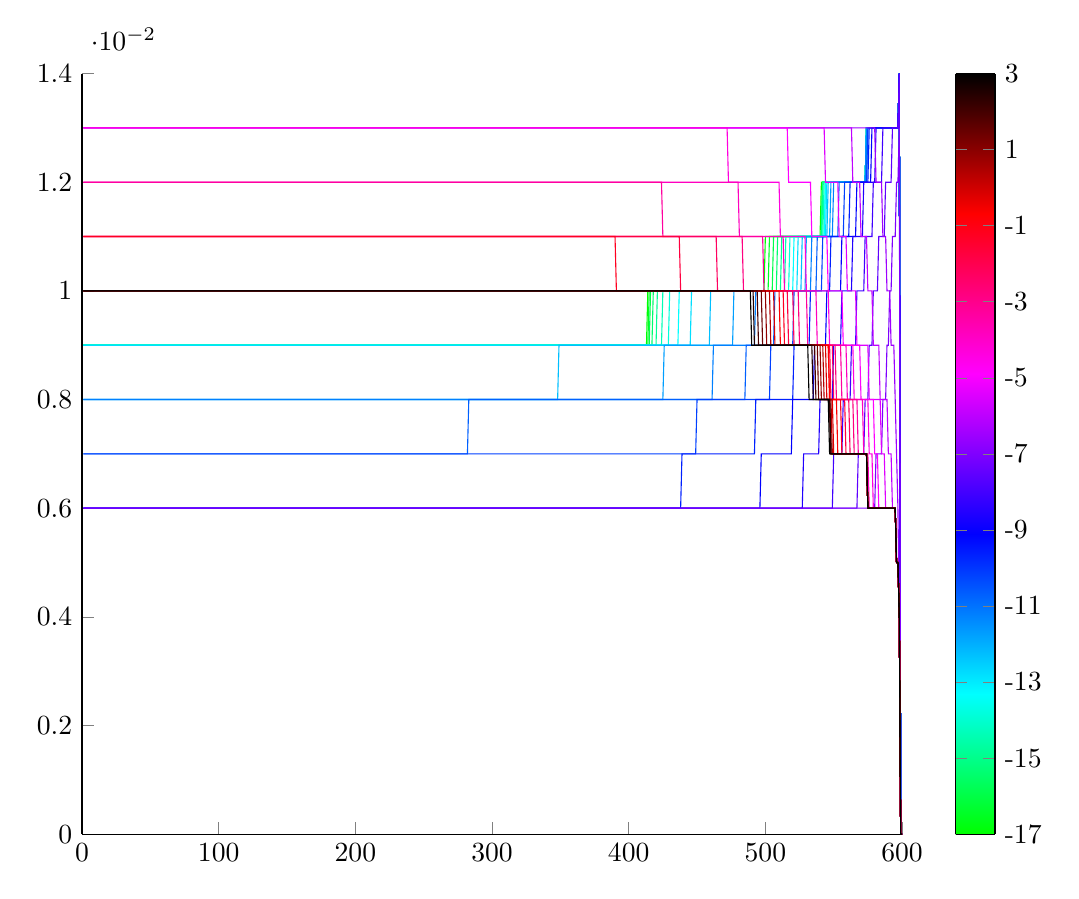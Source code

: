% This file was created by matlab2tikz.
%
%The latest updates can be retrieved from
%  http://www.mathworks.com/matlabcentral/fileexchange/22022-matlab2tikz-matlab2tikz
%where you can also make suggestions and rate matlab2tikz.
%
\definecolor{mycolor1}{rgb}{0.0,1.0,0.143}%
\definecolor{mycolor2}{rgb}{0.0,1.0,0.286}%
\definecolor{mycolor3}{rgb}{0.0,1.0,0.429}%
\definecolor{mycolor4}{rgb}{0.0,1.0,0.571}%
\definecolor{mycolor5}{rgb}{0.0,1.0,0.714}%
\definecolor{mycolor6}{rgb}{0.0,1.0,0.857}%
\definecolor{mycolor7}{rgb}{0.0,1.0,1.0}%
\definecolor{mycolor8}{rgb}{0.0,0.875,1.0}%
\definecolor{mycolor9}{rgb}{0.0,0.625,1.0}%
\definecolor{mycolor10}{rgb}{0.125,0.0,1.0}%
\definecolor{mycolor11}{rgb}{0.25,0.0,1.0}%
\definecolor{mycolor12}{rgb}{0.375,0.0,1.0}%
\definecolor{mycolor13}{rgb}{0.5,0.0,1.0}%
\definecolor{mycolor14}{rgb}{0.625,0.0,1.0}%
\definecolor{mycolor15}{rgb}{0.75,0.0,1.0}%
\definecolor{mycolor16}{rgb}{0.875,0.0,1.0}%
\definecolor{mycolor17}{rgb}{1.0,0.0,1.0}%
\definecolor{mycolor18}{rgb}{1.0,0.0,0.875}%
\definecolor{mycolor19}{rgb}{1.0,0.0,0.625}%
\definecolor{mycolor20}{rgb}{0.857,0.0,0.0}%
\definecolor{mycolor21}{rgb}{0.714,0.0,0.0}%
%
\begin{tikzpicture}

\begin{axis}[%
width=4.1in,
height=3.803in,
at={(0.809in,0.513in)},
scale only axis,
point meta min=0,
point meta max=1,
every outer x axis line/.append style={black},
every x tick label/.append style={font=\color{black}},
xmin=0,
xmax=600,
every outer y axis line/.append style={black},
every y tick label/.append style={font=\color{black}},
ymin=0,
ymax=0.014,
axis background/.style={fill=white},
axis x line*=bottom,
axis y line*=left,
colormap={mymap}{[1pt] rgb(0pt)=(0,1,0); rgb(7pt)=(0,1,1); rgb(15pt)=(0,0,1); rgb(23pt)=(1,0,1); rgb(31pt)=(1,0,0); rgb(38pt)=(0,0,0)},
colorbar,
colorbar style={separate axis lines,every outer x axis line/.append style={black},every x tick label/.append style={font=\color{black}},every outer y axis line/.append style={black},every y tick label/.append style={font=\color{black}},yticklabels={{-19},{-17},{-15},{-13},{-11},{-9},{-7},{-5},{-3},{-1},{1},{3},{5},{7},{9},{11},{13},{15},{17},{19}}}
]
\addplot [color=green,solid,forget plot]
  table[row sep=crcr]{%
1	0.009\\
2	0.009\\
3	0.009\\
4	0.009\\
5	0.009\\
6	0.009\\
7	0.009\\
8	0.009\\
9	0.009\\
10	0.009\\
11	0.009\\
12	0.009\\
13	0.009\\
14	0.009\\
15	0.009\\
16	0.009\\
17	0.009\\
18	0.009\\
19	0.009\\
20	0.009\\
21	0.009\\
22	0.009\\
23	0.009\\
24	0.009\\
25	0.009\\
26	0.009\\
27	0.009\\
28	0.009\\
29	0.009\\
30	0.009\\
31	0.009\\
32	0.009\\
33	0.009\\
34	0.009\\
35	0.009\\
36	0.009\\
37	0.009\\
38	0.009\\
39	0.009\\
40	0.009\\
41	0.009\\
42	0.009\\
43	0.009\\
44	0.009\\
45	0.009\\
46	0.009\\
47	0.009\\
48	0.009\\
49	0.009\\
50	0.009\\
51	0.009\\
52	0.009\\
53	0.009\\
54	0.009\\
55	0.009\\
56	0.009\\
57	0.009\\
58	0.009\\
59	0.009\\
60	0.009\\
61	0.009\\
62	0.009\\
63	0.009\\
64	0.009\\
65	0.009\\
66	0.009\\
67	0.009\\
68	0.009\\
69	0.009\\
70	0.009\\
71	0.009\\
72	0.009\\
73	0.009\\
74	0.009\\
75	0.009\\
76	0.009\\
77	0.009\\
78	0.009\\
79	0.009\\
80	0.009\\
81	0.009\\
82	0.009\\
83	0.009\\
84	0.009\\
85	0.009\\
86	0.009\\
87	0.009\\
88	0.009\\
89	0.009\\
90	0.009\\
91	0.009\\
92	0.009\\
93	0.009\\
94	0.009\\
95	0.009\\
96	0.009\\
97	0.009\\
98	0.009\\
99	0.009\\
100	0.009\\
101	0.009\\
102	0.009\\
103	0.009\\
104	0.009\\
105	0.009\\
106	0.009\\
107	0.009\\
108	0.009\\
109	0.009\\
110	0.009\\
111	0.009\\
112	0.009\\
113	0.009\\
114	0.009\\
115	0.009\\
116	0.009\\
117	0.009\\
118	0.009\\
119	0.009\\
120	0.009\\
121	0.009\\
122	0.009\\
123	0.009\\
124	0.009\\
125	0.009\\
126	0.009\\
127	0.009\\
128	0.009\\
129	0.009\\
130	0.009\\
131	0.009\\
132	0.009\\
133	0.009\\
134	0.009\\
135	0.009\\
136	0.009\\
137	0.009\\
138	0.009\\
139	0.009\\
140	0.009\\
141	0.009\\
142	0.009\\
143	0.009\\
144	0.009\\
145	0.009\\
146	0.009\\
147	0.009\\
148	0.009\\
149	0.009\\
150	0.009\\
151	0.009\\
152	0.009\\
153	0.009\\
154	0.009\\
155	0.009\\
156	0.009\\
157	0.009\\
158	0.009\\
159	0.009\\
160	0.009\\
161	0.009\\
162	0.009\\
163	0.009\\
164	0.009\\
165	0.009\\
166	0.009\\
167	0.009\\
168	0.009\\
169	0.009\\
170	0.009\\
171	0.009\\
172	0.009\\
173	0.009\\
174	0.009\\
175	0.009\\
176	0.009\\
177	0.009\\
178	0.009\\
179	0.009\\
180	0.009\\
181	0.009\\
182	0.009\\
183	0.009\\
184	0.009\\
185	0.009\\
186	0.009\\
187	0.009\\
188	0.009\\
189	0.009\\
190	0.009\\
191	0.009\\
192	0.009\\
193	0.009\\
194	0.009\\
195	0.009\\
196	0.009\\
197	0.009\\
198	0.009\\
199	0.009\\
200	0.009\\
201	0.009\\
202	0.009\\
203	0.009\\
204	0.009\\
205	0.009\\
206	0.009\\
207	0.009\\
208	0.009\\
209	0.009\\
210	0.009\\
211	0.009\\
212	0.009\\
213	0.009\\
214	0.009\\
215	0.009\\
216	0.009\\
217	0.009\\
218	0.009\\
219	0.009\\
220	0.009\\
221	0.009\\
222	0.009\\
223	0.009\\
224	0.009\\
225	0.009\\
226	0.009\\
227	0.009\\
228	0.009\\
229	0.009\\
230	0.009\\
231	0.009\\
232	0.009\\
233	0.009\\
234	0.009\\
235	0.009\\
236	0.009\\
237	0.009\\
238	0.009\\
239	0.009\\
240	0.009\\
241	0.009\\
242	0.009\\
243	0.009\\
244	0.009\\
245	0.009\\
246	0.009\\
247	0.009\\
248	0.009\\
249	0.009\\
250	0.009\\
251	0.009\\
252	0.009\\
253	0.009\\
254	0.009\\
255	0.009\\
256	0.009\\
257	0.009\\
258	0.009\\
259	0.009\\
260	0.009\\
261	0.009\\
262	0.009\\
263	0.009\\
264	0.009\\
265	0.009\\
266	0.009\\
267	0.009\\
268	0.009\\
269	0.009\\
270	0.009\\
271	0.009\\
272	0.009\\
273	0.009\\
274	0.009\\
275	0.009\\
276	0.009\\
277	0.009\\
278	0.009\\
279	0.009\\
280	0.009\\
281	0.009\\
282	0.009\\
283	0.009\\
284	0.009\\
285	0.009\\
286	0.009\\
287	0.009\\
288	0.009\\
289	0.009\\
290	0.009\\
291	0.009\\
292	0.009\\
293	0.009\\
294	0.009\\
295	0.009\\
296	0.009\\
297	0.009\\
298	0.009\\
299	0.009\\
300	0.009\\
301	0.009\\
302	0.009\\
303	0.009\\
304	0.009\\
305	0.009\\
306	0.009\\
307	0.009\\
308	0.009\\
309	0.009\\
310	0.009\\
311	0.009\\
312	0.009\\
313	0.009\\
314	0.009\\
315	0.009\\
316	0.009\\
317	0.009\\
318	0.009\\
319	0.009\\
320	0.009\\
321	0.009\\
322	0.009\\
323	0.009\\
324	0.009\\
325	0.009\\
326	0.009\\
327	0.009\\
328	0.009\\
329	0.009\\
330	0.009\\
331	0.009\\
332	0.009\\
333	0.009\\
334	0.009\\
335	0.009\\
336	0.009\\
337	0.009\\
338	0.009\\
339	0.009\\
340	0.009\\
341	0.009\\
342	0.009\\
343	0.009\\
344	0.009\\
345	0.009\\
346	0.009\\
347	0.009\\
348	0.009\\
349	0.009\\
350	0.009\\
351	0.009\\
352	0.009\\
353	0.009\\
354	0.009\\
355	0.009\\
356	0.009\\
357	0.009\\
358	0.009\\
359	0.009\\
360	0.009\\
361	0.009\\
362	0.009\\
363	0.009\\
364	0.009\\
365	0.009\\
366	0.009\\
367	0.009\\
368	0.009\\
369	0.009\\
370	0.009\\
371	0.009\\
372	0.009\\
373	0.009\\
374	0.009\\
375	0.009\\
376	0.009\\
377	0.009\\
378	0.009\\
379	0.009\\
380	0.009\\
381	0.009\\
382	0.009\\
383	0.009\\
384	0.009\\
385	0.009\\
386	0.009\\
387	0.009\\
388	0.009\\
389	0.009\\
390	0.009\\
391	0.009\\
392	0.009\\
393	0.009\\
394	0.009\\
395	0.009\\
396	0.009\\
397	0.009\\
398	0.009\\
399	0.009\\
400	0.009\\
401	0.009\\
402	0.009\\
403	0.009\\
404	0.009\\
405	0.009\\
406	0.009\\
407	0.009\\
408	0.009\\
409	0.009\\
410	0.009\\
411	0.009\\
412	0.009\\
413	0.009\\
414	0.01\\
415	0.01\\
416	0.01\\
417	0.01\\
418	0.01\\
419	0.01\\
420	0.01\\
421	0.01\\
422	0.01\\
423	0.01\\
424	0.01\\
425	0.01\\
426	0.01\\
427	0.01\\
428	0.01\\
429	0.01\\
430	0.01\\
431	0.01\\
432	0.01\\
433	0.01\\
434	0.01\\
435	0.01\\
436	0.01\\
437	0.01\\
438	0.01\\
439	0.01\\
440	0.01\\
441	0.01\\
442	0.01\\
443	0.01\\
444	0.01\\
445	0.01\\
446	0.01\\
447	0.01\\
448	0.01\\
449	0.01\\
450	0.01\\
451	0.01\\
452	0.01\\
453	0.01\\
454	0.01\\
455	0.01\\
456	0.01\\
457	0.01\\
458	0.01\\
459	0.01\\
460	0.01\\
461	0.01\\
462	0.01\\
463	0.01\\
464	0.01\\
465	0.01\\
466	0.01\\
467	0.01\\
468	0.01\\
469	0.01\\
470	0.01\\
471	0.01\\
472	0.01\\
473	0.01\\
474	0.01\\
475	0.01\\
476	0.01\\
477	0.01\\
478	0.01\\
479	0.01\\
480	0.01\\
481	0.01\\
482	0.01\\
483	0.01\\
484	0.01\\
485	0.01\\
486	0.01\\
487	0.01\\
488	0.01\\
489	0.01\\
490	0.01\\
491	0.01\\
492	0.01\\
493	0.01\\
494	0.01\\
495	0.01\\
496	0.01\\
497	0.01\\
498	0.01\\
499	0.01\\
500	0.011\\
501	0.011\\
502	0.011\\
503	0.011\\
504	0.011\\
505	0.011\\
506	0.011\\
507	0.011\\
508	0.011\\
509	0.011\\
510	0.011\\
511	0.011\\
512	0.011\\
513	0.011\\
514	0.011\\
515	0.011\\
516	0.011\\
517	0.011\\
518	0.011\\
519	0.011\\
520	0.011\\
521	0.011\\
522	0.011\\
523	0.011\\
524	0.011\\
525	0.011\\
526	0.011\\
527	0.011\\
528	0.011\\
529	0.011\\
530	0.011\\
531	0.011\\
532	0.011\\
533	0.011\\
534	0.011\\
535	0.011\\
536	0.011\\
537	0.011\\
538	0.011\\
539	0.011\\
540	0.011\\
541	0.012\\
542	0.012\\
543	0.012\\
544	0.012\\
545	0.012\\
546	0.012\\
547	0.012\\
548	0.012\\
549	0.012\\
550	0.012\\
551	0.012\\
552	0.012\\
553	0.012\\
554	0.012\\
555	0.012\\
556	0.012\\
557	0.012\\
558	0.012\\
559	0.012\\
560	0.012\\
561	0.012\\
562	0.012\\
563	0.012\\
564	0.012\\
565	0.012\\
566	0.012\\
567	0.012\\
568	0.012\\
569	0.012\\
570	0.012\\
571	0.012\\
572	0.012\\
573	0.012\\
574	0.013\\
575	0.013\\
576	0.013\\
577	0.013\\
578	0.013\\
579	0.013\\
580	0.013\\
581	0.013\\
582	0.013\\
583	0.013\\
584	0.013\\
585	0.013\\
586	0.013\\
587	0.013\\
588	0.013\\
589	0.013\\
590	0.013\\
591	0.013\\
592	0.013\\
593	0.013\\
594	0.013\\
595	0.013\\
596	0.013\\
597	0.013\\
598	0.014\\
599	0\\
600	0\\
};
\addplot [color=mycolor1,solid,forget plot]
  table[row sep=crcr]{%
1	0.009\\
2	0.009\\
3	0.009\\
4	0.009\\
5	0.009\\
6	0.009\\
7	0.009\\
8	0.009\\
9	0.009\\
10	0.009\\
11	0.009\\
12	0.009\\
13	0.009\\
14	0.009\\
15	0.009\\
16	0.009\\
17	0.009\\
18	0.009\\
19	0.009\\
20	0.009\\
21	0.009\\
22	0.009\\
23	0.009\\
24	0.009\\
25	0.009\\
26	0.009\\
27	0.009\\
28	0.009\\
29	0.009\\
30	0.009\\
31	0.009\\
32	0.009\\
33	0.009\\
34	0.009\\
35	0.009\\
36	0.009\\
37	0.009\\
38	0.009\\
39	0.009\\
40	0.009\\
41	0.009\\
42	0.009\\
43	0.009\\
44	0.009\\
45	0.009\\
46	0.009\\
47	0.009\\
48	0.009\\
49	0.009\\
50	0.009\\
51	0.009\\
52	0.009\\
53	0.009\\
54	0.009\\
55	0.009\\
56	0.009\\
57	0.009\\
58	0.009\\
59	0.009\\
60	0.009\\
61	0.009\\
62	0.009\\
63	0.009\\
64	0.009\\
65	0.009\\
66	0.009\\
67	0.009\\
68	0.009\\
69	0.009\\
70	0.009\\
71	0.009\\
72	0.009\\
73	0.009\\
74	0.009\\
75	0.009\\
76	0.009\\
77	0.009\\
78	0.009\\
79	0.009\\
80	0.009\\
81	0.009\\
82	0.009\\
83	0.009\\
84	0.009\\
85	0.009\\
86	0.009\\
87	0.009\\
88	0.009\\
89	0.009\\
90	0.009\\
91	0.009\\
92	0.009\\
93	0.009\\
94	0.009\\
95	0.009\\
96	0.009\\
97	0.009\\
98	0.009\\
99	0.009\\
100	0.009\\
101	0.009\\
102	0.009\\
103	0.009\\
104	0.009\\
105	0.009\\
106	0.009\\
107	0.009\\
108	0.009\\
109	0.009\\
110	0.009\\
111	0.009\\
112	0.009\\
113	0.009\\
114	0.009\\
115	0.009\\
116	0.009\\
117	0.009\\
118	0.009\\
119	0.009\\
120	0.009\\
121	0.009\\
122	0.009\\
123	0.009\\
124	0.009\\
125	0.009\\
126	0.009\\
127	0.009\\
128	0.009\\
129	0.009\\
130	0.009\\
131	0.009\\
132	0.009\\
133	0.009\\
134	0.009\\
135	0.009\\
136	0.009\\
137	0.009\\
138	0.009\\
139	0.009\\
140	0.009\\
141	0.009\\
142	0.009\\
143	0.009\\
144	0.009\\
145	0.009\\
146	0.009\\
147	0.009\\
148	0.009\\
149	0.009\\
150	0.009\\
151	0.009\\
152	0.009\\
153	0.009\\
154	0.009\\
155	0.009\\
156	0.009\\
157	0.009\\
158	0.009\\
159	0.009\\
160	0.009\\
161	0.009\\
162	0.009\\
163	0.009\\
164	0.009\\
165	0.009\\
166	0.009\\
167	0.009\\
168	0.009\\
169	0.009\\
170	0.009\\
171	0.009\\
172	0.009\\
173	0.009\\
174	0.009\\
175	0.009\\
176	0.009\\
177	0.009\\
178	0.009\\
179	0.009\\
180	0.009\\
181	0.009\\
182	0.009\\
183	0.009\\
184	0.009\\
185	0.009\\
186	0.009\\
187	0.009\\
188	0.009\\
189	0.009\\
190	0.009\\
191	0.009\\
192	0.009\\
193	0.009\\
194	0.009\\
195	0.009\\
196	0.009\\
197	0.009\\
198	0.009\\
199	0.009\\
200	0.009\\
201	0.009\\
202	0.009\\
203	0.009\\
204	0.009\\
205	0.009\\
206	0.009\\
207	0.009\\
208	0.009\\
209	0.009\\
210	0.009\\
211	0.009\\
212	0.009\\
213	0.009\\
214	0.009\\
215	0.009\\
216	0.009\\
217	0.009\\
218	0.009\\
219	0.009\\
220	0.009\\
221	0.009\\
222	0.009\\
223	0.009\\
224	0.009\\
225	0.009\\
226	0.009\\
227	0.009\\
228	0.009\\
229	0.009\\
230	0.009\\
231	0.009\\
232	0.009\\
233	0.009\\
234	0.009\\
235	0.009\\
236	0.009\\
237	0.009\\
238	0.009\\
239	0.009\\
240	0.009\\
241	0.009\\
242	0.009\\
243	0.009\\
244	0.009\\
245	0.009\\
246	0.009\\
247	0.009\\
248	0.009\\
249	0.009\\
250	0.009\\
251	0.009\\
252	0.009\\
253	0.009\\
254	0.009\\
255	0.009\\
256	0.009\\
257	0.009\\
258	0.009\\
259	0.009\\
260	0.009\\
261	0.009\\
262	0.009\\
263	0.009\\
264	0.009\\
265	0.009\\
266	0.009\\
267	0.009\\
268	0.009\\
269	0.009\\
270	0.009\\
271	0.009\\
272	0.009\\
273	0.009\\
274	0.009\\
275	0.009\\
276	0.009\\
277	0.009\\
278	0.009\\
279	0.009\\
280	0.009\\
281	0.009\\
282	0.009\\
283	0.009\\
284	0.009\\
285	0.009\\
286	0.009\\
287	0.009\\
288	0.009\\
289	0.009\\
290	0.009\\
291	0.009\\
292	0.009\\
293	0.009\\
294	0.009\\
295	0.009\\
296	0.009\\
297	0.009\\
298	0.009\\
299	0.009\\
300	0.009\\
301	0.009\\
302	0.009\\
303	0.009\\
304	0.009\\
305	0.009\\
306	0.009\\
307	0.009\\
308	0.009\\
309	0.009\\
310	0.009\\
311	0.009\\
312	0.009\\
313	0.009\\
314	0.009\\
315	0.009\\
316	0.009\\
317	0.009\\
318	0.009\\
319	0.009\\
320	0.009\\
321	0.009\\
322	0.009\\
323	0.009\\
324	0.009\\
325	0.009\\
326	0.009\\
327	0.009\\
328	0.009\\
329	0.009\\
330	0.009\\
331	0.009\\
332	0.009\\
333	0.009\\
334	0.009\\
335	0.009\\
336	0.009\\
337	0.009\\
338	0.009\\
339	0.009\\
340	0.009\\
341	0.009\\
342	0.009\\
343	0.009\\
344	0.009\\
345	0.009\\
346	0.009\\
347	0.009\\
348	0.009\\
349	0.009\\
350	0.009\\
351	0.009\\
352	0.009\\
353	0.009\\
354	0.009\\
355	0.009\\
356	0.009\\
357	0.009\\
358	0.009\\
359	0.009\\
360	0.009\\
361	0.009\\
362	0.009\\
363	0.009\\
364	0.009\\
365	0.009\\
366	0.009\\
367	0.009\\
368	0.009\\
369	0.009\\
370	0.009\\
371	0.009\\
372	0.009\\
373	0.009\\
374	0.009\\
375	0.009\\
376	0.009\\
377	0.009\\
378	0.009\\
379	0.009\\
380	0.009\\
381	0.009\\
382	0.009\\
383	0.009\\
384	0.009\\
385	0.009\\
386	0.009\\
387	0.009\\
388	0.009\\
389	0.009\\
390	0.009\\
391	0.009\\
392	0.009\\
393	0.009\\
394	0.009\\
395	0.009\\
396	0.009\\
397	0.009\\
398	0.009\\
399	0.009\\
400	0.009\\
401	0.009\\
402	0.009\\
403	0.009\\
404	0.009\\
405	0.009\\
406	0.009\\
407	0.009\\
408	0.009\\
409	0.009\\
410	0.009\\
411	0.009\\
412	0.009\\
413	0.009\\
414	0.009\\
415	0.01\\
416	0.01\\
417	0.01\\
418	0.01\\
419	0.01\\
420	0.01\\
421	0.01\\
422	0.01\\
423	0.01\\
424	0.01\\
425	0.01\\
426	0.01\\
427	0.01\\
428	0.01\\
429	0.01\\
430	0.01\\
431	0.01\\
432	0.01\\
433	0.01\\
434	0.01\\
435	0.01\\
436	0.01\\
437	0.01\\
438	0.01\\
439	0.01\\
440	0.01\\
441	0.01\\
442	0.01\\
443	0.01\\
444	0.01\\
445	0.01\\
446	0.01\\
447	0.01\\
448	0.01\\
449	0.01\\
450	0.01\\
451	0.01\\
452	0.01\\
453	0.01\\
454	0.01\\
455	0.01\\
456	0.01\\
457	0.01\\
458	0.01\\
459	0.01\\
460	0.01\\
461	0.01\\
462	0.01\\
463	0.01\\
464	0.01\\
465	0.01\\
466	0.01\\
467	0.01\\
468	0.01\\
469	0.01\\
470	0.01\\
471	0.01\\
472	0.01\\
473	0.01\\
474	0.01\\
475	0.01\\
476	0.01\\
477	0.01\\
478	0.01\\
479	0.01\\
480	0.01\\
481	0.01\\
482	0.01\\
483	0.01\\
484	0.01\\
485	0.01\\
486	0.01\\
487	0.01\\
488	0.01\\
489	0.01\\
490	0.01\\
491	0.01\\
492	0.01\\
493	0.01\\
494	0.01\\
495	0.01\\
496	0.01\\
497	0.01\\
498	0.01\\
499	0.01\\
500	0.01\\
501	0.01\\
502	0.01\\
503	0.011\\
504	0.011\\
505	0.011\\
506	0.011\\
507	0.011\\
508	0.011\\
509	0.011\\
510	0.011\\
511	0.011\\
512	0.011\\
513	0.011\\
514	0.011\\
515	0.011\\
516	0.011\\
517	0.011\\
518	0.011\\
519	0.011\\
520	0.011\\
521	0.011\\
522	0.011\\
523	0.011\\
524	0.011\\
525	0.011\\
526	0.011\\
527	0.011\\
528	0.011\\
529	0.011\\
530	0.011\\
531	0.011\\
532	0.011\\
533	0.011\\
534	0.011\\
535	0.011\\
536	0.011\\
537	0.011\\
538	0.011\\
539	0.011\\
540	0.011\\
541	0.011\\
542	0.012\\
543	0.012\\
544	0.012\\
545	0.012\\
546	0.012\\
547	0.012\\
548	0.012\\
549	0.012\\
550	0.012\\
551	0.012\\
552	0.012\\
553	0.012\\
554	0.012\\
555	0.012\\
556	0.012\\
557	0.012\\
558	0.012\\
559	0.012\\
560	0.012\\
561	0.012\\
562	0.012\\
563	0.012\\
564	0.012\\
565	0.012\\
566	0.012\\
567	0.012\\
568	0.012\\
569	0.012\\
570	0.012\\
571	0.012\\
572	0.012\\
573	0.012\\
574	0.013\\
575	0.013\\
576	0.013\\
577	0.013\\
578	0.013\\
579	0.013\\
580	0.013\\
581	0.013\\
582	0.013\\
583	0.013\\
584	0.013\\
585	0.013\\
586	0.013\\
587	0.013\\
588	0.013\\
589	0.013\\
590	0.013\\
591	0.013\\
592	0.013\\
593	0.013\\
594	0.013\\
595	0.013\\
596	0.013\\
597	0.013\\
598	0.014\\
599	0\\
600	0\\
};
\addplot [color=mycolor2,solid,forget plot]
  table[row sep=crcr]{%
1	0.009\\
2	0.009\\
3	0.009\\
4	0.009\\
5	0.009\\
6	0.009\\
7	0.009\\
8	0.009\\
9	0.009\\
10	0.009\\
11	0.009\\
12	0.009\\
13	0.009\\
14	0.009\\
15	0.009\\
16	0.009\\
17	0.009\\
18	0.009\\
19	0.009\\
20	0.009\\
21	0.009\\
22	0.009\\
23	0.009\\
24	0.009\\
25	0.009\\
26	0.009\\
27	0.009\\
28	0.009\\
29	0.009\\
30	0.009\\
31	0.009\\
32	0.009\\
33	0.009\\
34	0.009\\
35	0.009\\
36	0.009\\
37	0.009\\
38	0.009\\
39	0.009\\
40	0.009\\
41	0.009\\
42	0.009\\
43	0.009\\
44	0.009\\
45	0.009\\
46	0.009\\
47	0.009\\
48	0.009\\
49	0.009\\
50	0.009\\
51	0.009\\
52	0.009\\
53	0.009\\
54	0.009\\
55	0.009\\
56	0.009\\
57	0.009\\
58	0.009\\
59	0.009\\
60	0.009\\
61	0.009\\
62	0.009\\
63	0.009\\
64	0.009\\
65	0.009\\
66	0.009\\
67	0.009\\
68	0.009\\
69	0.009\\
70	0.009\\
71	0.009\\
72	0.009\\
73	0.009\\
74	0.009\\
75	0.009\\
76	0.009\\
77	0.009\\
78	0.009\\
79	0.009\\
80	0.009\\
81	0.009\\
82	0.009\\
83	0.009\\
84	0.009\\
85	0.009\\
86	0.009\\
87	0.009\\
88	0.009\\
89	0.009\\
90	0.009\\
91	0.009\\
92	0.009\\
93	0.009\\
94	0.009\\
95	0.009\\
96	0.009\\
97	0.009\\
98	0.009\\
99	0.009\\
100	0.009\\
101	0.009\\
102	0.009\\
103	0.009\\
104	0.009\\
105	0.009\\
106	0.009\\
107	0.009\\
108	0.009\\
109	0.009\\
110	0.009\\
111	0.009\\
112	0.009\\
113	0.009\\
114	0.009\\
115	0.009\\
116	0.009\\
117	0.009\\
118	0.009\\
119	0.009\\
120	0.009\\
121	0.009\\
122	0.009\\
123	0.009\\
124	0.009\\
125	0.009\\
126	0.009\\
127	0.009\\
128	0.009\\
129	0.009\\
130	0.009\\
131	0.009\\
132	0.009\\
133	0.009\\
134	0.009\\
135	0.009\\
136	0.009\\
137	0.009\\
138	0.009\\
139	0.009\\
140	0.009\\
141	0.009\\
142	0.009\\
143	0.009\\
144	0.009\\
145	0.009\\
146	0.009\\
147	0.009\\
148	0.009\\
149	0.009\\
150	0.009\\
151	0.009\\
152	0.009\\
153	0.009\\
154	0.009\\
155	0.009\\
156	0.009\\
157	0.009\\
158	0.009\\
159	0.009\\
160	0.009\\
161	0.009\\
162	0.009\\
163	0.009\\
164	0.009\\
165	0.009\\
166	0.009\\
167	0.009\\
168	0.009\\
169	0.009\\
170	0.009\\
171	0.009\\
172	0.009\\
173	0.009\\
174	0.009\\
175	0.009\\
176	0.009\\
177	0.009\\
178	0.009\\
179	0.009\\
180	0.009\\
181	0.009\\
182	0.009\\
183	0.009\\
184	0.009\\
185	0.009\\
186	0.009\\
187	0.009\\
188	0.009\\
189	0.009\\
190	0.009\\
191	0.009\\
192	0.009\\
193	0.009\\
194	0.009\\
195	0.009\\
196	0.009\\
197	0.009\\
198	0.009\\
199	0.009\\
200	0.009\\
201	0.009\\
202	0.009\\
203	0.009\\
204	0.009\\
205	0.009\\
206	0.009\\
207	0.009\\
208	0.009\\
209	0.009\\
210	0.009\\
211	0.009\\
212	0.009\\
213	0.009\\
214	0.009\\
215	0.009\\
216	0.009\\
217	0.009\\
218	0.009\\
219	0.009\\
220	0.009\\
221	0.009\\
222	0.009\\
223	0.009\\
224	0.009\\
225	0.009\\
226	0.009\\
227	0.009\\
228	0.009\\
229	0.009\\
230	0.009\\
231	0.009\\
232	0.009\\
233	0.009\\
234	0.009\\
235	0.009\\
236	0.009\\
237	0.009\\
238	0.009\\
239	0.009\\
240	0.009\\
241	0.009\\
242	0.009\\
243	0.009\\
244	0.009\\
245	0.009\\
246	0.009\\
247	0.009\\
248	0.009\\
249	0.009\\
250	0.009\\
251	0.009\\
252	0.009\\
253	0.009\\
254	0.009\\
255	0.009\\
256	0.009\\
257	0.009\\
258	0.009\\
259	0.009\\
260	0.009\\
261	0.009\\
262	0.009\\
263	0.009\\
264	0.009\\
265	0.009\\
266	0.009\\
267	0.009\\
268	0.009\\
269	0.009\\
270	0.009\\
271	0.009\\
272	0.009\\
273	0.009\\
274	0.009\\
275	0.009\\
276	0.009\\
277	0.009\\
278	0.009\\
279	0.009\\
280	0.009\\
281	0.009\\
282	0.009\\
283	0.009\\
284	0.009\\
285	0.009\\
286	0.009\\
287	0.009\\
288	0.009\\
289	0.009\\
290	0.009\\
291	0.009\\
292	0.009\\
293	0.009\\
294	0.009\\
295	0.009\\
296	0.009\\
297	0.009\\
298	0.009\\
299	0.009\\
300	0.009\\
301	0.009\\
302	0.009\\
303	0.009\\
304	0.009\\
305	0.009\\
306	0.009\\
307	0.009\\
308	0.009\\
309	0.009\\
310	0.009\\
311	0.009\\
312	0.009\\
313	0.009\\
314	0.009\\
315	0.009\\
316	0.009\\
317	0.009\\
318	0.009\\
319	0.009\\
320	0.009\\
321	0.009\\
322	0.009\\
323	0.009\\
324	0.009\\
325	0.009\\
326	0.009\\
327	0.009\\
328	0.009\\
329	0.009\\
330	0.009\\
331	0.009\\
332	0.009\\
333	0.009\\
334	0.009\\
335	0.009\\
336	0.009\\
337	0.009\\
338	0.009\\
339	0.009\\
340	0.009\\
341	0.009\\
342	0.009\\
343	0.009\\
344	0.009\\
345	0.009\\
346	0.009\\
347	0.009\\
348	0.009\\
349	0.009\\
350	0.009\\
351	0.009\\
352	0.009\\
353	0.009\\
354	0.009\\
355	0.009\\
356	0.009\\
357	0.009\\
358	0.009\\
359	0.009\\
360	0.009\\
361	0.009\\
362	0.009\\
363	0.009\\
364	0.009\\
365	0.009\\
366	0.009\\
367	0.009\\
368	0.009\\
369	0.009\\
370	0.009\\
371	0.009\\
372	0.009\\
373	0.009\\
374	0.009\\
375	0.009\\
376	0.009\\
377	0.009\\
378	0.009\\
379	0.009\\
380	0.009\\
381	0.009\\
382	0.009\\
383	0.009\\
384	0.009\\
385	0.009\\
386	0.009\\
387	0.009\\
388	0.009\\
389	0.009\\
390	0.009\\
391	0.009\\
392	0.009\\
393	0.009\\
394	0.009\\
395	0.009\\
396	0.009\\
397	0.009\\
398	0.009\\
399	0.009\\
400	0.009\\
401	0.009\\
402	0.009\\
403	0.009\\
404	0.009\\
405	0.009\\
406	0.009\\
407	0.009\\
408	0.009\\
409	0.009\\
410	0.009\\
411	0.009\\
412	0.009\\
413	0.009\\
414	0.009\\
415	0.009\\
416	0.01\\
417	0.01\\
418	0.01\\
419	0.01\\
420	0.01\\
421	0.01\\
422	0.01\\
423	0.01\\
424	0.01\\
425	0.01\\
426	0.01\\
427	0.01\\
428	0.01\\
429	0.01\\
430	0.01\\
431	0.01\\
432	0.01\\
433	0.01\\
434	0.01\\
435	0.01\\
436	0.01\\
437	0.01\\
438	0.01\\
439	0.01\\
440	0.01\\
441	0.01\\
442	0.01\\
443	0.01\\
444	0.01\\
445	0.01\\
446	0.01\\
447	0.01\\
448	0.01\\
449	0.01\\
450	0.01\\
451	0.01\\
452	0.01\\
453	0.01\\
454	0.01\\
455	0.01\\
456	0.01\\
457	0.01\\
458	0.01\\
459	0.01\\
460	0.01\\
461	0.01\\
462	0.01\\
463	0.01\\
464	0.01\\
465	0.01\\
466	0.01\\
467	0.01\\
468	0.01\\
469	0.01\\
470	0.01\\
471	0.01\\
472	0.01\\
473	0.01\\
474	0.01\\
475	0.01\\
476	0.01\\
477	0.01\\
478	0.01\\
479	0.01\\
480	0.01\\
481	0.01\\
482	0.01\\
483	0.01\\
484	0.01\\
485	0.01\\
486	0.01\\
487	0.01\\
488	0.01\\
489	0.01\\
490	0.01\\
491	0.01\\
492	0.01\\
493	0.01\\
494	0.01\\
495	0.01\\
496	0.01\\
497	0.01\\
498	0.01\\
499	0.01\\
500	0.01\\
501	0.01\\
502	0.01\\
503	0.01\\
504	0.01\\
505	0.01\\
506	0.011\\
507	0.011\\
508	0.011\\
509	0.011\\
510	0.011\\
511	0.011\\
512	0.011\\
513	0.011\\
514	0.011\\
515	0.011\\
516	0.011\\
517	0.011\\
518	0.011\\
519	0.011\\
520	0.011\\
521	0.011\\
522	0.011\\
523	0.011\\
524	0.011\\
525	0.011\\
526	0.011\\
527	0.011\\
528	0.011\\
529	0.011\\
530	0.011\\
531	0.011\\
532	0.011\\
533	0.011\\
534	0.011\\
535	0.011\\
536	0.011\\
537	0.011\\
538	0.011\\
539	0.011\\
540	0.011\\
541	0.011\\
542	0.012\\
543	0.012\\
544	0.012\\
545	0.012\\
546	0.012\\
547	0.012\\
548	0.012\\
549	0.012\\
550	0.012\\
551	0.012\\
552	0.012\\
553	0.012\\
554	0.012\\
555	0.012\\
556	0.012\\
557	0.012\\
558	0.012\\
559	0.012\\
560	0.012\\
561	0.012\\
562	0.012\\
563	0.012\\
564	0.012\\
565	0.012\\
566	0.012\\
567	0.012\\
568	0.012\\
569	0.012\\
570	0.012\\
571	0.012\\
572	0.012\\
573	0.012\\
574	0.013\\
575	0.013\\
576	0.013\\
577	0.013\\
578	0.013\\
579	0.013\\
580	0.013\\
581	0.013\\
582	0.013\\
583	0.013\\
584	0.013\\
585	0.013\\
586	0.013\\
587	0.013\\
588	0.013\\
589	0.013\\
590	0.013\\
591	0.013\\
592	0.013\\
593	0.013\\
594	0.013\\
595	0.013\\
596	0.013\\
597	0.013\\
598	0.014\\
599	0\\
600	0\\
};
\addplot [color=mycolor3,solid,forget plot]
  table[row sep=crcr]{%
1	0.009\\
2	0.009\\
3	0.009\\
4	0.009\\
5	0.009\\
6	0.009\\
7	0.009\\
8	0.009\\
9	0.009\\
10	0.009\\
11	0.009\\
12	0.009\\
13	0.009\\
14	0.009\\
15	0.009\\
16	0.009\\
17	0.009\\
18	0.009\\
19	0.009\\
20	0.009\\
21	0.009\\
22	0.009\\
23	0.009\\
24	0.009\\
25	0.009\\
26	0.009\\
27	0.009\\
28	0.009\\
29	0.009\\
30	0.009\\
31	0.009\\
32	0.009\\
33	0.009\\
34	0.009\\
35	0.009\\
36	0.009\\
37	0.009\\
38	0.009\\
39	0.009\\
40	0.009\\
41	0.009\\
42	0.009\\
43	0.009\\
44	0.009\\
45	0.009\\
46	0.009\\
47	0.009\\
48	0.009\\
49	0.009\\
50	0.009\\
51	0.009\\
52	0.009\\
53	0.009\\
54	0.009\\
55	0.009\\
56	0.009\\
57	0.009\\
58	0.009\\
59	0.009\\
60	0.009\\
61	0.009\\
62	0.009\\
63	0.009\\
64	0.009\\
65	0.009\\
66	0.009\\
67	0.009\\
68	0.009\\
69	0.009\\
70	0.009\\
71	0.009\\
72	0.009\\
73	0.009\\
74	0.009\\
75	0.009\\
76	0.009\\
77	0.009\\
78	0.009\\
79	0.009\\
80	0.009\\
81	0.009\\
82	0.009\\
83	0.009\\
84	0.009\\
85	0.009\\
86	0.009\\
87	0.009\\
88	0.009\\
89	0.009\\
90	0.009\\
91	0.009\\
92	0.009\\
93	0.009\\
94	0.009\\
95	0.009\\
96	0.009\\
97	0.009\\
98	0.009\\
99	0.009\\
100	0.009\\
101	0.009\\
102	0.009\\
103	0.009\\
104	0.009\\
105	0.009\\
106	0.009\\
107	0.009\\
108	0.009\\
109	0.009\\
110	0.009\\
111	0.009\\
112	0.009\\
113	0.009\\
114	0.009\\
115	0.009\\
116	0.009\\
117	0.009\\
118	0.009\\
119	0.009\\
120	0.009\\
121	0.009\\
122	0.009\\
123	0.009\\
124	0.009\\
125	0.009\\
126	0.009\\
127	0.009\\
128	0.009\\
129	0.009\\
130	0.009\\
131	0.009\\
132	0.009\\
133	0.009\\
134	0.009\\
135	0.009\\
136	0.009\\
137	0.009\\
138	0.009\\
139	0.009\\
140	0.009\\
141	0.009\\
142	0.009\\
143	0.009\\
144	0.009\\
145	0.009\\
146	0.009\\
147	0.009\\
148	0.009\\
149	0.009\\
150	0.009\\
151	0.009\\
152	0.009\\
153	0.009\\
154	0.009\\
155	0.009\\
156	0.009\\
157	0.009\\
158	0.009\\
159	0.009\\
160	0.009\\
161	0.009\\
162	0.009\\
163	0.009\\
164	0.009\\
165	0.009\\
166	0.009\\
167	0.009\\
168	0.009\\
169	0.009\\
170	0.009\\
171	0.009\\
172	0.009\\
173	0.009\\
174	0.009\\
175	0.009\\
176	0.009\\
177	0.009\\
178	0.009\\
179	0.009\\
180	0.009\\
181	0.009\\
182	0.009\\
183	0.009\\
184	0.009\\
185	0.009\\
186	0.009\\
187	0.009\\
188	0.009\\
189	0.009\\
190	0.009\\
191	0.009\\
192	0.009\\
193	0.009\\
194	0.009\\
195	0.009\\
196	0.009\\
197	0.009\\
198	0.009\\
199	0.009\\
200	0.009\\
201	0.009\\
202	0.009\\
203	0.009\\
204	0.009\\
205	0.009\\
206	0.009\\
207	0.009\\
208	0.009\\
209	0.009\\
210	0.009\\
211	0.009\\
212	0.009\\
213	0.009\\
214	0.009\\
215	0.009\\
216	0.009\\
217	0.009\\
218	0.009\\
219	0.009\\
220	0.009\\
221	0.009\\
222	0.009\\
223	0.009\\
224	0.009\\
225	0.009\\
226	0.009\\
227	0.009\\
228	0.009\\
229	0.009\\
230	0.009\\
231	0.009\\
232	0.009\\
233	0.009\\
234	0.009\\
235	0.009\\
236	0.009\\
237	0.009\\
238	0.009\\
239	0.009\\
240	0.009\\
241	0.009\\
242	0.009\\
243	0.009\\
244	0.009\\
245	0.009\\
246	0.009\\
247	0.009\\
248	0.009\\
249	0.009\\
250	0.009\\
251	0.009\\
252	0.009\\
253	0.009\\
254	0.009\\
255	0.009\\
256	0.009\\
257	0.009\\
258	0.009\\
259	0.009\\
260	0.009\\
261	0.009\\
262	0.009\\
263	0.009\\
264	0.009\\
265	0.009\\
266	0.009\\
267	0.009\\
268	0.009\\
269	0.009\\
270	0.009\\
271	0.009\\
272	0.009\\
273	0.009\\
274	0.009\\
275	0.009\\
276	0.009\\
277	0.009\\
278	0.009\\
279	0.009\\
280	0.009\\
281	0.009\\
282	0.009\\
283	0.009\\
284	0.009\\
285	0.009\\
286	0.009\\
287	0.009\\
288	0.009\\
289	0.009\\
290	0.009\\
291	0.009\\
292	0.009\\
293	0.009\\
294	0.009\\
295	0.009\\
296	0.009\\
297	0.009\\
298	0.009\\
299	0.009\\
300	0.009\\
301	0.009\\
302	0.009\\
303	0.009\\
304	0.009\\
305	0.009\\
306	0.009\\
307	0.009\\
308	0.009\\
309	0.009\\
310	0.009\\
311	0.009\\
312	0.009\\
313	0.009\\
314	0.009\\
315	0.009\\
316	0.009\\
317	0.009\\
318	0.009\\
319	0.009\\
320	0.009\\
321	0.009\\
322	0.009\\
323	0.009\\
324	0.009\\
325	0.009\\
326	0.009\\
327	0.009\\
328	0.009\\
329	0.009\\
330	0.009\\
331	0.009\\
332	0.009\\
333	0.009\\
334	0.009\\
335	0.009\\
336	0.009\\
337	0.009\\
338	0.009\\
339	0.009\\
340	0.009\\
341	0.009\\
342	0.009\\
343	0.009\\
344	0.009\\
345	0.009\\
346	0.009\\
347	0.009\\
348	0.009\\
349	0.009\\
350	0.009\\
351	0.009\\
352	0.009\\
353	0.009\\
354	0.009\\
355	0.009\\
356	0.009\\
357	0.009\\
358	0.009\\
359	0.009\\
360	0.009\\
361	0.009\\
362	0.009\\
363	0.009\\
364	0.009\\
365	0.009\\
366	0.009\\
367	0.009\\
368	0.009\\
369	0.009\\
370	0.009\\
371	0.009\\
372	0.009\\
373	0.009\\
374	0.009\\
375	0.009\\
376	0.009\\
377	0.009\\
378	0.009\\
379	0.009\\
380	0.009\\
381	0.009\\
382	0.009\\
383	0.009\\
384	0.009\\
385	0.009\\
386	0.009\\
387	0.009\\
388	0.009\\
389	0.009\\
390	0.009\\
391	0.009\\
392	0.009\\
393	0.009\\
394	0.009\\
395	0.009\\
396	0.009\\
397	0.009\\
398	0.009\\
399	0.009\\
400	0.009\\
401	0.009\\
402	0.009\\
403	0.009\\
404	0.009\\
405	0.009\\
406	0.009\\
407	0.009\\
408	0.009\\
409	0.009\\
410	0.009\\
411	0.009\\
412	0.009\\
413	0.009\\
414	0.009\\
415	0.009\\
416	0.009\\
417	0.009\\
418	0.01\\
419	0.01\\
420	0.01\\
421	0.01\\
422	0.01\\
423	0.01\\
424	0.01\\
425	0.01\\
426	0.01\\
427	0.01\\
428	0.01\\
429	0.01\\
430	0.01\\
431	0.01\\
432	0.01\\
433	0.01\\
434	0.01\\
435	0.01\\
436	0.01\\
437	0.01\\
438	0.01\\
439	0.01\\
440	0.01\\
441	0.01\\
442	0.01\\
443	0.01\\
444	0.01\\
445	0.01\\
446	0.01\\
447	0.01\\
448	0.01\\
449	0.01\\
450	0.01\\
451	0.01\\
452	0.01\\
453	0.01\\
454	0.01\\
455	0.01\\
456	0.01\\
457	0.01\\
458	0.01\\
459	0.01\\
460	0.01\\
461	0.01\\
462	0.01\\
463	0.01\\
464	0.01\\
465	0.01\\
466	0.01\\
467	0.01\\
468	0.01\\
469	0.01\\
470	0.01\\
471	0.01\\
472	0.01\\
473	0.01\\
474	0.01\\
475	0.01\\
476	0.01\\
477	0.01\\
478	0.01\\
479	0.01\\
480	0.01\\
481	0.01\\
482	0.01\\
483	0.01\\
484	0.01\\
485	0.01\\
486	0.01\\
487	0.01\\
488	0.01\\
489	0.01\\
490	0.01\\
491	0.01\\
492	0.01\\
493	0.01\\
494	0.01\\
495	0.01\\
496	0.01\\
497	0.01\\
498	0.01\\
499	0.01\\
500	0.01\\
501	0.01\\
502	0.01\\
503	0.01\\
504	0.01\\
505	0.01\\
506	0.01\\
507	0.01\\
508	0.01\\
509	0.011\\
510	0.011\\
511	0.011\\
512	0.011\\
513	0.011\\
514	0.011\\
515	0.011\\
516	0.011\\
517	0.011\\
518	0.011\\
519	0.011\\
520	0.011\\
521	0.011\\
522	0.011\\
523	0.011\\
524	0.011\\
525	0.011\\
526	0.011\\
527	0.011\\
528	0.011\\
529	0.011\\
530	0.011\\
531	0.011\\
532	0.011\\
533	0.011\\
534	0.011\\
535	0.011\\
536	0.011\\
537	0.011\\
538	0.011\\
539	0.011\\
540	0.011\\
541	0.011\\
542	0.012\\
543	0.012\\
544	0.012\\
545	0.012\\
546	0.012\\
547	0.012\\
548	0.012\\
549	0.012\\
550	0.012\\
551	0.012\\
552	0.012\\
553	0.012\\
554	0.012\\
555	0.012\\
556	0.012\\
557	0.012\\
558	0.012\\
559	0.012\\
560	0.012\\
561	0.012\\
562	0.012\\
563	0.012\\
564	0.012\\
565	0.012\\
566	0.012\\
567	0.012\\
568	0.012\\
569	0.012\\
570	0.012\\
571	0.012\\
572	0.012\\
573	0.012\\
574	0.013\\
575	0.013\\
576	0.013\\
577	0.013\\
578	0.013\\
579	0.013\\
580	0.013\\
581	0.013\\
582	0.013\\
583	0.013\\
584	0.013\\
585	0.013\\
586	0.013\\
587	0.013\\
588	0.013\\
589	0.013\\
590	0.013\\
591	0.013\\
592	0.013\\
593	0.013\\
594	0.013\\
595	0.013\\
596	0.013\\
597	0.013\\
598	0.014\\
599	0\\
600	0\\
};
\addplot [color=mycolor4,solid,forget plot]
  table[row sep=crcr]{%
1	0.009\\
2	0.009\\
3	0.009\\
4	0.009\\
5	0.009\\
6	0.009\\
7	0.009\\
8	0.009\\
9	0.009\\
10	0.009\\
11	0.009\\
12	0.009\\
13	0.009\\
14	0.009\\
15	0.009\\
16	0.009\\
17	0.009\\
18	0.009\\
19	0.009\\
20	0.009\\
21	0.009\\
22	0.009\\
23	0.009\\
24	0.009\\
25	0.009\\
26	0.009\\
27	0.009\\
28	0.009\\
29	0.009\\
30	0.009\\
31	0.009\\
32	0.009\\
33	0.009\\
34	0.009\\
35	0.009\\
36	0.009\\
37	0.009\\
38	0.009\\
39	0.009\\
40	0.009\\
41	0.009\\
42	0.009\\
43	0.009\\
44	0.009\\
45	0.009\\
46	0.009\\
47	0.009\\
48	0.009\\
49	0.009\\
50	0.009\\
51	0.009\\
52	0.009\\
53	0.009\\
54	0.009\\
55	0.009\\
56	0.009\\
57	0.009\\
58	0.009\\
59	0.009\\
60	0.009\\
61	0.009\\
62	0.009\\
63	0.009\\
64	0.009\\
65	0.009\\
66	0.009\\
67	0.009\\
68	0.009\\
69	0.009\\
70	0.009\\
71	0.009\\
72	0.009\\
73	0.009\\
74	0.009\\
75	0.009\\
76	0.009\\
77	0.009\\
78	0.009\\
79	0.009\\
80	0.009\\
81	0.009\\
82	0.009\\
83	0.009\\
84	0.009\\
85	0.009\\
86	0.009\\
87	0.009\\
88	0.009\\
89	0.009\\
90	0.009\\
91	0.009\\
92	0.009\\
93	0.009\\
94	0.009\\
95	0.009\\
96	0.009\\
97	0.009\\
98	0.009\\
99	0.009\\
100	0.009\\
101	0.009\\
102	0.009\\
103	0.009\\
104	0.009\\
105	0.009\\
106	0.009\\
107	0.009\\
108	0.009\\
109	0.009\\
110	0.009\\
111	0.009\\
112	0.009\\
113	0.009\\
114	0.009\\
115	0.009\\
116	0.009\\
117	0.009\\
118	0.009\\
119	0.009\\
120	0.009\\
121	0.009\\
122	0.009\\
123	0.009\\
124	0.009\\
125	0.009\\
126	0.009\\
127	0.009\\
128	0.009\\
129	0.009\\
130	0.009\\
131	0.009\\
132	0.009\\
133	0.009\\
134	0.009\\
135	0.009\\
136	0.009\\
137	0.009\\
138	0.009\\
139	0.009\\
140	0.009\\
141	0.009\\
142	0.009\\
143	0.009\\
144	0.009\\
145	0.009\\
146	0.009\\
147	0.009\\
148	0.009\\
149	0.009\\
150	0.009\\
151	0.009\\
152	0.009\\
153	0.009\\
154	0.009\\
155	0.009\\
156	0.009\\
157	0.009\\
158	0.009\\
159	0.009\\
160	0.009\\
161	0.009\\
162	0.009\\
163	0.009\\
164	0.009\\
165	0.009\\
166	0.009\\
167	0.009\\
168	0.009\\
169	0.009\\
170	0.009\\
171	0.009\\
172	0.009\\
173	0.009\\
174	0.009\\
175	0.009\\
176	0.009\\
177	0.009\\
178	0.009\\
179	0.009\\
180	0.009\\
181	0.009\\
182	0.009\\
183	0.009\\
184	0.009\\
185	0.009\\
186	0.009\\
187	0.009\\
188	0.009\\
189	0.009\\
190	0.009\\
191	0.009\\
192	0.009\\
193	0.009\\
194	0.009\\
195	0.009\\
196	0.009\\
197	0.009\\
198	0.009\\
199	0.009\\
200	0.009\\
201	0.009\\
202	0.009\\
203	0.009\\
204	0.009\\
205	0.009\\
206	0.009\\
207	0.009\\
208	0.009\\
209	0.009\\
210	0.009\\
211	0.009\\
212	0.009\\
213	0.009\\
214	0.009\\
215	0.009\\
216	0.009\\
217	0.009\\
218	0.009\\
219	0.009\\
220	0.009\\
221	0.009\\
222	0.009\\
223	0.009\\
224	0.009\\
225	0.009\\
226	0.009\\
227	0.009\\
228	0.009\\
229	0.009\\
230	0.009\\
231	0.009\\
232	0.009\\
233	0.009\\
234	0.009\\
235	0.009\\
236	0.009\\
237	0.009\\
238	0.009\\
239	0.009\\
240	0.009\\
241	0.009\\
242	0.009\\
243	0.009\\
244	0.009\\
245	0.009\\
246	0.009\\
247	0.009\\
248	0.009\\
249	0.009\\
250	0.009\\
251	0.009\\
252	0.009\\
253	0.009\\
254	0.009\\
255	0.009\\
256	0.009\\
257	0.009\\
258	0.009\\
259	0.009\\
260	0.009\\
261	0.009\\
262	0.009\\
263	0.009\\
264	0.009\\
265	0.009\\
266	0.009\\
267	0.009\\
268	0.009\\
269	0.009\\
270	0.009\\
271	0.009\\
272	0.009\\
273	0.009\\
274	0.009\\
275	0.009\\
276	0.009\\
277	0.009\\
278	0.009\\
279	0.009\\
280	0.009\\
281	0.009\\
282	0.009\\
283	0.009\\
284	0.009\\
285	0.009\\
286	0.009\\
287	0.009\\
288	0.009\\
289	0.009\\
290	0.009\\
291	0.009\\
292	0.009\\
293	0.009\\
294	0.009\\
295	0.009\\
296	0.009\\
297	0.009\\
298	0.009\\
299	0.009\\
300	0.009\\
301	0.009\\
302	0.009\\
303	0.009\\
304	0.009\\
305	0.009\\
306	0.009\\
307	0.009\\
308	0.009\\
309	0.009\\
310	0.009\\
311	0.009\\
312	0.009\\
313	0.009\\
314	0.009\\
315	0.009\\
316	0.009\\
317	0.009\\
318	0.009\\
319	0.009\\
320	0.009\\
321	0.009\\
322	0.009\\
323	0.009\\
324	0.009\\
325	0.009\\
326	0.009\\
327	0.009\\
328	0.009\\
329	0.009\\
330	0.009\\
331	0.009\\
332	0.009\\
333	0.009\\
334	0.009\\
335	0.009\\
336	0.009\\
337	0.009\\
338	0.009\\
339	0.009\\
340	0.009\\
341	0.009\\
342	0.009\\
343	0.009\\
344	0.009\\
345	0.009\\
346	0.009\\
347	0.009\\
348	0.009\\
349	0.009\\
350	0.009\\
351	0.009\\
352	0.009\\
353	0.009\\
354	0.009\\
355	0.009\\
356	0.009\\
357	0.009\\
358	0.009\\
359	0.009\\
360	0.009\\
361	0.009\\
362	0.009\\
363	0.009\\
364	0.009\\
365	0.009\\
366	0.009\\
367	0.009\\
368	0.009\\
369	0.009\\
370	0.009\\
371	0.009\\
372	0.009\\
373	0.009\\
374	0.009\\
375	0.009\\
376	0.009\\
377	0.009\\
378	0.009\\
379	0.009\\
380	0.009\\
381	0.009\\
382	0.009\\
383	0.009\\
384	0.009\\
385	0.009\\
386	0.009\\
387	0.009\\
388	0.009\\
389	0.009\\
390	0.009\\
391	0.009\\
392	0.009\\
393	0.009\\
394	0.009\\
395	0.009\\
396	0.009\\
397	0.009\\
398	0.009\\
399	0.009\\
400	0.009\\
401	0.009\\
402	0.009\\
403	0.009\\
404	0.009\\
405	0.009\\
406	0.009\\
407	0.009\\
408	0.009\\
409	0.009\\
410	0.009\\
411	0.009\\
412	0.009\\
413	0.009\\
414	0.009\\
415	0.009\\
416	0.009\\
417	0.009\\
418	0.009\\
419	0.009\\
420	0.009\\
421	0.01\\
422	0.01\\
423	0.01\\
424	0.01\\
425	0.01\\
426	0.01\\
427	0.01\\
428	0.01\\
429	0.01\\
430	0.01\\
431	0.01\\
432	0.01\\
433	0.01\\
434	0.01\\
435	0.01\\
436	0.01\\
437	0.01\\
438	0.01\\
439	0.01\\
440	0.01\\
441	0.01\\
442	0.01\\
443	0.01\\
444	0.01\\
445	0.01\\
446	0.01\\
447	0.01\\
448	0.01\\
449	0.01\\
450	0.01\\
451	0.01\\
452	0.01\\
453	0.01\\
454	0.01\\
455	0.01\\
456	0.01\\
457	0.01\\
458	0.01\\
459	0.01\\
460	0.01\\
461	0.01\\
462	0.01\\
463	0.01\\
464	0.01\\
465	0.01\\
466	0.01\\
467	0.01\\
468	0.01\\
469	0.01\\
470	0.01\\
471	0.01\\
472	0.01\\
473	0.01\\
474	0.01\\
475	0.01\\
476	0.01\\
477	0.01\\
478	0.01\\
479	0.01\\
480	0.01\\
481	0.01\\
482	0.01\\
483	0.01\\
484	0.01\\
485	0.01\\
486	0.01\\
487	0.01\\
488	0.01\\
489	0.01\\
490	0.01\\
491	0.01\\
492	0.01\\
493	0.01\\
494	0.01\\
495	0.01\\
496	0.01\\
497	0.01\\
498	0.01\\
499	0.01\\
500	0.01\\
501	0.01\\
502	0.01\\
503	0.01\\
504	0.01\\
505	0.01\\
506	0.01\\
507	0.01\\
508	0.01\\
509	0.01\\
510	0.01\\
511	0.01\\
512	0.011\\
513	0.011\\
514	0.011\\
515	0.011\\
516	0.011\\
517	0.011\\
518	0.011\\
519	0.011\\
520	0.011\\
521	0.011\\
522	0.011\\
523	0.011\\
524	0.011\\
525	0.011\\
526	0.011\\
527	0.011\\
528	0.011\\
529	0.011\\
530	0.011\\
531	0.011\\
532	0.011\\
533	0.011\\
534	0.011\\
535	0.011\\
536	0.011\\
537	0.011\\
538	0.011\\
539	0.011\\
540	0.011\\
541	0.011\\
542	0.012\\
543	0.012\\
544	0.012\\
545	0.012\\
546	0.012\\
547	0.012\\
548	0.012\\
549	0.012\\
550	0.012\\
551	0.012\\
552	0.012\\
553	0.012\\
554	0.012\\
555	0.012\\
556	0.012\\
557	0.012\\
558	0.012\\
559	0.012\\
560	0.012\\
561	0.012\\
562	0.012\\
563	0.012\\
564	0.012\\
565	0.012\\
566	0.012\\
567	0.012\\
568	0.012\\
569	0.012\\
570	0.012\\
571	0.012\\
572	0.012\\
573	0.012\\
574	0.013\\
575	0.013\\
576	0.013\\
577	0.013\\
578	0.013\\
579	0.013\\
580	0.013\\
581	0.013\\
582	0.013\\
583	0.013\\
584	0.013\\
585	0.013\\
586	0.013\\
587	0.013\\
588	0.013\\
589	0.013\\
590	0.013\\
591	0.013\\
592	0.013\\
593	0.013\\
594	0.013\\
595	0.013\\
596	0.013\\
597	0.013\\
598	0.014\\
599	0\\
600	0\\
};
\addplot [color=mycolor5,solid,forget plot]
  table[row sep=crcr]{%
1	0.009\\
2	0.009\\
3	0.009\\
4	0.009\\
5	0.009\\
6	0.009\\
7	0.009\\
8	0.009\\
9	0.009\\
10	0.009\\
11	0.009\\
12	0.009\\
13	0.009\\
14	0.009\\
15	0.009\\
16	0.009\\
17	0.009\\
18	0.009\\
19	0.009\\
20	0.009\\
21	0.009\\
22	0.009\\
23	0.009\\
24	0.009\\
25	0.009\\
26	0.009\\
27	0.009\\
28	0.009\\
29	0.009\\
30	0.009\\
31	0.009\\
32	0.009\\
33	0.009\\
34	0.009\\
35	0.009\\
36	0.009\\
37	0.009\\
38	0.009\\
39	0.009\\
40	0.009\\
41	0.009\\
42	0.009\\
43	0.009\\
44	0.009\\
45	0.009\\
46	0.009\\
47	0.009\\
48	0.009\\
49	0.009\\
50	0.009\\
51	0.009\\
52	0.009\\
53	0.009\\
54	0.009\\
55	0.009\\
56	0.009\\
57	0.009\\
58	0.009\\
59	0.009\\
60	0.009\\
61	0.009\\
62	0.009\\
63	0.009\\
64	0.009\\
65	0.009\\
66	0.009\\
67	0.009\\
68	0.009\\
69	0.009\\
70	0.009\\
71	0.009\\
72	0.009\\
73	0.009\\
74	0.009\\
75	0.009\\
76	0.009\\
77	0.009\\
78	0.009\\
79	0.009\\
80	0.009\\
81	0.009\\
82	0.009\\
83	0.009\\
84	0.009\\
85	0.009\\
86	0.009\\
87	0.009\\
88	0.009\\
89	0.009\\
90	0.009\\
91	0.009\\
92	0.009\\
93	0.009\\
94	0.009\\
95	0.009\\
96	0.009\\
97	0.009\\
98	0.009\\
99	0.009\\
100	0.009\\
101	0.009\\
102	0.009\\
103	0.009\\
104	0.009\\
105	0.009\\
106	0.009\\
107	0.009\\
108	0.009\\
109	0.009\\
110	0.009\\
111	0.009\\
112	0.009\\
113	0.009\\
114	0.009\\
115	0.009\\
116	0.009\\
117	0.009\\
118	0.009\\
119	0.009\\
120	0.009\\
121	0.009\\
122	0.009\\
123	0.009\\
124	0.009\\
125	0.009\\
126	0.009\\
127	0.009\\
128	0.009\\
129	0.009\\
130	0.009\\
131	0.009\\
132	0.009\\
133	0.009\\
134	0.009\\
135	0.009\\
136	0.009\\
137	0.009\\
138	0.009\\
139	0.009\\
140	0.009\\
141	0.009\\
142	0.009\\
143	0.009\\
144	0.009\\
145	0.009\\
146	0.009\\
147	0.009\\
148	0.009\\
149	0.009\\
150	0.009\\
151	0.009\\
152	0.009\\
153	0.009\\
154	0.009\\
155	0.009\\
156	0.009\\
157	0.009\\
158	0.009\\
159	0.009\\
160	0.009\\
161	0.009\\
162	0.009\\
163	0.009\\
164	0.009\\
165	0.009\\
166	0.009\\
167	0.009\\
168	0.009\\
169	0.009\\
170	0.009\\
171	0.009\\
172	0.009\\
173	0.009\\
174	0.009\\
175	0.009\\
176	0.009\\
177	0.009\\
178	0.009\\
179	0.009\\
180	0.009\\
181	0.009\\
182	0.009\\
183	0.009\\
184	0.009\\
185	0.009\\
186	0.009\\
187	0.009\\
188	0.009\\
189	0.009\\
190	0.009\\
191	0.009\\
192	0.009\\
193	0.009\\
194	0.009\\
195	0.009\\
196	0.009\\
197	0.009\\
198	0.009\\
199	0.009\\
200	0.009\\
201	0.009\\
202	0.009\\
203	0.009\\
204	0.009\\
205	0.009\\
206	0.009\\
207	0.009\\
208	0.009\\
209	0.009\\
210	0.009\\
211	0.009\\
212	0.009\\
213	0.009\\
214	0.009\\
215	0.009\\
216	0.009\\
217	0.009\\
218	0.009\\
219	0.009\\
220	0.009\\
221	0.009\\
222	0.009\\
223	0.009\\
224	0.009\\
225	0.009\\
226	0.009\\
227	0.009\\
228	0.009\\
229	0.009\\
230	0.009\\
231	0.009\\
232	0.009\\
233	0.009\\
234	0.009\\
235	0.009\\
236	0.009\\
237	0.009\\
238	0.009\\
239	0.009\\
240	0.009\\
241	0.009\\
242	0.009\\
243	0.009\\
244	0.009\\
245	0.009\\
246	0.009\\
247	0.009\\
248	0.009\\
249	0.009\\
250	0.009\\
251	0.009\\
252	0.009\\
253	0.009\\
254	0.009\\
255	0.009\\
256	0.009\\
257	0.009\\
258	0.009\\
259	0.009\\
260	0.009\\
261	0.009\\
262	0.009\\
263	0.009\\
264	0.009\\
265	0.009\\
266	0.009\\
267	0.009\\
268	0.009\\
269	0.009\\
270	0.009\\
271	0.009\\
272	0.009\\
273	0.009\\
274	0.009\\
275	0.009\\
276	0.009\\
277	0.009\\
278	0.009\\
279	0.009\\
280	0.009\\
281	0.009\\
282	0.009\\
283	0.009\\
284	0.009\\
285	0.009\\
286	0.009\\
287	0.009\\
288	0.009\\
289	0.009\\
290	0.009\\
291	0.009\\
292	0.009\\
293	0.009\\
294	0.009\\
295	0.009\\
296	0.009\\
297	0.009\\
298	0.009\\
299	0.009\\
300	0.009\\
301	0.009\\
302	0.009\\
303	0.009\\
304	0.009\\
305	0.009\\
306	0.009\\
307	0.009\\
308	0.009\\
309	0.009\\
310	0.009\\
311	0.009\\
312	0.009\\
313	0.009\\
314	0.009\\
315	0.009\\
316	0.009\\
317	0.009\\
318	0.009\\
319	0.009\\
320	0.009\\
321	0.009\\
322	0.009\\
323	0.009\\
324	0.009\\
325	0.009\\
326	0.009\\
327	0.009\\
328	0.009\\
329	0.009\\
330	0.009\\
331	0.009\\
332	0.009\\
333	0.009\\
334	0.009\\
335	0.009\\
336	0.009\\
337	0.009\\
338	0.009\\
339	0.009\\
340	0.009\\
341	0.009\\
342	0.009\\
343	0.009\\
344	0.009\\
345	0.009\\
346	0.009\\
347	0.009\\
348	0.009\\
349	0.009\\
350	0.009\\
351	0.009\\
352	0.009\\
353	0.009\\
354	0.009\\
355	0.009\\
356	0.009\\
357	0.009\\
358	0.009\\
359	0.009\\
360	0.009\\
361	0.009\\
362	0.009\\
363	0.009\\
364	0.009\\
365	0.009\\
366	0.009\\
367	0.009\\
368	0.009\\
369	0.009\\
370	0.009\\
371	0.009\\
372	0.009\\
373	0.009\\
374	0.009\\
375	0.009\\
376	0.009\\
377	0.009\\
378	0.009\\
379	0.009\\
380	0.009\\
381	0.009\\
382	0.009\\
383	0.009\\
384	0.009\\
385	0.009\\
386	0.009\\
387	0.009\\
388	0.009\\
389	0.009\\
390	0.009\\
391	0.009\\
392	0.009\\
393	0.009\\
394	0.009\\
395	0.009\\
396	0.009\\
397	0.009\\
398	0.009\\
399	0.009\\
400	0.009\\
401	0.009\\
402	0.009\\
403	0.009\\
404	0.009\\
405	0.009\\
406	0.009\\
407	0.009\\
408	0.009\\
409	0.009\\
410	0.009\\
411	0.009\\
412	0.009\\
413	0.009\\
414	0.009\\
415	0.009\\
416	0.009\\
417	0.009\\
418	0.009\\
419	0.009\\
420	0.009\\
421	0.009\\
422	0.009\\
423	0.009\\
424	0.009\\
425	0.01\\
426	0.01\\
427	0.01\\
428	0.01\\
429	0.01\\
430	0.01\\
431	0.01\\
432	0.01\\
433	0.01\\
434	0.01\\
435	0.01\\
436	0.01\\
437	0.01\\
438	0.01\\
439	0.01\\
440	0.01\\
441	0.01\\
442	0.01\\
443	0.01\\
444	0.01\\
445	0.01\\
446	0.01\\
447	0.01\\
448	0.01\\
449	0.01\\
450	0.01\\
451	0.01\\
452	0.01\\
453	0.01\\
454	0.01\\
455	0.01\\
456	0.01\\
457	0.01\\
458	0.01\\
459	0.01\\
460	0.01\\
461	0.01\\
462	0.01\\
463	0.01\\
464	0.01\\
465	0.01\\
466	0.01\\
467	0.01\\
468	0.01\\
469	0.01\\
470	0.01\\
471	0.01\\
472	0.01\\
473	0.01\\
474	0.01\\
475	0.01\\
476	0.01\\
477	0.01\\
478	0.01\\
479	0.01\\
480	0.01\\
481	0.01\\
482	0.01\\
483	0.01\\
484	0.01\\
485	0.01\\
486	0.01\\
487	0.01\\
488	0.01\\
489	0.01\\
490	0.01\\
491	0.01\\
492	0.01\\
493	0.01\\
494	0.01\\
495	0.01\\
496	0.01\\
497	0.01\\
498	0.01\\
499	0.01\\
500	0.01\\
501	0.01\\
502	0.01\\
503	0.01\\
504	0.01\\
505	0.01\\
506	0.01\\
507	0.01\\
508	0.01\\
509	0.01\\
510	0.01\\
511	0.01\\
512	0.01\\
513	0.01\\
514	0.01\\
515	0.011\\
516	0.011\\
517	0.011\\
518	0.011\\
519	0.011\\
520	0.011\\
521	0.011\\
522	0.011\\
523	0.011\\
524	0.011\\
525	0.011\\
526	0.011\\
527	0.011\\
528	0.011\\
529	0.011\\
530	0.011\\
531	0.011\\
532	0.011\\
533	0.011\\
534	0.011\\
535	0.011\\
536	0.011\\
537	0.011\\
538	0.011\\
539	0.011\\
540	0.011\\
541	0.011\\
542	0.011\\
543	0.012\\
544	0.012\\
545	0.012\\
546	0.012\\
547	0.012\\
548	0.012\\
549	0.012\\
550	0.012\\
551	0.012\\
552	0.012\\
553	0.012\\
554	0.012\\
555	0.012\\
556	0.012\\
557	0.012\\
558	0.012\\
559	0.012\\
560	0.012\\
561	0.012\\
562	0.012\\
563	0.012\\
564	0.012\\
565	0.012\\
566	0.012\\
567	0.012\\
568	0.012\\
569	0.012\\
570	0.012\\
571	0.012\\
572	0.012\\
573	0.012\\
574	0.013\\
575	0.013\\
576	0.013\\
577	0.013\\
578	0.013\\
579	0.013\\
580	0.013\\
581	0.013\\
582	0.013\\
583	0.013\\
584	0.013\\
585	0.013\\
586	0.013\\
587	0.013\\
588	0.013\\
589	0.013\\
590	0.013\\
591	0.013\\
592	0.013\\
593	0.013\\
594	0.013\\
595	0.013\\
596	0.013\\
597	0.013\\
598	0.014\\
599	0\\
600	0\\
};
\addplot [color=mycolor6,solid,forget plot]
  table[row sep=crcr]{%
1	0.009\\
2	0.009\\
3	0.009\\
4	0.009\\
5	0.009\\
6	0.009\\
7	0.009\\
8	0.009\\
9	0.009\\
10	0.009\\
11	0.009\\
12	0.009\\
13	0.009\\
14	0.009\\
15	0.009\\
16	0.009\\
17	0.009\\
18	0.009\\
19	0.009\\
20	0.009\\
21	0.009\\
22	0.009\\
23	0.009\\
24	0.009\\
25	0.009\\
26	0.009\\
27	0.009\\
28	0.009\\
29	0.009\\
30	0.009\\
31	0.009\\
32	0.009\\
33	0.009\\
34	0.009\\
35	0.009\\
36	0.009\\
37	0.009\\
38	0.009\\
39	0.009\\
40	0.009\\
41	0.009\\
42	0.009\\
43	0.009\\
44	0.009\\
45	0.009\\
46	0.009\\
47	0.009\\
48	0.009\\
49	0.009\\
50	0.009\\
51	0.009\\
52	0.009\\
53	0.009\\
54	0.009\\
55	0.009\\
56	0.009\\
57	0.009\\
58	0.009\\
59	0.009\\
60	0.009\\
61	0.009\\
62	0.009\\
63	0.009\\
64	0.009\\
65	0.009\\
66	0.009\\
67	0.009\\
68	0.009\\
69	0.009\\
70	0.009\\
71	0.009\\
72	0.009\\
73	0.009\\
74	0.009\\
75	0.009\\
76	0.009\\
77	0.009\\
78	0.009\\
79	0.009\\
80	0.009\\
81	0.009\\
82	0.009\\
83	0.009\\
84	0.009\\
85	0.009\\
86	0.009\\
87	0.009\\
88	0.009\\
89	0.009\\
90	0.009\\
91	0.009\\
92	0.009\\
93	0.009\\
94	0.009\\
95	0.009\\
96	0.009\\
97	0.009\\
98	0.009\\
99	0.009\\
100	0.009\\
101	0.009\\
102	0.009\\
103	0.009\\
104	0.009\\
105	0.009\\
106	0.009\\
107	0.009\\
108	0.009\\
109	0.009\\
110	0.009\\
111	0.009\\
112	0.009\\
113	0.009\\
114	0.009\\
115	0.009\\
116	0.009\\
117	0.009\\
118	0.009\\
119	0.009\\
120	0.009\\
121	0.009\\
122	0.009\\
123	0.009\\
124	0.009\\
125	0.009\\
126	0.009\\
127	0.009\\
128	0.009\\
129	0.009\\
130	0.009\\
131	0.009\\
132	0.009\\
133	0.009\\
134	0.009\\
135	0.009\\
136	0.009\\
137	0.009\\
138	0.009\\
139	0.009\\
140	0.009\\
141	0.009\\
142	0.009\\
143	0.009\\
144	0.009\\
145	0.009\\
146	0.009\\
147	0.009\\
148	0.009\\
149	0.009\\
150	0.009\\
151	0.009\\
152	0.009\\
153	0.009\\
154	0.009\\
155	0.009\\
156	0.009\\
157	0.009\\
158	0.009\\
159	0.009\\
160	0.009\\
161	0.009\\
162	0.009\\
163	0.009\\
164	0.009\\
165	0.009\\
166	0.009\\
167	0.009\\
168	0.009\\
169	0.009\\
170	0.009\\
171	0.009\\
172	0.009\\
173	0.009\\
174	0.009\\
175	0.009\\
176	0.009\\
177	0.009\\
178	0.009\\
179	0.009\\
180	0.009\\
181	0.009\\
182	0.009\\
183	0.009\\
184	0.009\\
185	0.009\\
186	0.009\\
187	0.009\\
188	0.009\\
189	0.009\\
190	0.009\\
191	0.009\\
192	0.009\\
193	0.009\\
194	0.009\\
195	0.009\\
196	0.009\\
197	0.009\\
198	0.009\\
199	0.009\\
200	0.009\\
201	0.009\\
202	0.009\\
203	0.009\\
204	0.009\\
205	0.009\\
206	0.009\\
207	0.009\\
208	0.009\\
209	0.009\\
210	0.009\\
211	0.009\\
212	0.009\\
213	0.009\\
214	0.009\\
215	0.009\\
216	0.009\\
217	0.009\\
218	0.009\\
219	0.009\\
220	0.009\\
221	0.009\\
222	0.009\\
223	0.009\\
224	0.009\\
225	0.009\\
226	0.009\\
227	0.009\\
228	0.009\\
229	0.009\\
230	0.009\\
231	0.009\\
232	0.009\\
233	0.009\\
234	0.009\\
235	0.009\\
236	0.009\\
237	0.009\\
238	0.009\\
239	0.009\\
240	0.009\\
241	0.009\\
242	0.009\\
243	0.009\\
244	0.009\\
245	0.009\\
246	0.009\\
247	0.009\\
248	0.009\\
249	0.009\\
250	0.009\\
251	0.009\\
252	0.009\\
253	0.009\\
254	0.009\\
255	0.009\\
256	0.009\\
257	0.009\\
258	0.009\\
259	0.009\\
260	0.009\\
261	0.009\\
262	0.009\\
263	0.009\\
264	0.009\\
265	0.009\\
266	0.009\\
267	0.009\\
268	0.009\\
269	0.009\\
270	0.009\\
271	0.009\\
272	0.009\\
273	0.009\\
274	0.009\\
275	0.009\\
276	0.009\\
277	0.009\\
278	0.009\\
279	0.009\\
280	0.009\\
281	0.009\\
282	0.009\\
283	0.009\\
284	0.009\\
285	0.009\\
286	0.009\\
287	0.009\\
288	0.009\\
289	0.009\\
290	0.009\\
291	0.009\\
292	0.009\\
293	0.009\\
294	0.009\\
295	0.009\\
296	0.009\\
297	0.009\\
298	0.009\\
299	0.009\\
300	0.009\\
301	0.009\\
302	0.009\\
303	0.009\\
304	0.009\\
305	0.009\\
306	0.009\\
307	0.009\\
308	0.009\\
309	0.009\\
310	0.009\\
311	0.009\\
312	0.009\\
313	0.009\\
314	0.009\\
315	0.009\\
316	0.009\\
317	0.009\\
318	0.009\\
319	0.009\\
320	0.009\\
321	0.009\\
322	0.009\\
323	0.009\\
324	0.009\\
325	0.009\\
326	0.009\\
327	0.009\\
328	0.009\\
329	0.009\\
330	0.009\\
331	0.009\\
332	0.009\\
333	0.009\\
334	0.009\\
335	0.009\\
336	0.009\\
337	0.009\\
338	0.009\\
339	0.009\\
340	0.009\\
341	0.009\\
342	0.009\\
343	0.009\\
344	0.009\\
345	0.009\\
346	0.009\\
347	0.009\\
348	0.009\\
349	0.009\\
350	0.009\\
351	0.009\\
352	0.009\\
353	0.009\\
354	0.009\\
355	0.009\\
356	0.009\\
357	0.009\\
358	0.009\\
359	0.009\\
360	0.009\\
361	0.009\\
362	0.009\\
363	0.009\\
364	0.009\\
365	0.009\\
366	0.009\\
367	0.009\\
368	0.009\\
369	0.009\\
370	0.009\\
371	0.009\\
372	0.009\\
373	0.009\\
374	0.009\\
375	0.009\\
376	0.009\\
377	0.009\\
378	0.009\\
379	0.009\\
380	0.009\\
381	0.009\\
382	0.009\\
383	0.009\\
384	0.009\\
385	0.009\\
386	0.009\\
387	0.009\\
388	0.009\\
389	0.009\\
390	0.009\\
391	0.009\\
392	0.009\\
393	0.009\\
394	0.009\\
395	0.009\\
396	0.009\\
397	0.009\\
398	0.009\\
399	0.009\\
400	0.009\\
401	0.009\\
402	0.009\\
403	0.009\\
404	0.009\\
405	0.009\\
406	0.009\\
407	0.009\\
408	0.009\\
409	0.009\\
410	0.009\\
411	0.009\\
412	0.009\\
413	0.009\\
414	0.009\\
415	0.009\\
416	0.009\\
417	0.009\\
418	0.009\\
419	0.009\\
420	0.009\\
421	0.009\\
422	0.009\\
423	0.009\\
424	0.009\\
425	0.009\\
426	0.009\\
427	0.009\\
428	0.009\\
429	0.009\\
430	0.01\\
431	0.01\\
432	0.01\\
433	0.01\\
434	0.01\\
435	0.01\\
436	0.01\\
437	0.01\\
438	0.01\\
439	0.01\\
440	0.01\\
441	0.01\\
442	0.01\\
443	0.01\\
444	0.01\\
445	0.01\\
446	0.01\\
447	0.01\\
448	0.01\\
449	0.01\\
450	0.01\\
451	0.01\\
452	0.01\\
453	0.01\\
454	0.01\\
455	0.01\\
456	0.01\\
457	0.01\\
458	0.01\\
459	0.01\\
460	0.01\\
461	0.01\\
462	0.01\\
463	0.01\\
464	0.01\\
465	0.01\\
466	0.01\\
467	0.01\\
468	0.01\\
469	0.01\\
470	0.01\\
471	0.01\\
472	0.01\\
473	0.01\\
474	0.01\\
475	0.01\\
476	0.01\\
477	0.01\\
478	0.01\\
479	0.01\\
480	0.01\\
481	0.01\\
482	0.01\\
483	0.01\\
484	0.01\\
485	0.01\\
486	0.01\\
487	0.01\\
488	0.01\\
489	0.01\\
490	0.01\\
491	0.01\\
492	0.01\\
493	0.01\\
494	0.01\\
495	0.01\\
496	0.01\\
497	0.01\\
498	0.01\\
499	0.01\\
500	0.01\\
501	0.01\\
502	0.01\\
503	0.01\\
504	0.01\\
505	0.01\\
506	0.01\\
507	0.01\\
508	0.01\\
509	0.01\\
510	0.01\\
511	0.01\\
512	0.01\\
513	0.01\\
514	0.01\\
515	0.01\\
516	0.01\\
517	0.01\\
518	0.011\\
519	0.011\\
520	0.011\\
521	0.011\\
522	0.011\\
523	0.011\\
524	0.011\\
525	0.011\\
526	0.011\\
527	0.011\\
528	0.011\\
529	0.011\\
530	0.011\\
531	0.011\\
532	0.011\\
533	0.011\\
534	0.011\\
535	0.011\\
536	0.011\\
537	0.011\\
538	0.011\\
539	0.011\\
540	0.011\\
541	0.011\\
542	0.011\\
543	0.011\\
544	0.012\\
545	0.012\\
546	0.012\\
547	0.012\\
548	0.012\\
549	0.012\\
550	0.012\\
551	0.012\\
552	0.012\\
553	0.012\\
554	0.012\\
555	0.012\\
556	0.012\\
557	0.012\\
558	0.012\\
559	0.012\\
560	0.012\\
561	0.012\\
562	0.012\\
563	0.012\\
564	0.012\\
565	0.012\\
566	0.012\\
567	0.012\\
568	0.012\\
569	0.012\\
570	0.012\\
571	0.012\\
572	0.012\\
573	0.012\\
574	0.013\\
575	0.013\\
576	0.013\\
577	0.013\\
578	0.013\\
579	0.013\\
580	0.013\\
581	0.013\\
582	0.013\\
583	0.013\\
584	0.013\\
585	0.013\\
586	0.013\\
587	0.013\\
588	0.013\\
589	0.013\\
590	0.013\\
591	0.013\\
592	0.013\\
593	0.013\\
594	0.013\\
595	0.013\\
596	0.013\\
597	0.013\\
598	0.014\\
599	0\\
600	0\\
};
\addplot [color=mycolor7,solid,forget plot]
  table[row sep=crcr]{%
1	0.009\\
2	0.009\\
3	0.009\\
4	0.009\\
5	0.009\\
6	0.009\\
7	0.009\\
8	0.009\\
9	0.009\\
10	0.009\\
11	0.009\\
12	0.009\\
13	0.009\\
14	0.009\\
15	0.009\\
16	0.009\\
17	0.009\\
18	0.009\\
19	0.009\\
20	0.009\\
21	0.009\\
22	0.009\\
23	0.009\\
24	0.009\\
25	0.009\\
26	0.009\\
27	0.009\\
28	0.009\\
29	0.009\\
30	0.009\\
31	0.009\\
32	0.009\\
33	0.009\\
34	0.009\\
35	0.009\\
36	0.009\\
37	0.009\\
38	0.009\\
39	0.009\\
40	0.009\\
41	0.009\\
42	0.009\\
43	0.009\\
44	0.009\\
45	0.009\\
46	0.009\\
47	0.009\\
48	0.009\\
49	0.009\\
50	0.009\\
51	0.009\\
52	0.009\\
53	0.009\\
54	0.009\\
55	0.009\\
56	0.009\\
57	0.009\\
58	0.009\\
59	0.009\\
60	0.009\\
61	0.009\\
62	0.009\\
63	0.009\\
64	0.009\\
65	0.009\\
66	0.009\\
67	0.009\\
68	0.009\\
69	0.009\\
70	0.009\\
71	0.009\\
72	0.009\\
73	0.009\\
74	0.009\\
75	0.009\\
76	0.009\\
77	0.009\\
78	0.009\\
79	0.009\\
80	0.009\\
81	0.009\\
82	0.009\\
83	0.009\\
84	0.009\\
85	0.009\\
86	0.009\\
87	0.009\\
88	0.009\\
89	0.009\\
90	0.009\\
91	0.009\\
92	0.009\\
93	0.009\\
94	0.009\\
95	0.009\\
96	0.009\\
97	0.009\\
98	0.009\\
99	0.009\\
100	0.009\\
101	0.009\\
102	0.009\\
103	0.009\\
104	0.009\\
105	0.009\\
106	0.009\\
107	0.009\\
108	0.009\\
109	0.009\\
110	0.009\\
111	0.009\\
112	0.009\\
113	0.009\\
114	0.009\\
115	0.009\\
116	0.009\\
117	0.009\\
118	0.009\\
119	0.009\\
120	0.009\\
121	0.009\\
122	0.009\\
123	0.009\\
124	0.009\\
125	0.009\\
126	0.009\\
127	0.009\\
128	0.009\\
129	0.009\\
130	0.009\\
131	0.009\\
132	0.009\\
133	0.009\\
134	0.009\\
135	0.009\\
136	0.009\\
137	0.009\\
138	0.009\\
139	0.009\\
140	0.009\\
141	0.009\\
142	0.009\\
143	0.009\\
144	0.009\\
145	0.009\\
146	0.009\\
147	0.009\\
148	0.009\\
149	0.009\\
150	0.009\\
151	0.009\\
152	0.009\\
153	0.009\\
154	0.009\\
155	0.009\\
156	0.009\\
157	0.009\\
158	0.009\\
159	0.009\\
160	0.009\\
161	0.009\\
162	0.009\\
163	0.009\\
164	0.009\\
165	0.009\\
166	0.009\\
167	0.009\\
168	0.009\\
169	0.009\\
170	0.009\\
171	0.009\\
172	0.009\\
173	0.009\\
174	0.009\\
175	0.009\\
176	0.009\\
177	0.009\\
178	0.009\\
179	0.009\\
180	0.009\\
181	0.009\\
182	0.009\\
183	0.009\\
184	0.009\\
185	0.009\\
186	0.009\\
187	0.009\\
188	0.009\\
189	0.009\\
190	0.009\\
191	0.009\\
192	0.009\\
193	0.009\\
194	0.009\\
195	0.009\\
196	0.009\\
197	0.009\\
198	0.009\\
199	0.009\\
200	0.009\\
201	0.009\\
202	0.009\\
203	0.009\\
204	0.009\\
205	0.009\\
206	0.009\\
207	0.009\\
208	0.009\\
209	0.009\\
210	0.009\\
211	0.009\\
212	0.009\\
213	0.009\\
214	0.009\\
215	0.009\\
216	0.009\\
217	0.009\\
218	0.009\\
219	0.009\\
220	0.009\\
221	0.009\\
222	0.009\\
223	0.009\\
224	0.009\\
225	0.009\\
226	0.009\\
227	0.009\\
228	0.009\\
229	0.009\\
230	0.009\\
231	0.009\\
232	0.009\\
233	0.009\\
234	0.009\\
235	0.009\\
236	0.009\\
237	0.009\\
238	0.009\\
239	0.009\\
240	0.009\\
241	0.009\\
242	0.009\\
243	0.009\\
244	0.009\\
245	0.009\\
246	0.009\\
247	0.009\\
248	0.009\\
249	0.009\\
250	0.009\\
251	0.009\\
252	0.009\\
253	0.009\\
254	0.009\\
255	0.009\\
256	0.009\\
257	0.009\\
258	0.009\\
259	0.009\\
260	0.009\\
261	0.009\\
262	0.009\\
263	0.009\\
264	0.009\\
265	0.009\\
266	0.009\\
267	0.009\\
268	0.009\\
269	0.009\\
270	0.009\\
271	0.009\\
272	0.009\\
273	0.009\\
274	0.009\\
275	0.009\\
276	0.009\\
277	0.009\\
278	0.009\\
279	0.009\\
280	0.009\\
281	0.009\\
282	0.009\\
283	0.009\\
284	0.009\\
285	0.009\\
286	0.009\\
287	0.009\\
288	0.009\\
289	0.009\\
290	0.009\\
291	0.009\\
292	0.009\\
293	0.009\\
294	0.009\\
295	0.009\\
296	0.009\\
297	0.009\\
298	0.009\\
299	0.009\\
300	0.009\\
301	0.009\\
302	0.009\\
303	0.009\\
304	0.009\\
305	0.009\\
306	0.009\\
307	0.009\\
308	0.009\\
309	0.009\\
310	0.009\\
311	0.009\\
312	0.009\\
313	0.009\\
314	0.009\\
315	0.009\\
316	0.009\\
317	0.009\\
318	0.009\\
319	0.009\\
320	0.009\\
321	0.009\\
322	0.009\\
323	0.009\\
324	0.009\\
325	0.009\\
326	0.009\\
327	0.009\\
328	0.009\\
329	0.009\\
330	0.009\\
331	0.009\\
332	0.009\\
333	0.009\\
334	0.009\\
335	0.009\\
336	0.009\\
337	0.009\\
338	0.009\\
339	0.009\\
340	0.009\\
341	0.009\\
342	0.009\\
343	0.009\\
344	0.009\\
345	0.009\\
346	0.009\\
347	0.009\\
348	0.009\\
349	0.009\\
350	0.009\\
351	0.009\\
352	0.009\\
353	0.009\\
354	0.009\\
355	0.009\\
356	0.009\\
357	0.009\\
358	0.009\\
359	0.009\\
360	0.009\\
361	0.009\\
362	0.009\\
363	0.009\\
364	0.009\\
365	0.009\\
366	0.009\\
367	0.009\\
368	0.009\\
369	0.009\\
370	0.009\\
371	0.009\\
372	0.009\\
373	0.009\\
374	0.009\\
375	0.009\\
376	0.009\\
377	0.009\\
378	0.009\\
379	0.009\\
380	0.009\\
381	0.009\\
382	0.009\\
383	0.009\\
384	0.009\\
385	0.009\\
386	0.009\\
387	0.009\\
388	0.009\\
389	0.009\\
390	0.009\\
391	0.009\\
392	0.009\\
393	0.009\\
394	0.009\\
395	0.009\\
396	0.009\\
397	0.009\\
398	0.009\\
399	0.009\\
400	0.009\\
401	0.009\\
402	0.009\\
403	0.009\\
404	0.009\\
405	0.009\\
406	0.009\\
407	0.009\\
408	0.009\\
409	0.009\\
410	0.009\\
411	0.009\\
412	0.009\\
413	0.009\\
414	0.009\\
415	0.009\\
416	0.009\\
417	0.009\\
418	0.009\\
419	0.009\\
420	0.009\\
421	0.009\\
422	0.009\\
423	0.009\\
424	0.009\\
425	0.009\\
426	0.009\\
427	0.009\\
428	0.009\\
429	0.009\\
430	0.009\\
431	0.009\\
432	0.009\\
433	0.009\\
434	0.009\\
435	0.009\\
436	0.009\\
437	0.01\\
438	0.01\\
439	0.01\\
440	0.01\\
441	0.01\\
442	0.01\\
443	0.01\\
444	0.01\\
445	0.01\\
446	0.01\\
447	0.01\\
448	0.01\\
449	0.01\\
450	0.01\\
451	0.01\\
452	0.01\\
453	0.01\\
454	0.01\\
455	0.01\\
456	0.01\\
457	0.01\\
458	0.01\\
459	0.01\\
460	0.01\\
461	0.01\\
462	0.01\\
463	0.01\\
464	0.01\\
465	0.01\\
466	0.01\\
467	0.01\\
468	0.01\\
469	0.01\\
470	0.01\\
471	0.01\\
472	0.01\\
473	0.01\\
474	0.01\\
475	0.01\\
476	0.01\\
477	0.01\\
478	0.01\\
479	0.01\\
480	0.01\\
481	0.01\\
482	0.01\\
483	0.01\\
484	0.01\\
485	0.01\\
486	0.01\\
487	0.01\\
488	0.01\\
489	0.01\\
490	0.01\\
491	0.01\\
492	0.01\\
493	0.01\\
494	0.01\\
495	0.01\\
496	0.01\\
497	0.01\\
498	0.01\\
499	0.01\\
500	0.01\\
501	0.01\\
502	0.01\\
503	0.01\\
504	0.01\\
505	0.01\\
506	0.01\\
507	0.01\\
508	0.01\\
509	0.01\\
510	0.01\\
511	0.01\\
512	0.01\\
513	0.01\\
514	0.01\\
515	0.01\\
516	0.01\\
517	0.01\\
518	0.01\\
519	0.01\\
520	0.01\\
521	0.011\\
522	0.011\\
523	0.011\\
524	0.011\\
525	0.011\\
526	0.011\\
527	0.011\\
528	0.011\\
529	0.011\\
530	0.011\\
531	0.011\\
532	0.011\\
533	0.011\\
534	0.011\\
535	0.011\\
536	0.011\\
537	0.011\\
538	0.011\\
539	0.011\\
540	0.011\\
541	0.011\\
542	0.011\\
543	0.011\\
544	0.012\\
545	0.012\\
546	0.012\\
547	0.012\\
548	0.012\\
549	0.012\\
550	0.012\\
551	0.012\\
552	0.012\\
553	0.012\\
554	0.012\\
555	0.012\\
556	0.012\\
557	0.012\\
558	0.012\\
559	0.012\\
560	0.012\\
561	0.012\\
562	0.012\\
563	0.012\\
564	0.012\\
565	0.012\\
566	0.012\\
567	0.012\\
568	0.012\\
569	0.012\\
570	0.012\\
571	0.012\\
572	0.012\\
573	0.012\\
574	0.013\\
575	0.013\\
576	0.013\\
577	0.013\\
578	0.013\\
579	0.013\\
580	0.013\\
581	0.013\\
582	0.013\\
583	0.013\\
584	0.013\\
585	0.013\\
586	0.013\\
587	0.013\\
588	0.013\\
589	0.013\\
590	0.013\\
591	0.013\\
592	0.013\\
593	0.013\\
594	0.013\\
595	0.013\\
596	0.013\\
597	0.013\\
598	0.014\\
599	0\\
600	0\\
};
\addplot [color=mycolor8,solid,forget plot]
  table[row sep=crcr]{%
1	0.009\\
2	0.009\\
3	0.009\\
4	0.009\\
5	0.009\\
6	0.009\\
7	0.009\\
8	0.009\\
9	0.009\\
10	0.009\\
11	0.009\\
12	0.009\\
13	0.009\\
14	0.009\\
15	0.009\\
16	0.009\\
17	0.009\\
18	0.009\\
19	0.009\\
20	0.009\\
21	0.009\\
22	0.009\\
23	0.009\\
24	0.009\\
25	0.009\\
26	0.009\\
27	0.009\\
28	0.009\\
29	0.009\\
30	0.009\\
31	0.009\\
32	0.009\\
33	0.009\\
34	0.009\\
35	0.009\\
36	0.009\\
37	0.009\\
38	0.009\\
39	0.009\\
40	0.009\\
41	0.009\\
42	0.009\\
43	0.009\\
44	0.009\\
45	0.009\\
46	0.009\\
47	0.009\\
48	0.009\\
49	0.009\\
50	0.009\\
51	0.009\\
52	0.009\\
53	0.009\\
54	0.009\\
55	0.009\\
56	0.009\\
57	0.009\\
58	0.009\\
59	0.009\\
60	0.009\\
61	0.009\\
62	0.009\\
63	0.009\\
64	0.009\\
65	0.009\\
66	0.009\\
67	0.009\\
68	0.009\\
69	0.009\\
70	0.009\\
71	0.009\\
72	0.009\\
73	0.009\\
74	0.009\\
75	0.009\\
76	0.009\\
77	0.009\\
78	0.009\\
79	0.009\\
80	0.009\\
81	0.009\\
82	0.009\\
83	0.009\\
84	0.009\\
85	0.009\\
86	0.009\\
87	0.009\\
88	0.009\\
89	0.009\\
90	0.009\\
91	0.009\\
92	0.009\\
93	0.009\\
94	0.009\\
95	0.009\\
96	0.009\\
97	0.009\\
98	0.009\\
99	0.009\\
100	0.009\\
101	0.009\\
102	0.009\\
103	0.009\\
104	0.009\\
105	0.009\\
106	0.009\\
107	0.009\\
108	0.009\\
109	0.009\\
110	0.009\\
111	0.009\\
112	0.009\\
113	0.009\\
114	0.009\\
115	0.009\\
116	0.009\\
117	0.009\\
118	0.009\\
119	0.009\\
120	0.009\\
121	0.009\\
122	0.009\\
123	0.009\\
124	0.009\\
125	0.009\\
126	0.009\\
127	0.009\\
128	0.009\\
129	0.009\\
130	0.009\\
131	0.009\\
132	0.009\\
133	0.009\\
134	0.009\\
135	0.009\\
136	0.009\\
137	0.009\\
138	0.009\\
139	0.009\\
140	0.009\\
141	0.009\\
142	0.009\\
143	0.009\\
144	0.009\\
145	0.009\\
146	0.009\\
147	0.009\\
148	0.009\\
149	0.009\\
150	0.009\\
151	0.009\\
152	0.009\\
153	0.009\\
154	0.009\\
155	0.009\\
156	0.009\\
157	0.009\\
158	0.009\\
159	0.009\\
160	0.009\\
161	0.009\\
162	0.009\\
163	0.009\\
164	0.009\\
165	0.009\\
166	0.009\\
167	0.009\\
168	0.009\\
169	0.009\\
170	0.009\\
171	0.009\\
172	0.009\\
173	0.009\\
174	0.009\\
175	0.009\\
176	0.009\\
177	0.009\\
178	0.009\\
179	0.009\\
180	0.009\\
181	0.009\\
182	0.009\\
183	0.009\\
184	0.009\\
185	0.009\\
186	0.009\\
187	0.009\\
188	0.009\\
189	0.009\\
190	0.009\\
191	0.009\\
192	0.009\\
193	0.009\\
194	0.009\\
195	0.009\\
196	0.009\\
197	0.009\\
198	0.009\\
199	0.009\\
200	0.009\\
201	0.009\\
202	0.009\\
203	0.009\\
204	0.009\\
205	0.009\\
206	0.009\\
207	0.009\\
208	0.009\\
209	0.009\\
210	0.009\\
211	0.009\\
212	0.009\\
213	0.009\\
214	0.009\\
215	0.009\\
216	0.009\\
217	0.009\\
218	0.009\\
219	0.009\\
220	0.009\\
221	0.009\\
222	0.009\\
223	0.009\\
224	0.009\\
225	0.009\\
226	0.009\\
227	0.009\\
228	0.009\\
229	0.009\\
230	0.009\\
231	0.009\\
232	0.009\\
233	0.009\\
234	0.009\\
235	0.009\\
236	0.009\\
237	0.009\\
238	0.009\\
239	0.009\\
240	0.009\\
241	0.009\\
242	0.009\\
243	0.009\\
244	0.009\\
245	0.009\\
246	0.009\\
247	0.009\\
248	0.009\\
249	0.009\\
250	0.009\\
251	0.009\\
252	0.009\\
253	0.009\\
254	0.009\\
255	0.009\\
256	0.009\\
257	0.009\\
258	0.009\\
259	0.009\\
260	0.009\\
261	0.009\\
262	0.009\\
263	0.009\\
264	0.009\\
265	0.009\\
266	0.009\\
267	0.009\\
268	0.009\\
269	0.009\\
270	0.009\\
271	0.009\\
272	0.009\\
273	0.009\\
274	0.009\\
275	0.009\\
276	0.009\\
277	0.009\\
278	0.009\\
279	0.009\\
280	0.009\\
281	0.009\\
282	0.009\\
283	0.009\\
284	0.009\\
285	0.009\\
286	0.009\\
287	0.009\\
288	0.009\\
289	0.009\\
290	0.009\\
291	0.009\\
292	0.009\\
293	0.009\\
294	0.009\\
295	0.009\\
296	0.009\\
297	0.009\\
298	0.009\\
299	0.009\\
300	0.009\\
301	0.009\\
302	0.009\\
303	0.009\\
304	0.009\\
305	0.009\\
306	0.009\\
307	0.009\\
308	0.009\\
309	0.009\\
310	0.009\\
311	0.009\\
312	0.009\\
313	0.009\\
314	0.009\\
315	0.009\\
316	0.009\\
317	0.009\\
318	0.009\\
319	0.009\\
320	0.009\\
321	0.009\\
322	0.009\\
323	0.009\\
324	0.009\\
325	0.009\\
326	0.009\\
327	0.009\\
328	0.009\\
329	0.009\\
330	0.009\\
331	0.009\\
332	0.009\\
333	0.009\\
334	0.009\\
335	0.009\\
336	0.009\\
337	0.009\\
338	0.009\\
339	0.009\\
340	0.009\\
341	0.009\\
342	0.009\\
343	0.009\\
344	0.009\\
345	0.009\\
346	0.009\\
347	0.009\\
348	0.009\\
349	0.009\\
350	0.009\\
351	0.009\\
352	0.009\\
353	0.009\\
354	0.009\\
355	0.009\\
356	0.009\\
357	0.009\\
358	0.009\\
359	0.009\\
360	0.009\\
361	0.009\\
362	0.009\\
363	0.009\\
364	0.009\\
365	0.009\\
366	0.009\\
367	0.009\\
368	0.009\\
369	0.009\\
370	0.009\\
371	0.009\\
372	0.009\\
373	0.009\\
374	0.009\\
375	0.009\\
376	0.009\\
377	0.009\\
378	0.009\\
379	0.009\\
380	0.009\\
381	0.009\\
382	0.009\\
383	0.009\\
384	0.009\\
385	0.009\\
386	0.009\\
387	0.009\\
388	0.009\\
389	0.009\\
390	0.009\\
391	0.009\\
392	0.009\\
393	0.009\\
394	0.009\\
395	0.009\\
396	0.009\\
397	0.009\\
398	0.009\\
399	0.009\\
400	0.009\\
401	0.009\\
402	0.009\\
403	0.009\\
404	0.009\\
405	0.009\\
406	0.009\\
407	0.009\\
408	0.009\\
409	0.009\\
410	0.009\\
411	0.009\\
412	0.009\\
413	0.009\\
414	0.009\\
415	0.009\\
416	0.009\\
417	0.009\\
418	0.009\\
419	0.009\\
420	0.009\\
421	0.009\\
422	0.009\\
423	0.009\\
424	0.009\\
425	0.009\\
426	0.009\\
427	0.009\\
428	0.009\\
429	0.009\\
430	0.009\\
431	0.009\\
432	0.009\\
433	0.009\\
434	0.009\\
435	0.009\\
436	0.009\\
437	0.009\\
438	0.009\\
439	0.009\\
440	0.009\\
441	0.009\\
442	0.009\\
443	0.009\\
444	0.009\\
445	0.009\\
446	0.01\\
447	0.01\\
448	0.01\\
449	0.01\\
450	0.01\\
451	0.01\\
452	0.01\\
453	0.01\\
454	0.01\\
455	0.01\\
456	0.01\\
457	0.01\\
458	0.01\\
459	0.01\\
460	0.01\\
461	0.01\\
462	0.01\\
463	0.01\\
464	0.01\\
465	0.01\\
466	0.01\\
467	0.01\\
468	0.01\\
469	0.01\\
470	0.01\\
471	0.01\\
472	0.01\\
473	0.01\\
474	0.01\\
475	0.01\\
476	0.01\\
477	0.01\\
478	0.01\\
479	0.01\\
480	0.01\\
481	0.01\\
482	0.01\\
483	0.01\\
484	0.01\\
485	0.01\\
486	0.01\\
487	0.01\\
488	0.01\\
489	0.01\\
490	0.01\\
491	0.01\\
492	0.01\\
493	0.01\\
494	0.01\\
495	0.01\\
496	0.01\\
497	0.01\\
498	0.01\\
499	0.01\\
500	0.01\\
501	0.01\\
502	0.01\\
503	0.01\\
504	0.01\\
505	0.01\\
506	0.01\\
507	0.01\\
508	0.01\\
509	0.01\\
510	0.01\\
511	0.01\\
512	0.01\\
513	0.01\\
514	0.01\\
515	0.01\\
516	0.01\\
517	0.01\\
518	0.01\\
519	0.01\\
520	0.01\\
521	0.01\\
522	0.01\\
523	0.01\\
524	0.011\\
525	0.011\\
526	0.011\\
527	0.011\\
528	0.011\\
529	0.011\\
530	0.011\\
531	0.011\\
532	0.011\\
533	0.011\\
534	0.011\\
535	0.011\\
536	0.011\\
537	0.011\\
538	0.011\\
539	0.011\\
540	0.011\\
541	0.011\\
542	0.011\\
543	0.011\\
544	0.011\\
545	0.012\\
546	0.012\\
547	0.012\\
548	0.012\\
549	0.012\\
550	0.012\\
551	0.012\\
552	0.012\\
553	0.012\\
554	0.012\\
555	0.012\\
556	0.012\\
557	0.012\\
558	0.012\\
559	0.012\\
560	0.012\\
561	0.012\\
562	0.012\\
563	0.012\\
564	0.012\\
565	0.012\\
566	0.012\\
567	0.012\\
568	0.012\\
569	0.012\\
570	0.012\\
571	0.012\\
572	0.012\\
573	0.012\\
574	0.013\\
575	0.013\\
576	0.013\\
577	0.013\\
578	0.013\\
579	0.013\\
580	0.013\\
581	0.013\\
582	0.013\\
583	0.013\\
584	0.013\\
585	0.013\\
586	0.013\\
587	0.013\\
588	0.013\\
589	0.013\\
590	0.013\\
591	0.013\\
592	0.013\\
593	0.013\\
594	0.013\\
595	0.013\\
596	0.013\\
597	0.013\\
598	0.014\\
599	0\\
600	0\\
};
\addplot [color=blue!25!mycolor7,solid,forget plot]
  table[row sep=crcr]{%
1	0.008\\
2	0.008\\
3	0.008\\
4	0.008\\
5	0.008\\
6	0.008\\
7	0.008\\
8	0.008\\
9	0.008\\
10	0.008\\
11	0.008\\
12	0.008\\
13	0.008\\
14	0.008\\
15	0.008\\
16	0.008\\
17	0.008\\
18	0.008\\
19	0.008\\
20	0.008\\
21	0.008\\
22	0.008\\
23	0.008\\
24	0.008\\
25	0.008\\
26	0.008\\
27	0.008\\
28	0.008\\
29	0.008\\
30	0.008\\
31	0.008\\
32	0.008\\
33	0.008\\
34	0.008\\
35	0.008\\
36	0.008\\
37	0.008\\
38	0.008\\
39	0.008\\
40	0.008\\
41	0.008\\
42	0.008\\
43	0.008\\
44	0.008\\
45	0.008\\
46	0.008\\
47	0.008\\
48	0.008\\
49	0.008\\
50	0.008\\
51	0.008\\
52	0.008\\
53	0.008\\
54	0.008\\
55	0.008\\
56	0.008\\
57	0.008\\
58	0.008\\
59	0.008\\
60	0.008\\
61	0.008\\
62	0.008\\
63	0.008\\
64	0.008\\
65	0.008\\
66	0.008\\
67	0.008\\
68	0.008\\
69	0.008\\
70	0.008\\
71	0.008\\
72	0.008\\
73	0.008\\
74	0.008\\
75	0.008\\
76	0.008\\
77	0.008\\
78	0.008\\
79	0.008\\
80	0.008\\
81	0.008\\
82	0.008\\
83	0.008\\
84	0.008\\
85	0.008\\
86	0.008\\
87	0.008\\
88	0.008\\
89	0.008\\
90	0.008\\
91	0.008\\
92	0.008\\
93	0.008\\
94	0.008\\
95	0.008\\
96	0.008\\
97	0.008\\
98	0.008\\
99	0.008\\
100	0.008\\
101	0.008\\
102	0.008\\
103	0.008\\
104	0.008\\
105	0.008\\
106	0.008\\
107	0.008\\
108	0.008\\
109	0.008\\
110	0.008\\
111	0.008\\
112	0.008\\
113	0.008\\
114	0.008\\
115	0.008\\
116	0.008\\
117	0.008\\
118	0.008\\
119	0.008\\
120	0.008\\
121	0.008\\
122	0.008\\
123	0.008\\
124	0.008\\
125	0.008\\
126	0.008\\
127	0.008\\
128	0.008\\
129	0.008\\
130	0.008\\
131	0.008\\
132	0.008\\
133	0.008\\
134	0.008\\
135	0.008\\
136	0.008\\
137	0.008\\
138	0.008\\
139	0.008\\
140	0.008\\
141	0.008\\
142	0.008\\
143	0.008\\
144	0.008\\
145	0.008\\
146	0.008\\
147	0.008\\
148	0.008\\
149	0.008\\
150	0.008\\
151	0.008\\
152	0.008\\
153	0.008\\
154	0.008\\
155	0.008\\
156	0.008\\
157	0.008\\
158	0.008\\
159	0.008\\
160	0.008\\
161	0.008\\
162	0.008\\
163	0.008\\
164	0.008\\
165	0.008\\
166	0.008\\
167	0.008\\
168	0.008\\
169	0.008\\
170	0.008\\
171	0.008\\
172	0.008\\
173	0.008\\
174	0.008\\
175	0.008\\
176	0.008\\
177	0.008\\
178	0.008\\
179	0.008\\
180	0.008\\
181	0.008\\
182	0.008\\
183	0.008\\
184	0.008\\
185	0.008\\
186	0.008\\
187	0.008\\
188	0.008\\
189	0.008\\
190	0.008\\
191	0.008\\
192	0.008\\
193	0.008\\
194	0.008\\
195	0.008\\
196	0.008\\
197	0.008\\
198	0.008\\
199	0.008\\
200	0.008\\
201	0.008\\
202	0.008\\
203	0.008\\
204	0.008\\
205	0.008\\
206	0.008\\
207	0.008\\
208	0.008\\
209	0.008\\
210	0.008\\
211	0.008\\
212	0.008\\
213	0.008\\
214	0.008\\
215	0.008\\
216	0.008\\
217	0.008\\
218	0.008\\
219	0.008\\
220	0.008\\
221	0.008\\
222	0.008\\
223	0.008\\
224	0.008\\
225	0.008\\
226	0.008\\
227	0.008\\
228	0.008\\
229	0.008\\
230	0.008\\
231	0.008\\
232	0.008\\
233	0.008\\
234	0.008\\
235	0.008\\
236	0.008\\
237	0.008\\
238	0.008\\
239	0.008\\
240	0.008\\
241	0.008\\
242	0.008\\
243	0.008\\
244	0.008\\
245	0.008\\
246	0.008\\
247	0.008\\
248	0.008\\
249	0.008\\
250	0.008\\
251	0.008\\
252	0.008\\
253	0.008\\
254	0.008\\
255	0.008\\
256	0.008\\
257	0.008\\
258	0.008\\
259	0.008\\
260	0.008\\
261	0.008\\
262	0.008\\
263	0.008\\
264	0.008\\
265	0.008\\
266	0.008\\
267	0.008\\
268	0.008\\
269	0.008\\
270	0.008\\
271	0.008\\
272	0.008\\
273	0.008\\
274	0.008\\
275	0.008\\
276	0.008\\
277	0.008\\
278	0.008\\
279	0.008\\
280	0.008\\
281	0.008\\
282	0.008\\
283	0.008\\
284	0.008\\
285	0.008\\
286	0.008\\
287	0.008\\
288	0.008\\
289	0.008\\
290	0.008\\
291	0.008\\
292	0.008\\
293	0.008\\
294	0.008\\
295	0.008\\
296	0.008\\
297	0.008\\
298	0.008\\
299	0.008\\
300	0.008\\
301	0.008\\
302	0.008\\
303	0.008\\
304	0.008\\
305	0.008\\
306	0.008\\
307	0.008\\
308	0.008\\
309	0.008\\
310	0.008\\
311	0.008\\
312	0.008\\
313	0.008\\
314	0.008\\
315	0.008\\
316	0.008\\
317	0.008\\
318	0.008\\
319	0.008\\
320	0.008\\
321	0.008\\
322	0.008\\
323	0.008\\
324	0.008\\
325	0.008\\
326	0.008\\
327	0.008\\
328	0.008\\
329	0.008\\
330	0.008\\
331	0.008\\
332	0.008\\
333	0.008\\
334	0.008\\
335	0.008\\
336	0.008\\
337	0.008\\
338	0.008\\
339	0.008\\
340	0.008\\
341	0.008\\
342	0.008\\
343	0.008\\
344	0.008\\
345	0.008\\
346	0.008\\
347	0.008\\
348	0.008\\
349	0.009\\
350	0.009\\
351	0.009\\
352	0.009\\
353	0.009\\
354	0.009\\
355	0.009\\
356	0.009\\
357	0.009\\
358	0.009\\
359	0.009\\
360	0.009\\
361	0.009\\
362	0.009\\
363	0.009\\
364	0.009\\
365	0.009\\
366	0.009\\
367	0.009\\
368	0.009\\
369	0.009\\
370	0.009\\
371	0.009\\
372	0.009\\
373	0.009\\
374	0.009\\
375	0.009\\
376	0.009\\
377	0.009\\
378	0.009\\
379	0.009\\
380	0.009\\
381	0.009\\
382	0.009\\
383	0.009\\
384	0.009\\
385	0.009\\
386	0.009\\
387	0.009\\
388	0.009\\
389	0.009\\
390	0.009\\
391	0.009\\
392	0.009\\
393	0.009\\
394	0.009\\
395	0.009\\
396	0.009\\
397	0.009\\
398	0.009\\
399	0.009\\
400	0.009\\
401	0.009\\
402	0.009\\
403	0.009\\
404	0.009\\
405	0.009\\
406	0.009\\
407	0.009\\
408	0.009\\
409	0.009\\
410	0.009\\
411	0.009\\
412	0.009\\
413	0.009\\
414	0.009\\
415	0.009\\
416	0.009\\
417	0.009\\
418	0.009\\
419	0.009\\
420	0.009\\
421	0.009\\
422	0.009\\
423	0.009\\
424	0.009\\
425	0.009\\
426	0.009\\
427	0.009\\
428	0.009\\
429	0.009\\
430	0.009\\
431	0.009\\
432	0.009\\
433	0.009\\
434	0.009\\
435	0.009\\
436	0.009\\
437	0.009\\
438	0.009\\
439	0.009\\
440	0.009\\
441	0.009\\
442	0.009\\
443	0.009\\
444	0.009\\
445	0.009\\
446	0.009\\
447	0.009\\
448	0.009\\
449	0.009\\
450	0.009\\
451	0.009\\
452	0.009\\
453	0.009\\
454	0.009\\
455	0.009\\
456	0.009\\
457	0.009\\
458	0.009\\
459	0.009\\
460	0.01\\
461	0.01\\
462	0.01\\
463	0.01\\
464	0.01\\
465	0.01\\
466	0.01\\
467	0.01\\
468	0.01\\
469	0.01\\
470	0.01\\
471	0.01\\
472	0.01\\
473	0.01\\
474	0.01\\
475	0.01\\
476	0.01\\
477	0.01\\
478	0.01\\
479	0.01\\
480	0.01\\
481	0.01\\
482	0.01\\
483	0.01\\
484	0.01\\
485	0.01\\
486	0.01\\
487	0.01\\
488	0.01\\
489	0.01\\
490	0.01\\
491	0.01\\
492	0.01\\
493	0.01\\
494	0.01\\
495	0.01\\
496	0.01\\
497	0.01\\
498	0.01\\
499	0.01\\
500	0.01\\
501	0.01\\
502	0.01\\
503	0.01\\
504	0.01\\
505	0.01\\
506	0.01\\
507	0.01\\
508	0.01\\
509	0.01\\
510	0.01\\
511	0.01\\
512	0.01\\
513	0.01\\
514	0.01\\
515	0.01\\
516	0.01\\
517	0.01\\
518	0.01\\
519	0.01\\
520	0.01\\
521	0.01\\
522	0.01\\
523	0.01\\
524	0.01\\
525	0.01\\
526	0.01\\
527	0.011\\
528	0.011\\
529	0.011\\
530	0.011\\
531	0.011\\
532	0.011\\
533	0.011\\
534	0.011\\
535	0.011\\
536	0.011\\
537	0.011\\
538	0.011\\
539	0.011\\
540	0.011\\
541	0.011\\
542	0.011\\
543	0.011\\
544	0.011\\
545	0.011\\
546	0.012\\
547	0.012\\
548	0.012\\
549	0.012\\
550	0.012\\
551	0.012\\
552	0.012\\
553	0.012\\
554	0.012\\
555	0.012\\
556	0.012\\
557	0.012\\
558	0.012\\
559	0.012\\
560	0.012\\
561	0.012\\
562	0.012\\
563	0.012\\
564	0.012\\
565	0.012\\
566	0.012\\
567	0.012\\
568	0.012\\
569	0.012\\
570	0.012\\
571	0.012\\
572	0.012\\
573	0.012\\
574	0.013\\
575	0.013\\
576	0.013\\
577	0.013\\
578	0.013\\
579	0.013\\
580	0.013\\
581	0.013\\
582	0.013\\
583	0.013\\
584	0.013\\
585	0.013\\
586	0.013\\
587	0.013\\
588	0.013\\
589	0.013\\
590	0.013\\
591	0.013\\
592	0.013\\
593	0.013\\
594	0.013\\
595	0.013\\
596	0.013\\
597	0.013\\
598	0.014\\
599	0\\
600	0\\
};
\addplot [color=mycolor9,solid,forget plot]
  table[row sep=crcr]{%
1	0.008\\
2	0.008\\
3	0.008\\
4	0.008\\
5	0.008\\
6	0.008\\
7	0.008\\
8	0.008\\
9	0.008\\
10	0.008\\
11	0.008\\
12	0.008\\
13	0.008\\
14	0.008\\
15	0.008\\
16	0.008\\
17	0.008\\
18	0.008\\
19	0.008\\
20	0.008\\
21	0.008\\
22	0.008\\
23	0.008\\
24	0.008\\
25	0.008\\
26	0.008\\
27	0.008\\
28	0.008\\
29	0.008\\
30	0.008\\
31	0.008\\
32	0.008\\
33	0.008\\
34	0.008\\
35	0.008\\
36	0.008\\
37	0.008\\
38	0.008\\
39	0.008\\
40	0.008\\
41	0.008\\
42	0.008\\
43	0.008\\
44	0.008\\
45	0.008\\
46	0.008\\
47	0.008\\
48	0.008\\
49	0.008\\
50	0.008\\
51	0.008\\
52	0.008\\
53	0.008\\
54	0.008\\
55	0.008\\
56	0.008\\
57	0.008\\
58	0.008\\
59	0.008\\
60	0.008\\
61	0.008\\
62	0.008\\
63	0.008\\
64	0.008\\
65	0.008\\
66	0.008\\
67	0.008\\
68	0.008\\
69	0.008\\
70	0.008\\
71	0.008\\
72	0.008\\
73	0.008\\
74	0.008\\
75	0.008\\
76	0.008\\
77	0.008\\
78	0.008\\
79	0.008\\
80	0.008\\
81	0.008\\
82	0.008\\
83	0.008\\
84	0.008\\
85	0.008\\
86	0.008\\
87	0.008\\
88	0.008\\
89	0.008\\
90	0.008\\
91	0.008\\
92	0.008\\
93	0.008\\
94	0.008\\
95	0.008\\
96	0.008\\
97	0.008\\
98	0.008\\
99	0.008\\
100	0.008\\
101	0.008\\
102	0.008\\
103	0.008\\
104	0.008\\
105	0.008\\
106	0.008\\
107	0.008\\
108	0.008\\
109	0.008\\
110	0.008\\
111	0.008\\
112	0.008\\
113	0.008\\
114	0.008\\
115	0.008\\
116	0.008\\
117	0.008\\
118	0.008\\
119	0.008\\
120	0.008\\
121	0.008\\
122	0.008\\
123	0.008\\
124	0.008\\
125	0.008\\
126	0.008\\
127	0.008\\
128	0.008\\
129	0.008\\
130	0.008\\
131	0.008\\
132	0.008\\
133	0.008\\
134	0.008\\
135	0.008\\
136	0.008\\
137	0.008\\
138	0.008\\
139	0.008\\
140	0.008\\
141	0.008\\
142	0.008\\
143	0.008\\
144	0.008\\
145	0.008\\
146	0.008\\
147	0.008\\
148	0.008\\
149	0.008\\
150	0.008\\
151	0.008\\
152	0.008\\
153	0.008\\
154	0.008\\
155	0.008\\
156	0.008\\
157	0.008\\
158	0.008\\
159	0.008\\
160	0.008\\
161	0.008\\
162	0.008\\
163	0.008\\
164	0.008\\
165	0.008\\
166	0.008\\
167	0.008\\
168	0.008\\
169	0.008\\
170	0.008\\
171	0.008\\
172	0.008\\
173	0.008\\
174	0.008\\
175	0.008\\
176	0.008\\
177	0.008\\
178	0.008\\
179	0.008\\
180	0.008\\
181	0.008\\
182	0.008\\
183	0.008\\
184	0.008\\
185	0.008\\
186	0.008\\
187	0.008\\
188	0.008\\
189	0.008\\
190	0.008\\
191	0.008\\
192	0.008\\
193	0.008\\
194	0.008\\
195	0.008\\
196	0.008\\
197	0.008\\
198	0.008\\
199	0.008\\
200	0.008\\
201	0.008\\
202	0.008\\
203	0.008\\
204	0.008\\
205	0.008\\
206	0.008\\
207	0.008\\
208	0.008\\
209	0.008\\
210	0.008\\
211	0.008\\
212	0.008\\
213	0.008\\
214	0.008\\
215	0.008\\
216	0.008\\
217	0.008\\
218	0.008\\
219	0.008\\
220	0.008\\
221	0.008\\
222	0.008\\
223	0.008\\
224	0.008\\
225	0.008\\
226	0.008\\
227	0.008\\
228	0.008\\
229	0.008\\
230	0.008\\
231	0.008\\
232	0.008\\
233	0.008\\
234	0.008\\
235	0.008\\
236	0.008\\
237	0.008\\
238	0.008\\
239	0.008\\
240	0.008\\
241	0.008\\
242	0.008\\
243	0.008\\
244	0.008\\
245	0.008\\
246	0.008\\
247	0.008\\
248	0.008\\
249	0.008\\
250	0.008\\
251	0.008\\
252	0.008\\
253	0.008\\
254	0.008\\
255	0.008\\
256	0.008\\
257	0.008\\
258	0.008\\
259	0.008\\
260	0.008\\
261	0.008\\
262	0.008\\
263	0.008\\
264	0.008\\
265	0.008\\
266	0.008\\
267	0.008\\
268	0.008\\
269	0.008\\
270	0.008\\
271	0.008\\
272	0.008\\
273	0.008\\
274	0.008\\
275	0.008\\
276	0.008\\
277	0.008\\
278	0.008\\
279	0.008\\
280	0.008\\
281	0.008\\
282	0.008\\
283	0.008\\
284	0.008\\
285	0.008\\
286	0.008\\
287	0.008\\
288	0.008\\
289	0.008\\
290	0.008\\
291	0.008\\
292	0.008\\
293	0.008\\
294	0.008\\
295	0.008\\
296	0.008\\
297	0.008\\
298	0.008\\
299	0.008\\
300	0.008\\
301	0.008\\
302	0.008\\
303	0.008\\
304	0.008\\
305	0.008\\
306	0.008\\
307	0.008\\
308	0.008\\
309	0.008\\
310	0.008\\
311	0.008\\
312	0.008\\
313	0.008\\
314	0.008\\
315	0.008\\
316	0.008\\
317	0.008\\
318	0.008\\
319	0.008\\
320	0.008\\
321	0.008\\
322	0.008\\
323	0.008\\
324	0.008\\
325	0.008\\
326	0.008\\
327	0.008\\
328	0.008\\
329	0.008\\
330	0.008\\
331	0.008\\
332	0.008\\
333	0.008\\
334	0.008\\
335	0.008\\
336	0.008\\
337	0.008\\
338	0.008\\
339	0.008\\
340	0.008\\
341	0.008\\
342	0.008\\
343	0.008\\
344	0.008\\
345	0.008\\
346	0.008\\
347	0.008\\
348	0.008\\
349	0.008\\
350	0.008\\
351	0.008\\
352	0.008\\
353	0.008\\
354	0.008\\
355	0.008\\
356	0.008\\
357	0.008\\
358	0.008\\
359	0.008\\
360	0.008\\
361	0.008\\
362	0.008\\
363	0.008\\
364	0.008\\
365	0.008\\
366	0.008\\
367	0.008\\
368	0.008\\
369	0.008\\
370	0.008\\
371	0.008\\
372	0.008\\
373	0.008\\
374	0.008\\
375	0.008\\
376	0.008\\
377	0.008\\
378	0.008\\
379	0.008\\
380	0.008\\
381	0.008\\
382	0.008\\
383	0.008\\
384	0.008\\
385	0.008\\
386	0.008\\
387	0.008\\
388	0.008\\
389	0.008\\
390	0.008\\
391	0.008\\
392	0.008\\
393	0.008\\
394	0.008\\
395	0.008\\
396	0.008\\
397	0.008\\
398	0.008\\
399	0.008\\
400	0.008\\
401	0.008\\
402	0.008\\
403	0.008\\
404	0.008\\
405	0.008\\
406	0.008\\
407	0.008\\
408	0.008\\
409	0.008\\
410	0.008\\
411	0.008\\
412	0.008\\
413	0.008\\
414	0.008\\
415	0.008\\
416	0.008\\
417	0.008\\
418	0.008\\
419	0.008\\
420	0.008\\
421	0.008\\
422	0.008\\
423	0.008\\
424	0.008\\
425	0.008\\
426	0.009\\
427	0.009\\
428	0.009\\
429	0.009\\
430	0.009\\
431	0.009\\
432	0.009\\
433	0.009\\
434	0.009\\
435	0.009\\
436	0.009\\
437	0.009\\
438	0.009\\
439	0.009\\
440	0.009\\
441	0.009\\
442	0.009\\
443	0.009\\
444	0.009\\
445	0.009\\
446	0.009\\
447	0.009\\
448	0.009\\
449	0.009\\
450	0.009\\
451	0.009\\
452	0.009\\
453	0.009\\
454	0.009\\
455	0.009\\
456	0.009\\
457	0.009\\
458	0.009\\
459	0.009\\
460	0.009\\
461	0.009\\
462	0.009\\
463	0.009\\
464	0.009\\
465	0.009\\
466	0.009\\
467	0.009\\
468	0.009\\
469	0.009\\
470	0.009\\
471	0.009\\
472	0.009\\
473	0.009\\
474	0.009\\
475	0.009\\
476	0.009\\
477	0.01\\
478	0.01\\
479	0.01\\
480	0.01\\
481	0.01\\
482	0.01\\
483	0.01\\
484	0.01\\
485	0.01\\
486	0.01\\
487	0.01\\
488	0.01\\
489	0.01\\
490	0.01\\
491	0.01\\
492	0.01\\
493	0.01\\
494	0.01\\
495	0.01\\
496	0.01\\
497	0.01\\
498	0.01\\
499	0.01\\
500	0.01\\
501	0.01\\
502	0.01\\
503	0.01\\
504	0.01\\
505	0.01\\
506	0.01\\
507	0.01\\
508	0.01\\
509	0.01\\
510	0.01\\
511	0.01\\
512	0.01\\
513	0.01\\
514	0.01\\
515	0.01\\
516	0.01\\
517	0.01\\
518	0.01\\
519	0.01\\
520	0.01\\
521	0.01\\
522	0.01\\
523	0.01\\
524	0.01\\
525	0.01\\
526	0.01\\
527	0.01\\
528	0.01\\
529	0.01\\
530	0.011\\
531	0.011\\
532	0.011\\
533	0.011\\
534	0.011\\
535	0.011\\
536	0.011\\
537	0.011\\
538	0.011\\
539	0.011\\
540	0.011\\
541	0.011\\
542	0.011\\
543	0.011\\
544	0.011\\
545	0.011\\
546	0.011\\
547	0.011\\
548	0.012\\
549	0.012\\
550	0.012\\
551	0.012\\
552	0.012\\
553	0.012\\
554	0.012\\
555	0.012\\
556	0.012\\
557	0.012\\
558	0.012\\
559	0.012\\
560	0.012\\
561	0.012\\
562	0.012\\
563	0.012\\
564	0.012\\
565	0.012\\
566	0.012\\
567	0.012\\
568	0.012\\
569	0.012\\
570	0.012\\
571	0.012\\
572	0.012\\
573	0.012\\
574	0.013\\
575	0.013\\
576	0.013\\
577	0.013\\
578	0.013\\
579	0.013\\
580	0.013\\
581	0.013\\
582	0.013\\
583	0.013\\
584	0.013\\
585	0.013\\
586	0.013\\
587	0.013\\
588	0.013\\
589	0.013\\
590	0.013\\
591	0.013\\
592	0.013\\
593	0.013\\
594	0.013\\
595	0.013\\
596	0.013\\
597	0.013\\
598	0.014\\
599	0\\
600	0\\
};
\addplot [color=blue!50!mycolor7,solid,forget plot]
  table[row sep=crcr]{%
1	0.008\\
2	0.008\\
3	0.008\\
4	0.008\\
5	0.008\\
6	0.008\\
7	0.008\\
8	0.008\\
9	0.008\\
10	0.008\\
11	0.008\\
12	0.008\\
13	0.008\\
14	0.008\\
15	0.008\\
16	0.008\\
17	0.008\\
18	0.008\\
19	0.008\\
20	0.008\\
21	0.008\\
22	0.008\\
23	0.008\\
24	0.008\\
25	0.008\\
26	0.008\\
27	0.008\\
28	0.008\\
29	0.008\\
30	0.008\\
31	0.008\\
32	0.008\\
33	0.008\\
34	0.008\\
35	0.008\\
36	0.008\\
37	0.008\\
38	0.008\\
39	0.008\\
40	0.008\\
41	0.008\\
42	0.008\\
43	0.008\\
44	0.008\\
45	0.008\\
46	0.008\\
47	0.008\\
48	0.008\\
49	0.008\\
50	0.008\\
51	0.008\\
52	0.008\\
53	0.008\\
54	0.008\\
55	0.008\\
56	0.008\\
57	0.008\\
58	0.008\\
59	0.008\\
60	0.008\\
61	0.008\\
62	0.008\\
63	0.008\\
64	0.008\\
65	0.008\\
66	0.008\\
67	0.008\\
68	0.008\\
69	0.008\\
70	0.008\\
71	0.008\\
72	0.008\\
73	0.008\\
74	0.008\\
75	0.008\\
76	0.008\\
77	0.008\\
78	0.008\\
79	0.008\\
80	0.008\\
81	0.008\\
82	0.008\\
83	0.008\\
84	0.008\\
85	0.008\\
86	0.008\\
87	0.008\\
88	0.008\\
89	0.008\\
90	0.008\\
91	0.008\\
92	0.008\\
93	0.008\\
94	0.008\\
95	0.008\\
96	0.008\\
97	0.008\\
98	0.008\\
99	0.008\\
100	0.008\\
101	0.008\\
102	0.008\\
103	0.008\\
104	0.008\\
105	0.008\\
106	0.008\\
107	0.008\\
108	0.008\\
109	0.008\\
110	0.008\\
111	0.008\\
112	0.008\\
113	0.008\\
114	0.008\\
115	0.008\\
116	0.008\\
117	0.008\\
118	0.008\\
119	0.008\\
120	0.008\\
121	0.008\\
122	0.008\\
123	0.008\\
124	0.008\\
125	0.008\\
126	0.008\\
127	0.008\\
128	0.008\\
129	0.008\\
130	0.008\\
131	0.008\\
132	0.008\\
133	0.008\\
134	0.008\\
135	0.008\\
136	0.008\\
137	0.008\\
138	0.008\\
139	0.008\\
140	0.008\\
141	0.008\\
142	0.008\\
143	0.008\\
144	0.008\\
145	0.008\\
146	0.008\\
147	0.008\\
148	0.008\\
149	0.008\\
150	0.008\\
151	0.008\\
152	0.008\\
153	0.008\\
154	0.008\\
155	0.008\\
156	0.008\\
157	0.008\\
158	0.008\\
159	0.008\\
160	0.008\\
161	0.008\\
162	0.008\\
163	0.008\\
164	0.008\\
165	0.008\\
166	0.008\\
167	0.008\\
168	0.008\\
169	0.008\\
170	0.008\\
171	0.008\\
172	0.008\\
173	0.008\\
174	0.008\\
175	0.008\\
176	0.008\\
177	0.008\\
178	0.008\\
179	0.008\\
180	0.008\\
181	0.008\\
182	0.008\\
183	0.008\\
184	0.008\\
185	0.008\\
186	0.008\\
187	0.008\\
188	0.008\\
189	0.008\\
190	0.008\\
191	0.008\\
192	0.008\\
193	0.008\\
194	0.008\\
195	0.008\\
196	0.008\\
197	0.008\\
198	0.008\\
199	0.008\\
200	0.008\\
201	0.008\\
202	0.008\\
203	0.008\\
204	0.008\\
205	0.008\\
206	0.008\\
207	0.008\\
208	0.008\\
209	0.008\\
210	0.008\\
211	0.008\\
212	0.008\\
213	0.008\\
214	0.008\\
215	0.008\\
216	0.008\\
217	0.008\\
218	0.008\\
219	0.008\\
220	0.008\\
221	0.008\\
222	0.008\\
223	0.008\\
224	0.008\\
225	0.008\\
226	0.008\\
227	0.008\\
228	0.008\\
229	0.008\\
230	0.008\\
231	0.008\\
232	0.008\\
233	0.008\\
234	0.008\\
235	0.008\\
236	0.008\\
237	0.008\\
238	0.008\\
239	0.008\\
240	0.008\\
241	0.008\\
242	0.008\\
243	0.008\\
244	0.008\\
245	0.008\\
246	0.008\\
247	0.008\\
248	0.008\\
249	0.008\\
250	0.008\\
251	0.008\\
252	0.008\\
253	0.008\\
254	0.008\\
255	0.008\\
256	0.008\\
257	0.008\\
258	0.008\\
259	0.008\\
260	0.008\\
261	0.008\\
262	0.008\\
263	0.008\\
264	0.008\\
265	0.008\\
266	0.008\\
267	0.008\\
268	0.008\\
269	0.008\\
270	0.008\\
271	0.008\\
272	0.008\\
273	0.008\\
274	0.008\\
275	0.008\\
276	0.008\\
277	0.008\\
278	0.008\\
279	0.008\\
280	0.008\\
281	0.008\\
282	0.008\\
283	0.008\\
284	0.008\\
285	0.008\\
286	0.008\\
287	0.008\\
288	0.008\\
289	0.008\\
290	0.008\\
291	0.008\\
292	0.008\\
293	0.008\\
294	0.008\\
295	0.008\\
296	0.008\\
297	0.008\\
298	0.008\\
299	0.008\\
300	0.008\\
301	0.008\\
302	0.008\\
303	0.008\\
304	0.008\\
305	0.008\\
306	0.008\\
307	0.008\\
308	0.008\\
309	0.008\\
310	0.008\\
311	0.008\\
312	0.008\\
313	0.008\\
314	0.008\\
315	0.008\\
316	0.008\\
317	0.008\\
318	0.008\\
319	0.008\\
320	0.008\\
321	0.008\\
322	0.008\\
323	0.008\\
324	0.008\\
325	0.008\\
326	0.008\\
327	0.008\\
328	0.008\\
329	0.008\\
330	0.008\\
331	0.008\\
332	0.008\\
333	0.008\\
334	0.008\\
335	0.008\\
336	0.008\\
337	0.008\\
338	0.008\\
339	0.008\\
340	0.008\\
341	0.008\\
342	0.008\\
343	0.008\\
344	0.008\\
345	0.008\\
346	0.008\\
347	0.008\\
348	0.008\\
349	0.008\\
350	0.008\\
351	0.008\\
352	0.008\\
353	0.008\\
354	0.008\\
355	0.008\\
356	0.008\\
357	0.008\\
358	0.008\\
359	0.008\\
360	0.008\\
361	0.008\\
362	0.008\\
363	0.008\\
364	0.008\\
365	0.008\\
366	0.008\\
367	0.008\\
368	0.008\\
369	0.008\\
370	0.008\\
371	0.008\\
372	0.008\\
373	0.008\\
374	0.008\\
375	0.008\\
376	0.008\\
377	0.008\\
378	0.008\\
379	0.008\\
380	0.008\\
381	0.008\\
382	0.008\\
383	0.008\\
384	0.008\\
385	0.008\\
386	0.008\\
387	0.008\\
388	0.008\\
389	0.008\\
390	0.008\\
391	0.008\\
392	0.008\\
393	0.008\\
394	0.008\\
395	0.008\\
396	0.008\\
397	0.008\\
398	0.008\\
399	0.008\\
400	0.008\\
401	0.008\\
402	0.008\\
403	0.008\\
404	0.008\\
405	0.008\\
406	0.008\\
407	0.008\\
408	0.008\\
409	0.008\\
410	0.008\\
411	0.008\\
412	0.008\\
413	0.008\\
414	0.008\\
415	0.008\\
416	0.008\\
417	0.008\\
418	0.008\\
419	0.008\\
420	0.008\\
421	0.008\\
422	0.008\\
423	0.008\\
424	0.008\\
425	0.008\\
426	0.008\\
427	0.008\\
428	0.008\\
429	0.008\\
430	0.008\\
431	0.008\\
432	0.008\\
433	0.008\\
434	0.008\\
435	0.008\\
436	0.008\\
437	0.008\\
438	0.008\\
439	0.008\\
440	0.008\\
441	0.008\\
442	0.008\\
443	0.008\\
444	0.008\\
445	0.008\\
446	0.008\\
447	0.008\\
448	0.008\\
449	0.008\\
450	0.008\\
451	0.008\\
452	0.008\\
453	0.008\\
454	0.008\\
455	0.008\\
456	0.008\\
457	0.008\\
458	0.008\\
459	0.008\\
460	0.008\\
461	0.008\\
462	0.009\\
463	0.009\\
464	0.009\\
465	0.009\\
466	0.009\\
467	0.009\\
468	0.009\\
469	0.009\\
470	0.009\\
471	0.009\\
472	0.009\\
473	0.009\\
474	0.009\\
475	0.009\\
476	0.009\\
477	0.009\\
478	0.009\\
479	0.009\\
480	0.009\\
481	0.009\\
482	0.009\\
483	0.009\\
484	0.009\\
485	0.009\\
486	0.009\\
487	0.009\\
488	0.009\\
489	0.009\\
490	0.009\\
491	0.009\\
492	0.009\\
493	0.01\\
494	0.01\\
495	0.01\\
496	0.01\\
497	0.01\\
498	0.01\\
499	0.01\\
500	0.01\\
501	0.01\\
502	0.01\\
503	0.01\\
504	0.01\\
505	0.01\\
506	0.01\\
507	0.01\\
508	0.01\\
509	0.01\\
510	0.01\\
511	0.01\\
512	0.01\\
513	0.01\\
514	0.01\\
515	0.01\\
516	0.01\\
517	0.01\\
518	0.01\\
519	0.01\\
520	0.01\\
521	0.01\\
522	0.01\\
523	0.01\\
524	0.01\\
525	0.01\\
526	0.01\\
527	0.01\\
528	0.01\\
529	0.01\\
530	0.01\\
531	0.01\\
532	0.01\\
533	0.01\\
534	0.011\\
535	0.011\\
536	0.011\\
537	0.011\\
538	0.011\\
539	0.011\\
540	0.011\\
541	0.011\\
542	0.011\\
543	0.011\\
544	0.011\\
545	0.011\\
546	0.011\\
547	0.011\\
548	0.011\\
549	0.011\\
550	0.012\\
551	0.012\\
552	0.012\\
553	0.012\\
554	0.012\\
555	0.012\\
556	0.012\\
557	0.012\\
558	0.012\\
559	0.012\\
560	0.012\\
561	0.012\\
562	0.012\\
563	0.012\\
564	0.012\\
565	0.012\\
566	0.012\\
567	0.012\\
568	0.012\\
569	0.012\\
570	0.012\\
571	0.012\\
572	0.012\\
573	0.012\\
574	0.013\\
575	0.013\\
576	0.013\\
577	0.013\\
578	0.013\\
579	0.013\\
580	0.013\\
581	0.013\\
582	0.013\\
583	0.013\\
584	0.013\\
585	0.013\\
586	0.013\\
587	0.013\\
588	0.013\\
589	0.013\\
590	0.013\\
591	0.013\\
592	0.013\\
593	0.013\\
594	0.013\\
595	0.013\\
596	0.013\\
597	0.013\\
598	0.014\\
599	0\\
600	0\\
};
\addplot [color=blue!40!mycolor9,solid,forget plot]
  table[row sep=crcr]{%
1	0.007\\
2	0.007\\
3	0.007\\
4	0.007\\
5	0.007\\
6	0.007\\
7	0.007\\
8	0.007\\
9	0.007\\
10	0.007\\
11	0.007\\
12	0.007\\
13	0.007\\
14	0.007\\
15	0.007\\
16	0.007\\
17	0.007\\
18	0.007\\
19	0.007\\
20	0.007\\
21	0.007\\
22	0.007\\
23	0.007\\
24	0.007\\
25	0.007\\
26	0.007\\
27	0.007\\
28	0.007\\
29	0.007\\
30	0.007\\
31	0.007\\
32	0.007\\
33	0.007\\
34	0.007\\
35	0.007\\
36	0.007\\
37	0.007\\
38	0.007\\
39	0.007\\
40	0.007\\
41	0.007\\
42	0.007\\
43	0.007\\
44	0.007\\
45	0.007\\
46	0.007\\
47	0.007\\
48	0.007\\
49	0.007\\
50	0.007\\
51	0.007\\
52	0.007\\
53	0.007\\
54	0.007\\
55	0.007\\
56	0.007\\
57	0.007\\
58	0.007\\
59	0.007\\
60	0.007\\
61	0.007\\
62	0.007\\
63	0.007\\
64	0.007\\
65	0.007\\
66	0.007\\
67	0.007\\
68	0.007\\
69	0.007\\
70	0.007\\
71	0.007\\
72	0.007\\
73	0.007\\
74	0.007\\
75	0.007\\
76	0.007\\
77	0.007\\
78	0.007\\
79	0.007\\
80	0.007\\
81	0.007\\
82	0.007\\
83	0.007\\
84	0.007\\
85	0.007\\
86	0.007\\
87	0.007\\
88	0.007\\
89	0.007\\
90	0.007\\
91	0.007\\
92	0.007\\
93	0.007\\
94	0.007\\
95	0.007\\
96	0.007\\
97	0.007\\
98	0.007\\
99	0.007\\
100	0.007\\
101	0.007\\
102	0.007\\
103	0.007\\
104	0.007\\
105	0.007\\
106	0.007\\
107	0.007\\
108	0.007\\
109	0.007\\
110	0.007\\
111	0.007\\
112	0.007\\
113	0.007\\
114	0.007\\
115	0.007\\
116	0.007\\
117	0.007\\
118	0.007\\
119	0.007\\
120	0.007\\
121	0.007\\
122	0.007\\
123	0.007\\
124	0.007\\
125	0.007\\
126	0.007\\
127	0.007\\
128	0.007\\
129	0.007\\
130	0.007\\
131	0.007\\
132	0.007\\
133	0.007\\
134	0.007\\
135	0.007\\
136	0.007\\
137	0.007\\
138	0.007\\
139	0.007\\
140	0.007\\
141	0.007\\
142	0.007\\
143	0.007\\
144	0.007\\
145	0.007\\
146	0.007\\
147	0.007\\
148	0.007\\
149	0.007\\
150	0.007\\
151	0.007\\
152	0.007\\
153	0.007\\
154	0.007\\
155	0.007\\
156	0.007\\
157	0.007\\
158	0.007\\
159	0.007\\
160	0.007\\
161	0.007\\
162	0.007\\
163	0.007\\
164	0.007\\
165	0.007\\
166	0.007\\
167	0.007\\
168	0.007\\
169	0.007\\
170	0.007\\
171	0.007\\
172	0.007\\
173	0.007\\
174	0.007\\
175	0.007\\
176	0.007\\
177	0.007\\
178	0.007\\
179	0.007\\
180	0.007\\
181	0.007\\
182	0.007\\
183	0.007\\
184	0.007\\
185	0.007\\
186	0.007\\
187	0.007\\
188	0.007\\
189	0.007\\
190	0.007\\
191	0.007\\
192	0.007\\
193	0.007\\
194	0.007\\
195	0.007\\
196	0.007\\
197	0.007\\
198	0.007\\
199	0.007\\
200	0.007\\
201	0.007\\
202	0.007\\
203	0.007\\
204	0.007\\
205	0.007\\
206	0.007\\
207	0.007\\
208	0.007\\
209	0.007\\
210	0.007\\
211	0.007\\
212	0.007\\
213	0.007\\
214	0.007\\
215	0.007\\
216	0.007\\
217	0.007\\
218	0.007\\
219	0.007\\
220	0.007\\
221	0.007\\
222	0.007\\
223	0.007\\
224	0.007\\
225	0.007\\
226	0.007\\
227	0.007\\
228	0.007\\
229	0.007\\
230	0.007\\
231	0.007\\
232	0.007\\
233	0.007\\
234	0.007\\
235	0.007\\
236	0.007\\
237	0.007\\
238	0.007\\
239	0.007\\
240	0.007\\
241	0.007\\
242	0.007\\
243	0.007\\
244	0.007\\
245	0.007\\
246	0.007\\
247	0.007\\
248	0.007\\
249	0.007\\
250	0.007\\
251	0.007\\
252	0.007\\
253	0.007\\
254	0.007\\
255	0.007\\
256	0.007\\
257	0.007\\
258	0.007\\
259	0.007\\
260	0.007\\
261	0.007\\
262	0.007\\
263	0.007\\
264	0.007\\
265	0.007\\
266	0.007\\
267	0.007\\
268	0.007\\
269	0.007\\
270	0.007\\
271	0.007\\
272	0.007\\
273	0.007\\
274	0.007\\
275	0.007\\
276	0.007\\
277	0.007\\
278	0.007\\
279	0.007\\
280	0.007\\
281	0.007\\
282	0.007\\
283	0.008\\
284	0.008\\
285	0.008\\
286	0.008\\
287	0.008\\
288	0.008\\
289	0.008\\
290	0.008\\
291	0.008\\
292	0.008\\
293	0.008\\
294	0.008\\
295	0.008\\
296	0.008\\
297	0.008\\
298	0.008\\
299	0.008\\
300	0.008\\
301	0.008\\
302	0.008\\
303	0.008\\
304	0.008\\
305	0.008\\
306	0.008\\
307	0.008\\
308	0.008\\
309	0.008\\
310	0.008\\
311	0.008\\
312	0.008\\
313	0.008\\
314	0.008\\
315	0.008\\
316	0.008\\
317	0.008\\
318	0.008\\
319	0.008\\
320	0.008\\
321	0.008\\
322	0.008\\
323	0.008\\
324	0.008\\
325	0.008\\
326	0.008\\
327	0.008\\
328	0.008\\
329	0.008\\
330	0.008\\
331	0.008\\
332	0.008\\
333	0.008\\
334	0.008\\
335	0.008\\
336	0.008\\
337	0.008\\
338	0.008\\
339	0.008\\
340	0.008\\
341	0.008\\
342	0.008\\
343	0.008\\
344	0.008\\
345	0.008\\
346	0.008\\
347	0.008\\
348	0.008\\
349	0.008\\
350	0.008\\
351	0.008\\
352	0.008\\
353	0.008\\
354	0.008\\
355	0.008\\
356	0.008\\
357	0.008\\
358	0.008\\
359	0.008\\
360	0.008\\
361	0.008\\
362	0.008\\
363	0.008\\
364	0.008\\
365	0.008\\
366	0.008\\
367	0.008\\
368	0.008\\
369	0.008\\
370	0.008\\
371	0.008\\
372	0.008\\
373	0.008\\
374	0.008\\
375	0.008\\
376	0.008\\
377	0.008\\
378	0.008\\
379	0.008\\
380	0.008\\
381	0.008\\
382	0.008\\
383	0.008\\
384	0.008\\
385	0.008\\
386	0.008\\
387	0.008\\
388	0.008\\
389	0.008\\
390	0.008\\
391	0.008\\
392	0.008\\
393	0.008\\
394	0.008\\
395	0.008\\
396	0.008\\
397	0.008\\
398	0.008\\
399	0.008\\
400	0.008\\
401	0.008\\
402	0.008\\
403	0.008\\
404	0.008\\
405	0.008\\
406	0.008\\
407	0.008\\
408	0.008\\
409	0.008\\
410	0.008\\
411	0.008\\
412	0.008\\
413	0.008\\
414	0.008\\
415	0.008\\
416	0.008\\
417	0.008\\
418	0.008\\
419	0.008\\
420	0.008\\
421	0.008\\
422	0.008\\
423	0.008\\
424	0.008\\
425	0.008\\
426	0.008\\
427	0.008\\
428	0.008\\
429	0.008\\
430	0.008\\
431	0.008\\
432	0.008\\
433	0.008\\
434	0.008\\
435	0.008\\
436	0.008\\
437	0.008\\
438	0.008\\
439	0.008\\
440	0.008\\
441	0.008\\
442	0.008\\
443	0.008\\
444	0.008\\
445	0.008\\
446	0.008\\
447	0.008\\
448	0.008\\
449	0.008\\
450	0.008\\
451	0.008\\
452	0.008\\
453	0.008\\
454	0.008\\
455	0.008\\
456	0.008\\
457	0.008\\
458	0.008\\
459	0.008\\
460	0.008\\
461	0.008\\
462	0.008\\
463	0.008\\
464	0.008\\
465	0.008\\
466	0.008\\
467	0.008\\
468	0.008\\
469	0.008\\
470	0.008\\
471	0.008\\
472	0.008\\
473	0.008\\
474	0.008\\
475	0.008\\
476	0.008\\
477	0.008\\
478	0.008\\
479	0.008\\
480	0.008\\
481	0.008\\
482	0.008\\
483	0.008\\
484	0.008\\
485	0.008\\
486	0.009\\
487	0.009\\
488	0.009\\
489	0.009\\
490	0.009\\
491	0.009\\
492	0.009\\
493	0.009\\
494	0.009\\
495	0.009\\
496	0.009\\
497	0.009\\
498	0.009\\
499	0.009\\
500	0.009\\
501	0.009\\
502	0.009\\
503	0.009\\
504	0.009\\
505	0.009\\
506	0.009\\
507	0.01\\
508	0.01\\
509	0.01\\
510	0.01\\
511	0.01\\
512	0.01\\
513	0.01\\
514	0.01\\
515	0.01\\
516	0.01\\
517	0.01\\
518	0.01\\
519	0.01\\
520	0.01\\
521	0.01\\
522	0.01\\
523	0.01\\
524	0.01\\
525	0.01\\
526	0.01\\
527	0.01\\
528	0.01\\
529	0.01\\
530	0.01\\
531	0.01\\
532	0.01\\
533	0.01\\
534	0.01\\
535	0.01\\
536	0.01\\
537	0.01\\
538	0.011\\
539	0.011\\
540	0.011\\
541	0.011\\
542	0.011\\
543	0.011\\
544	0.011\\
545	0.011\\
546	0.011\\
547	0.011\\
548	0.011\\
549	0.011\\
550	0.011\\
551	0.011\\
552	0.011\\
553	0.011\\
554	0.012\\
555	0.012\\
556	0.012\\
557	0.012\\
558	0.012\\
559	0.012\\
560	0.012\\
561	0.012\\
562	0.012\\
563	0.012\\
564	0.012\\
565	0.012\\
566	0.012\\
567	0.012\\
568	0.012\\
569	0.012\\
570	0.012\\
571	0.012\\
572	0.012\\
573	0.012\\
574	0.012\\
575	0.013\\
576	0.013\\
577	0.013\\
578	0.013\\
579	0.013\\
580	0.013\\
581	0.013\\
582	0.013\\
583	0.013\\
584	0.013\\
585	0.013\\
586	0.013\\
587	0.013\\
588	0.013\\
589	0.013\\
590	0.013\\
591	0.013\\
592	0.013\\
593	0.013\\
594	0.013\\
595	0.013\\
596	0.013\\
597	0.013\\
598	0.014\\
599	0\\
600	0\\
};
\addplot [color=blue!75!mycolor7,solid,forget plot]
  table[row sep=crcr]{%
1	0.007\\
2	0.007\\
3	0.007\\
4	0.007\\
5	0.007\\
6	0.007\\
7	0.007\\
8	0.007\\
9	0.007\\
10	0.007\\
11	0.007\\
12	0.007\\
13	0.007\\
14	0.007\\
15	0.007\\
16	0.007\\
17	0.007\\
18	0.007\\
19	0.007\\
20	0.007\\
21	0.007\\
22	0.007\\
23	0.007\\
24	0.007\\
25	0.007\\
26	0.007\\
27	0.007\\
28	0.007\\
29	0.007\\
30	0.007\\
31	0.007\\
32	0.007\\
33	0.007\\
34	0.007\\
35	0.007\\
36	0.007\\
37	0.007\\
38	0.007\\
39	0.007\\
40	0.007\\
41	0.007\\
42	0.007\\
43	0.007\\
44	0.007\\
45	0.007\\
46	0.007\\
47	0.007\\
48	0.007\\
49	0.007\\
50	0.007\\
51	0.007\\
52	0.007\\
53	0.007\\
54	0.007\\
55	0.007\\
56	0.007\\
57	0.007\\
58	0.007\\
59	0.007\\
60	0.007\\
61	0.007\\
62	0.007\\
63	0.007\\
64	0.007\\
65	0.007\\
66	0.007\\
67	0.007\\
68	0.007\\
69	0.007\\
70	0.007\\
71	0.007\\
72	0.007\\
73	0.007\\
74	0.007\\
75	0.007\\
76	0.007\\
77	0.007\\
78	0.007\\
79	0.007\\
80	0.007\\
81	0.007\\
82	0.007\\
83	0.007\\
84	0.007\\
85	0.007\\
86	0.007\\
87	0.007\\
88	0.007\\
89	0.007\\
90	0.007\\
91	0.007\\
92	0.007\\
93	0.007\\
94	0.007\\
95	0.007\\
96	0.007\\
97	0.007\\
98	0.007\\
99	0.007\\
100	0.007\\
101	0.007\\
102	0.007\\
103	0.007\\
104	0.007\\
105	0.007\\
106	0.007\\
107	0.007\\
108	0.007\\
109	0.007\\
110	0.007\\
111	0.007\\
112	0.007\\
113	0.007\\
114	0.007\\
115	0.007\\
116	0.007\\
117	0.007\\
118	0.007\\
119	0.007\\
120	0.007\\
121	0.007\\
122	0.007\\
123	0.007\\
124	0.007\\
125	0.007\\
126	0.007\\
127	0.007\\
128	0.007\\
129	0.007\\
130	0.007\\
131	0.007\\
132	0.007\\
133	0.007\\
134	0.007\\
135	0.007\\
136	0.007\\
137	0.007\\
138	0.007\\
139	0.007\\
140	0.007\\
141	0.007\\
142	0.007\\
143	0.007\\
144	0.007\\
145	0.007\\
146	0.007\\
147	0.007\\
148	0.007\\
149	0.007\\
150	0.007\\
151	0.007\\
152	0.007\\
153	0.007\\
154	0.007\\
155	0.007\\
156	0.007\\
157	0.007\\
158	0.007\\
159	0.007\\
160	0.007\\
161	0.007\\
162	0.007\\
163	0.007\\
164	0.007\\
165	0.007\\
166	0.007\\
167	0.007\\
168	0.007\\
169	0.007\\
170	0.007\\
171	0.007\\
172	0.007\\
173	0.007\\
174	0.007\\
175	0.007\\
176	0.007\\
177	0.007\\
178	0.007\\
179	0.007\\
180	0.007\\
181	0.007\\
182	0.007\\
183	0.007\\
184	0.007\\
185	0.007\\
186	0.007\\
187	0.007\\
188	0.007\\
189	0.007\\
190	0.007\\
191	0.007\\
192	0.007\\
193	0.007\\
194	0.007\\
195	0.007\\
196	0.007\\
197	0.007\\
198	0.007\\
199	0.007\\
200	0.007\\
201	0.007\\
202	0.007\\
203	0.007\\
204	0.007\\
205	0.007\\
206	0.007\\
207	0.007\\
208	0.007\\
209	0.007\\
210	0.007\\
211	0.007\\
212	0.007\\
213	0.007\\
214	0.007\\
215	0.007\\
216	0.007\\
217	0.007\\
218	0.007\\
219	0.007\\
220	0.007\\
221	0.007\\
222	0.007\\
223	0.007\\
224	0.007\\
225	0.007\\
226	0.007\\
227	0.007\\
228	0.007\\
229	0.007\\
230	0.007\\
231	0.007\\
232	0.007\\
233	0.007\\
234	0.007\\
235	0.007\\
236	0.007\\
237	0.007\\
238	0.007\\
239	0.007\\
240	0.007\\
241	0.007\\
242	0.007\\
243	0.007\\
244	0.007\\
245	0.007\\
246	0.007\\
247	0.007\\
248	0.007\\
249	0.007\\
250	0.007\\
251	0.007\\
252	0.007\\
253	0.007\\
254	0.007\\
255	0.007\\
256	0.007\\
257	0.007\\
258	0.007\\
259	0.007\\
260	0.007\\
261	0.007\\
262	0.007\\
263	0.007\\
264	0.007\\
265	0.007\\
266	0.007\\
267	0.007\\
268	0.007\\
269	0.007\\
270	0.007\\
271	0.007\\
272	0.007\\
273	0.007\\
274	0.007\\
275	0.007\\
276	0.007\\
277	0.007\\
278	0.007\\
279	0.007\\
280	0.007\\
281	0.007\\
282	0.007\\
283	0.007\\
284	0.007\\
285	0.007\\
286	0.007\\
287	0.007\\
288	0.007\\
289	0.007\\
290	0.007\\
291	0.007\\
292	0.007\\
293	0.007\\
294	0.007\\
295	0.007\\
296	0.007\\
297	0.007\\
298	0.007\\
299	0.007\\
300	0.007\\
301	0.007\\
302	0.007\\
303	0.007\\
304	0.007\\
305	0.007\\
306	0.007\\
307	0.007\\
308	0.007\\
309	0.007\\
310	0.007\\
311	0.007\\
312	0.007\\
313	0.007\\
314	0.007\\
315	0.007\\
316	0.007\\
317	0.007\\
318	0.007\\
319	0.007\\
320	0.007\\
321	0.007\\
322	0.007\\
323	0.007\\
324	0.007\\
325	0.007\\
326	0.007\\
327	0.007\\
328	0.007\\
329	0.007\\
330	0.007\\
331	0.007\\
332	0.007\\
333	0.007\\
334	0.007\\
335	0.007\\
336	0.007\\
337	0.007\\
338	0.007\\
339	0.007\\
340	0.007\\
341	0.007\\
342	0.007\\
343	0.007\\
344	0.007\\
345	0.007\\
346	0.007\\
347	0.007\\
348	0.007\\
349	0.007\\
350	0.007\\
351	0.007\\
352	0.007\\
353	0.007\\
354	0.007\\
355	0.007\\
356	0.007\\
357	0.007\\
358	0.007\\
359	0.007\\
360	0.007\\
361	0.007\\
362	0.007\\
363	0.007\\
364	0.007\\
365	0.007\\
366	0.007\\
367	0.007\\
368	0.007\\
369	0.007\\
370	0.007\\
371	0.007\\
372	0.007\\
373	0.007\\
374	0.007\\
375	0.007\\
376	0.007\\
377	0.007\\
378	0.007\\
379	0.007\\
380	0.007\\
381	0.007\\
382	0.007\\
383	0.007\\
384	0.007\\
385	0.007\\
386	0.007\\
387	0.007\\
388	0.007\\
389	0.007\\
390	0.007\\
391	0.007\\
392	0.007\\
393	0.007\\
394	0.007\\
395	0.007\\
396	0.007\\
397	0.007\\
398	0.007\\
399	0.007\\
400	0.007\\
401	0.007\\
402	0.007\\
403	0.007\\
404	0.007\\
405	0.007\\
406	0.007\\
407	0.007\\
408	0.007\\
409	0.007\\
410	0.007\\
411	0.007\\
412	0.007\\
413	0.007\\
414	0.007\\
415	0.007\\
416	0.007\\
417	0.007\\
418	0.007\\
419	0.007\\
420	0.007\\
421	0.007\\
422	0.007\\
423	0.007\\
424	0.007\\
425	0.007\\
426	0.007\\
427	0.007\\
428	0.007\\
429	0.007\\
430	0.007\\
431	0.007\\
432	0.007\\
433	0.007\\
434	0.007\\
435	0.007\\
436	0.007\\
437	0.007\\
438	0.007\\
439	0.007\\
440	0.007\\
441	0.007\\
442	0.007\\
443	0.007\\
444	0.007\\
445	0.007\\
446	0.007\\
447	0.007\\
448	0.007\\
449	0.007\\
450	0.008\\
451	0.008\\
452	0.008\\
453	0.008\\
454	0.008\\
455	0.008\\
456	0.008\\
457	0.008\\
458	0.008\\
459	0.008\\
460	0.008\\
461	0.008\\
462	0.008\\
463	0.008\\
464	0.008\\
465	0.008\\
466	0.008\\
467	0.008\\
468	0.008\\
469	0.008\\
470	0.008\\
471	0.008\\
472	0.008\\
473	0.008\\
474	0.008\\
475	0.008\\
476	0.008\\
477	0.008\\
478	0.008\\
479	0.008\\
480	0.008\\
481	0.008\\
482	0.008\\
483	0.008\\
484	0.008\\
485	0.008\\
486	0.008\\
487	0.008\\
488	0.008\\
489	0.008\\
490	0.008\\
491	0.008\\
492	0.008\\
493	0.008\\
494	0.008\\
495	0.008\\
496	0.008\\
497	0.008\\
498	0.008\\
499	0.008\\
500	0.008\\
501	0.008\\
502	0.008\\
503	0.008\\
504	0.009\\
505	0.009\\
506	0.009\\
507	0.009\\
508	0.009\\
509	0.009\\
510	0.009\\
511	0.009\\
512	0.009\\
513	0.009\\
514	0.009\\
515	0.009\\
516	0.009\\
517	0.009\\
518	0.009\\
519	0.009\\
520	0.009\\
521	0.01\\
522	0.01\\
523	0.01\\
524	0.01\\
525	0.01\\
526	0.01\\
527	0.01\\
528	0.01\\
529	0.01\\
530	0.01\\
531	0.01\\
532	0.01\\
533	0.01\\
534	0.01\\
535	0.01\\
536	0.01\\
537	0.01\\
538	0.01\\
539	0.01\\
540	0.01\\
541	0.01\\
542	0.011\\
543	0.011\\
544	0.011\\
545	0.011\\
546	0.011\\
547	0.011\\
548	0.011\\
549	0.011\\
550	0.011\\
551	0.011\\
552	0.011\\
553	0.011\\
554	0.011\\
555	0.011\\
556	0.011\\
557	0.011\\
558	0.012\\
559	0.012\\
560	0.012\\
561	0.012\\
562	0.012\\
563	0.012\\
564	0.012\\
565	0.012\\
566	0.012\\
567	0.012\\
568	0.012\\
569	0.012\\
570	0.012\\
571	0.012\\
572	0.012\\
573	0.012\\
574	0.012\\
575	0.013\\
576	0.013\\
577	0.013\\
578	0.013\\
579	0.013\\
580	0.013\\
581	0.013\\
582	0.013\\
583	0.013\\
584	0.013\\
585	0.013\\
586	0.013\\
587	0.013\\
588	0.013\\
589	0.013\\
590	0.013\\
591	0.013\\
592	0.013\\
593	0.013\\
594	0.013\\
595	0.013\\
596	0.013\\
597	0.013\\
598	0.014\\
599	0\\
600	0\\
};
\addplot [color=blue!80!mycolor9,solid,forget plot]
  table[row sep=crcr]{%
1	0.006\\
2	0.006\\
3	0.006\\
4	0.006\\
5	0.006\\
6	0.006\\
7	0.006\\
8	0.006\\
9	0.006\\
10	0.006\\
11	0.006\\
12	0.006\\
13	0.006\\
14	0.006\\
15	0.006\\
16	0.006\\
17	0.006\\
18	0.006\\
19	0.006\\
20	0.006\\
21	0.006\\
22	0.006\\
23	0.006\\
24	0.006\\
25	0.006\\
26	0.006\\
27	0.006\\
28	0.006\\
29	0.006\\
30	0.006\\
31	0.006\\
32	0.006\\
33	0.006\\
34	0.006\\
35	0.006\\
36	0.006\\
37	0.006\\
38	0.006\\
39	0.006\\
40	0.006\\
41	0.006\\
42	0.006\\
43	0.006\\
44	0.006\\
45	0.006\\
46	0.006\\
47	0.006\\
48	0.006\\
49	0.006\\
50	0.006\\
51	0.006\\
52	0.006\\
53	0.006\\
54	0.006\\
55	0.006\\
56	0.006\\
57	0.006\\
58	0.006\\
59	0.006\\
60	0.006\\
61	0.006\\
62	0.006\\
63	0.006\\
64	0.006\\
65	0.006\\
66	0.006\\
67	0.006\\
68	0.006\\
69	0.006\\
70	0.006\\
71	0.006\\
72	0.006\\
73	0.006\\
74	0.006\\
75	0.006\\
76	0.006\\
77	0.006\\
78	0.006\\
79	0.006\\
80	0.006\\
81	0.006\\
82	0.006\\
83	0.006\\
84	0.006\\
85	0.006\\
86	0.006\\
87	0.006\\
88	0.006\\
89	0.006\\
90	0.006\\
91	0.006\\
92	0.006\\
93	0.006\\
94	0.006\\
95	0.006\\
96	0.006\\
97	0.006\\
98	0.006\\
99	0.006\\
100	0.006\\
101	0.006\\
102	0.006\\
103	0.006\\
104	0.006\\
105	0.006\\
106	0.006\\
107	0.006\\
108	0.006\\
109	0.006\\
110	0.006\\
111	0.006\\
112	0.006\\
113	0.006\\
114	0.006\\
115	0.006\\
116	0.006\\
117	0.006\\
118	0.006\\
119	0.006\\
120	0.006\\
121	0.006\\
122	0.006\\
123	0.006\\
124	0.006\\
125	0.006\\
126	0.006\\
127	0.006\\
128	0.006\\
129	0.006\\
130	0.006\\
131	0.006\\
132	0.006\\
133	0.006\\
134	0.006\\
135	0.006\\
136	0.006\\
137	0.006\\
138	0.006\\
139	0.006\\
140	0.006\\
141	0.006\\
142	0.006\\
143	0.006\\
144	0.006\\
145	0.006\\
146	0.006\\
147	0.006\\
148	0.006\\
149	0.006\\
150	0.006\\
151	0.006\\
152	0.006\\
153	0.006\\
154	0.006\\
155	0.006\\
156	0.006\\
157	0.006\\
158	0.006\\
159	0.006\\
160	0.006\\
161	0.006\\
162	0.006\\
163	0.006\\
164	0.006\\
165	0.006\\
166	0.006\\
167	0.006\\
168	0.006\\
169	0.006\\
170	0.006\\
171	0.006\\
172	0.006\\
173	0.006\\
174	0.006\\
175	0.006\\
176	0.006\\
177	0.006\\
178	0.006\\
179	0.006\\
180	0.006\\
181	0.006\\
182	0.006\\
183	0.006\\
184	0.006\\
185	0.006\\
186	0.006\\
187	0.006\\
188	0.006\\
189	0.006\\
190	0.006\\
191	0.006\\
192	0.006\\
193	0.006\\
194	0.006\\
195	0.006\\
196	0.006\\
197	0.006\\
198	0.006\\
199	0.006\\
200	0.006\\
201	0.006\\
202	0.006\\
203	0.006\\
204	0.006\\
205	0.006\\
206	0.006\\
207	0.006\\
208	0.006\\
209	0.006\\
210	0.006\\
211	0.006\\
212	0.006\\
213	0.006\\
214	0.006\\
215	0.006\\
216	0.006\\
217	0.006\\
218	0.006\\
219	0.006\\
220	0.006\\
221	0.006\\
222	0.006\\
223	0.006\\
224	0.006\\
225	0.006\\
226	0.006\\
227	0.006\\
228	0.006\\
229	0.006\\
230	0.006\\
231	0.006\\
232	0.006\\
233	0.006\\
234	0.006\\
235	0.006\\
236	0.006\\
237	0.006\\
238	0.006\\
239	0.006\\
240	0.006\\
241	0.006\\
242	0.006\\
243	0.006\\
244	0.006\\
245	0.006\\
246	0.006\\
247	0.006\\
248	0.006\\
249	0.006\\
250	0.006\\
251	0.006\\
252	0.006\\
253	0.006\\
254	0.006\\
255	0.006\\
256	0.006\\
257	0.006\\
258	0.006\\
259	0.006\\
260	0.006\\
261	0.006\\
262	0.006\\
263	0.006\\
264	0.006\\
265	0.006\\
266	0.006\\
267	0.006\\
268	0.006\\
269	0.006\\
270	0.006\\
271	0.006\\
272	0.006\\
273	0.006\\
274	0.006\\
275	0.006\\
276	0.006\\
277	0.006\\
278	0.006\\
279	0.006\\
280	0.006\\
281	0.006\\
282	0.006\\
283	0.006\\
284	0.006\\
285	0.006\\
286	0.006\\
287	0.006\\
288	0.006\\
289	0.006\\
290	0.006\\
291	0.006\\
292	0.006\\
293	0.006\\
294	0.006\\
295	0.006\\
296	0.006\\
297	0.006\\
298	0.006\\
299	0.006\\
300	0.006\\
301	0.006\\
302	0.006\\
303	0.006\\
304	0.006\\
305	0.006\\
306	0.006\\
307	0.006\\
308	0.006\\
309	0.006\\
310	0.006\\
311	0.006\\
312	0.006\\
313	0.006\\
314	0.006\\
315	0.006\\
316	0.006\\
317	0.006\\
318	0.006\\
319	0.006\\
320	0.006\\
321	0.006\\
322	0.006\\
323	0.006\\
324	0.006\\
325	0.006\\
326	0.006\\
327	0.006\\
328	0.006\\
329	0.006\\
330	0.006\\
331	0.006\\
332	0.006\\
333	0.006\\
334	0.006\\
335	0.006\\
336	0.006\\
337	0.006\\
338	0.006\\
339	0.006\\
340	0.006\\
341	0.006\\
342	0.006\\
343	0.006\\
344	0.006\\
345	0.006\\
346	0.006\\
347	0.006\\
348	0.006\\
349	0.006\\
350	0.006\\
351	0.006\\
352	0.006\\
353	0.006\\
354	0.006\\
355	0.006\\
356	0.006\\
357	0.006\\
358	0.006\\
359	0.006\\
360	0.006\\
361	0.006\\
362	0.006\\
363	0.006\\
364	0.006\\
365	0.006\\
366	0.006\\
367	0.006\\
368	0.006\\
369	0.006\\
370	0.006\\
371	0.006\\
372	0.006\\
373	0.006\\
374	0.006\\
375	0.006\\
376	0.006\\
377	0.006\\
378	0.006\\
379	0.006\\
380	0.006\\
381	0.006\\
382	0.006\\
383	0.006\\
384	0.006\\
385	0.006\\
386	0.006\\
387	0.006\\
388	0.006\\
389	0.006\\
390	0.006\\
391	0.006\\
392	0.006\\
393	0.006\\
394	0.006\\
395	0.006\\
396	0.006\\
397	0.006\\
398	0.006\\
399	0.006\\
400	0.006\\
401	0.006\\
402	0.006\\
403	0.006\\
404	0.006\\
405	0.006\\
406	0.006\\
407	0.006\\
408	0.006\\
409	0.006\\
410	0.006\\
411	0.006\\
412	0.006\\
413	0.006\\
414	0.006\\
415	0.006\\
416	0.006\\
417	0.006\\
418	0.006\\
419	0.006\\
420	0.006\\
421	0.006\\
422	0.006\\
423	0.006\\
424	0.006\\
425	0.006\\
426	0.006\\
427	0.006\\
428	0.006\\
429	0.006\\
430	0.006\\
431	0.006\\
432	0.006\\
433	0.006\\
434	0.006\\
435	0.006\\
436	0.006\\
437	0.006\\
438	0.006\\
439	0.007\\
440	0.007\\
441	0.007\\
442	0.007\\
443	0.007\\
444	0.007\\
445	0.007\\
446	0.007\\
447	0.007\\
448	0.007\\
449	0.007\\
450	0.007\\
451	0.007\\
452	0.007\\
453	0.007\\
454	0.007\\
455	0.007\\
456	0.007\\
457	0.007\\
458	0.007\\
459	0.007\\
460	0.007\\
461	0.007\\
462	0.007\\
463	0.007\\
464	0.007\\
465	0.007\\
466	0.007\\
467	0.007\\
468	0.007\\
469	0.007\\
470	0.007\\
471	0.007\\
472	0.007\\
473	0.007\\
474	0.007\\
475	0.007\\
476	0.007\\
477	0.007\\
478	0.007\\
479	0.007\\
480	0.007\\
481	0.007\\
482	0.007\\
483	0.007\\
484	0.007\\
485	0.007\\
486	0.007\\
487	0.007\\
488	0.007\\
489	0.007\\
490	0.007\\
491	0.007\\
492	0.007\\
493	0.008\\
494	0.008\\
495	0.008\\
496	0.008\\
497	0.008\\
498	0.008\\
499	0.008\\
500	0.008\\
501	0.008\\
502	0.008\\
503	0.008\\
504	0.008\\
505	0.008\\
506	0.008\\
507	0.008\\
508	0.008\\
509	0.008\\
510	0.008\\
511	0.008\\
512	0.008\\
513	0.008\\
514	0.008\\
515	0.008\\
516	0.008\\
517	0.008\\
518	0.008\\
519	0.008\\
520	0.008\\
521	0.009\\
522	0.009\\
523	0.009\\
524	0.009\\
525	0.009\\
526	0.009\\
527	0.009\\
528	0.009\\
529	0.009\\
530	0.009\\
531	0.009\\
532	0.009\\
533	0.01\\
534	0.01\\
535	0.01\\
536	0.01\\
537	0.01\\
538	0.01\\
539	0.01\\
540	0.01\\
541	0.01\\
542	0.01\\
543	0.01\\
544	0.01\\
545	0.01\\
546	0.01\\
547	0.01\\
548	0.011\\
549	0.011\\
550	0.011\\
551	0.011\\
552	0.011\\
553	0.011\\
554	0.011\\
555	0.011\\
556	0.011\\
557	0.011\\
558	0.011\\
559	0.011\\
560	0.011\\
561	0.011\\
562	0.012\\
563	0.012\\
564	0.012\\
565	0.012\\
566	0.012\\
567	0.012\\
568	0.012\\
569	0.012\\
570	0.012\\
571	0.012\\
572	0.012\\
573	0.012\\
574	0.012\\
575	0.012\\
576	0.013\\
577	0.013\\
578	0.013\\
579	0.013\\
580	0.013\\
581	0.013\\
582	0.013\\
583	0.013\\
584	0.013\\
585	0.013\\
586	0.013\\
587	0.013\\
588	0.013\\
589	0.013\\
590	0.013\\
591	0.013\\
592	0.013\\
593	0.013\\
594	0.013\\
595	0.013\\
596	0.013\\
597	0.013\\
598	0.014\\
599	0\\
600	0\\
};
\addplot [color=blue,solid,forget plot]
  table[row sep=crcr]{%
1	0.006\\
2	0.006\\
3	0.006\\
4	0.006\\
5	0.006\\
6	0.006\\
7	0.006\\
8	0.006\\
9	0.006\\
10	0.006\\
11	0.006\\
12	0.006\\
13	0.006\\
14	0.006\\
15	0.006\\
16	0.006\\
17	0.006\\
18	0.006\\
19	0.006\\
20	0.006\\
21	0.006\\
22	0.006\\
23	0.006\\
24	0.006\\
25	0.006\\
26	0.006\\
27	0.006\\
28	0.006\\
29	0.006\\
30	0.006\\
31	0.006\\
32	0.006\\
33	0.006\\
34	0.006\\
35	0.006\\
36	0.006\\
37	0.006\\
38	0.006\\
39	0.006\\
40	0.006\\
41	0.006\\
42	0.006\\
43	0.006\\
44	0.006\\
45	0.006\\
46	0.006\\
47	0.006\\
48	0.006\\
49	0.006\\
50	0.006\\
51	0.006\\
52	0.006\\
53	0.006\\
54	0.006\\
55	0.006\\
56	0.006\\
57	0.006\\
58	0.006\\
59	0.006\\
60	0.006\\
61	0.006\\
62	0.006\\
63	0.006\\
64	0.006\\
65	0.006\\
66	0.006\\
67	0.006\\
68	0.006\\
69	0.006\\
70	0.006\\
71	0.006\\
72	0.006\\
73	0.006\\
74	0.006\\
75	0.006\\
76	0.006\\
77	0.006\\
78	0.006\\
79	0.006\\
80	0.006\\
81	0.006\\
82	0.006\\
83	0.006\\
84	0.006\\
85	0.006\\
86	0.006\\
87	0.006\\
88	0.006\\
89	0.006\\
90	0.006\\
91	0.006\\
92	0.006\\
93	0.006\\
94	0.006\\
95	0.006\\
96	0.006\\
97	0.006\\
98	0.006\\
99	0.006\\
100	0.006\\
101	0.006\\
102	0.006\\
103	0.006\\
104	0.006\\
105	0.006\\
106	0.006\\
107	0.006\\
108	0.006\\
109	0.006\\
110	0.006\\
111	0.006\\
112	0.006\\
113	0.006\\
114	0.006\\
115	0.006\\
116	0.006\\
117	0.006\\
118	0.006\\
119	0.006\\
120	0.006\\
121	0.006\\
122	0.006\\
123	0.006\\
124	0.006\\
125	0.006\\
126	0.006\\
127	0.006\\
128	0.006\\
129	0.006\\
130	0.006\\
131	0.006\\
132	0.006\\
133	0.006\\
134	0.006\\
135	0.006\\
136	0.006\\
137	0.006\\
138	0.006\\
139	0.006\\
140	0.006\\
141	0.006\\
142	0.006\\
143	0.006\\
144	0.006\\
145	0.006\\
146	0.006\\
147	0.006\\
148	0.006\\
149	0.006\\
150	0.006\\
151	0.006\\
152	0.006\\
153	0.006\\
154	0.006\\
155	0.006\\
156	0.006\\
157	0.006\\
158	0.006\\
159	0.006\\
160	0.006\\
161	0.006\\
162	0.006\\
163	0.006\\
164	0.006\\
165	0.006\\
166	0.006\\
167	0.006\\
168	0.006\\
169	0.006\\
170	0.006\\
171	0.006\\
172	0.006\\
173	0.006\\
174	0.006\\
175	0.006\\
176	0.006\\
177	0.006\\
178	0.006\\
179	0.006\\
180	0.006\\
181	0.006\\
182	0.006\\
183	0.006\\
184	0.006\\
185	0.006\\
186	0.006\\
187	0.006\\
188	0.006\\
189	0.006\\
190	0.006\\
191	0.006\\
192	0.006\\
193	0.006\\
194	0.006\\
195	0.006\\
196	0.006\\
197	0.006\\
198	0.006\\
199	0.006\\
200	0.006\\
201	0.006\\
202	0.006\\
203	0.006\\
204	0.006\\
205	0.006\\
206	0.006\\
207	0.006\\
208	0.006\\
209	0.006\\
210	0.006\\
211	0.006\\
212	0.006\\
213	0.006\\
214	0.006\\
215	0.006\\
216	0.006\\
217	0.006\\
218	0.006\\
219	0.006\\
220	0.006\\
221	0.006\\
222	0.006\\
223	0.006\\
224	0.006\\
225	0.006\\
226	0.006\\
227	0.006\\
228	0.006\\
229	0.006\\
230	0.006\\
231	0.006\\
232	0.006\\
233	0.006\\
234	0.006\\
235	0.006\\
236	0.006\\
237	0.006\\
238	0.006\\
239	0.006\\
240	0.006\\
241	0.006\\
242	0.006\\
243	0.006\\
244	0.006\\
245	0.006\\
246	0.006\\
247	0.006\\
248	0.006\\
249	0.006\\
250	0.006\\
251	0.006\\
252	0.006\\
253	0.006\\
254	0.006\\
255	0.006\\
256	0.006\\
257	0.006\\
258	0.006\\
259	0.006\\
260	0.006\\
261	0.006\\
262	0.006\\
263	0.006\\
264	0.006\\
265	0.006\\
266	0.006\\
267	0.006\\
268	0.006\\
269	0.006\\
270	0.006\\
271	0.006\\
272	0.006\\
273	0.006\\
274	0.006\\
275	0.006\\
276	0.006\\
277	0.006\\
278	0.006\\
279	0.006\\
280	0.006\\
281	0.006\\
282	0.006\\
283	0.006\\
284	0.006\\
285	0.006\\
286	0.006\\
287	0.006\\
288	0.006\\
289	0.006\\
290	0.006\\
291	0.006\\
292	0.006\\
293	0.006\\
294	0.006\\
295	0.006\\
296	0.006\\
297	0.006\\
298	0.006\\
299	0.006\\
300	0.006\\
301	0.006\\
302	0.006\\
303	0.006\\
304	0.006\\
305	0.006\\
306	0.006\\
307	0.006\\
308	0.006\\
309	0.006\\
310	0.006\\
311	0.006\\
312	0.006\\
313	0.006\\
314	0.006\\
315	0.006\\
316	0.006\\
317	0.006\\
318	0.006\\
319	0.006\\
320	0.006\\
321	0.006\\
322	0.006\\
323	0.006\\
324	0.006\\
325	0.006\\
326	0.006\\
327	0.006\\
328	0.006\\
329	0.006\\
330	0.006\\
331	0.006\\
332	0.006\\
333	0.006\\
334	0.006\\
335	0.006\\
336	0.006\\
337	0.006\\
338	0.006\\
339	0.006\\
340	0.006\\
341	0.006\\
342	0.006\\
343	0.006\\
344	0.006\\
345	0.006\\
346	0.006\\
347	0.006\\
348	0.006\\
349	0.006\\
350	0.006\\
351	0.006\\
352	0.006\\
353	0.006\\
354	0.006\\
355	0.006\\
356	0.006\\
357	0.006\\
358	0.006\\
359	0.006\\
360	0.006\\
361	0.006\\
362	0.006\\
363	0.006\\
364	0.006\\
365	0.006\\
366	0.006\\
367	0.006\\
368	0.006\\
369	0.006\\
370	0.006\\
371	0.006\\
372	0.006\\
373	0.006\\
374	0.006\\
375	0.006\\
376	0.006\\
377	0.006\\
378	0.006\\
379	0.006\\
380	0.006\\
381	0.006\\
382	0.006\\
383	0.006\\
384	0.006\\
385	0.006\\
386	0.006\\
387	0.006\\
388	0.006\\
389	0.006\\
390	0.006\\
391	0.006\\
392	0.006\\
393	0.006\\
394	0.006\\
395	0.006\\
396	0.006\\
397	0.006\\
398	0.006\\
399	0.006\\
400	0.006\\
401	0.006\\
402	0.006\\
403	0.006\\
404	0.006\\
405	0.006\\
406	0.006\\
407	0.006\\
408	0.006\\
409	0.006\\
410	0.006\\
411	0.006\\
412	0.006\\
413	0.006\\
414	0.006\\
415	0.006\\
416	0.006\\
417	0.006\\
418	0.006\\
419	0.006\\
420	0.006\\
421	0.006\\
422	0.006\\
423	0.006\\
424	0.006\\
425	0.006\\
426	0.006\\
427	0.006\\
428	0.006\\
429	0.006\\
430	0.006\\
431	0.006\\
432	0.006\\
433	0.006\\
434	0.006\\
435	0.006\\
436	0.006\\
437	0.006\\
438	0.006\\
439	0.006\\
440	0.006\\
441	0.006\\
442	0.006\\
443	0.006\\
444	0.006\\
445	0.006\\
446	0.006\\
447	0.006\\
448	0.006\\
449	0.006\\
450	0.006\\
451	0.006\\
452	0.006\\
453	0.006\\
454	0.006\\
455	0.006\\
456	0.006\\
457	0.006\\
458	0.006\\
459	0.006\\
460	0.006\\
461	0.006\\
462	0.006\\
463	0.006\\
464	0.006\\
465	0.006\\
466	0.006\\
467	0.006\\
468	0.006\\
469	0.006\\
470	0.006\\
471	0.006\\
472	0.006\\
473	0.006\\
474	0.006\\
475	0.006\\
476	0.006\\
477	0.006\\
478	0.006\\
479	0.006\\
480	0.006\\
481	0.006\\
482	0.006\\
483	0.006\\
484	0.006\\
485	0.006\\
486	0.006\\
487	0.006\\
488	0.006\\
489	0.006\\
490	0.006\\
491	0.006\\
492	0.006\\
493	0.006\\
494	0.006\\
495	0.006\\
496	0.006\\
497	0.007\\
498	0.007\\
499	0.007\\
500	0.007\\
501	0.007\\
502	0.007\\
503	0.007\\
504	0.007\\
505	0.007\\
506	0.007\\
507	0.007\\
508	0.007\\
509	0.007\\
510	0.007\\
511	0.007\\
512	0.007\\
513	0.007\\
514	0.007\\
515	0.007\\
516	0.007\\
517	0.007\\
518	0.007\\
519	0.007\\
520	0.008\\
521	0.008\\
522	0.008\\
523	0.008\\
524	0.008\\
525	0.008\\
526	0.008\\
527	0.008\\
528	0.008\\
529	0.008\\
530	0.008\\
531	0.008\\
532	0.008\\
533	0.008\\
534	0.008\\
535	0.008\\
536	0.009\\
537	0.009\\
538	0.009\\
539	0.009\\
540	0.009\\
541	0.009\\
542	0.009\\
543	0.009\\
544	0.009\\
545	0.01\\
546	0.01\\
547	0.01\\
548	0.01\\
549	0.01\\
550	0.01\\
551	0.01\\
552	0.01\\
553	0.01\\
554	0.01\\
555	0.01\\
556	0.011\\
557	0.011\\
558	0.011\\
559	0.011\\
560	0.011\\
561	0.011\\
562	0.011\\
563	0.011\\
564	0.011\\
565	0.011\\
566	0.011\\
567	0.012\\
568	0.012\\
569	0.012\\
570	0.012\\
571	0.012\\
572	0.012\\
573	0.012\\
574	0.012\\
575	0.012\\
576	0.012\\
577	0.012\\
578	0.013\\
579	0.013\\
580	0.013\\
581	0.013\\
582	0.013\\
583	0.013\\
584	0.013\\
585	0.013\\
586	0.013\\
587	0.013\\
588	0.013\\
589	0.013\\
590	0.013\\
591	0.013\\
592	0.013\\
593	0.013\\
594	0.013\\
595	0.013\\
596	0.013\\
597	0.013\\
598	0.014\\
599	0\\
600	0\\
};
\addplot [color=mycolor10,solid,forget plot]
  table[row sep=crcr]{%
1	0.006\\
2	0.006\\
3	0.006\\
4	0.006\\
5	0.006\\
6	0.006\\
7	0.006\\
8	0.006\\
9	0.006\\
10	0.006\\
11	0.006\\
12	0.006\\
13	0.006\\
14	0.006\\
15	0.006\\
16	0.006\\
17	0.006\\
18	0.006\\
19	0.006\\
20	0.006\\
21	0.006\\
22	0.006\\
23	0.006\\
24	0.006\\
25	0.006\\
26	0.006\\
27	0.006\\
28	0.006\\
29	0.006\\
30	0.006\\
31	0.006\\
32	0.006\\
33	0.006\\
34	0.006\\
35	0.006\\
36	0.006\\
37	0.006\\
38	0.006\\
39	0.006\\
40	0.006\\
41	0.006\\
42	0.006\\
43	0.006\\
44	0.006\\
45	0.006\\
46	0.006\\
47	0.006\\
48	0.006\\
49	0.006\\
50	0.006\\
51	0.006\\
52	0.006\\
53	0.006\\
54	0.006\\
55	0.006\\
56	0.006\\
57	0.006\\
58	0.006\\
59	0.006\\
60	0.006\\
61	0.006\\
62	0.006\\
63	0.006\\
64	0.006\\
65	0.006\\
66	0.006\\
67	0.006\\
68	0.006\\
69	0.006\\
70	0.006\\
71	0.006\\
72	0.006\\
73	0.006\\
74	0.006\\
75	0.006\\
76	0.006\\
77	0.006\\
78	0.006\\
79	0.006\\
80	0.006\\
81	0.006\\
82	0.006\\
83	0.006\\
84	0.006\\
85	0.006\\
86	0.006\\
87	0.006\\
88	0.006\\
89	0.006\\
90	0.006\\
91	0.006\\
92	0.006\\
93	0.006\\
94	0.006\\
95	0.006\\
96	0.006\\
97	0.006\\
98	0.006\\
99	0.006\\
100	0.006\\
101	0.006\\
102	0.006\\
103	0.006\\
104	0.006\\
105	0.006\\
106	0.006\\
107	0.006\\
108	0.006\\
109	0.006\\
110	0.006\\
111	0.006\\
112	0.006\\
113	0.006\\
114	0.006\\
115	0.006\\
116	0.006\\
117	0.006\\
118	0.006\\
119	0.006\\
120	0.006\\
121	0.006\\
122	0.006\\
123	0.006\\
124	0.006\\
125	0.006\\
126	0.006\\
127	0.006\\
128	0.006\\
129	0.006\\
130	0.006\\
131	0.006\\
132	0.006\\
133	0.006\\
134	0.006\\
135	0.006\\
136	0.006\\
137	0.006\\
138	0.006\\
139	0.006\\
140	0.006\\
141	0.006\\
142	0.006\\
143	0.006\\
144	0.006\\
145	0.006\\
146	0.006\\
147	0.006\\
148	0.006\\
149	0.006\\
150	0.006\\
151	0.006\\
152	0.006\\
153	0.006\\
154	0.006\\
155	0.006\\
156	0.006\\
157	0.006\\
158	0.006\\
159	0.006\\
160	0.006\\
161	0.006\\
162	0.006\\
163	0.006\\
164	0.006\\
165	0.006\\
166	0.006\\
167	0.006\\
168	0.006\\
169	0.006\\
170	0.006\\
171	0.006\\
172	0.006\\
173	0.006\\
174	0.006\\
175	0.006\\
176	0.006\\
177	0.006\\
178	0.006\\
179	0.006\\
180	0.006\\
181	0.006\\
182	0.006\\
183	0.006\\
184	0.006\\
185	0.006\\
186	0.006\\
187	0.006\\
188	0.006\\
189	0.006\\
190	0.006\\
191	0.006\\
192	0.006\\
193	0.006\\
194	0.006\\
195	0.006\\
196	0.006\\
197	0.006\\
198	0.006\\
199	0.006\\
200	0.006\\
201	0.006\\
202	0.006\\
203	0.006\\
204	0.006\\
205	0.006\\
206	0.006\\
207	0.006\\
208	0.006\\
209	0.006\\
210	0.006\\
211	0.006\\
212	0.006\\
213	0.006\\
214	0.006\\
215	0.006\\
216	0.006\\
217	0.006\\
218	0.006\\
219	0.006\\
220	0.006\\
221	0.006\\
222	0.006\\
223	0.006\\
224	0.006\\
225	0.006\\
226	0.006\\
227	0.006\\
228	0.006\\
229	0.006\\
230	0.006\\
231	0.006\\
232	0.006\\
233	0.006\\
234	0.006\\
235	0.006\\
236	0.006\\
237	0.006\\
238	0.006\\
239	0.006\\
240	0.006\\
241	0.006\\
242	0.006\\
243	0.006\\
244	0.006\\
245	0.006\\
246	0.006\\
247	0.006\\
248	0.006\\
249	0.006\\
250	0.006\\
251	0.006\\
252	0.006\\
253	0.006\\
254	0.006\\
255	0.006\\
256	0.006\\
257	0.006\\
258	0.006\\
259	0.006\\
260	0.006\\
261	0.006\\
262	0.006\\
263	0.006\\
264	0.006\\
265	0.006\\
266	0.006\\
267	0.006\\
268	0.006\\
269	0.006\\
270	0.006\\
271	0.006\\
272	0.006\\
273	0.006\\
274	0.006\\
275	0.006\\
276	0.006\\
277	0.006\\
278	0.006\\
279	0.006\\
280	0.006\\
281	0.006\\
282	0.006\\
283	0.006\\
284	0.006\\
285	0.006\\
286	0.006\\
287	0.006\\
288	0.006\\
289	0.006\\
290	0.006\\
291	0.006\\
292	0.006\\
293	0.006\\
294	0.006\\
295	0.006\\
296	0.006\\
297	0.006\\
298	0.006\\
299	0.006\\
300	0.006\\
301	0.006\\
302	0.006\\
303	0.006\\
304	0.006\\
305	0.006\\
306	0.006\\
307	0.006\\
308	0.006\\
309	0.006\\
310	0.006\\
311	0.006\\
312	0.006\\
313	0.006\\
314	0.006\\
315	0.006\\
316	0.006\\
317	0.006\\
318	0.006\\
319	0.006\\
320	0.006\\
321	0.006\\
322	0.006\\
323	0.006\\
324	0.006\\
325	0.006\\
326	0.006\\
327	0.006\\
328	0.006\\
329	0.006\\
330	0.006\\
331	0.006\\
332	0.006\\
333	0.006\\
334	0.006\\
335	0.006\\
336	0.006\\
337	0.006\\
338	0.006\\
339	0.006\\
340	0.006\\
341	0.006\\
342	0.006\\
343	0.006\\
344	0.006\\
345	0.006\\
346	0.006\\
347	0.006\\
348	0.006\\
349	0.006\\
350	0.006\\
351	0.006\\
352	0.006\\
353	0.006\\
354	0.006\\
355	0.006\\
356	0.006\\
357	0.006\\
358	0.006\\
359	0.006\\
360	0.006\\
361	0.006\\
362	0.006\\
363	0.006\\
364	0.006\\
365	0.006\\
366	0.006\\
367	0.006\\
368	0.006\\
369	0.006\\
370	0.006\\
371	0.006\\
372	0.006\\
373	0.006\\
374	0.006\\
375	0.006\\
376	0.006\\
377	0.006\\
378	0.006\\
379	0.006\\
380	0.006\\
381	0.006\\
382	0.006\\
383	0.006\\
384	0.006\\
385	0.006\\
386	0.006\\
387	0.006\\
388	0.006\\
389	0.006\\
390	0.006\\
391	0.006\\
392	0.006\\
393	0.006\\
394	0.006\\
395	0.006\\
396	0.006\\
397	0.006\\
398	0.006\\
399	0.006\\
400	0.006\\
401	0.006\\
402	0.006\\
403	0.006\\
404	0.006\\
405	0.006\\
406	0.006\\
407	0.006\\
408	0.006\\
409	0.006\\
410	0.006\\
411	0.006\\
412	0.006\\
413	0.006\\
414	0.006\\
415	0.006\\
416	0.006\\
417	0.006\\
418	0.006\\
419	0.006\\
420	0.006\\
421	0.006\\
422	0.006\\
423	0.006\\
424	0.006\\
425	0.006\\
426	0.006\\
427	0.006\\
428	0.006\\
429	0.006\\
430	0.006\\
431	0.006\\
432	0.006\\
433	0.006\\
434	0.006\\
435	0.006\\
436	0.006\\
437	0.006\\
438	0.006\\
439	0.006\\
440	0.006\\
441	0.006\\
442	0.006\\
443	0.006\\
444	0.006\\
445	0.006\\
446	0.006\\
447	0.006\\
448	0.006\\
449	0.006\\
450	0.006\\
451	0.006\\
452	0.006\\
453	0.006\\
454	0.006\\
455	0.006\\
456	0.006\\
457	0.006\\
458	0.006\\
459	0.006\\
460	0.006\\
461	0.006\\
462	0.006\\
463	0.006\\
464	0.006\\
465	0.006\\
466	0.006\\
467	0.006\\
468	0.006\\
469	0.006\\
470	0.006\\
471	0.006\\
472	0.006\\
473	0.006\\
474	0.006\\
475	0.006\\
476	0.006\\
477	0.006\\
478	0.006\\
479	0.006\\
480	0.006\\
481	0.006\\
482	0.006\\
483	0.006\\
484	0.006\\
485	0.006\\
486	0.006\\
487	0.006\\
488	0.006\\
489	0.006\\
490	0.006\\
491	0.006\\
492	0.006\\
493	0.006\\
494	0.006\\
495	0.006\\
496	0.006\\
497	0.006\\
498	0.006\\
499	0.006\\
500	0.006\\
501	0.006\\
502	0.006\\
503	0.006\\
504	0.006\\
505	0.006\\
506	0.006\\
507	0.006\\
508	0.006\\
509	0.006\\
510	0.006\\
511	0.006\\
512	0.006\\
513	0.006\\
514	0.006\\
515	0.006\\
516	0.006\\
517	0.006\\
518	0.006\\
519	0.006\\
520	0.006\\
521	0.006\\
522	0.006\\
523	0.006\\
524	0.006\\
525	0.006\\
526	0.006\\
527	0.006\\
528	0.007\\
529	0.007\\
530	0.007\\
531	0.007\\
532	0.007\\
533	0.007\\
534	0.007\\
535	0.007\\
536	0.007\\
537	0.007\\
538	0.007\\
539	0.007\\
540	0.008\\
541	0.008\\
542	0.008\\
543	0.008\\
544	0.008\\
545	0.008\\
546	0.008\\
547	0.008\\
548	0.008\\
549	0.008\\
550	0.009\\
551	0.009\\
552	0.009\\
553	0.009\\
554	0.009\\
555	0.009\\
556	0.01\\
557	0.01\\
558	0.01\\
559	0.01\\
560	0.01\\
561	0.01\\
562	0.01\\
563	0.01\\
564	0.011\\
565	0.011\\
566	0.011\\
567	0.011\\
568	0.011\\
569	0.011\\
570	0.011\\
571	0.011\\
572	0.012\\
573	0.012\\
574	0.012\\
575	0.012\\
576	0.012\\
577	0.012\\
578	0.012\\
579	0.012\\
580	0.012\\
581	0.013\\
582	0.013\\
583	0.013\\
584	0.013\\
585	0.013\\
586	0.013\\
587	0.013\\
588	0.013\\
589	0.013\\
590	0.013\\
591	0.013\\
592	0.013\\
593	0.013\\
594	0.013\\
595	0.013\\
596	0.013\\
597	0.013\\
598	0.014\\
599	0\\
600	0\\
};
\addplot [color=mycolor11,solid,forget plot]
  table[row sep=crcr]{%
1	0.006\\
2	0.006\\
3	0.006\\
4	0.006\\
5	0.006\\
6	0.006\\
7	0.006\\
8	0.006\\
9	0.006\\
10	0.006\\
11	0.006\\
12	0.006\\
13	0.006\\
14	0.006\\
15	0.006\\
16	0.006\\
17	0.006\\
18	0.006\\
19	0.006\\
20	0.006\\
21	0.006\\
22	0.006\\
23	0.006\\
24	0.006\\
25	0.006\\
26	0.006\\
27	0.006\\
28	0.006\\
29	0.006\\
30	0.006\\
31	0.006\\
32	0.006\\
33	0.006\\
34	0.006\\
35	0.006\\
36	0.006\\
37	0.006\\
38	0.006\\
39	0.006\\
40	0.006\\
41	0.006\\
42	0.006\\
43	0.006\\
44	0.006\\
45	0.006\\
46	0.006\\
47	0.006\\
48	0.006\\
49	0.006\\
50	0.006\\
51	0.006\\
52	0.006\\
53	0.006\\
54	0.006\\
55	0.006\\
56	0.006\\
57	0.006\\
58	0.006\\
59	0.006\\
60	0.006\\
61	0.006\\
62	0.006\\
63	0.006\\
64	0.006\\
65	0.006\\
66	0.006\\
67	0.006\\
68	0.006\\
69	0.006\\
70	0.006\\
71	0.006\\
72	0.006\\
73	0.006\\
74	0.006\\
75	0.006\\
76	0.006\\
77	0.006\\
78	0.006\\
79	0.006\\
80	0.006\\
81	0.006\\
82	0.006\\
83	0.006\\
84	0.006\\
85	0.006\\
86	0.006\\
87	0.006\\
88	0.006\\
89	0.006\\
90	0.006\\
91	0.006\\
92	0.006\\
93	0.006\\
94	0.006\\
95	0.006\\
96	0.006\\
97	0.006\\
98	0.006\\
99	0.006\\
100	0.006\\
101	0.006\\
102	0.006\\
103	0.006\\
104	0.006\\
105	0.006\\
106	0.006\\
107	0.006\\
108	0.006\\
109	0.006\\
110	0.006\\
111	0.006\\
112	0.006\\
113	0.006\\
114	0.006\\
115	0.006\\
116	0.006\\
117	0.006\\
118	0.006\\
119	0.006\\
120	0.006\\
121	0.006\\
122	0.006\\
123	0.006\\
124	0.006\\
125	0.006\\
126	0.006\\
127	0.006\\
128	0.006\\
129	0.006\\
130	0.006\\
131	0.006\\
132	0.006\\
133	0.006\\
134	0.006\\
135	0.006\\
136	0.006\\
137	0.006\\
138	0.006\\
139	0.006\\
140	0.006\\
141	0.006\\
142	0.006\\
143	0.006\\
144	0.006\\
145	0.006\\
146	0.006\\
147	0.006\\
148	0.006\\
149	0.006\\
150	0.006\\
151	0.006\\
152	0.006\\
153	0.006\\
154	0.006\\
155	0.006\\
156	0.006\\
157	0.006\\
158	0.006\\
159	0.006\\
160	0.006\\
161	0.006\\
162	0.006\\
163	0.006\\
164	0.006\\
165	0.006\\
166	0.006\\
167	0.006\\
168	0.006\\
169	0.006\\
170	0.006\\
171	0.006\\
172	0.006\\
173	0.006\\
174	0.006\\
175	0.006\\
176	0.006\\
177	0.006\\
178	0.006\\
179	0.006\\
180	0.006\\
181	0.006\\
182	0.006\\
183	0.006\\
184	0.006\\
185	0.006\\
186	0.006\\
187	0.006\\
188	0.006\\
189	0.006\\
190	0.006\\
191	0.006\\
192	0.006\\
193	0.006\\
194	0.006\\
195	0.006\\
196	0.006\\
197	0.006\\
198	0.006\\
199	0.006\\
200	0.006\\
201	0.006\\
202	0.006\\
203	0.006\\
204	0.006\\
205	0.006\\
206	0.006\\
207	0.006\\
208	0.006\\
209	0.006\\
210	0.006\\
211	0.006\\
212	0.006\\
213	0.006\\
214	0.006\\
215	0.006\\
216	0.006\\
217	0.006\\
218	0.006\\
219	0.006\\
220	0.006\\
221	0.006\\
222	0.006\\
223	0.006\\
224	0.006\\
225	0.006\\
226	0.006\\
227	0.006\\
228	0.006\\
229	0.006\\
230	0.006\\
231	0.006\\
232	0.006\\
233	0.006\\
234	0.006\\
235	0.006\\
236	0.006\\
237	0.006\\
238	0.006\\
239	0.006\\
240	0.006\\
241	0.006\\
242	0.006\\
243	0.006\\
244	0.006\\
245	0.006\\
246	0.006\\
247	0.006\\
248	0.006\\
249	0.006\\
250	0.006\\
251	0.006\\
252	0.006\\
253	0.006\\
254	0.006\\
255	0.006\\
256	0.006\\
257	0.006\\
258	0.006\\
259	0.006\\
260	0.006\\
261	0.006\\
262	0.006\\
263	0.006\\
264	0.006\\
265	0.006\\
266	0.006\\
267	0.006\\
268	0.006\\
269	0.006\\
270	0.006\\
271	0.006\\
272	0.006\\
273	0.006\\
274	0.006\\
275	0.006\\
276	0.006\\
277	0.006\\
278	0.006\\
279	0.006\\
280	0.006\\
281	0.006\\
282	0.006\\
283	0.006\\
284	0.006\\
285	0.006\\
286	0.006\\
287	0.006\\
288	0.006\\
289	0.006\\
290	0.006\\
291	0.006\\
292	0.006\\
293	0.006\\
294	0.006\\
295	0.006\\
296	0.006\\
297	0.006\\
298	0.006\\
299	0.006\\
300	0.006\\
301	0.006\\
302	0.006\\
303	0.006\\
304	0.006\\
305	0.006\\
306	0.006\\
307	0.006\\
308	0.006\\
309	0.006\\
310	0.006\\
311	0.006\\
312	0.006\\
313	0.006\\
314	0.006\\
315	0.006\\
316	0.006\\
317	0.006\\
318	0.006\\
319	0.006\\
320	0.006\\
321	0.006\\
322	0.006\\
323	0.006\\
324	0.006\\
325	0.006\\
326	0.006\\
327	0.006\\
328	0.006\\
329	0.006\\
330	0.006\\
331	0.006\\
332	0.006\\
333	0.006\\
334	0.006\\
335	0.006\\
336	0.006\\
337	0.006\\
338	0.006\\
339	0.006\\
340	0.006\\
341	0.006\\
342	0.006\\
343	0.006\\
344	0.006\\
345	0.006\\
346	0.006\\
347	0.006\\
348	0.006\\
349	0.006\\
350	0.006\\
351	0.006\\
352	0.006\\
353	0.006\\
354	0.006\\
355	0.006\\
356	0.006\\
357	0.006\\
358	0.006\\
359	0.006\\
360	0.006\\
361	0.006\\
362	0.006\\
363	0.006\\
364	0.006\\
365	0.006\\
366	0.006\\
367	0.006\\
368	0.006\\
369	0.006\\
370	0.006\\
371	0.006\\
372	0.006\\
373	0.006\\
374	0.006\\
375	0.006\\
376	0.006\\
377	0.006\\
378	0.006\\
379	0.006\\
380	0.006\\
381	0.006\\
382	0.006\\
383	0.006\\
384	0.006\\
385	0.006\\
386	0.006\\
387	0.006\\
388	0.006\\
389	0.006\\
390	0.006\\
391	0.006\\
392	0.006\\
393	0.006\\
394	0.006\\
395	0.006\\
396	0.006\\
397	0.006\\
398	0.006\\
399	0.006\\
400	0.006\\
401	0.006\\
402	0.006\\
403	0.006\\
404	0.006\\
405	0.006\\
406	0.006\\
407	0.006\\
408	0.006\\
409	0.006\\
410	0.006\\
411	0.006\\
412	0.006\\
413	0.006\\
414	0.006\\
415	0.006\\
416	0.006\\
417	0.006\\
418	0.006\\
419	0.006\\
420	0.006\\
421	0.006\\
422	0.006\\
423	0.006\\
424	0.006\\
425	0.006\\
426	0.006\\
427	0.006\\
428	0.006\\
429	0.006\\
430	0.006\\
431	0.006\\
432	0.006\\
433	0.006\\
434	0.006\\
435	0.006\\
436	0.006\\
437	0.006\\
438	0.006\\
439	0.006\\
440	0.006\\
441	0.006\\
442	0.006\\
443	0.006\\
444	0.006\\
445	0.006\\
446	0.006\\
447	0.006\\
448	0.006\\
449	0.006\\
450	0.006\\
451	0.006\\
452	0.006\\
453	0.006\\
454	0.006\\
455	0.006\\
456	0.006\\
457	0.006\\
458	0.006\\
459	0.006\\
460	0.006\\
461	0.006\\
462	0.006\\
463	0.006\\
464	0.006\\
465	0.006\\
466	0.006\\
467	0.006\\
468	0.006\\
469	0.006\\
470	0.006\\
471	0.006\\
472	0.006\\
473	0.006\\
474	0.006\\
475	0.006\\
476	0.006\\
477	0.006\\
478	0.006\\
479	0.006\\
480	0.006\\
481	0.006\\
482	0.006\\
483	0.006\\
484	0.006\\
485	0.006\\
486	0.006\\
487	0.006\\
488	0.006\\
489	0.006\\
490	0.006\\
491	0.006\\
492	0.006\\
493	0.006\\
494	0.006\\
495	0.006\\
496	0.006\\
497	0.006\\
498	0.006\\
499	0.006\\
500	0.006\\
501	0.006\\
502	0.006\\
503	0.006\\
504	0.006\\
505	0.006\\
506	0.006\\
507	0.006\\
508	0.006\\
509	0.006\\
510	0.006\\
511	0.006\\
512	0.006\\
513	0.006\\
514	0.006\\
515	0.006\\
516	0.006\\
517	0.006\\
518	0.006\\
519	0.006\\
520	0.006\\
521	0.006\\
522	0.006\\
523	0.006\\
524	0.006\\
525	0.006\\
526	0.006\\
527	0.006\\
528	0.006\\
529	0.006\\
530	0.006\\
531	0.006\\
532	0.006\\
533	0.006\\
534	0.006\\
535	0.006\\
536	0.006\\
537	0.006\\
538	0.006\\
539	0.006\\
540	0.006\\
541	0.006\\
542	0.006\\
543	0.006\\
544	0.006\\
545	0.006\\
546	0.006\\
547	0.006\\
548	0.006\\
549	0.006\\
550	0.007\\
551	0.007\\
552	0.007\\
553	0.007\\
554	0.007\\
555	0.007\\
556	0.007\\
557	0.008\\
558	0.008\\
559	0.008\\
560	0.008\\
561	0.008\\
562	0.008\\
563	0.009\\
564	0.009\\
565	0.009\\
566	0.009\\
567	0.01\\
568	0.01\\
569	0.01\\
570	0.01\\
571	0.01\\
572	0.01\\
573	0.011\\
574	0.011\\
575	0.011\\
576	0.011\\
577	0.011\\
578	0.011\\
579	0.012\\
580	0.012\\
581	0.012\\
582	0.012\\
583	0.012\\
584	0.012\\
585	0.012\\
586	0.013\\
587	0.013\\
588	0.013\\
589	0.013\\
590	0.013\\
591	0.013\\
592	0.013\\
593	0.013\\
594	0.013\\
595	0.013\\
596	0.013\\
597	0.013\\
598	0.014\\
599	0\\
600	0\\
};
\addplot [color=mycolor12,solid,forget plot]
  table[row sep=crcr]{%
1	0.006\\
2	0.006\\
3	0.006\\
4	0.006\\
5	0.006\\
6	0.006\\
7	0.006\\
8	0.006\\
9	0.006\\
10	0.006\\
11	0.006\\
12	0.006\\
13	0.006\\
14	0.006\\
15	0.006\\
16	0.006\\
17	0.006\\
18	0.006\\
19	0.006\\
20	0.006\\
21	0.006\\
22	0.006\\
23	0.006\\
24	0.006\\
25	0.006\\
26	0.006\\
27	0.006\\
28	0.006\\
29	0.006\\
30	0.006\\
31	0.006\\
32	0.006\\
33	0.006\\
34	0.006\\
35	0.006\\
36	0.006\\
37	0.006\\
38	0.006\\
39	0.006\\
40	0.006\\
41	0.006\\
42	0.006\\
43	0.006\\
44	0.006\\
45	0.006\\
46	0.006\\
47	0.006\\
48	0.006\\
49	0.006\\
50	0.006\\
51	0.006\\
52	0.006\\
53	0.006\\
54	0.006\\
55	0.006\\
56	0.006\\
57	0.006\\
58	0.006\\
59	0.006\\
60	0.006\\
61	0.006\\
62	0.006\\
63	0.006\\
64	0.006\\
65	0.006\\
66	0.006\\
67	0.006\\
68	0.006\\
69	0.006\\
70	0.006\\
71	0.006\\
72	0.006\\
73	0.006\\
74	0.006\\
75	0.006\\
76	0.006\\
77	0.006\\
78	0.006\\
79	0.006\\
80	0.006\\
81	0.006\\
82	0.006\\
83	0.006\\
84	0.006\\
85	0.006\\
86	0.006\\
87	0.006\\
88	0.006\\
89	0.006\\
90	0.006\\
91	0.006\\
92	0.006\\
93	0.006\\
94	0.006\\
95	0.006\\
96	0.006\\
97	0.006\\
98	0.006\\
99	0.006\\
100	0.006\\
101	0.006\\
102	0.006\\
103	0.006\\
104	0.006\\
105	0.006\\
106	0.006\\
107	0.006\\
108	0.006\\
109	0.006\\
110	0.006\\
111	0.006\\
112	0.006\\
113	0.006\\
114	0.006\\
115	0.006\\
116	0.006\\
117	0.006\\
118	0.006\\
119	0.006\\
120	0.006\\
121	0.006\\
122	0.006\\
123	0.006\\
124	0.006\\
125	0.006\\
126	0.006\\
127	0.006\\
128	0.006\\
129	0.006\\
130	0.006\\
131	0.006\\
132	0.006\\
133	0.006\\
134	0.006\\
135	0.006\\
136	0.006\\
137	0.006\\
138	0.006\\
139	0.006\\
140	0.006\\
141	0.006\\
142	0.006\\
143	0.006\\
144	0.006\\
145	0.006\\
146	0.006\\
147	0.006\\
148	0.006\\
149	0.006\\
150	0.006\\
151	0.006\\
152	0.006\\
153	0.006\\
154	0.006\\
155	0.006\\
156	0.006\\
157	0.006\\
158	0.006\\
159	0.006\\
160	0.006\\
161	0.006\\
162	0.006\\
163	0.006\\
164	0.006\\
165	0.006\\
166	0.006\\
167	0.006\\
168	0.006\\
169	0.006\\
170	0.006\\
171	0.006\\
172	0.006\\
173	0.006\\
174	0.006\\
175	0.006\\
176	0.006\\
177	0.006\\
178	0.006\\
179	0.006\\
180	0.006\\
181	0.006\\
182	0.006\\
183	0.006\\
184	0.006\\
185	0.006\\
186	0.006\\
187	0.006\\
188	0.006\\
189	0.006\\
190	0.006\\
191	0.006\\
192	0.006\\
193	0.006\\
194	0.006\\
195	0.006\\
196	0.006\\
197	0.006\\
198	0.006\\
199	0.006\\
200	0.006\\
201	0.006\\
202	0.006\\
203	0.006\\
204	0.006\\
205	0.006\\
206	0.006\\
207	0.006\\
208	0.006\\
209	0.006\\
210	0.006\\
211	0.006\\
212	0.006\\
213	0.006\\
214	0.006\\
215	0.006\\
216	0.006\\
217	0.006\\
218	0.006\\
219	0.006\\
220	0.006\\
221	0.006\\
222	0.006\\
223	0.006\\
224	0.006\\
225	0.006\\
226	0.006\\
227	0.006\\
228	0.006\\
229	0.006\\
230	0.006\\
231	0.006\\
232	0.006\\
233	0.006\\
234	0.006\\
235	0.006\\
236	0.006\\
237	0.006\\
238	0.006\\
239	0.006\\
240	0.006\\
241	0.006\\
242	0.006\\
243	0.006\\
244	0.006\\
245	0.006\\
246	0.006\\
247	0.006\\
248	0.006\\
249	0.006\\
250	0.006\\
251	0.006\\
252	0.006\\
253	0.006\\
254	0.006\\
255	0.006\\
256	0.006\\
257	0.006\\
258	0.006\\
259	0.006\\
260	0.006\\
261	0.006\\
262	0.006\\
263	0.006\\
264	0.006\\
265	0.006\\
266	0.006\\
267	0.006\\
268	0.006\\
269	0.006\\
270	0.006\\
271	0.006\\
272	0.006\\
273	0.006\\
274	0.006\\
275	0.006\\
276	0.006\\
277	0.006\\
278	0.006\\
279	0.006\\
280	0.006\\
281	0.006\\
282	0.006\\
283	0.006\\
284	0.006\\
285	0.006\\
286	0.006\\
287	0.006\\
288	0.006\\
289	0.006\\
290	0.006\\
291	0.006\\
292	0.006\\
293	0.006\\
294	0.006\\
295	0.006\\
296	0.006\\
297	0.006\\
298	0.006\\
299	0.006\\
300	0.006\\
301	0.006\\
302	0.006\\
303	0.006\\
304	0.006\\
305	0.006\\
306	0.006\\
307	0.006\\
308	0.006\\
309	0.006\\
310	0.006\\
311	0.006\\
312	0.006\\
313	0.006\\
314	0.006\\
315	0.006\\
316	0.006\\
317	0.006\\
318	0.006\\
319	0.006\\
320	0.006\\
321	0.006\\
322	0.006\\
323	0.006\\
324	0.006\\
325	0.006\\
326	0.006\\
327	0.006\\
328	0.006\\
329	0.006\\
330	0.006\\
331	0.006\\
332	0.006\\
333	0.006\\
334	0.006\\
335	0.006\\
336	0.006\\
337	0.006\\
338	0.006\\
339	0.006\\
340	0.006\\
341	0.006\\
342	0.006\\
343	0.006\\
344	0.006\\
345	0.006\\
346	0.006\\
347	0.006\\
348	0.006\\
349	0.006\\
350	0.006\\
351	0.006\\
352	0.006\\
353	0.006\\
354	0.006\\
355	0.006\\
356	0.006\\
357	0.006\\
358	0.006\\
359	0.006\\
360	0.006\\
361	0.006\\
362	0.006\\
363	0.006\\
364	0.006\\
365	0.006\\
366	0.006\\
367	0.006\\
368	0.006\\
369	0.006\\
370	0.006\\
371	0.006\\
372	0.006\\
373	0.006\\
374	0.006\\
375	0.006\\
376	0.006\\
377	0.006\\
378	0.006\\
379	0.006\\
380	0.006\\
381	0.006\\
382	0.006\\
383	0.006\\
384	0.006\\
385	0.006\\
386	0.006\\
387	0.006\\
388	0.006\\
389	0.006\\
390	0.006\\
391	0.006\\
392	0.006\\
393	0.006\\
394	0.006\\
395	0.006\\
396	0.006\\
397	0.006\\
398	0.006\\
399	0.006\\
400	0.006\\
401	0.006\\
402	0.006\\
403	0.006\\
404	0.006\\
405	0.006\\
406	0.006\\
407	0.006\\
408	0.006\\
409	0.006\\
410	0.006\\
411	0.006\\
412	0.006\\
413	0.006\\
414	0.006\\
415	0.006\\
416	0.006\\
417	0.006\\
418	0.006\\
419	0.006\\
420	0.006\\
421	0.006\\
422	0.006\\
423	0.006\\
424	0.006\\
425	0.006\\
426	0.006\\
427	0.006\\
428	0.006\\
429	0.006\\
430	0.006\\
431	0.006\\
432	0.006\\
433	0.006\\
434	0.006\\
435	0.006\\
436	0.006\\
437	0.006\\
438	0.006\\
439	0.006\\
440	0.006\\
441	0.006\\
442	0.006\\
443	0.006\\
444	0.006\\
445	0.006\\
446	0.006\\
447	0.006\\
448	0.006\\
449	0.006\\
450	0.006\\
451	0.006\\
452	0.006\\
453	0.006\\
454	0.006\\
455	0.006\\
456	0.006\\
457	0.006\\
458	0.006\\
459	0.006\\
460	0.006\\
461	0.006\\
462	0.006\\
463	0.006\\
464	0.006\\
465	0.006\\
466	0.006\\
467	0.006\\
468	0.006\\
469	0.006\\
470	0.006\\
471	0.006\\
472	0.006\\
473	0.006\\
474	0.006\\
475	0.006\\
476	0.006\\
477	0.006\\
478	0.006\\
479	0.006\\
480	0.006\\
481	0.006\\
482	0.006\\
483	0.006\\
484	0.006\\
485	0.006\\
486	0.006\\
487	0.006\\
488	0.006\\
489	0.006\\
490	0.006\\
491	0.006\\
492	0.006\\
493	0.006\\
494	0.006\\
495	0.006\\
496	0.006\\
497	0.006\\
498	0.006\\
499	0.006\\
500	0.006\\
501	0.006\\
502	0.006\\
503	0.006\\
504	0.006\\
505	0.006\\
506	0.006\\
507	0.006\\
508	0.006\\
509	0.006\\
510	0.006\\
511	0.006\\
512	0.006\\
513	0.006\\
514	0.006\\
515	0.006\\
516	0.006\\
517	0.006\\
518	0.006\\
519	0.006\\
520	0.006\\
521	0.006\\
522	0.006\\
523	0.006\\
524	0.006\\
525	0.006\\
526	0.006\\
527	0.006\\
528	0.006\\
529	0.006\\
530	0.006\\
531	0.006\\
532	0.006\\
533	0.006\\
534	0.006\\
535	0.006\\
536	0.006\\
537	0.006\\
538	0.006\\
539	0.006\\
540	0.006\\
541	0.006\\
542	0.006\\
543	0.006\\
544	0.006\\
545	0.006\\
546	0.006\\
547	0.006\\
548	0.006\\
549	0.006\\
550	0.006\\
551	0.006\\
552	0.006\\
553	0.006\\
554	0.006\\
555	0.006\\
556	0.006\\
557	0.006\\
558	0.006\\
559	0.006\\
560	0.006\\
561	0.006\\
562	0.006\\
563	0.006\\
564	0.006\\
565	0.006\\
566	0.006\\
567	0.006\\
568	0.007\\
569	0.007\\
570	0.007\\
571	0.007\\
572	0.007\\
573	0.008\\
574	0.008\\
575	0.008\\
576	0.009\\
577	0.009\\
578	0.009\\
579	0.01\\
580	0.01\\
581	0.01\\
582	0.01\\
583	0.011\\
584	0.011\\
585	0.011\\
586	0.011\\
587	0.011\\
588	0.012\\
589	0.012\\
590	0.012\\
591	0.012\\
592	0.012\\
593	0.013\\
594	0.013\\
595	0.013\\
596	0.013\\
597	0.013\\
598	0.014\\
599	0\\
600	0\\
};
\addplot [color=mycolor13,solid,forget plot]
  table[row sep=crcr]{%
1	0.006\\
2	0.006\\
3	0.006\\
4	0.006\\
5	0.006\\
6	0.006\\
7	0.006\\
8	0.006\\
9	0.006\\
10	0.006\\
11	0.006\\
12	0.006\\
13	0.006\\
14	0.006\\
15	0.006\\
16	0.006\\
17	0.006\\
18	0.006\\
19	0.006\\
20	0.006\\
21	0.006\\
22	0.006\\
23	0.006\\
24	0.006\\
25	0.006\\
26	0.006\\
27	0.006\\
28	0.006\\
29	0.006\\
30	0.006\\
31	0.006\\
32	0.006\\
33	0.006\\
34	0.006\\
35	0.006\\
36	0.006\\
37	0.006\\
38	0.006\\
39	0.006\\
40	0.006\\
41	0.006\\
42	0.006\\
43	0.006\\
44	0.006\\
45	0.006\\
46	0.006\\
47	0.006\\
48	0.006\\
49	0.006\\
50	0.006\\
51	0.006\\
52	0.006\\
53	0.006\\
54	0.006\\
55	0.006\\
56	0.006\\
57	0.006\\
58	0.006\\
59	0.006\\
60	0.006\\
61	0.006\\
62	0.006\\
63	0.006\\
64	0.006\\
65	0.006\\
66	0.006\\
67	0.006\\
68	0.006\\
69	0.006\\
70	0.006\\
71	0.006\\
72	0.006\\
73	0.006\\
74	0.006\\
75	0.006\\
76	0.006\\
77	0.006\\
78	0.006\\
79	0.006\\
80	0.006\\
81	0.006\\
82	0.006\\
83	0.006\\
84	0.006\\
85	0.006\\
86	0.006\\
87	0.006\\
88	0.006\\
89	0.006\\
90	0.006\\
91	0.006\\
92	0.006\\
93	0.006\\
94	0.006\\
95	0.006\\
96	0.006\\
97	0.006\\
98	0.006\\
99	0.006\\
100	0.006\\
101	0.006\\
102	0.006\\
103	0.006\\
104	0.006\\
105	0.006\\
106	0.006\\
107	0.006\\
108	0.006\\
109	0.006\\
110	0.006\\
111	0.006\\
112	0.006\\
113	0.006\\
114	0.006\\
115	0.006\\
116	0.006\\
117	0.006\\
118	0.006\\
119	0.006\\
120	0.006\\
121	0.006\\
122	0.006\\
123	0.006\\
124	0.006\\
125	0.006\\
126	0.006\\
127	0.006\\
128	0.006\\
129	0.006\\
130	0.006\\
131	0.006\\
132	0.006\\
133	0.006\\
134	0.006\\
135	0.006\\
136	0.006\\
137	0.006\\
138	0.006\\
139	0.006\\
140	0.006\\
141	0.006\\
142	0.006\\
143	0.006\\
144	0.006\\
145	0.006\\
146	0.006\\
147	0.006\\
148	0.006\\
149	0.006\\
150	0.006\\
151	0.006\\
152	0.006\\
153	0.006\\
154	0.006\\
155	0.006\\
156	0.006\\
157	0.006\\
158	0.006\\
159	0.006\\
160	0.006\\
161	0.006\\
162	0.006\\
163	0.006\\
164	0.006\\
165	0.006\\
166	0.006\\
167	0.006\\
168	0.006\\
169	0.006\\
170	0.006\\
171	0.006\\
172	0.006\\
173	0.006\\
174	0.006\\
175	0.006\\
176	0.006\\
177	0.006\\
178	0.006\\
179	0.006\\
180	0.006\\
181	0.006\\
182	0.006\\
183	0.006\\
184	0.006\\
185	0.006\\
186	0.006\\
187	0.006\\
188	0.006\\
189	0.006\\
190	0.006\\
191	0.006\\
192	0.006\\
193	0.006\\
194	0.006\\
195	0.006\\
196	0.006\\
197	0.006\\
198	0.006\\
199	0.006\\
200	0.006\\
201	0.006\\
202	0.006\\
203	0.006\\
204	0.006\\
205	0.006\\
206	0.006\\
207	0.006\\
208	0.006\\
209	0.006\\
210	0.006\\
211	0.006\\
212	0.006\\
213	0.006\\
214	0.006\\
215	0.006\\
216	0.006\\
217	0.006\\
218	0.006\\
219	0.006\\
220	0.006\\
221	0.006\\
222	0.006\\
223	0.006\\
224	0.006\\
225	0.006\\
226	0.006\\
227	0.006\\
228	0.006\\
229	0.006\\
230	0.006\\
231	0.006\\
232	0.006\\
233	0.006\\
234	0.006\\
235	0.006\\
236	0.006\\
237	0.006\\
238	0.006\\
239	0.006\\
240	0.006\\
241	0.006\\
242	0.006\\
243	0.006\\
244	0.006\\
245	0.006\\
246	0.006\\
247	0.006\\
248	0.006\\
249	0.006\\
250	0.006\\
251	0.006\\
252	0.006\\
253	0.006\\
254	0.006\\
255	0.006\\
256	0.006\\
257	0.006\\
258	0.006\\
259	0.006\\
260	0.006\\
261	0.006\\
262	0.006\\
263	0.006\\
264	0.006\\
265	0.006\\
266	0.006\\
267	0.006\\
268	0.006\\
269	0.006\\
270	0.006\\
271	0.006\\
272	0.006\\
273	0.006\\
274	0.006\\
275	0.006\\
276	0.006\\
277	0.006\\
278	0.006\\
279	0.006\\
280	0.006\\
281	0.006\\
282	0.006\\
283	0.006\\
284	0.006\\
285	0.006\\
286	0.006\\
287	0.006\\
288	0.006\\
289	0.006\\
290	0.006\\
291	0.006\\
292	0.006\\
293	0.006\\
294	0.006\\
295	0.006\\
296	0.006\\
297	0.006\\
298	0.006\\
299	0.006\\
300	0.006\\
301	0.006\\
302	0.006\\
303	0.006\\
304	0.006\\
305	0.006\\
306	0.006\\
307	0.006\\
308	0.006\\
309	0.006\\
310	0.006\\
311	0.006\\
312	0.006\\
313	0.006\\
314	0.006\\
315	0.006\\
316	0.006\\
317	0.006\\
318	0.006\\
319	0.006\\
320	0.006\\
321	0.006\\
322	0.006\\
323	0.006\\
324	0.006\\
325	0.006\\
326	0.006\\
327	0.006\\
328	0.006\\
329	0.006\\
330	0.006\\
331	0.006\\
332	0.006\\
333	0.006\\
334	0.006\\
335	0.006\\
336	0.006\\
337	0.006\\
338	0.006\\
339	0.006\\
340	0.006\\
341	0.006\\
342	0.006\\
343	0.006\\
344	0.006\\
345	0.006\\
346	0.006\\
347	0.006\\
348	0.006\\
349	0.006\\
350	0.006\\
351	0.006\\
352	0.006\\
353	0.006\\
354	0.006\\
355	0.006\\
356	0.006\\
357	0.006\\
358	0.006\\
359	0.006\\
360	0.006\\
361	0.006\\
362	0.006\\
363	0.006\\
364	0.006\\
365	0.006\\
366	0.006\\
367	0.006\\
368	0.006\\
369	0.006\\
370	0.006\\
371	0.006\\
372	0.006\\
373	0.006\\
374	0.006\\
375	0.006\\
376	0.006\\
377	0.006\\
378	0.006\\
379	0.006\\
380	0.006\\
381	0.006\\
382	0.006\\
383	0.006\\
384	0.006\\
385	0.006\\
386	0.006\\
387	0.006\\
388	0.006\\
389	0.006\\
390	0.006\\
391	0.006\\
392	0.006\\
393	0.006\\
394	0.006\\
395	0.006\\
396	0.006\\
397	0.006\\
398	0.006\\
399	0.006\\
400	0.006\\
401	0.006\\
402	0.006\\
403	0.006\\
404	0.006\\
405	0.006\\
406	0.006\\
407	0.006\\
408	0.006\\
409	0.006\\
410	0.006\\
411	0.006\\
412	0.006\\
413	0.006\\
414	0.006\\
415	0.006\\
416	0.006\\
417	0.006\\
418	0.006\\
419	0.006\\
420	0.006\\
421	0.006\\
422	0.006\\
423	0.006\\
424	0.006\\
425	0.006\\
426	0.006\\
427	0.006\\
428	0.006\\
429	0.006\\
430	0.006\\
431	0.006\\
432	0.006\\
433	0.006\\
434	0.006\\
435	0.006\\
436	0.006\\
437	0.006\\
438	0.006\\
439	0.006\\
440	0.006\\
441	0.006\\
442	0.006\\
443	0.006\\
444	0.006\\
445	0.006\\
446	0.006\\
447	0.006\\
448	0.006\\
449	0.006\\
450	0.006\\
451	0.006\\
452	0.006\\
453	0.006\\
454	0.006\\
455	0.006\\
456	0.006\\
457	0.006\\
458	0.006\\
459	0.006\\
460	0.006\\
461	0.006\\
462	0.006\\
463	0.006\\
464	0.006\\
465	0.006\\
466	0.006\\
467	0.006\\
468	0.006\\
469	0.006\\
470	0.006\\
471	0.006\\
472	0.006\\
473	0.006\\
474	0.006\\
475	0.006\\
476	0.006\\
477	0.006\\
478	0.006\\
479	0.006\\
480	0.006\\
481	0.006\\
482	0.006\\
483	0.006\\
484	0.006\\
485	0.006\\
486	0.006\\
487	0.006\\
488	0.006\\
489	0.006\\
490	0.006\\
491	0.006\\
492	0.006\\
493	0.006\\
494	0.006\\
495	0.006\\
496	0.006\\
497	0.006\\
498	0.006\\
499	0.006\\
500	0.006\\
501	0.006\\
502	0.006\\
503	0.006\\
504	0.006\\
505	0.006\\
506	0.006\\
507	0.006\\
508	0.006\\
509	0.006\\
510	0.006\\
511	0.006\\
512	0.006\\
513	0.006\\
514	0.006\\
515	0.006\\
516	0.006\\
517	0.006\\
518	0.006\\
519	0.006\\
520	0.006\\
521	0.006\\
522	0.006\\
523	0.006\\
524	0.006\\
525	0.006\\
526	0.006\\
527	0.006\\
528	0.006\\
529	0.006\\
530	0.006\\
531	0.006\\
532	0.006\\
533	0.006\\
534	0.006\\
535	0.006\\
536	0.006\\
537	0.006\\
538	0.006\\
539	0.006\\
540	0.006\\
541	0.006\\
542	0.006\\
543	0.006\\
544	0.006\\
545	0.006\\
546	0.006\\
547	0.006\\
548	0.006\\
549	0.006\\
550	0.006\\
551	0.006\\
552	0.006\\
553	0.006\\
554	0.006\\
555	0.006\\
556	0.006\\
557	0.006\\
558	0.006\\
559	0.006\\
560	0.006\\
561	0.006\\
562	0.006\\
563	0.006\\
564	0.006\\
565	0.006\\
566	0.006\\
567	0.006\\
568	0.006\\
569	0.006\\
570	0.006\\
571	0.006\\
572	0.006\\
573	0.006\\
574	0.006\\
575	0.006\\
576	0.006\\
577	0.006\\
578	0.006\\
579	0.006\\
580	0.006\\
581	0.007\\
582	0.007\\
583	0.007\\
584	0.007\\
585	0.007\\
586	0.008\\
587	0.008\\
588	0.008\\
589	0.009\\
590	0.009\\
591	0.01\\
592	0.01\\
593	0.011\\
594	0.011\\
595	0.011\\
596	0.012\\
597	0.012\\
598	0.013\\
599	0\\
600	0\\
};
\addplot [color=mycolor14,solid,forget plot]
  table[row sep=crcr]{%
1	0.013\\
2	0.013\\
3	0.013\\
4	0.013\\
5	0.013\\
6	0.013\\
7	0.013\\
8	0.013\\
9	0.013\\
10	0.013\\
11	0.013\\
12	0.013\\
13	0.013\\
14	0.013\\
15	0.013\\
16	0.013\\
17	0.013\\
18	0.013\\
19	0.013\\
20	0.013\\
21	0.013\\
22	0.013\\
23	0.013\\
24	0.013\\
25	0.013\\
26	0.013\\
27	0.013\\
28	0.013\\
29	0.013\\
30	0.013\\
31	0.013\\
32	0.013\\
33	0.013\\
34	0.013\\
35	0.013\\
36	0.013\\
37	0.013\\
38	0.013\\
39	0.013\\
40	0.013\\
41	0.013\\
42	0.013\\
43	0.013\\
44	0.013\\
45	0.013\\
46	0.013\\
47	0.013\\
48	0.013\\
49	0.013\\
50	0.013\\
51	0.013\\
52	0.013\\
53	0.013\\
54	0.013\\
55	0.013\\
56	0.013\\
57	0.013\\
58	0.013\\
59	0.013\\
60	0.013\\
61	0.013\\
62	0.013\\
63	0.013\\
64	0.013\\
65	0.013\\
66	0.013\\
67	0.013\\
68	0.013\\
69	0.013\\
70	0.013\\
71	0.013\\
72	0.013\\
73	0.013\\
74	0.013\\
75	0.013\\
76	0.013\\
77	0.013\\
78	0.013\\
79	0.013\\
80	0.013\\
81	0.013\\
82	0.013\\
83	0.013\\
84	0.013\\
85	0.013\\
86	0.013\\
87	0.013\\
88	0.013\\
89	0.013\\
90	0.013\\
91	0.013\\
92	0.013\\
93	0.013\\
94	0.013\\
95	0.013\\
96	0.013\\
97	0.013\\
98	0.013\\
99	0.013\\
100	0.013\\
101	0.013\\
102	0.013\\
103	0.013\\
104	0.013\\
105	0.013\\
106	0.013\\
107	0.013\\
108	0.013\\
109	0.013\\
110	0.013\\
111	0.013\\
112	0.013\\
113	0.013\\
114	0.013\\
115	0.013\\
116	0.013\\
117	0.013\\
118	0.013\\
119	0.013\\
120	0.013\\
121	0.013\\
122	0.013\\
123	0.013\\
124	0.013\\
125	0.013\\
126	0.013\\
127	0.013\\
128	0.013\\
129	0.013\\
130	0.013\\
131	0.013\\
132	0.013\\
133	0.013\\
134	0.013\\
135	0.013\\
136	0.013\\
137	0.013\\
138	0.013\\
139	0.013\\
140	0.013\\
141	0.013\\
142	0.013\\
143	0.013\\
144	0.013\\
145	0.013\\
146	0.013\\
147	0.013\\
148	0.013\\
149	0.013\\
150	0.013\\
151	0.013\\
152	0.013\\
153	0.013\\
154	0.013\\
155	0.013\\
156	0.013\\
157	0.013\\
158	0.013\\
159	0.013\\
160	0.013\\
161	0.013\\
162	0.013\\
163	0.013\\
164	0.013\\
165	0.013\\
166	0.013\\
167	0.013\\
168	0.013\\
169	0.013\\
170	0.013\\
171	0.013\\
172	0.013\\
173	0.013\\
174	0.013\\
175	0.013\\
176	0.013\\
177	0.013\\
178	0.013\\
179	0.013\\
180	0.013\\
181	0.013\\
182	0.013\\
183	0.013\\
184	0.013\\
185	0.013\\
186	0.013\\
187	0.013\\
188	0.013\\
189	0.013\\
190	0.013\\
191	0.013\\
192	0.013\\
193	0.013\\
194	0.013\\
195	0.013\\
196	0.013\\
197	0.013\\
198	0.013\\
199	0.013\\
200	0.013\\
201	0.013\\
202	0.013\\
203	0.013\\
204	0.013\\
205	0.013\\
206	0.013\\
207	0.013\\
208	0.013\\
209	0.013\\
210	0.013\\
211	0.013\\
212	0.013\\
213	0.013\\
214	0.013\\
215	0.013\\
216	0.013\\
217	0.013\\
218	0.013\\
219	0.013\\
220	0.013\\
221	0.013\\
222	0.013\\
223	0.013\\
224	0.013\\
225	0.013\\
226	0.013\\
227	0.013\\
228	0.013\\
229	0.013\\
230	0.013\\
231	0.013\\
232	0.013\\
233	0.013\\
234	0.013\\
235	0.013\\
236	0.013\\
237	0.013\\
238	0.013\\
239	0.013\\
240	0.013\\
241	0.013\\
242	0.013\\
243	0.013\\
244	0.013\\
245	0.013\\
246	0.013\\
247	0.013\\
248	0.013\\
249	0.013\\
250	0.013\\
251	0.013\\
252	0.013\\
253	0.013\\
254	0.013\\
255	0.013\\
256	0.013\\
257	0.013\\
258	0.013\\
259	0.013\\
260	0.013\\
261	0.013\\
262	0.013\\
263	0.013\\
264	0.013\\
265	0.013\\
266	0.013\\
267	0.013\\
268	0.013\\
269	0.013\\
270	0.013\\
271	0.013\\
272	0.013\\
273	0.013\\
274	0.013\\
275	0.013\\
276	0.013\\
277	0.013\\
278	0.013\\
279	0.013\\
280	0.013\\
281	0.013\\
282	0.013\\
283	0.013\\
284	0.013\\
285	0.013\\
286	0.013\\
287	0.013\\
288	0.013\\
289	0.013\\
290	0.013\\
291	0.013\\
292	0.013\\
293	0.013\\
294	0.013\\
295	0.013\\
296	0.013\\
297	0.013\\
298	0.013\\
299	0.013\\
300	0.013\\
301	0.013\\
302	0.013\\
303	0.013\\
304	0.013\\
305	0.013\\
306	0.013\\
307	0.013\\
308	0.013\\
309	0.013\\
310	0.013\\
311	0.013\\
312	0.013\\
313	0.013\\
314	0.013\\
315	0.013\\
316	0.013\\
317	0.013\\
318	0.013\\
319	0.013\\
320	0.013\\
321	0.013\\
322	0.013\\
323	0.013\\
324	0.013\\
325	0.013\\
326	0.013\\
327	0.013\\
328	0.013\\
329	0.013\\
330	0.013\\
331	0.013\\
332	0.013\\
333	0.013\\
334	0.013\\
335	0.013\\
336	0.013\\
337	0.013\\
338	0.013\\
339	0.013\\
340	0.013\\
341	0.013\\
342	0.013\\
343	0.013\\
344	0.013\\
345	0.013\\
346	0.013\\
347	0.013\\
348	0.013\\
349	0.013\\
350	0.013\\
351	0.013\\
352	0.013\\
353	0.013\\
354	0.013\\
355	0.013\\
356	0.013\\
357	0.013\\
358	0.013\\
359	0.013\\
360	0.013\\
361	0.013\\
362	0.013\\
363	0.013\\
364	0.013\\
365	0.013\\
366	0.013\\
367	0.013\\
368	0.013\\
369	0.013\\
370	0.013\\
371	0.013\\
372	0.013\\
373	0.013\\
374	0.013\\
375	0.013\\
376	0.013\\
377	0.013\\
378	0.013\\
379	0.013\\
380	0.013\\
381	0.013\\
382	0.013\\
383	0.013\\
384	0.013\\
385	0.013\\
386	0.013\\
387	0.013\\
388	0.013\\
389	0.013\\
390	0.013\\
391	0.013\\
392	0.013\\
393	0.013\\
394	0.013\\
395	0.013\\
396	0.013\\
397	0.013\\
398	0.013\\
399	0.013\\
400	0.013\\
401	0.013\\
402	0.013\\
403	0.013\\
404	0.013\\
405	0.013\\
406	0.013\\
407	0.013\\
408	0.013\\
409	0.013\\
410	0.013\\
411	0.013\\
412	0.013\\
413	0.013\\
414	0.013\\
415	0.013\\
416	0.013\\
417	0.013\\
418	0.013\\
419	0.013\\
420	0.013\\
421	0.013\\
422	0.013\\
423	0.013\\
424	0.013\\
425	0.013\\
426	0.013\\
427	0.013\\
428	0.013\\
429	0.013\\
430	0.013\\
431	0.013\\
432	0.013\\
433	0.013\\
434	0.013\\
435	0.013\\
436	0.013\\
437	0.013\\
438	0.013\\
439	0.013\\
440	0.013\\
441	0.013\\
442	0.013\\
443	0.013\\
444	0.013\\
445	0.013\\
446	0.013\\
447	0.013\\
448	0.013\\
449	0.013\\
450	0.013\\
451	0.013\\
452	0.013\\
453	0.013\\
454	0.013\\
455	0.013\\
456	0.013\\
457	0.013\\
458	0.013\\
459	0.013\\
460	0.013\\
461	0.013\\
462	0.013\\
463	0.013\\
464	0.013\\
465	0.013\\
466	0.013\\
467	0.013\\
468	0.013\\
469	0.013\\
470	0.013\\
471	0.013\\
472	0.013\\
473	0.013\\
474	0.013\\
475	0.013\\
476	0.013\\
477	0.013\\
478	0.013\\
479	0.013\\
480	0.013\\
481	0.013\\
482	0.013\\
483	0.013\\
484	0.013\\
485	0.013\\
486	0.013\\
487	0.013\\
488	0.013\\
489	0.013\\
490	0.013\\
491	0.013\\
492	0.013\\
493	0.013\\
494	0.013\\
495	0.013\\
496	0.013\\
497	0.013\\
498	0.013\\
499	0.013\\
500	0.013\\
501	0.013\\
502	0.013\\
503	0.013\\
504	0.013\\
505	0.013\\
506	0.013\\
507	0.013\\
508	0.013\\
509	0.013\\
510	0.013\\
511	0.013\\
512	0.013\\
513	0.013\\
514	0.013\\
515	0.013\\
516	0.013\\
517	0.013\\
518	0.013\\
519	0.013\\
520	0.013\\
521	0.013\\
522	0.013\\
523	0.013\\
524	0.013\\
525	0.013\\
526	0.013\\
527	0.013\\
528	0.013\\
529	0.013\\
530	0.013\\
531	0.013\\
532	0.013\\
533	0.013\\
534	0.013\\
535	0.013\\
536	0.013\\
537	0.013\\
538	0.013\\
539	0.013\\
540	0.013\\
541	0.013\\
542	0.013\\
543	0.013\\
544	0.013\\
545	0.013\\
546	0.013\\
547	0.013\\
548	0.013\\
549	0.013\\
550	0.013\\
551	0.013\\
552	0.013\\
553	0.013\\
554	0.013\\
555	0.013\\
556	0.013\\
557	0.013\\
558	0.013\\
559	0.013\\
560	0.013\\
561	0.013\\
562	0.013\\
563	0.013\\
564	0.013\\
565	0.013\\
566	0.013\\
567	0.013\\
568	0.013\\
569	0.013\\
570	0.013\\
571	0.013\\
572	0.013\\
573	0.013\\
574	0.013\\
575	0.013\\
576	0.013\\
577	0.013\\
578	0.013\\
579	0.013\\
580	0.013\\
581	0.012\\
582	0.012\\
583	0.012\\
584	0.012\\
585	0.012\\
586	0.011\\
587	0.011\\
588	0.011\\
589	0.01\\
590	0.01\\
591	0.01\\
592	0.009\\
593	0.009\\
594	0.009\\
595	0.008\\
596	0.007\\
597	0.006\\
598	0.004\\
599	0\\
600	0\\
};
\addplot [color=mycolor15,solid,forget plot]
  table[row sep=crcr]{%
1	0.013\\
2	0.013\\
3	0.013\\
4	0.013\\
5	0.013\\
6	0.013\\
7	0.013\\
8	0.013\\
9	0.013\\
10	0.013\\
11	0.013\\
12	0.013\\
13	0.013\\
14	0.013\\
15	0.013\\
16	0.013\\
17	0.013\\
18	0.013\\
19	0.013\\
20	0.013\\
21	0.013\\
22	0.013\\
23	0.013\\
24	0.013\\
25	0.013\\
26	0.013\\
27	0.013\\
28	0.013\\
29	0.013\\
30	0.013\\
31	0.013\\
32	0.013\\
33	0.013\\
34	0.013\\
35	0.013\\
36	0.013\\
37	0.013\\
38	0.013\\
39	0.013\\
40	0.013\\
41	0.013\\
42	0.013\\
43	0.013\\
44	0.013\\
45	0.013\\
46	0.013\\
47	0.013\\
48	0.013\\
49	0.013\\
50	0.013\\
51	0.013\\
52	0.013\\
53	0.013\\
54	0.013\\
55	0.013\\
56	0.013\\
57	0.013\\
58	0.013\\
59	0.013\\
60	0.013\\
61	0.013\\
62	0.013\\
63	0.013\\
64	0.013\\
65	0.013\\
66	0.013\\
67	0.013\\
68	0.013\\
69	0.013\\
70	0.013\\
71	0.013\\
72	0.013\\
73	0.013\\
74	0.013\\
75	0.013\\
76	0.013\\
77	0.013\\
78	0.013\\
79	0.013\\
80	0.013\\
81	0.013\\
82	0.013\\
83	0.013\\
84	0.013\\
85	0.013\\
86	0.013\\
87	0.013\\
88	0.013\\
89	0.013\\
90	0.013\\
91	0.013\\
92	0.013\\
93	0.013\\
94	0.013\\
95	0.013\\
96	0.013\\
97	0.013\\
98	0.013\\
99	0.013\\
100	0.013\\
101	0.013\\
102	0.013\\
103	0.013\\
104	0.013\\
105	0.013\\
106	0.013\\
107	0.013\\
108	0.013\\
109	0.013\\
110	0.013\\
111	0.013\\
112	0.013\\
113	0.013\\
114	0.013\\
115	0.013\\
116	0.013\\
117	0.013\\
118	0.013\\
119	0.013\\
120	0.013\\
121	0.013\\
122	0.013\\
123	0.013\\
124	0.013\\
125	0.013\\
126	0.013\\
127	0.013\\
128	0.013\\
129	0.013\\
130	0.013\\
131	0.013\\
132	0.013\\
133	0.013\\
134	0.013\\
135	0.013\\
136	0.013\\
137	0.013\\
138	0.013\\
139	0.013\\
140	0.013\\
141	0.013\\
142	0.013\\
143	0.013\\
144	0.013\\
145	0.013\\
146	0.013\\
147	0.013\\
148	0.013\\
149	0.013\\
150	0.013\\
151	0.013\\
152	0.013\\
153	0.013\\
154	0.013\\
155	0.013\\
156	0.013\\
157	0.013\\
158	0.013\\
159	0.013\\
160	0.013\\
161	0.013\\
162	0.013\\
163	0.013\\
164	0.013\\
165	0.013\\
166	0.013\\
167	0.013\\
168	0.013\\
169	0.013\\
170	0.013\\
171	0.013\\
172	0.013\\
173	0.013\\
174	0.013\\
175	0.013\\
176	0.013\\
177	0.013\\
178	0.013\\
179	0.013\\
180	0.013\\
181	0.013\\
182	0.013\\
183	0.013\\
184	0.013\\
185	0.013\\
186	0.013\\
187	0.013\\
188	0.013\\
189	0.013\\
190	0.013\\
191	0.013\\
192	0.013\\
193	0.013\\
194	0.013\\
195	0.013\\
196	0.013\\
197	0.013\\
198	0.013\\
199	0.013\\
200	0.013\\
201	0.013\\
202	0.013\\
203	0.013\\
204	0.013\\
205	0.013\\
206	0.013\\
207	0.013\\
208	0.013\\
209	0.013\\
210	0.013\\
211	0.013\\
212	0.013\\
213	0.013\\
214	0.013\\
215	0.013\\
216	0.013\\
217	0.013\\
218	0.013\\
219	0.013\\
220	0.013\\
221	0.013\\
222	0.013\\
223	0.013\\
224	0.013\\
225	0.013\\
226	0.013\\
227	0.013\\
228	0.013\\
229	0.013\\
230	0.013\\
231	0.013\\
232	0.013\\
233	0.013\\
234	0.013\\
235	0.013\\
236	0.013\\
237	0.013\\
238	0.013\\
239	0.013\\
240	0.013\\
241	0.013\\
242	0.013\\
243	0.013\\
244	0.013\\
245	0.013\\
246	0.013\\
247	0.013\\
248	0.013\\
249	0.013\\
250	0.013\\
251	0.013\\
252	0.013\\
253	0.013\\
254	0.013\\
255	0.013\\
256	0.013\\
257	0.013\\
258	0.013\\
259	0.013\\
260	0.013\\
261	0.013\\
262	0.013\\
263	0.013\\
264	0.013\\
265	0.013\\
266	0.013\\
267	0.013\\
268	0.013\\
269	0.013\\
270	0.013\\
271	0.013\\
272	0.013\\
273	0.013\\
274	0.013\\
275	0.013\\
276	0.013\\
277	0.013\\
278	0.013\\
279	0.013\\
280	0.013\\
281	0.013\\
282	0.013\\
283	0.013\\
284	0.013\\
285	0.013\\
286	0.013\\
287	0.013\\
288	0.013\\
289	0.013\\
290	0.013\\
291	0.013\\
292	0.013\\
293	0.013\\
294	0.013\\
295	0.013\\
296	0.013\\
297	0.013\\
298	0.013\\
299	0.013\\
300	0.013\\
301	0.013\\
302	0.013\\
303	0.013\\
304	0.013\\
305	0.013\\
306	0.013\\
307	0.013\\
308	0.013\\
309	0.013\\
310	0.013\\
311	0.013\\
312	0.013\\
313	0.013\\
314	0.013\\
315	0.013\\
316	0.013\\
317	0.013\\
318	0.013\\
319	0.013\\
320	0.013\\
321	0.013\\
322	0.013\\
323	0.013\\
324	0.013\\
325	0.013\\
326	0.013\\
327	0.013\\
328	0.013\\
329	0.013\\
330	0.013\\
331	0.013\\
332	0.013\\
333	0.013\\
334	0.013\\
335	0.013\\
336	0.013\\
337	0.013\\
338	0.013\\
339	0.013\\
340	0.013\\
341	0.013\\
342	0.013\\
343	0.013\\
344	0.013\\
345	0.013\\
346	0.013\\
347	0.013\\
348	0.013\\
349	0.013\\
350	0.013\\
351	0.013\\
352	0.013\\
353	0.013\\
354	0.013\\
355	0.013\\
356	0.013\\
357	0.013\\
358	0.013\\
359	0.013\\
360	0.013\\
361	0.013\\
362	0.013\\
363	0.013\\
364	0.013\\
365	0.013\\
366	0.013\\
367	0.013\\
368	0.013\\
369	0.013\\
370	0.013\\
371	0.013\\
372	0.013\\
373	0.013\\
374	0.013\\
375	0.013\\
376	0.013\\
377	0.013\\
378	0.013\\
379	0.013\\
380	0.013\\
381	0.013\\
382	0.013\\
383	0.013\\
384	0.013\\
385	0.013\\
386	0.013\\
387	0.013\\
388	0.013\\
389	0.013\\
390	0.013\\
391	0.013\\
392	0.013\\
393	0.013\\
394	0.013\\
395	0.013\\
396	0.013\\
397	0.013\\
398	0.013\\
399	0.013\\
400	0.013\\
401	0.013\\
402	0.013\\
403	0.013\\
404	0.013\\
405	0.013\\
406	0.013\\
407	0.013\\
408	0.013\\
409	0.013\\
410	0.013\\
411	0.013\\
412	0.013\\
413	0.013\\
414	0.013\\
415	0.013\\
416	0.013\\
417	0.013\\
418	0.013\\
419	0.013\\
420	0.013\\
421	0.013\\
422	0.013\\
423	0.013\\
424	0.013\\
425	0.013\\
426	0.013\\
427	0.013\\
428	0.013\\
429	0.013\\
430	0.013\\
431	0.013\\
432	0.013\\
433	0.013\\
434	0.013\\
435	0.013\\
436	0.013\\
437	0.013\\
438	0.013\\
439	0.013\\
440	0.013\\
441	0.013\\
442	0.013\\
443	0.013\\
444	0.013\\
445	0.013\\
446	0.013\\
447	0.013\\
448	0.013\\
449	0.013\\
450	0.013\\
451	0.013\\
452	0.013\\
453	0.013\\
454	0.013\\
455	0.013\\
456	0.013\\
457	0.013\\
458	0.013\\
459	0.013\\
460	0.013\\
461	0.013\\
462	0.013\\
463	0.013\\
464	0.013\\
465	0.013\\
466	0.013\\
467	0.013\\
468	0.013\\
469	0.013\\
470	0.013\\
471	0.013\\
472	0.013\\
473	0.013\\
474	0.013\\
475	0.013\\
476	0.013\\
477	0.013\\
478	0.013\\
479	0.013\\
480	0.013\\
481	0.013\\
482	0.013\\
483	0.013\\
484	0.013\\
485	0.013\\
486	0.013\\
487	0.013\\
488	0.013\\
489	0.013\\
490	0.013\\
491	0.013\\
492	0.013\\
493	0.013\\
494	0.013\\
495	0.013\\
496	0.013\\
497	0.013\\
498	0.013\\
499	0.013\\
500	0.013\\
501	0.013\\
502	0.013\\
503	0.013\\
504	0.013\\
505	0.013\\
506	0.013\\
507	0.013\\
508	0.013\\
509	0.013\\
510	0.013\\
511	0.013\\
512	0.013\\
513	0.013\\
514	0.013\\
515	0.013\\
516	0.013\\
517	0.013\\
518	0.013\\
519	0.013\\
520	0.013\\
521	0.013\\
522	0.013\\
523	0.013\\
524	0.013\\
525	0.013\\
526	0.013\\
527	0.013\\
528	0.013\\
529	0.013\\
530	0.013\\
531	0.013\\
532	0.013\\
533	0.013\\
534	0.013\\
535	0.013\\
536	0.013\\
537	0.013\\
538	0.013\\
539	0.013\\
540	0.013\\
541	0.013\\
542	0.013\\
543	0.013\\
544	0.013\\
545	0.013\\
546	0.013\\
547	0.013\\
548	0.013\\
549	0.013\\
550	0.013\\
551	0.013\\
552	0.013\\
553	0.013\\
554	0.013\\
555	0.013\\
556	0.013\\
557	0.013\\
558	0.013\\
559	0.013\\
560	0.013\\
561	0.013\\
562	0.013\\
563	0.013\\
564	0.012\\
565	0.012\\
566	0.012\\
567	0.012\\
568	0.012\\
569	0.012\\
570	0.011\\
571	0.011\\
572	0.011\\
573	0.011\\
574	0.011\\
575	0.01\\
576	0.01\\
577	0.01\\
578	0.01\\
579	0.009\\
580	0.009\\
581	0.009\\
582	0.009\\
583	0.009\\
584	0.008\\
585	0.008\\
586	0.008\\
587	0.008\\
588	0.008\\
589	0.008\\
590	0.007\\
591	0.007\\
592	0.007\\
593	0.006\\
594	0.006\\
595	0.006\\
596	0.005\\
597	0.005\\
598	0.004\\
599	0\\
600	0\\
};
\addplot [color=mycolor16,solid,forget plot]
  table[row sep=crcr]{%
1	0.013\\
2	0.013\\
3	0.013\\
4	0.013\\
5	0.013\\
6	0.013\\
7	0.013\\
8	0.013\\
9	0.013\\
10	0.013\\
11	0.013\\
12	0.013\\
13	0.013\\
14	0.013\\
15	0.013\\
16	0.013\\
17	0.013\\
18	0.013\\
19	0.013\\
20	0.013\\
21	0.013\\
22	0.013\\
23	0.013\\
24	0.013\\
25	0.013\\
26	0.013\\
27	0.013\\
28	0.013\\
29	0.013\\
30	0.013\\
31	0.013\\
32	0.013\\
33	0.013\\
34	0.013\\
35	0.013\\
36	0.013\\
37	0.013\\
38	0.013\\
39	0.013\\
40	0.013\\
41	0.013\\
42	0.013\\
43	0.013\\
44	0.013\\
45	0.013\\
46	0.013\\
47	0.013\\
48	0.013\\
49	0.013\\
50	0.013\\
51	0.013\\
52	0.013\\
53	0.013\\
54	0.013\\
55	0.013\\
56	0.013\\
57	0.013\\
58	0.013\\
59	0.013\\
60	0.013\\
61	0.013\\
62	0.013\\
63	0.013\\
64	0.013\\
65	0.013\\
66	0.013\\
67	0.013\\
68	0.013\\
69	0.013\\
70	0.013\\
71	0.013\\
72	0.013\\
73	0.013\\
74	0.013\\
75	0.013\\
76	0.013\\
77	0.013\\
78	0.013\\
79	0.013\\
80	0.013\\
81	0.013\\
82	0.013\\
83	0.013\\
84	0.013\\
85	0.013\\
86	0.013\\
87	0.013\\
88	0.013\\
89	0.013\\
90	0.013\\
91	0.013\\
92	0.013\\
93	0.013\\
94	0.013\\
95	0.013\\
96	0.013\\
97	0.013\\
98	0.013\\
99	0.013\\
100	0.013\\
101	0.013\\
102	0.013\\
103	0.013\\
104	0.013\\
105	0.013\\
106	0.013\\
107	0.013\\
108	0.013\\
109	0.013\\
110	0.013\\
111	0.013\\
112	0.013\\
113	0.013\\
114	0.013\\
115	0.013\\
116	0.013\\
117	0.013\\
118	0.013\\
119	0.013\\
120	0.013\\
121	0.013\\
122	0.013\\
123	0.013\\
124	0.013\\
125	0.013\\
126	0.013\\
127	0.013\\
128	0.013\\
129	0.013\\
130	0.013\\
131	0.013\\
132	0.013\\
133	0.013\\
134	0.013\\
135	0.013\\
136	0.013\\
137	0.013\\
138	0.013\\
139	0.013\\
140	0.013\\
141	0.013\\
142	0.013\\
143	0.013\\
144	0.013\\
145	0.013\\
146	0.013\\
147	0.013\\
148	0.013\\
149	0.013\\
150	0.013\\
151	0.013\\
152	0.013\\
153	0.013\\
154	0.013\\
155	0.013\\
156	0.013\\
157	0.013\\
158	0.013\\
159	0.013\\
160	0.013\\
161	0.013\\
162	0.013\\
163	0.013\\
164	0.013\\
165	0.013\\
166	0.013\\
167	0.013\\
168	0.013\\
169	0.013\\
170	0.013\\
171	0.013\\
172	0.013\\
173	0.013\\
174	0.013\\
175	0.013\\
176	0.013\\
177	0.013\\
178	0.013\\
179	0.013\\
180	0.013\\
181	0.013\\
182	0.013\\
183	0.013\\
184	0.013\\
185	0.013\\
186	0.013\\
187	0.013\\
188	0.013\\
189	0.013\\
190	0.013\\
191	0.013\\
192	0.013\\
193	0.013\\
194	0.013\\
195	0.013\\
196	0.013\\
197	0.013\\
198	0.013\\
199	0.013\\
200	0.013\\
201	0.013\\
202	0.013\\
203	0.013\\
204	0.013\\
205	0.013\\
206	0.013\\
207	0.013\\
208	0.013\\
209	0.013\\
210	0.013\\
211	0.013\\
212	0.013\\
213	0.013\\
214	0.013\\
215	0.013\\
216	0.013\\
217	0.013\\
218	0.013\\
219	0.013\\
220	0.013\\
221	0.013\\
222	0.013\\
223	0.013\\
224	0.013\\
225	0.013\\
226	0.013\\
227	0.013\\
228	0.013\\
229	0.013\\
230	0.013\\
231	0.013\\
232	0.013\\
233	0.013\\
234	0.013\\
235	0.013\\
236	0.013\\
237	0.013\\
238	0.013\\
239	0.013\\
240	0.013\\
241	0.013\\
242	0.013\\
243	0.013\\
244	0.013\\
245	0.013\\
246	0.013\\
247	0.013\\
248	0.013\\
249	0.013\\
250	0.013\\
251	0.013\\
252	0.013\\
253	0.013\\
254	0.013\\
255	0.013\\
256	0.013\\
257	0.013\\
258	0.013\\
259	0.013\\
260	0.013\\
261	0.013\\
262	0.013\\
263	0.013\\
264	0.013\\
265	0.013\\
266	0.013\\
267	0.013\\
268	0.013\\
269	0.013\\
270	0.013\\
271	0.013\\
272	0.013\\
273	0.013\\
274	0.013\\
275	0.013\\
276	0.013\\
277	0.013\\
278	0.013\\
279	0.013\\
280	0.013\\
281	0.013\\
282	0.013\\
283	0.013\\
284	0.013\\
285	0.013\\
286	0.013\\
287	0.013\\
288	0.013\\
289	0.013\\
290	0.013\\
291	0.013\\
292	0.013\\
293	0.013\\
294	0.013\\
295	0.013\\
296	0.013\\
297	0.013\\
298	0.013\\
299	0.013\\
300	0.013\\
301	0.013\\
302	0.013\\
303	0.013\\
304	0.013\\
305	0.013\\
306	0.013\\
307	0.013\\
308	0.013\\
309	0.013\\
310	0.013\\
311	0.013\\
312	0.013\\
313	0.013\\
314	0.013\\
315	0.013\\
316	0.013\\
317	0.013\\
318	0.013\\
319	0.013\\
320	0.013\\
321	0.013\\
322	0.013\\
323	0.013\\
324	0.013\\
325	0.013\\
326	0.013\\
327	0.013\\
328	0.013\\
329	0.013\\
330	0.013\\
331	0.013\\
332	0.013\\
333	0.013\\
334	0.013\\
335	0.013\\
336	0.013\\
337	0.013\\
338	0.013\\
339	0.013\\
340	0.013\\
341	0.013\\
342	0.013\\
343	0.013\\
344	0.013\\
345	0.013\\
346	0.013\\
347	0.013\\
348	0.013\\
349	0.013\\
350	0.013\\
351	0.013\\
352	0.013\\
353	0.013\\
354	0.013\\
355	0.013\\
356	0.013\\
357	0.013\\
358	0.013\\
359	0.013\\
360	0.013\\
361	0.013\\
362	0.013\\
363	0.013\\
364	0.013\\
365	0.013\\
366	0.013\\
367	0.013\\
368	0.013\\
369	0.013\\
370	0.013\\
371	0.013\\
372	0.013\\
373	0.013\\
374	0.013\\
375	0.013\\
376	0.013\\
377	0.013\\
378	0.013\\
379	0.013\\
380	0.013\\
381	0.013\\
382	0.013\\
383	0.013\\
384	0.013\\
385	0.013\\
386	0.013\\
387	0.013\\
388	0.013\\
389	0.013\\
390	0.013\\
391	0.013\\
392	0.013\\
393	0.013\\
394	0.013\\
395	0.013\\
396	0.013\\
397	0.013\\
398	0.013\\
399	0.013\\
400	0.013\\
401	0.013\\
402	0.013\\
403	0.013\\
404	0.013\\
405	0.013\\
406	0.013\\
407	0.013\\
408	0.013\\
409	0.013\\
410	0.013\\
411	0.013\\
412	0.013\\
413	0.013\\
414	0.013\\
415	0.013\\
416	0.013\\
417	0.013\\
418	0.013\\
419	0.013\\
420	0.013\\
421	0.013\\
422	0.013\\
423	0.013\\
424	0.013\\
425	0.013\\
426	0.013\\
427	0.013\\
428	0.013\\
429	0.013\\
430	0.013\\
431	0.013\\
432	0.013\\
433	0.013\\
434	0.013\\
435	0.013\\
436	0.013\\
437	0.013\\
438	0.013\\
439	0.013\\
440	0.013\\
441	0.013\\
442	0.013\\
443	0.013\\
444	0.013\\
445	0.013\\
446	0.013\\
447	0.013\\
448	0.013\\
449	0.013\\
450	0.013\\
451	0.013\\
452	0.013\\
453	0.013\\
454	0.013\\
455	0.013\\
456	0.013\\
457	0.013\\
458	0.013\\
459	0.013\\
460	0.013\\
461	0.013\\
462	0.013\\
463	0.013\\
464	0.013\\
465	0.013\\
466	0.013\\
467	0.013\\
468	0.013\\
469	0.013\\
470	0.013\\
471	0.013\\
472	0.013\\
473	0.013\\
474	0.013\\
475	0.013\\
476	0.013\\
477	0.013\\
478	0.013\\
479	0.013\\
480	0.013\\
481	0.013\\
482	0.013\\
483	0.013\\
484	0.013\\
485	0.013\\
486	0.013\\
487	0.013\\
488	0.013\\
489	0.013\\
490	0.013\\
491	0.013\\
492	0.013\\
493	0.013\\
494	0.013\\
495	0.013\\
496	0.013\\
497	0.013\\
498	0.013\\
499	0.013\\
500	0.013\\
501	0.013\\
502	0.013\\
503	0.013\\
504	0.013\\
505	0.013\\
506	0.013\\
507	0.013\\
508	0.013\\
509	0.013\\
510	0.013\\
511	0.013\\
512	0.013\\
513	0.013\\
514	0.013\\
515	0.013\\
516	0.013\\
517	0.013\\
518	0.013\\
519	0.013\\
520	0.013\\
521	0.013\\
522	0.013\\
523	0.013\\
524	0.013\\
525	0.013\\
526	0.013\\
527	0.013\\
528	0.013\\
529	0.013\\
530	0.013\\
531	0.013\\
532	0.013\\
533	0.013\\
534	0.013\\
535	0.013\\
536	0.013\\
537	0.013\\
538	0.013\\
539	0.013\\
540	0.013\\
541	0.013\\
542	0.013\\
543	0.013\\
544	0.012\\
545	0.012\\
546	0.012\\
547	0.012\\
548	0.012\\
549	0.012\\
550	0.012\\
551	0.012\\
552	0.012\\
553	0.012\\
554	0.011\\
555	0.011\\
556	0.011\\
557	0.011\\
558	0.011\\
559	0.011\\
560	0.01\\
561	0.01\\
562	0.01\\
563	0.01\\
564	0.01\\
565	0.01\\
566	0.01\\
567	0.009\\
568	0.009\\
569	0.009\\
570	0.009\\
571	0.009\\
572	0.009\\
573	0.009\\
574	0.009\\
575	0.009\\
576	0.008\\
577	0.008\\
578	0.008\\
579	0.008\\
580	0.008\\
581	0.008\\
582	0.008\\
583	0.008\\
584	0.008\\
585	0.007\\
586	0.007\\
587	0.007\\
588	0.006\\
589	0.006\\
590	0.006\\
591	0.006\\
592	0.006\\
593	0.006\\
594	0.006\\
595	0.006\\
596	0.005\\
597	0.005\\
598	0.004\\
599	0\\
600	0\\
};
\addplot [color=mycolor17,solid,forget plot]
  table[row sep=crcr]{%
1	0.013\\
2	0.013\\
3	0.013\\
4	0.013\\
5	0.013\\
6	0.013\\
7	0.013\\
8	0.013\\
9	0.013\\
10	0.013\\
11	0.013\\
12	0.013\\
13	0.013\\
14	0.013\\
15	0.013\\
16	0.013\\
17	0.013\\
18	0.013\\
19	0.013\\
20	0.013\\
21	0.013\\
22	0.013\\
23	0.013\\
24	0.013\\
25	0.013\\
26	0.013\\
27	0.013\\
28	0.013\\
29	0.013\\
30	0.013\\
31	0.013\\
32	0.013\\
33	0.013\\
34	0.013\\
35	0.013\\
36	0.013\\
37	0.013\\
38	0.013\\
39	0.013\\
40	0.013\\
41	0.013\\
42	0.013\\
43	0.013\\
44	0.013\\
45	0.013\\
46	0.013\\
47	0.013\\
48	0.013\\
49	0.013\\
50	0.013\\
51	0.013\\
52	0.013\\
53	0.013\\
54	0.013\\
55	0.013\\
56	0.013\\
57	0.013\\
58	0.013\\
59	0.013\\
60	0.013\\
61	0.013\\
62	0.013\\
63	0.013\\
64	0.013\\
65	0.013\\
66	0.013\\
67	0.013\\
68	0.013\\
69	0.013\\
70	0.013\\
71	0.013\\
72	0.013\\
73	0.013\\
74	0.013\\
75	0.013\\
76	0.013\\
77	0.013\\
78	0.013\\
79	0.013\\
80	0.013\\
81	0.013\\
82	0.013\\
83	0.013\\
84	0.013\\
85	0.013\\
86	0.013\\
87	0.013\\
88	0.013\\
89	0.013\\
90	0.013\\
91	0.013\\
92	0.013\\
93	0.013\\
94	0.013\\
95	0.013\\
96	0.013\\
97	0.013\\
98	0.013\\
99	0.013\\
100	0.013\\
101	0.013\\
102	0.013\\
103	0.013\\
104	0.013\\
105	0.013\\
106	0.013\\
107	0.013\\
108	0.013\\
109	0.013\\
110	0.013\\
111	0.013\\
112	0.013\\
113	0.013\\
114	0.013\\
115	0.013\\
116	0.013\\
117	0.013\\
118	0.013\\
119	0.013\\
120	0.013\\
121	0.013\\
122	0.013\\
123	0.013\\
124	0.013\\
125	0.013\\
126	0.013\\
127	0.013\\
128	0.013\\
129	0.013\\
130	0.013\\
131	0.013\\
132	0.013\\
133	0.013\\
134	0.013\\
135	0.013\\
136	0.013\\
137	0.013\\
138	0.013\\
139	0.013\\
140	0.013\\
141	0.013\\
142	0.013\\
143	0.013\\
144	0.013\\
145	0.013\\
146	0.013\\
147	0.013\\
148	0.013\\
149	0.013\\
150	0.013\\
151	0.013\\
152	0.013\\
153	0.013\\
154	0.013\\
155	0.013\\
156	0.013\\
157	0.013\\
158	0.013\\
159	0.013\\
160	0.013\\
161	0.013\\
162	0.013\\
163	0.013\\
164	0.013\\
165	0.013\\
166	0.013\\
167	0.013\\
168	0.013\\
169	0.013\\
170	0.013\\
171	0.013\\
172	0.013\\
173	0.013\\
174	0.013\\
175	0.013\\
176	0.013\\
177	0.013\\
178	0.013\\
179	0.013\\
180	0.013\\
181	0.013\\
182	0.013\\
183	0.013\\
184	0.013\\
185	0.013\\
186	0.013\\
187	0.013\\
188	0.013\\
189	0.013\\
190	0.013\\
191	0.013\\
192	0.013\\
193	0.013\\
194	0.013\\
195	0.013\\
196	0.013\\
197	0.013\\
198	0.013\\
199	0.013\\
200	0.013\\
201	0.013\\
202	0.013\\
203	0.013\\
204	0.013\\
205	0.013\\
206	0.013\\
207	0.013\\
208	0.013\\
209	0.013\\
210	0.013\\
211	0.013\\
212	0.013\\
213	0.013\\
214	0.013\\
215	0.013\\
216	0.013\\
217	0.013\\
218	0.013\\
219	0.013\\
220	0.013\\
221	0.013\\
222	0.013\\
223	0.013\\
224	0.013\\
225	0.013\\
226	0.013\\
227	0.013\\
228	0.013\\
229	0.013\\
230	0.013\\
231	0.013\\
232	0.013\\
233	0.013\\
234	0.013\\
235	0.013\\
236	0.013\\
237	0.013\\
238	0.013\\
239	0.013\\
240	0.013\\
241	0.013\\
242	0.013\\
243	0.013\\
244	0.013\\
245	0.013\\
246	0.013\\
247	0.013\\
248	0.013\\
249	0.013\\
250	0.013\\
251	0.013\\
252	0.013\\
253	0.013\\
254	0.013\\
255	0.013\\
256	0.013\\
257	0.013\\
258	0.013\\
259	0.013\\
260	0.013\\
261	0.013\\
262	0.013\\
263	0.013\\
264	0.013\\
265	0.013\\
266	0.013\\
267	0.013\\
268	0.013\\
269	0.013\\
270	0.013\\
271	0.013\\
272	0.013\\
273	0.013\\
274	0.013\\
275	0.013\\
276	0.013\\
277	0.013\\
278	0.013\\
279	0.013\\
280	0.013\\
281	0.013\\
282	0.013\\
283	0.013\\
284	0.013\\
285	0.013\\
286	0.013\\
287	0.013\\
288	0.013\\
289	0.013\\
290	0.013\\
291	0.013\\
292	0.013\\
293	0.013\\
294	0.013\\
295	0.013\\
296	0.013\\
297	0.013\\
298	0.013\\
299	0.013\\
300	0.013\\
301	0.013\\
302	0.013\\
303	0.013\\
304	0.013\\
305	0.013\\
306	0.013\\
307	0.013\\
308	0.013\\
309	0.013\\
310	0.013\\
311	0.013\\
312	0.013\\
313	0.013\\
314	0.013\\
315	0.013\\
316	0.013\\
317	0.013\\
318	0.013\\
319	0.013\\
320	0.013\\
321	0.013\\
322	0.013\\
323	0.013\\
324	0.013\\
325	0.013\\
326	0.013\\
327	0.013\\
328	0.013\\
329	0.013\\
330	0.013\\
331	0.013\\
332	0.013\\
333	0.013\\
334	0.013\\
335	0.013\\
336	0.013\\
337	0.013\\
338	0.013\\
339	0.013\\
340	0.013\\
341	0.013\\
342	0.013\\
343	0.013\\
344	0.013\\
345	0.013\\
346	0.013\\
347	0.013\\
348	0.013\\
349	0.013\\
350	0.013\\
351	0.013\\
352	0.013\\
353	0.013\\
354	0.013\\
355	0.013\\
356	0.013\\
357	0.013\\
358	0.013\\
359	0.013\\
360	0.013\\
361	0.013\\
362	0.013\\
363	0.013\\
364	0.013\\
365	0.013\\
366	0.013\\
367	0.013\\
368	0.013\\
369	0.013\\
370	0.013\\
371	0.013\\
372	0.013\\
373	0.013\\
374	0.013\\
375	0.013\\
376	0.013\\
377	0.013\\
378	0.013\\
379	0.013\\
380	0.013\\
381	0.013\\
382	0.013\\
383	0.013\\
384	0.013\\
385	0.013\\
386	0.013\\
387	0.013\\
388	0.013\\
389	0.013\\
390	0.013\\
391	0.013\\
392	0.013\\
393	0.013\\
394	0.013\\
395	0.013\\
396	0.013\\
397	0.013\\
398	0.013\\
399	0.013\\
400	0.013\\
401	0.013\\
402	0.013\\
403	0.013\\
404	0.013\\
405	0.013\\
406	0.013\\
407	0.013\\
408	0.013\\
409	0.013\\
410	0.013\\
411	0.013\\
412	0.013\\
413	0.013\\
414	0.013\\
415	0.013\\
416	0.013\\
417	0.013\\
418	0.013\\
419	0.013\\
420	0.013\\
421	0.013\\
422	0.013\\
423	0.013\\
424	0.013\\
425	0.013\\
426	0.013\\
427	0.013\\
428	0.013\\
429	0.013\\
430	0.013\\
431	0.013\\
432	0.013\\
433	0.013\\
434	0.013\\
435	0.013\\
436	0.013\\
437	0.013\\
438	0.013\\
439	0.013\\
440	0.013\\
441	0.013\\
442	0.013\\
443	0.013\\
444	0.013\\
445	0.013\\
446	0.013\\
447	0.013\\
448	0.013\\
449	0.013\\
450	0.013\\
451	0.013\\
452	0.013\\
453	0.013\\
454	0.013\\
455	0.013\\
456	0.013\\
457	0.013\\
458	0.013\\
459	0.013\\
460	0.013\\
461	0.013\\
462	0.013\\
463	0.013\\
464	0.013\\
465	0.013\\
466	0.013\\
467	0.013\\
468	0.013\\
469	0.013\\
470	0.013\\
471	0.013\\
472	0.013\\
473	0.013\\
474	0.013\\
475	0.013\\
476	0.013\\
477	0.013\\
478	0.013\\
479	0.013\\
480	0.013\\
481	0.013\\
482	0.013\\
483	0.013\\
484	0.013\\
485	0.013\\
486	0.013\\
487	0.013\\
488	0.013\\
489	0.013\\
490	0.013\\
491	0.013\\
492	0.013\\
493	0.013\\
494	0.013\\
495	0.013\\
496	0.013\\
497	0.013\\
498	0.013\\
499	0.013\\
500	0.013\\
501	0.013\\
502	0.013\\
503	0.013\\
504	0.013\\
505	0.013\\
506	0.013\\
507	0.013\\
508	0.013\\
509	0.013\\
510	0.013\\
511	0.013\\
512	0.013\\
513	0.013\\
514	0.013\\
515	0.013\\
516	0.013\\
517	0.012\\
518	0.012\\
519	0.012\\
520	0.012\\
521	0.012\\
522	0.012\\
523	0.012\\
524	0.012\\
525	0.012\\
526	0.012\\
527	0.012\\
528	0.012\\
529	0.012\\
530	0.012\\
531	0.012\\
532	0.012\\
533	0.012\\
534	0.011\\
535	0.011\\
536	0.011\\
537	0.011\\
538	0.011\\
539	0.011\\
540	0.011\\
541	0.011\\
542	0.011\\
543	0.011\\
544	0.011\\
545	0.011\\
546	0.01\\
547	0.01\\
548	0.01\\
549	0.01\\
550	0.01\\
551	0.01\\
552	0.01\\
553	0.01\\
554	0.01\\
555	0.01\\
556	0.01\\
557	0.009\\
558	0.009\\
559	0.009\\
560	0.009\\
561	0.009\\
562	0.009\\
563	0.009\\
564	0.009\\
565	0.009\\
566	0.009\\
567	0.009\\
568	0.009\\
569	0.009\\
570	0.008\\
571	0.008\\
572	0.008\\
573	0.008\\
574	0.008\\
575	0.008\\
576	0.008\\
577	0.008\\
578	0.008\\
579	0.008\\
580	0.007\\
581	0.007\\
582	0.007\\
583	0.006\\
584	0.006\\
585	0.006\\
586	0.006\\
587	0.006\\
588	0.006\\
589	0.006\\
590	0.006\\
591	0.006\\
592	0.006\\
593	0.006\\
594	0.006\\
595	0.006\\
596	0.005\\
597	0.005\\
598	0.004\\
599	0\\
600	0\\
};
\addplot [color=mycolor18,solid,forget plot]
  table[row sep=crcr]{%
1	0.013\\
2	0.013\\
3	0.013\\
4	0.013\\
5	0.013\\
6	0.013\\
7	0.013\\
8	0.013\\
9	0.013\\
10	0.013\\
11	0.013\\
12	0.013\\
13	0.013\\
14	0.013\\
15	0.013\\
16	0.013\\
17	0.013\\
18	0.013\\
19	0.013\\
20	0.013\\
21	0.013\\
22	0.013\\
23	0.013\\
24	0.013\\
25	0.013\\
26	0.013\\
27	0.013\\
28	0.013\\
29	0.013\\
30	0.013\\
31	0.013\\
32	0.013\\
33	0.013\\
34	0.013\\
35	0.013\\
36	0.013\\
37	0.013\\
38	0.013\\
39	0.013\\
40	0.013\\
41	0.013\\
42	0.013\\
43	0.013\\
44	0.013\\
45	0.013\\
46	0.013\\
47	0.013\\
48	0.013\\
49	0.013\\
50	0.013\\
51	0.013\\
52	0.013\\
53	0.013\\
54	0.013\\
55	0.013\\
56	0.013\\
57	0.013\\
58	0.013\\
59	0.013\\
60	0.013\\
61	0.013\\
62	0.013\\
63	0.013\\
64	0.013\\
65	0.013\\
66	0.013\\
67	0.013\\
68	0.013\\
69	0.013\\
70	0.013\\
71	0.013\\
72	0.013\\
73	0.013\\
74	0.013\\
75	0.013\\
76	0.013\\
77	0.013\\
78	0.013\\
79	0.013\\
80	0.013\\
81	0.013\\
82	0.013\\
83	0.013\\
84	0.013\\
85	0.013\\
86	0.013\\
87	0.013\\
88	0.013\\
89	0.013\\
90	0.013\\
91	0.013\\
92	0.013\\
93	0.013\\
94	0.013\\
95	0.013\\
96	0.013\\
97	0.013\\
98	0.013\\
99	0.013\\
100	0.013\\
101	0.013\\
102	0.013\\
103	0.013\\
104	0.013\\
105	0.013\\
106	0.013\\
107	0.013\\
108	0.013\\
109	0.013\\
110	0.013\\
111	0.013\\
112	0.013\\
113	0.013\\
114	0.013\\
115	0.013\\
116	0.013\\
117	0.013\\
118	0.013\\
119	0.013\\
120	0.013\\
121	0.013\\
122	0.013\\
123	0.013\\
124	0.013\\
125	0.013\\
126	0.013\\
127	0.013\\
128	0.013\\
129	0.013\\
130	0.013\\
131	0.013\\
132	0.013\\
133	0.013\\
134	0.013\\
135	0.013\\
136	0.013\\
137	0.013\\
138	0.013\\
139	0.013\\
140	0.013\\
141	0.013\\
142	0.013\\
143	0.013\\
144	0.013\\
145	0.013\\
146	0.013\\
147	0.013\\
148	0.013\\
149	0.013\\
150	0.013\\
151	0.013\\
152	0.013\\
153	0.013\\
154	0.013\\
155	0.013\\
156	0.013\\
157	0.013\\
158	0.013\\
159	0.013\\
160	0.013\\
161	0.013\\
162	0.013\\
163	0.013\\
164	0.013\\
165	0.013\\
166	0.013\\
167	0.013\\
168	0.013\\
169	0.013\\
170	0.013\\
171	0.013\\
172	0.013\\
173	0.013\\
174	0.013\\
175	0.013\\
176	0.013\\
177	0.013\\
178	0.013\\
179	0.013\\
180	0.013\\
181	0.013\\
182	0.013\\
183	0.013\\
184	0.013\\
185	0.013\\
186	0.013\\
187	0.013\\
188	0.013\\
189	0.013\\
190	0.013\\
191	0.013\\
192	0.013\\
193	0.013\\
194	0.013\\
195	0.013\\
196	0.013\\
197	0.013\\
198	0.013\\
199	0.013\\
200	0.013\\
201	0.013\\
202	0.013\\
203	0.013\\
204	0.013\\
205	0.013\\
206	0.013\\
207	0.013\\
208	0.013\\
209	0.013\\
210	0.013\\
211	0.013\\
212	0.013\\
213	0.013\\
214	0.013\\
215	0.013\\
216	0.013\\
217	0.013\\
218	0.013\\
219	0.013\\
220	0.013\\
221	0.013\\
222	0.013\\
223	0.013\\
224	0.013\\
225	0.013\\
226	0.013\\
227	0.013\\
228	0.013\\
229	0.013\\
230	0.013\\
231	0.013\\
232	0.013\\
233	0.013\\
234	0.013\\
235	0.013\\
236	0.013\\
237	0.013\\
238	0.013\\
239	0.013\\
240	0.013\\
241	0.013\\
242	0.013\\
243	0.013\\
244	0.013\\
245	0.013\\
246	0.013\\
247	0.013\\
248	0.013\\
249	0.013\\
250	0.013\\
251	0.013\\
252	0.013\\
253	0.013\\
254	0.013\\
255	0.013\\
256	0.013\\
257	0.013\\
258	0.013\\
259	0.013\\
260	0.013\\
261	0.013\\
262	0.013\\
263	0.013\\
264	0.013\\
265	0.013\\
266	0.013\\
267	0.013\\
268	0.013\\
269	0.013\\
270	0.013\\
271	0.013\\
272	0.013\\
273	0.013\\
274	0.013\\
275	0.013\\
276	0.013\\
277	0.013\\
278	0.013\\
279	0.013\\
280	0.013\\
281	0.013\\
282	0.013\\
283	0.013\\
284	0.013\\
285	0.013\\
286	0.013\\
287	0.013\\
288	0.013\\
289	0.013\\
290	0.013\\
291	0.013\\
292	0.013\\
293	0.013\\
294	0.013\\
295	0.013\\
296	0.013\\
297	0.013\\
298	0.013\\
299	0.013\\
300	0.013\\
301	0.013\\
302	0.013\\
303	0.013\\
304	0.013\\
305	0.013\\
306	0.013\\
307	0.013\\
308	0.013\\
309	0.013\\
310	0.013\\
311	0.013\\
312	0.013\\
313	0.013\\
314	0.013\\
315	0.013\\
316	0.013\\
317	0.013\\
318	0.013\\
319	0.013\\
320	0.013\\
321	0.013\\
322	0.013\\
323	0.013\\
324	0.013\\
325	0.013\\
326	0.013\\
327	0.013\\
328	0.013\\
329	0.013\\
330	0.013\\
331	0.013\\
332	0.013\\
333	0.013\\
334	0.013\\
335	0.013\\
336	0.013\\
337	0.013\\
338	0.013\\
339	0.013\\
340	0.013\\
341	0.013\\
342	0.013\\
343	0.013\\
344	0.013\\
345	0.013\\
346	0.013\\
347	0.013\\
348	0.013\\
349	0.013\\
350	0.013\\
351	0.013\\
352	0.013\\
353	0.013\\
354	0.013\\
355	0.013\\
356	0.013\\
357	0.013\\
358	0.013\\
359	0.013\\
360	0.013\\
361	0.013\\
362	0.013\\
363	0.013\\
364	0.013\\
365	0.013\\
366	0.013\\
367	0.013\\
368	0.013\\
369	0.013\\
370	0.013\\
371	0.013\\
372	0.013\\
373	0.013\\
374	0.013\\
375	0.013\\
376	0.013\\
377	0.013\\
378	0.013\\
379	0.013\\
380	0.013\\
381	0.013\\
382	0.013\\
383	0.013\\
384	0.013\\
385	0.013\\
386	0.013\\
387	0.013\\
388	0.013\\
389	0.013\\
390	0.013\\
391	0.013\\
392	0.013\\
393	0.013\\
394	0.013\\
395	0.013\\
396	0.013\\
397	0.013\\
398	0.013\\
399	0.013\\
400	0.013\\
401	0.013\\
402	0.013\\
403	0.013\\
404	0.013\\
405	0.013\\
406	0.013\\
407	0.013\\
408	0.013\\
409	0.013\\
410	0.013\\
411	0.013\\
412	0.013\\
413	0.013\\
414	0.013\\
415	0.013\\
416	0.013\\
417	0.013\\
418	0.013\\
419	0.013\\
420	0.013\\
421	0.013\\
422	0.013\\
423	0.013\\
424	0.013\\
425	0.013\\
426	0.013\\
427	0.013\\
428	0.013\\
429	0.013\\
430	0.013\\
431	0.013\\
432	0.013\\
433	0.013\\
434	0.013\\
435	0.013\\
436	0.013\\
437	0.013\\
438	0.013\\
439	0.013\\
440	0.013\\
441	0.013\\
442	0.013\\
443	0.013\\
444	0.013\\
445	0.013\\
446	0.013\\
447	0.013\\
448	0.013\\
449	0.013\\
450	0.013\\
451	0.013\\
452	0.013\\
453	0.013\\
454	0.013\\
455	0.013\\
456	0.013\\
457	0.013\\
458	0.013\\
459	0.013\\
460	0.013\\
461	0.013\\
462	0.013\\
463	0.013\\
464	0.013\\
465	0.013\\
466	0.013\\
467	0.013\\
468	0.013\\
469	0.013\\
470	0.013\\
471	0.013\\
472	0.013\\
473	0.012\\
474	0.012\\
475	0.012\\
476	0.012\\
477	0.012\\
478	0.012\\
479	0.012\\
480	0.012\\
481	0.012\\
482	0.012\\
483	0.012\\
484	0.012\\
485	0.012\\
486	0.012\\
487	0.012\\
488	0.012\\
489	0.012\\
490	0.012\\
491	0.012\\
492	0.012\\
493	0.012\\
494	0.012\\
495	0.012\\
496	0.012\\
497	0.012\\
498	0.012\\
499	0.012\\
500	0.012\\
501	0.012\\
502	0.012\\
503	0.012\\
504	0.012\\
505	0.012\\
506	0.012\\
507	0.012\\
508	0.012\\
509	0.012\\
510	0.012\\
511	0.011\\
512	0.011\\
513	0.011\\
514	0.011\\
515	0.011\\
516	0.011\\
517	0.011\\
518	0.011\\
519	0.011\\
520	0.011\\
521	0.011\\
522	0.011\\
523	0.011\\
524	0.011\\
525	0.011\\
526	0.011\\
527	0.011\\
528	0.011\\
529	0.011\\
530	0.01\\
531	0.01\\
532	0.01\\
533	0.01\\
534	0.01\\
535	0.01\\
536	0.01\\
537	0.01\\
538	0.01\\
539	0.01\\
540	0.01\\
541	0.01\\
542	0.01\\
543	0.01\\
544	0.01\\
545	0.01\\
546	0.01\\
547	0.009\\
548	0.009\\
549	0.009\\
550	0.009\\
551	0.009\\
552	0.009\\
553	0.009\\
554	0.009\\
555	0.009\\
556	0.009\\
557	0.009\\
558	0.009\\
559	0.009\\
560	0.009\\
561	0.009\\
562	0.009\\
563	0.009\\
564	0.009\\
565	0.008\\
566	0.008\\
567	0.008\\
568	0.008\\
569	0.008\\
570	0.008\\
571	0.008\\
572	0.008\\
573	0.008\\
574	0.008\\
575	0.008\\
576	0.007\\
577	0.007\\
578	0.007\\
579	0.006\\
580	0.006\\
581	0.006\\
582	0.006\\
583	0.006\\
584	0.006\\
585	0.006\\
586	0.006\\
587	0.006\\
588	0.006\\
589	0.006\\
590	0.006\\
591	0.006\\
592	0.006\\
593	0.006\\
594	0.006\\
595	0.006\\
596	0.005\\
597	0.005\\
598	0.004\\
599	0\\
600	0\\
};
\addplot [color=red!25!mycolor17,solid,forget plot]
  table[row sep=crcr]{%
1	0.012\\
2	0.012\\
3	0.012\\
4	0.012\\
5	0.012\\
6	0.012\\
7	0.012\\
8	0.012\\
9	0.012\\
10	0.012\\
11	0.012\\
12	0.012\\
13	0.012\\
14	0.012\\
15	0.012\\
16	0.012\\
17	0.012\\
18	0.012\\
19	0.012\\
20	0.012\\
21	0.012\\
22	0.012\\
23	0.012\\
24	0.012\\
25	0.012\\
26	0.012\\
27	0.012\\
28	0.012\\
29	0.012\\
30	0.012\\
31	0.012\\
32	0.012\\
33	0.012\\
34	0.012\\
35	0.012\\
36	0.012\\
37	0.012\\
38	0.012\\
39	0.012\\
40	0.012\\
41	0.012\\
42	0.012\\
43	0.012\\
44	0.012\\
45	0.012\\
46	0.012\\
47	0.012\\
48	0.012\\
49	0.012\\
50	0.012\\
51	0.012\\
52	0.012\\
53	0.012\\
54	0.012\\
55	0.012\\
56	0.012\\
57	0.012\\
58	0.012\\
59	0.012\\
60	0.012\\
61	0.012\\
62	0.012\\
63	0.012\\
64	0.012\\
65	0.012\\
66	0.012\\
67	0.012\\
68	0.012\\
69	0.012\\
70	0.012\\
71	0.012\\
72	0.012\\
73	0.012\\
74	0.012\\
75	0.012\\
76	0.012\\
77	0.012\\
78	0.012\\
79	0.012\\
80	0.012\\
81	0.012\\
82	0.012\\
83	0.012\\
84	0.012\\
85	0.012\\
86	0.012\\
87	0.012\\
88	0.012\\
89	0.012\\
90	0.012\\
91	0.012\\
92	0.012\\
93	0.012\\
94	0.012\\
95	0.012\\
96	0.012\\
97	0.012\\
98	0.012\\
99	0.012\\
100	0.012\\
101	0.012\\
102	0.012\\
103	0.012\\
104	0.012\\
105	0.012\\
106	0.012\\
107	0.012\\
108	0.012\\
109	0.012\\
110	0.012\\
111	0.012\\
112	0.012\\
113	0.012\\
114	0.012\\
115	0.012\\
116	0.012\\
117	0.012\\
118	0.012\\
119	0.012\\
120	0.012\\
121	0.012\\
122	0.012\\
123	0.012\\
124	0.012\\
125	0.012\\
126	0.012\\
127	0.012\\
128	0.012\\
129	0.012\\
130	0.012\\
131	0.012\\
132	0.012\\
133	0.012\\
134	0.012\\
135	0.012\\
136	0.012\\
137	0.012\\
138	0.012\\
139	0.012\\
140	0.012\\
141	0.012\\
142	0.012\\
143	0.012\\
144	0.012\\
145	0.012\\
146	0.012\\
147	0.012\\
148	0.012\\
149	0.012\\
150	0.012\\
151	0.012\\
152	0.012\\
153	0.012\\
154	0.012\\
155	0.012\\
156	0.012\\
157	0.012\\
158	0.012\\
159	0.012\\
160	0.012\\
161	0.012\\
162	0.012\\
163	0.012\\
164	0.012\\
165	0.012\\
166	0.012\\
167	0.012\\
168	0.012\\
169	0.012\\
170	0.012\\
171	0.012\\
172	0.012\\
173	0.012\\
174	0.012\\
175	0.012\\
176	0.012\\
177	0.012\\
178	0.012\\
179	0.012\\
180	0.012\\
181	0.012\\
182	0.012\\
183	0.012\\
184	0.012\\
185	0.012\\
186	0.012\\
187	0.012\\
188	0.012\\
189	0.012\\
190	0.012\\
191	0.012\\
192	0.012\\
193	0.012\\
194	0.012\\
195	0.012\\
196	0.012\\
197	0.012\\
198	0.012\\
199	0.012\\
200	0.012\\
201	0.012\\
202	0.012\\
203	0.012\\
204	0.012\\
205	0.012\\
206	0.012\\
207	0.012\\
208	0.012\\
209	0.012\\
210	0.012\\
211	0.012\\
212	0.012\\
213	0.012\\
214	0.012\\
215	0.012\\
216	0.012\\
217	0.012\\
218	0.012\\
219	0.012\\
220	0.012\\
221	0.012\\
222	0.012\\
223	0.012\\
224	0.012\\
225	0.012\\
226	0.012\\
227	0.012\\
228	0.012\\
229	0.012\\
230	0.012\\
231	0.012\\
232	0.012\\
233	0.012\\
234	0.012\\
235	0.012\\
236	0.012\\
237	0.012\\
238	0.012\\
239	0.012\\
240	0.012\\
241	0.012\\
242	0.012\\
243	0.012\\
244	0.012\\
245	0.012\\
246	0.012\\
247	0.012\\
248	0.012\\
249	0.012\\
250	0.012\\
251	0.012\\
252	0.012\\
253	0.012\\
254	0.012\\
255	0.012\\
256	0.012\\
257	0.012\\
258	0.012\\
259	0.012\\
260	0.012\\
261	0.012\\
262	0.012\\
263	0.012\\
264	0.012\\
265	0.012\\
266	0.012\\
267	0.012\\
268	0.012\\
269	0.012\\
270	0.012\\
271	0.012\\
272	0.012\\
273	0.012\\
274	0.012\\
275	0.012\\
276	0.012\\
277	0.012\\
278	0.012\\
279	0.012\\
280	0.012\\
281	0.012\\
282	0.012\\
283	0.012\\
284	0.012\\
285	0.012\\
286	0.012\\
287	0.012\\
288	0.012\\
289	0.012\\
290	0.012\\
291	0.012\\
292	0.012\\
293	0.012\\
294	0.012\\
295	0.012\\
296	0.012\\
297	0.012\\
298	0.012\\
299	0.012\\
300	0.012\\
301	0.012\\
302	0.012\\
303	0.012\\
304	0.012\\
305	0.012\\
306	0.012\\
307	0.012\\
308	0.012\\
309	0.012\\
310	0.012\\
311	0.012\\
312	0.012\\
313	0.012\\
314	0.012\\
315	0.012\\
316	0.012\\
317	0.012\\
318	0.012\\
319	0.012\\
320	0.012\\
321	0.012\\
322	0.012\\
323	0.012\\
324	0.012\\
325	0.012\\
326	0.012\\
327	0.012\\
328	0.012\\
329	0.012\\
330	0.012\\
331	0.012\\
332	0.012\\
333	0.012\\
334	0.012\\
335	0.012\\
336	0.012\\
337	0.012\\
338	0.012\\
339	0.012\\
340	0.012\\
341	0.012\\
342	0.012\\
343	0.012\\
344	0.012\\
345	0.012\\
346	0.012\\
347	0.012\\
348	0.012\\
349	0.012\\
350	0.012\\
351	0.012\\
352	0.012\\
353	0.012\\
354	0.012\\
355	0.012\\
356	0.012\\
357	0.012\\
358	0.012\\
359	0.012\\
360	0.012\\
361	0.012\\
362	0.012\\
363	0.012\\
364	0.012\\
365	0.012\\
366	0.012\\
367	0.012\\
368	0.012\\
369	0.012\\
370	0.012\\
371	0.012\\
372	0.012\\
373	0.012\\
374	0.012\\
375	0.012\\
376	0.012\\
377	0.012\\
378	0.012\\
379	0.012\\
380	0.012\\
381	0.012\\
382	0.012\\
383	0.012\\
384	0.012\\
385	0.012\\
386	0.012\\
387	0.012\\
388	0.012\\
389	0.012\\
390	0.012\\
391	0.012\\
392	0.012\\
393	0.012\\
394	0.012\\
395	0.012\\
396	0.012\\
397	0.012\\
398	0.012\\
399	0.012\\
400	0.012\\
401	0.012\\
402	0.012\\
403	0.012\\
404	0.012\\
405	0.012\\
406	0.012\\
407	0.012\\
408	0.012\\
409	0.012\\
410	0.012\\
411	0.012\\
412	0.012\\
413	0.012\\
414	0.012\\
415	0.012\\
416	0.012\\
417	0.012\\
418	0.012\\
419	0.012\\
420	0.012\\
421	0.012\\
422	0.012\\
423	0.012\\
424	0.012\\
425	0.012\\
426	0.012\\
427	0.012\\
428	0.012\\
429	0.012\\
430	0.012\\
431	0.012\\
432	0.012\\
433	0.012\\
434	0.012\\
435	0.012\\
436	0.012\\
437	0.012\\
438	0.012\\
439	0.012\\
440	0.012\\
441	0.012\\
442	0.012\\
443	0.012\\
444	0.012\\
445	0.012\\
446	0.012\\
447	0.012\\
448	0.012\\
449	0.012\\
450	0.012\\
451	0.012\\
452	0.012\\
453	0.012\\
454	0.012\\
455	0.012\\
456	0.012\\
457	0.012\\
458	0.012\\
459	0.012\\
460	0.012\\
461	0.012\\
462	0.012\\
463	0.012\\
464	0.012\\
465	0.012\\
466	0.012\\
467	0.012\\
468	0.012\\
469	0.012\\
470	0.012\\
471	0.012\\
472	0.012\\
473	0.012\\
474	0.012\\
475	0.012\\
476	0.012\\
477	0.012\\
478	0.012\\
479	0.012\\
480	0.012\\
481	0.011\\
482	0.011\\
483	0.011\\
484	0.011\\
485	0.011\\
486	0.011\\
487	0.011\\
488	0.011\\
489	0.011\\
490	0.011\\
491	0.011\\
492	0.011\\
493	0.011\\
494	0.011\\
495	0.011\\
496	0.011\\
497	0.011\\
498	0.011\\
499	0.011\\
500	0.011\\
501	0.011\\
502	0.011\\
503	0.011\\
504	0.011\\
505	0.011\\
506	0.011\\
507	0.011\\
508	0.011\\
509	0.011\\
510	0.011\\
511	0.011\\
512	0.011\\
513	0.011\\
514	0.01\\
515	0.01\\
516	0.01\\
517	0.01\\
518	0.01\\
519	0.01\\
520	0.01\\
521	0.01\\
522	0.01\\
523	0.01\\
524	0.01\\
525	0.01\\
526	0.01\\
527	0.01\\
528	0.01\\
529	0.01\\
530	0.01\\
531	0.01\\
532	0.01\\
533	0.01\\
534	0.01\\
535	0.01\\
536	0.01\\
537	0.01\\
538	0.009\\
539	0.009\\
540	0.009\\
541	0.009\\
542	0.009\\
543	0.009\\
544	0.009\\
545	0.009\\
546	0.009\\
547	0.009\\
548	0.009\\
549	0.009\\
550	0.009\\
551	0.009\\
552	0.009\\
553	0.009\\
554	0.009\\
555	0.009\\
556	0.009\\
557	0.009\\
558	0.009\\
559	0.009\\
560	0.008\\
561	0.008\\
562	0.008\\
563	0.008\\
564	0.008\\
565	0.008\\
566	0.008\\
567	0.008\\
568	0.008\\
569	0.008\\
570	0.008\\
571	0.008\\
572	0.007\\
573	0.007\\
574	0.007\\
575	0.007\\
576	0.006\\
577	0.006\\
578	0.006\\
579	0.006\\
580	0.006\\
581	0.006\\
582	0.006\\
583	0.006\\
584	0.006\\
585	0.006\\
586	0.006\\
587	0.006\\
588	0.006\\
589	0.006\\
590	0.006\\
591	0.006\\
592	0.006\\
593	0.006\\
594	0.006\\
595	0.006\\
596	0.005\\
597	0.005\\
598	0.004\\
599	0\\
600	0\\
};
\addplot [color=mycolor19,solid,forget plot]
  table[row sep=crcr]{%
1	0.012\\
2	0.012\\
3	0.012\\
4	0.012\\
5	0.012\\
6	0.012\\
7	0.012\\
8	0.012\\
9	0.012\\
10	0.012\\
11	0.012\\
12	0.012\\
13	0.012\\
14	0.012\\
15	0.012\\
16	0.012\\
17	0.012\\
18	0.012\\
19	0.012\\
20	0.012\\
21	0.012\\
22	0.012\\
23	0.012\\
24	0.012\\
25	0.012\\
26	0.012\\
27	0.012\\
28	0.012\\
29	0.012\\
30	0.012\\
31	0.012\\
32	0.012\\
33	0.012\\
34	0.012\\
35	0.012\\
36	0.012\\
37	0.012\\
38	0.012\\
39	0.012\\
40	0.012\\
41	0.012\\
42	0.012\\
43	0.012\\
44	0.012\\
45	0.012\\
46	0.012\\
47	0.012\\
48	0.012\\
49	0.012\\
50	0.012\\
51	0.012\\
52	0.012\\
53	0.012\\
54	0.012\\
55	0.012\\
56	0.012\\
57	0.012\\
58	0.012\\
59	0.012\\
60	0.012\\
61	0.012\\
62	0.012\\
63	0.012\\
64	0.012\\
65	0.012\\
66	0.012\\
67	0.012\\
68	0.012\\
69	0.012\\
70	0.012\\
71	0.012\\
72	0.012\\
73	0.012\\
74	0.012\\
75	0.012\\
76	0.012\\
77	0.012\\
78	0.012\\
79	0.012\\
80	0.012\\
81	0.012\\
82	0.012\\
83	0.012\\
84	0.012\\
85	0.012\\
86	0.012\\
87	0.012\\
88	0.012\\
89	0.012\\
90	0.012\\
91	0.012\\
92	0.012\\
93	0.012\\
94	0.012\\
95	0.012\\
96	0.012\\
97	0.012\\
98	0.012\\
99	0.012\\
100	0.012\\
101	0.012\\
102	0.012\\
103	0.012\\
104	0.012\\
105	0.012\\
106	0.012\\
107	0.012\\
108	0.012\\
109	0.012\\
110	0.012\\
111	0.012\\
112	0.012\\
113	0.012\\
114	0.012\\
115	0.012\\
116	0.012\\
117	0.012\\
118	0.012\\
119	0.012\\
120	0.012\\
121	0.012\\
122	0.012\\
123	0.012\\
124	0.012\\
125	0.012\\
126	0.012\\
127	0.012\\
128	0.012\\
129	0.012\\
130	0.012\\
131	0.012\\
132	0.012\\
133	0.012\\
134	0.012\\
135	0.012\\
136	0.012\\
137	0.012\\
138	0.012\\
139	0.012\\
140	0.012\\
141	0.012\\
142	0.012\\
143	0.012\\
144	0.012\\
145	0.012\\
146	0.012\\
147	0.012\\
148	0.012\\
149	0.012\\
150	0.012\\
151	0.012\\
152	0.012\\
153	0.012\\
154	0.012\\
155	0.012\\
156	0.012\\
157	0.012\\
158	0.012\\
159	0.012\\
160	0.012\\
161	0.012\\
162	0.012\\
163	0.012\\
164	0.012\\
165	0.012\\
166	0.012\\
167	0.012\\
168	0.012\\
169	0.012\\
170	0.012\\
171	0.012\\
172	0.012\\
173	0.012\\
174	0.012\\
175	0.012\\
176	0.012\\
177	0.012\\
178	0.012\\
179	0.012\\
180	0.012\\
181	0.012\\
182	0.012\\
183	0.012\\
184	0.012\\
185	0.012\\
186	0.012\\
187	0.012\\
188	0.012\\
189	0.012\\
190	0.012\\
191	0.012\\
192	0.012\\
193	0.012\\
194	0.012\\
195	0.012\\
196	0.012\\
197	0.012\\
198	0.012\\
199	0.012\\
200	0.012\\
201	0.012\\
202	0.012\\
203	0.012\\
204	0.012\\
205	0.012\\
206	0.012\\
207	0.012\\
208	0.012\\
209	0.012\\
210	0.012\\
211	0.012\\
212	0.012\\
213	0.012\\
214	0.012\\
215	0.012\\
216	0.012\\
217	0.012\\
218	0.012\\
219	0.012\\
220	0.012\\
221	0.012\\
222	0.012\\
223	0.012\\
224	0.012\\
225	0.012\\
226	0.012\\
227	0.012\\
228	0.012\\
229	0.012\\
230	0.012\\
231	0.012\\
232	0.012\\
233	0.012\\
234	0.012\\
235	0.012\\
236	0.012\\
237	0.012\\
238	0.012\\
239	0.012\\
240	0.012\\
241	0.012\\
242	0.012\\
243	0.012\\
244	0.012\\
245	0.012\\
246	0.012\\
247	0.012\\
248	0.012\\
249	0.012\\
250	0.012\\
251	0.012\\
252	0.012\\
253	0.012\\
254	0.012\\
255	0.012\\
256	0.012\\
257	0.012\\
258	0.012\\
259	0.012\\
260	0.012\\
261	0.012\\
262	0.012\\
263	0.012\\
264	0.012\\
265	0.012\\
266	0.012\\
267	0.012\\
268	0.012\\
269	0.012\\
270	0.012\\
271	0.012\\
272	0.012\\
273	0.012\\
274	0.012\\
275	0.012\\
276	0.012\\
277	0.012\\
278	0.012\\
279	0.012\\
280	0.012\\
281	0.012\\
282	0.012\\
283	0.012\\
284	0.012\\
285	0.012\\
286	0.012\\
287	0.012\\
288	0.012\\
289	0.012\\
290	0.012\\
291	0.012\\
292	0.012\\
293	0.012\\
294	0.012\\
295	0.012\\
296	0.012\\
297	0.012\\
298	0.012\\
299	0.012\\
300	0.012\\
301	0.012\\
302	0.012\\
303	0.012\\
304	0.012\\
305	0.012\\
306	0.012\\
307	0.012\\
308	0.012\\
309	0.012\\
310	0.012\\
311	0.012\\
312	0.012\\
313	0.012\\
314	0.012\\
315	0.012\\
316	0.012\\
317	0.012\\
318	0.012\\
319	0.012\\
320	0.012\\
321	0.012\\
322	0.012\\
323	0.012\\
324	0.012\\
325	0.012\\
326	0.012\\
327	0.012\\
328	0.012\\
329	0.012\\
330	0.012\\
331	0.012\\
332	0.012\\
333	0.012\\
334	0.012\\
335	0.012\\
336	0.012\\
337	0.012\\
338	0.012\\
339	0.012\\
340	0.012\\
341	0.012\\
342	0.012\\
343	0.012\\
344	0.012\\
345	0.012\\
346	0.012\\
347	0.012\\
348	0.012\\
349	0.012\\
350	0.012\\
351	0.012\\
352	0.012\\
353	0.012\\
354	0.012\\
355	0.012\\
356	0.012\\
357	0.012\\
358	0.012\\
359	0.012\\
360	0.012\\
361	0.012\\
362	0.012\\
363	0.012\\
364	0.012\\
365	0.012\\
366	0.012\\
367	0.012\\
368	0.012\\
369	0.012\\
370	0.012\\
371	0.012\\
372	0.012\\
373	0.012\\
374	0.012\\
375	0.012\\
376	0.012\\
377	0.012\\
378	0.012\\
379	0.012\\
380	0.012\\
381	0.012\\
382	0.012\\
383	0.012\\
384	0.012\\
385	0.012\\
386	0.012\\
387	0.012\\
388	0.012\\
389	0.012\\
390	0.012\\
391	0.012\\
392	0.012\\
393	0.012\\
394	0.012\\
395	0.012\\
396	0.012\\
397	0.012\\
398	0.012\\
399	0.012\\
400	0.012\\
401	0.012\\
402	0.012\\
403	0.012\\
404	0.012\\
405	0.012\\
406	0.012\\
407	0.012\\
408	0.012\\
409	0.012\\
410	0.012\\
411	0.012\\
412	0.012\\
413	0.012\\
414	0.012\\
415	0.012\\
416	0.012\\
417	0.012\\
418	0.012\\
419	0.012\\
420	0.012\\
421	0.012\\
422	0.012\\
423	0.012\\
424	0.012\\
425	0.011\\
426	0.011\\
427	0.011\\
428	0.011\\
429	0.011\\
430	0.011\\
431	0.011\\
432	0.011\\
433	0.011\\
434	0.011\\
435	0.011\\
436	0.011\\
437	0.011\\
438	0.011\\
439	0.011\\
440	0.011\\
441	0.011\\
442	0.011\\
443	0.011\\
444	0.011\\
445	0.011\\
446	0.011\\
447	0.011\\
448	0.011\\
449	0.011\\
450	0.011\\
451	0.011\\
452	0.011\\
453	0.011\\
454	0.011\\
455	0.011\\
456	0.011\\
457	0.011\\
458	0.011\\
459	0.011\\
460	0.011\\
461	0.011\\
462	0.011\\
463	0.011\\
464	0.011\\
465	0.011\\
466	0.011\\
467	0.011\\
468	0.011\\
469	0.011\\
470	0.011\\
471	0.011\\
472	0.011\\
473	0.011\\
474	0.011\\
475	0.011\\
476	0.011\\
477	0.011\\
478	0.011\\
479	0.011\\
480	0.011\\
481	0.011\\
482	0.011\\
483	0.011\\
484	0.011\\
485	0.011\\
486	0.011\\
487	0.011\\
488	0.011\\
489	0.011\\
490	0.011\\
491	0.011\\
492	0.011\\
493	0.011\\
494	0.011\\
495	0.011\\
496	0.011\\
497	0.011\\
498	0.011\\
499	0.01\\
500	0.01\\
501	0.01\\
502	0.01\\
503	0.01\\
504	0.01\\
505	0.01\\
506	0.01\\
507	0.01\\
508	0.01\\
509	0.01\\
510	0.01\\
511	0.01\\
512	0.01\\
513	0.01\\
514	0.01\\
515	0.01\\
516	0.01\\
517	0.01\\
518	0.01\\
519	0.01\\
520	0.01\\
521	0.01\\
522	0.01\\
523	0.01\\
524	0.01\\
525	0.01\\
526	0.01\\
527	0.01\\
528	0.01\\
529	0.01\\
530	0.01\\
531	0.009\\
532	0.009\\
533	0.009\\
534	0.009\\
535	0.009\\
536	0.009\\
537	0.009\\
538	0.009\\
539	0.009\\
540	0.009\\
541	0.009\\
542	0.009\\
543	0.009\\
544	0.009\\
545	0.009\\
546	0.009\\
547	0.009\\
548	0.009\\
549	0.009\\
550	0.009\\
551	0.009\\
552	0.009\\
553	0.009\\
554	0.009\\
555	0.009\\
556	0.008\\
557	0.008\\
558	0.008\\
559	0.008\\
560	0.008\\
561	0.008\\
562	0.008\\
563	0.008\\
564	0.008\\
565	0.008\\
566	0.008\\
567	0.008\\
568	0.007\\
569	0.007\\
570	0.007\\
571	0.007\\
572	0.007\\
573	0.007\\
574	0.007\\
575	0.006\\
576	0.006\\
577	0.006\\
578	0.006\\
579	0.006\\
580	0.006\\
581	0.006\\
582	0.006\\
583	0.006\\
584	0.006\\
585	0.006\\
586	0.006\\
587	0.006\\
588	0.006\\
589	0.006\\
590	0.006\\
591	0.006\\
592	0.006\\
593	0.006\\
594	0.006\\
595	0.006\\
596	0.005\\
597	0.005\\
598	0.004\\
599	0\\
600	0\\
};
\addplot [color=red!50!mycolor17,solid,forget plot]
  table[row sep=crcr]{%
1	0.011\\
2	0.011\\
3	0.011\\
4	0.011\\
5	0.011\\
6	0.011\\
7	0.011\\
8	0.011\\
9	0.011\\
10	0.011\\
11	0.011\\
12	0.011\\
13	0.011\\
14	0.011\\
15	0.011\\
16	0.011\\
17	0.011\\
18	0.011\\
19	0.011\\
20	0.011\\
21	0.011\\
22	0.011\\
23	0.011\\
24	0.011\\
25	0.011\\
26	0.011\\
27	0.011\\
28	0.011\\
29	0.011\\
30	0.011\\
31	0.011\\
32	0.011\\
33	0.011\\
34	0.011\\
35	0.011\\
36	0.011\\
37	0.011\\
38	0.011\\
39	0.011\\
40	0.011\\
41	0.011\\
42	0.011\\
43	0.011\\
44	0.011\\
45	0.011\\
46	0.011\\
47	0.011\\
48	0.011\\
49	0.011\\
50	0.011\\
51	0.011\\
52	0.011\\
53	0.011\\
54	0.011\\
55	0.011\\
56	0.011\\
57	0.011\\
58	0.011\\
59	0.011\\
60	0.011\\
61	0.011\\
62	0.011\\
63	0.011\\
64	0.011\\
65	0.011\\
66	0.011\\
67	0.011\\
68	0.011\\
69	0.011\\
70	0.011\\
71	0.011\\
72	0.011\\
73	0.011\\
74	0.011\\
75	0.011\\
76	0.011\\
77	0.011\\
78	0.011\\
79	0.011\\
80	0.011\\
81	0.011\\
82	0.011\\
83	0.011\\
84	0.011\\
85	0.011\\
86	0.011\\
87	0.011\\
88	0.011\\
89	0.011\\
90	0.011\\
91	0.011\\
92	0.011\\
93	0.011\\
94	0.011\\
95	0.011\\
96	0.011\\
97	0.011\\
98	0.011\\
99	0.011\\
100	0.011\\
101	0.011\\
102	0.011\\
103	0.011\\
104	0.011\\
105	0.011\\
106	0.011\\
107	0.011\\
108	0.011\\
109	0.011\\
110	0.011\\
111	0.011\\
112	0.011\\
113	0.011\\
114	0.011\\
115	0.011\\
116	0.011\\
117	0.011\\
118	0.011\\
119	0.011\\
120	0.011\\
121	0.011\\
122	0.011\\
123	0.011\\
124	0.011\\
125	0.011\\
126	0.011\\
127	0.011\\
128	0.011\\
129	0.011\\
130	0.011\\
131	0.011\\
132	0.011\\
133	0.011\\
134	0.011\\
135	0.011\\
136	0.011\\
137	0.011\\
138	0.011\\
139	0.011\\
140	0.011\\
141	0.011\\
142	0.011\\
143	0.011\\
144	0.011\\
145	0.011\\
146	0.011\\
147	0.011\\
148	0.011\\
149	0.011\\
150	0.011\\
151	0.011\\
152	0.011\\
153	0.011\\
154	0.011\\
155	0.011\\
156	0.011\\
157	0.011\\
158	0.011\\
159	0.011\\
160	0.011\\
161	0.011\\
162	0.011\\
163	0.011\\
164	0.011\\
165	0.011\\
166	0.011\\
167	0.011\\
168	0.011\\
169	0.011\\
170	0.011\\
171	0.011\\
172	0.011\\
173	0.011\\
174	0.011\\
175	0.011\\
176	0.011\\
177	0.011\\
178	0.011\\
179	0.011\\
180	0.011\\
181	0.011\\
182	0.011\\
183	0.011\\
184	0.011\\
185	0.011\\
186	0.011\\
187	0.011\\
188	0.011\\
189	0.011\\
190	0.011\\
191	0.011\\
192	0.011\\
193	0.011\\
194	0.011\\
195	0.011\\
196	0.011\\
197	0.011\\
198	0.011\\
199	0.011\\
200	0.011\\
201	0.011\\
202	0.011\\
203	0.011\\
204	0.011\\
205	0.011\\
206	0.011\\
207	0.011\\
208	0.011\\
209	0.011\\
210	0.011\\
211	0.011\\
212	0.011\\
213	0.011\\
214	0.011\\
215	0.011\\
216	0.011\\
217	0.011\\
218	0.011\\
219	0.011\\
220	0.011\\
221	0.011\\
222	0.011\\
223	0.011\\
224	0.011\\
225	0.011\\
226	0.011\\
227	0.011\\
228	0.011\\
229	0.011\\
230	0.011\\
231	0.011\\
232	0.011\\
233	0.011\\
234	0.011\\
235	0.011\\
236	0.011\\
237	0.011\\
238	0.011\\
239	0.011\\
240	0.011\\
241	0.011\\
242	0.011\\
243	0.011\\
244	0.011\\
245	0.011\\
246	0.011\\
247	0.011\\
248	0.011\\
249	0.011\\
250	0.011\\
251	0.011\\
252	0.011\\
253	0.011\\
254	0.011\\
255	0.011\\
256	0.011\\
257	0.011\\
258	0.011\\
259	0.011\\
260	0.011\\
261	0.011\\
262	0.011\\
263	0.011\\
264	0.011\\
265	0.011\\
266	0.011\\
267	0.011\\
268	0.011\\
269	0.011\\
270	0.011\\
271	0.011\\
272	0.011\\
273	0.011\\
274	0.011\\
275	0.011\\
276	0.011\\
277	0.011\\
278	0.011\\
279	0.011\\
280	0.011\\
281	0.011\\
282	0.011\\
283	0.011\\
284	0.011\\
285	0.011\\
286	0.011\\
287	0.011\\
288	0.011\\
289	0.011\\
290	0.011\\
291	0.011\\
292	0.011\\
293	0.011\\
294	0.011\\
295	0.011\\
296	0.011\\
297	0.011\\
298	0.011\\
299	0.011\\
300	0.011\\
301	0.011\\
302	0.011\\
303	0.011\\
304	0.011\\
305	0.011\\
306	0.011\\
307	0.011\\
308	0.011\\
309	0.011\\
310	0.011\\
311	0.011\\
312	0.011\\
313	0.011\\
314	0.011\\
315	0.011\\
316	0.011\\
317	0.011\\
318	0.011\\
319	0.011\\
320	0.011\\
321	0.011\\
322	0.011\\
323	0.011\\
324	0.011\\
325	0.011\\
326	0.011\\
327	0.011\\
328	0.011\\
329	0.011\\
330	0.011\\
331	0.011\\
332	0.011\\
333	0.011\\
334	0.011\\
335	0.011\\
336	0.011\\
337	0.011\\
338	0.011\\
339	0.011\\
340	0.011\\
341	0.011\\
342	0.011\\
343	0.011\\
344	0.011\\
345	0.011\\
346	0.011\\
347	0.011\\
348	0.011\\
349	0.011\\
350	0.011\\
351	0.011\\
352	0.011\\
353	0.011\\
354	0.011\\
355	0.011\\
356	0.011\\
357	0.011\\
358	0.011\\
359	0.011\\
360	0.011\\
361	0.011\\
362	0.011\\
363	0.011\\
364	0.011\\
365	0.011\\
366	0.011\\
367	0.011\\
368	0.011\\
369	0.011\\
370	0.011\\
371	0.011\\
372	0.011\\
373	0.011\\
374	0.011\\
375	0.011\\
376	0.011\\
377	0.011\\
378	0.011\\
379	0.011\\
380	0.011\\
381	0.011\\
382	0.011\\
383	0.011\\
384	0.011\\
385	0.011\\
386	0.011\\
387	0.011\\
388	0.011\\
389	0.011\\
390	0.011\\
391	0.011\\
392	0.011\\
393	0.011\\
394	0.011\\
395	0.011\\
396	0.011\\
397	0.011\\
398	0.011\\
399	0.011\\
400	0.011\\
401	0.011\\
402	0.011\\
403	0.011\\
404	0.011\\
405	0.011\\
406	0.011\\
407	0.011\\
408	0.011\\
409	0.011\\
410	0.011\\
411	0.011\\
412	0.011\\
413	0.011\\
414	0.011\\
415	0.011\\
416	0.011\\
417	0.011\\
418	0.011\\
419	0.011\\
420	0.011\\
421	0.011\\
422	0.011\\
423	0.011\\
424	0.011\\
425	0.011\\
426	0.011\\
427	0.011\\
428	0.011\\
429	0.011\\
430	0.011\\
431	0.011\\
432	0.011\\
433	0.011\\
434	0.011\\
435	0.011\\
436	0.011\\
437	0.011\\
438	0.011\\
439	0.011\\
440	0.011\\
441	0.011\\
442	0.011\\
443	0.011\\
444	0.011\\
445	0.011\\
446	0.011\\
447	0.011\\
448	0.011\\
449	0.011\\
450	0.011\\
451	0.011\\
452	0.011\\
453	0.011\\
454	0.011\\
455	0.011\\
456	0.011\\
457	0.011\\
458	0.011\\
459	0.011\\
460	0.011\\
461	0.011\\
462	0.011\\
463	0.011\\
464	0.011\\
465	0.011\\
466	0.011\\
467	0.011\\
468	0.011\\
469	0.011\\
470	0.011\\
471	0.011\\
472	0.011\\
473	0.011\\
474	0.011\\
475	0.011\\
476	0.011\\
477	0.011\\
478	0.011\\
479	0.011\\
480	0.011\\
481	0.011\\
482	0.011\\
483	0.011\\
484	0.01\\
485	0.01\\
486	0.01\\
487	0.01\\
488	0.01\\
489	0.01\\
490	0.01\\
491	0.01\\
492	0.01\\
493	0.01\\
494	0.01\\
495	0.01\\
496	0.01\\
497	0.01\\
498	0.01\\
499	0.01\\
500	0.01\\
501	0.01\\
502	0.01\\
503	0.01\\
504	0.01\\
505	0.01\\
506	0.01\\
507	0.01\\
508	0.01\\
509	0.01\\
510	0.01\\
511	0.01\\
512	0.01\\
513	0.01\\
514	0.01\\
515	0.01\\
516	0.01\\
517	0.01\\
518	0.01\\
519	0.01\\
520	0.01\\
521	0.01\\
522	0.01\\
523	0.01\\
524	0.01\\
525	0.009\\
526	0.009\\
527	0.009\\
528	0.009\\
529	0.009\\
530	0.009\\
531	0.009\\
532	0.009\\
533	0.009\\
534	0.009\\
535	0.009\\
536	0.009\\
537	0.009\\
538	0.009\\
539	0.009\\
540	0.009\\
541	0.009\\
542	0.009\\
543	0.009\\
544	0.009\\
545	0.009\\
546	0.009\\
547	0.009\\
548	0.009\\
549	0.009\\
550	0.009\\
551	0.009\\
552	0.008\\
553	0.008\\
554	0.008\\
555	0.008\\
556	0.008\\
557	0.008\\
558	0.008\\
559	0.008\\
560	0.008\\
561	0.008\\
562	0.008\\
563	0.008\\
564	0.008\\
565	0.007\\
566	0.007\\
567	0.007\\
568	0.007\\
569	0.007\\
570	0.007\\
571	0.007\\
572	0.007\\
573	0.007\\
574	0.007\\
575	0.006\\
576	0.006\\
577	0.006\\
578	0.006\\
579	0.006\\
580	0.006\\
581	0.006\\
582	0.006\\
583	0.006\\
584	0.006\\
585	0.006\\
586	0.006\\
587	0.006\\
588	0.006\\
589	0.006\\
590	0.006\\
591	0.006\\
592	0.006\\
593	0.006\\
594	0.006\\
595	0.006\\
596	0.005\\
597	0.005\\
598	0.004\\
599	0\\
600	0\\
};
\addplot [color=red!40!mycolor19,solid,forget plot]
  table[row sep=crcr]{%
1	0.011\\
2	0.011\\
3	0.011\\
4	0.011\\
5	0.011\\
6	0.011\\
7	0.011\\
8	0.011\\
9	0.011\\
10	0.011\\
11	0.011\\
12	0.011\\
13	0.011\\
14	0.011\\
15	0.011\\
16	0.011\\
17	0.011\\
18	0.011\\
19	0.011\\
20	0.011\\
21	0.011\\
22	0.011\\
23	0.011\\
24	0.011\\
25	0.011\\
26	0.011\\
27	0.011\\
28	0.011\\
29	0.011\\
30	0.011\\
31	0.011\\
32	0.011\\
33	0.011\\
34	0.011\\
35	0.011\\
36	0.011\\
37	0.011\\
38	0.011\\
39	0.011\\
40	0.011\\
41	0.011\\
42	0.011\\
43	0.011\\
44	0.011\\
45	0.011\\
46	0.011\\
47	0.011\\
48	0.011\\
49	0.011\\
50	0.011\\
51	0.011\\
52	0.011\\
53	0.011\\
54	0.011\\
55	0.011\\
56	0.011\\
57	0.011\\
58	0.011\\
59	0.011\\
60	0.011\\
61	0.011\\
62	0.011\\
63	0.011\\
64	0.011\\
65	0.011\\
66	0.011\\
67	0.011\\
68	0.011\\
69	0.011\\
70	0.011\\
71	0.011\\
72	0.011\\
73	0.011\\
74	0.011\\
75	0.011\\
76	0.011\\
77	0.011\\
78	0.011\\
79	0.011\\
80	0.011\\
81	0.011\\
82	0.011\\
83	0.011\\
84	0.011\\
85	0.011\\
86	0.011\\
87	0.011\\
88	0.011\\
89	0.011\\
90	0.011\\
91	0.011\\
92	0.011\\
93	0.011\\
94	0.011\\
95	0.011\\
96	0.011\\
97	0.011\\
98	0.011\\
99	0.011\\
100	0.011\\
101	0.011\\
102	0.011\\
103	0.011\\
104	0.011\\
105	0.011\\
106	0.011\\
107	0.011\\
108	0.011\\
109	0.011\\
110	0.011\\
111	0.011\\
112	0.011\\
113	0.011\\
114	0.011\\
115	0.011\\
116	0.011\\
117	0.011\\
118	0.011\\
119	0.011\\
120	0.011\\
121	0.011\\
122	0.011\\
123	0.011\\
124	0.011\\
125	0.011\\
126	0.011\\
127	0.011\\
128	0.011\\
129	0.011\\
130	0.011\\
131	0.011\\
132	0.011\\
133	0.011\\
134	0.011\\
135	0.011\\
136	0.011\\
137	0.011\\
138	0.011\\
139	0.011\\
140	0.011\\
141	0.011\\
142	0.011\\
143	0.011\\
144	0.011\\
145	0.011\\
146	0.011\\
147	0.011\\
148	0.011\\
149	0.011\\
150	0.011\\
151	0.011\\
152	0.011\\
153	0.011\\
154	0.011\\
155	0.011\\
156	0.011\\
157	0.011\\
158	0.011\\
159	0.011\\
160	0.011\\
161	0.011\\
162	0.011\\
163	0.011\\
164	0.011\\
165	0.011\\
166	0.011\\
167	0.011\\
168	0.011\\
169	0.011\\
170	0.011\\
171	0.011\\
172	0.011\\
173	0.011\\
174	0.011\\
175	0.011\\
176	0.011\\
177	0.011\\
178	0.011\\
179	0.011\\
180	0.011\\
181	0.011\\
182	0.011\\
183	0.011\\
184	0.011\\
185	0.011\\
186	0.011\\
187	0.011\\
188	0.011\\
189	0.011\\
190	0.011\\
191	0.011\\
192	0.011\\
193	0.011\\
194	0.011\\
195	0.011\\
196	0.011\\
197	0.011\\
198	0.011\\
199	0.011\\
200	0.011\\
201	0.011\\
202	0.011\\
203	0.011\\
204	0.011\\
205	0.011\\
206	0.011\\
207	0.011\\
208	0.011\\
209	0.011\\
210	0.011\\
211	0.011\\
212	0.011\\
213	0.011\\
214	0.011\\
215	0.011\\
216	0.011\\
217	0.011\\
218	0.011\\
219	0.011\\
220	0.011\\
221	0.011\\
222	0.011\\
223	0.011\\
224	0.011\\
225	0.011\\
226	0.011\\
227	0.011\\
228	0.011\\
229	0.011\\
230	0.011\\
231	0.011\\
232	0.011\\
233	0.011\\
234	0.011\\
235	0.011\\
236	0.011\\
237	0.011\\
238	0.011\\
239	0.011\\
240	0.011\\
241	0.011\\
242	0.011\\
243	0.011\\
244	0.011\\
245	0.011\\
246	0.011\\
247	0.011\\
248	0.011\\
249	0.011\\
250	0.011\\
251	0.011\\
252	0.011\\
253	0.011\\
254	0.011\\
255	0.011\\
256	0.011\\
257	0.011\\
258	0.011\\
259	0.011\\
260	0.011\\
261	0.011\\
262	0.011\\
263	0.011\\
264	0.011\\
265	0.011\\
266	0.011\\
267	0.011\\
268	0.011\\
269	0.011\\
270	0.011\\
271	0.011\\
272	0.011\\
273	0.011\\
274	0.011\\
275	0.011\\
276	0.011\\
277	0.011\\
278	0.011\\
279	0.011\\
280	0.011\\
281	0.011\\
282	0.011\\
283	0.011\\
284	0.011\\
285	0.011\\
286	0.011\\
287	0.011\\
288	0.011\\
289	0.011\\
290	0.011\\
291	0.011\\
292	0.011\\
293	0.011\\
294	0.011\\
295	0.011\\
296	0.011\\
297	0.011\\
298	0.011\\
299	0.011\\
300	0.011\\
301	0.011\\
302	0.011\\
303	0.011\\
304	0.011\\
305	0.011\\
306	0.011\\
307	0.011\\
308	0.011\\
309	0.011\\
310	0.011\\
311	0.011\\
312	0.011\\
313	0.011\\
314	0.011\\
315	0.011\\
316	0.011\\
317	0.011\\
318	0.011\\
319	0.011\\
320	0.011\\
321	0.011\\
322	0.011\\
323	0.011\\
324	0.011\\
325	0.011\\
326	0.011\\
327	0.011\\
328	0.011\\
329	0.011\\
330	0.011\\
331	0.011\\
332	0.011\\
333	0.011\\
334	0.011\\
335	0.011\\
336	0.011\\
337	0.011\\
338	0.011\\
339	0.011\\
340	0.011\\
341	0.011\\
342	0.011\\
343	0.011\\
344	0.011\\
345	0.011\\
346	0.011\\
347	0.011\\
348	0.011\\
349	0.011\\
350	0.011\\
351	0.011\\
352	0.011\\
353	0.011\\
354	0.011\\
355	0.011\\
356	0.011\\
357	0.011\\
358	0.011\\
359	0.011\\
360	0.011\\
361	0.011\\
362	0.011\\
363	0.011\\
364	0.011\\
365	0.011\\
366	0.011\\
367	0.011\\
368	0.011\\
369	0.011\\
370	0.011\\
371	0.011\\
372	0.011\\
373	0.011\\
374	0.011\\
375	0.011\\
376	0.011\\
377	0.011\\
378	0.011\\
379	0.011\\
380	0.011\\
381	0.011\\
382	0.011\\
383	0.011\\
384	0.011\\
385	0.011\\
386	0.011\\
387	0.011\\
388	0.011\\
389	0.011\\
390	0.011\\
391	0.011\\
392	0.011\\
393	0.011\\
394	0.011\\
395	0.011\\
396	0.011\\
397	0.011\\
398	0.011\\
399	0.011\\
400	0.011\\
401	0.011\\
402	0.011\\
403	0.011\\
404	0.011\\
405	0.011\\
406	0.011\\
407	0.011\\
408	0.011\\
409	0.011\\
410	0.011\\
411	0.011\\
412	0.011\\
413	0.011\\
414	0.011\\
415	0.011\\
416	0.011\\
417	0.011\\
418	0.011\\
419	0.011\\
420	0.011\\
421	0.011\\
422	0.011\\
423	0.011\\
424	0.011\\
425	0.011\\
426	0.011\\
427	0.011\\
428	0.011\\
429	0.011\\
430	0.011\\
431	0.011\\
432	0.011\\
433	0.011\\
434	0.011\\
435	0.011\\
436	0.011\\
437	0.011\\
438	0.011\\
439	0.011\\
440	0.011\\
441	0.011\\
442	0.011\\
443	0.011\\
444	0.011\\
445	0.011\\
446	0.011\\
447	0.011\\
448	0.011\\
449	0.011\\
450	0.011\\
451	0.011\\
452	0.011\\
453	0.011\\
454	0.011\\
455	0.011\\
456	0.011\\
457	0.011\\
458	0.011\\
459	0.011\\
460	0.011\\
461	0.011\\
462	0.011\\
463	0.011\\
464	0.011\\
465	0.01\\
466	0.01\\
467	0.01\\
468	0.01\\
469	0.01\\
470	0.01\\
471	0.01\\
472	0.01\\
473	0.01\\
474	0.01\\
475	0.01\\
476	0.01\\
477	0.01\\
478	0.01\\
479	0.01\\
480	0.01\\
481	0.01\\
482	0.01\\
483	0.01\\
484	0.01\\
485	0.01\\
486	0.01\\
487	0.01\\
488	0.01\\
489	0.01\\
490	0.01\\
491	0.01\\
492	0.01\\
493	0.01\\
494	0.01\\
495	0.01\\
496	0.01\\
497	0.01\\
498	0.01\\
499	0.01\\
500	0.01\\
501	0.01\\
502	0.01\\
503	0.01\\
504	0.01\\
505	0.01\\
506	0.01\\
507	0.01\\
508	0.01\\
509	0.01\\
510	0.01\\
511	0.01\\
512	0.01\\
513	0.01\\
514	0.01\\
515	0.01\\
516	0.01\\
517	0.01\\
518	0.01\\
519	0.01\\
520	0.01\\
521	0.009\\
522	0.009\\
523	0.009\\
524	0.009\\
525	0.009\\
526	0.009\\
527	0.009\\
528	0.009\\
529	0.009\\
530	0.009\\
531	0.009\\
532	0.009\\
533	0.009\\
534	0.009\\
535	0.009\\
536	0.009\\
537	0.009\\
538	0.009\\
539	0.009\\
540	0.009\\
541	0.009\\
542	0.009\\
543	0.009\\
544	0.009\\
545	0.009\\
546	0.009\\
547	0.009\\
548	0.009\\
549	0.009\\
550	0.008\\
551	0.008\\
552	0.008\\
553	0.008\\
554	0.008\\
555	0.008\\
556	0.008\\
557	0.008\\
558	0.008\\
559	0.008\\
560	0.008\\
561	0.008\\
562	0.007\\
563	0.007\\
564	0.007\\
565	0.007\\
566	0.007\\
567	0.007\\
568	0.007\\
569	0.007\\
570	0.007\\
571	0.007\\
572	0.007\\
573	0.007\\
574	0.007\\
575	0.006\\
576	0.006\\
577	0.006\\
578	0.006\\
579	0.006\\
580	0.006\\
581	0.006\\
582	0.006\\
583	0.006\\
584	0.006\\
585	0.006\\
586	0.006\\
587	0.006\\
588	0.006\\
589	0.006\\
590	0.006\\
591	0.006\\
592	0.006\\
593	0.006\\
594	0.006\\
595	0.006\\
596	0.005\\
597	0.005\\
598	0.004\\
599	0\\
600	0\\
};
\addplot [color=red!75!mycolor17,solid,forget plot]
  table[row sep=crcr]{%
1	0.011\\
2	0.011\\
3	0.011\\
4	0.011\\
5	0.011\\
6	0.011\\
7	0.011\\
8	0.011\\
9	0.011\\
10	0.011\\
11	0.011\\
12	0.011\\
13	0.011\\
14	0.011\\
15	0.011\\
16	0.011\\
17	0.011\\
18	0.011\\
19	0.011\\
20	0.011\\
21	0.011\\
22	0.011\\
23	0.011\\
24	0.011\\
25	0.011\\
26	0.011\\
27	0.011\\
28	0.011\\
29	0.011\\
30	0.011\\
31	0.011\\
32	0.011\\
33	0.011\\
34	0.011\\
35	0.011\\
36	0.011\\
37	0.011\\
38	0.011\\
39	0.011\\
40	0.011\\
41	0.011\\
42	0.011\\
43	0.011\\
44	0.011\\
45	0.011\\
46	0.011\\
47	0.011\\
48	0.011\\
49	0.011\\
50	0.011\\
51	0.011\\
52	0.011\\
53	0.011\\
54	0.011\\
55	0.011\\
56	0.011\\
57	0.011\\
58	0.011\\
59	0.011\\
60	0.011\\
61	0.011\\
62	0.011\\
63	0.011\\
64	0.011\\
65	0.011\\
66	0.011\\
67	0.011\\
68	0.011\\
69	0.011\\
70	0.011\\
71	0.011\\
72	0.011\\
73	0.011\\
74	0.011\\
75	0.011\\
76	0.011\\
77	0.011\\
78	0.011\\
79	0.011\\
80	0.011\\
81	0.011\\
82	0.011\\
83	0.011\\
84	0.011\\
85	0.011\\
86	0.011\\
87	0.011\\
88	0.011\\
89	0.011\\
90	0.011\\
91	0.011\\
92	0.011\\
93	0.011\\
94	0.011\\
95	0.011\\
96	0.011\\
97	0.011\\
98	0.011\\
99	0.011\\
100	0.011\\
101	0.011\\
102	0.011\\
103	0.011\\
104	0.011\\
105	0.011\\
106	0.011\\
107	0.011\\
108	0.011\\
109	0.011\\
110	0.011\\
111	0.011\\
112	0.011\\
113	0.011\\
114	0.011\\
115	0.011\\
116	0.011\\
117	0.011\\
118	0.011\\
119	0.011\\
120	0.011\\
121	0.011\\
122	0.011\\
123	0.011\\
124	0.011\\
125	0.011\\
126	0.011\\
127	0.011\\
128	0.011\\
129	0.011\\
130	0.011\\
131	0.011\\
132	0.011\\
133	0.011\\
134	0.011\\
135	0.011\\
136	0.011\\
137	0.011\\
138	0.011\\
139	0.011\\
140	0.011\\
141	0.011\\
142	0.011\\
143	0.011\\
144	0.011\\
145	0.011\\
146	0.011\\
147	0.011\\
148	0.011\\
149	0.011\\
150	0.011\\
151	0.011\\
152	0.011\\
153	0.011\\
154	0.011\\
155	0.011\\
156	0.011\\
157	0.011\\
158	0.011\\
159	0.011\\
160	0.011\\
161	0.011\\
162	0.011\\
163	0.011\\
164	0.011\\
165	0.011\\
166	0.011\\
167	0.011\\
168	0.011\\
169	0.011\\
170	0.011\\
171	0.011\\
172	0.011\\
173	0.011\\
174	0.011\\
175	0.011\\
176	0.011\\
177	0.011\\
178	0.011\\
179	0.011\\
180	0.011\\
181	0.011\\
182	0.011\\
183	0.011\\
184	0.011\\
185	0.011\\
186	0.011\\
187	0.011\\
188	0.011\\
189	0.011\\
190	0.011\\
191	0.011\\
192	0.011\\
193	0.011\\
194	0.011\\
195	0.011\\
196	0.011\\
197	0.011\\
198	0.011\\
199	0.011\\
200	0.011\\
201	0.011\\
202	0.011\\
203	0.011\\
204	0.011\\
205	0.011\\
206	0.011\\
207	0.011\\
208	0.011\\
209	0.011\\
210	0.011\\
211	0.011\\
212	0.011\\
213	0.011\\
214	0.011\\
215	0.011\\
216	0.011\\
217	0.011\\
218	0.011\\
219	0.011\\
220	0.011\\
221	0.011\\
222	0.011\\
223	0.011\\
224	0.011\\
225	0.011\\
226	0.011\\
227	0.011\\
228	0.011\\
229	0.011\\
230	0.011\\
231	0.011\\
232	0.011\\
233	0.011\\
234	0.011\\
235	0.011\\
236	0.011\\
237	0.011\\
238	0.011\\
239	0.011\\
240	0.011\\
241	0.011\\
242	0.011\\
243	0.011\\
244	0.011\\
245	0.011\\
246	0.011\\
247	0.011\\
248	0.011\\
249	0.011\\
250	0.011\\
251	0.011\\
252	0.011\\
253	0.011\\
254	0.011\\
255	0.011\\
256	0.011\\
257	0.011\\
258	0.011\\
259	0.011\\
260	0.011\\
261	0.011\\
262	0.011\\
263	0.011\\
264	0.011\\
265	0.011\\
266	0.011\\
267	0.011\\
268	0.011\\
269	0.011\\
270	0.011\\
271	0.011\\
272	0.011\\
273	0.011\\
274	0.011\\
275	0.011\\
276	0.011\\
277	0.011\\
278	0.011\\
279	0.011\\
280	0.011\\
281	0.011\\
282	0.011\\
283	0.011\\
284	0.011\\
285	0.011\\
286	0.011\\
287	0.011\\
288	0.011\\
289	0.011\\
290	0.011\\
291	0.011\\
292	0.011\\
293	0.011\\
294	0.011\\
295	0.011\\
296	0.011\\
297	0.011\\
298	0.011\\
299	0.011\\
300	0.011\\
301	0.011\\
302	0.011\\
303	0.011\\
304	0.011\\
305	0.011\\
306	0.011\\
307	0.011\\
308	0.011\\
309	0.011\\
310	0.011\\
311	0.011\\
312	0.011\\
313	0.011\\
314	0.011\\
315	0.011\\
316	0.011\\
317	0.011\\
318	0.011\\
319	0.011\\
320	0.011\\
321	0.011\\
322	0.011\\
323	0.011\\
324	0.011\\
325	0.011\\
326	0.011\\
327	0.011\\
328	0.011\\
329	0.011\\
330	0.011\\
331	0.011\\
332	0.011\\
333	0.011\\
334	0.011\\
335	0.011\\
336	0.011\\
337	0.011\\
338	0.011\\
339	0.011\\
340	0.011\\
341	0.011\\
342	0.011\\
343	0.011\\
344	0.011\\
345	0.011\\
346	0.011\\
347	0.011\\
348	0.011\\
349	0.011\\
350	0.011\\
351	0.011\\
352	0.011\\
353	0.011\\
354	0.011\\
355	0.011\\
356	0.011\\
357	0.011\\
358	0.011\\
359	0.011\\
360	0.011\\
361	0.011\\
362	0.011\\
363	0.011\\
364	0.011\\
365	0.011\\
366	0.011\\
367	0.011\\
368	0.011\\
369	0.011\\
370	0.011\\
371	0.011\\
372	0.011\\
373	0.011\\
374	0.011\\
375	0.011\\
376	0.011\\
377	0.011\\
378	0.011\\
379	0.011\\
380	0.011\\
381	0.011\\
382	0.011\\
383	0.011\\
384	0.011\\
385	0.011\\
386	0.011\\
387	0.011\\
388	0.011\\
389	0.011\\
390	0.011\\
391	0.011\\
392	0.011\\
393	0.011\\
394	0.011\\
395	0.011\\
396	0.011\\
397	0.011\\
398	0.011\\
399	0.011\\
400	0.011\\
401	0.011\\
402	0.011\\
403	0.011\\
404	0.011\\
405	0.011\\
406	0.011\\
407	0.011\\
408	0.011\\
409	0.011\\
410	0.011\\
411	0.011\\
412	0.011\\
413	0.011\\
414	0.011\\
415	0.011\\
416	0.011\\
417	0.011\\
418	0.011\\
419	0.011\\
420	0.011\\
421	0.011\\
422	0.011\\
423	0.011\\
424	0.011\\
425	0.011\\
426	0.011\\
427	0.011\\
428	0.011\\
429	0.011\\
430	0.011\\
431	0.011\\
432	0.011\\
433	0.011\\
434	0.011\\
435	0.011\\
436	0.011\\
437	0.011\\
438	0.01\\
439	0.01\\
440	0.01\\
441	0.01\\
442	0.01\\
443	0.01\\
444	0.01\\
445	0.01\\
446	0.01\\
447	0.01\\
448	0.01\\
449	0.01\\
450	0.01\\
451	0.01\\
452	0.01\\
453	0.01\\
454	0.01\\
455	0.01\\
456	0.01\\
457	0.01\\
458	0.01\\
459	0.01\\
460	0.01\\
461	0.01\\
462	0.01\\
463	0.01\\
464	0.01\\
465	0.01\\
466	0.01\\
467	0.01\\
468	0.01\\
469	0.01\\
470	0.01\\
471	0.01\\
472	0.01\\
473	0.01\\
474	0.01\\
475	0.01\\
476	0.01\\
477	0.01\\
478	0.01\\
479	0.01\\
480	0.01\\
481	0.01\\
482	0.01\\
483	0.01\\
484	0.01\\
485	0.01\\
486	0.01\\
487	0.01\\
488	0.01\\
489	0.01\\
490	0.01\\
491	0.01\\
492	0.01\\
493	0.01\\
494	0.01\\
495	0.01\\
496	0.01\\
497	0.01\\
498	0.01\\
499	0.01\\
500	0.01\\
501	0.01\\
502	0.01\\
503	0.01\\
504	0.01\\
505	0.01\\
506	0.01\\
507	0.01\\
508	0.01\\
509	0.01\\
510	0.01\\
511	0.01\\
512	0.01\\
513	0.01\\
514	0.01\\
515	0.01\\
516	0.01\\
517	0.009\\
518	0.009\\
519	0.009\\
520	0.009\\
521	0.009\\
522	0.009\\
523	0.009\\
524	0.009\\
525	0.009\\
526	0.009\\
527	0.009\\
528	0.009\\
529	0.009\\
530	0.009\\
531	0.009\\
532	0.009\\
533	0.009\\
534	0.009\\
535	0.009\\
536	0.009\\
537	0.009\\
538	0.009\\
539	0.009\\
540	0.009\\
541	0.009\\
542	0.009\\
543	0.009\\
544	0.009\\
545	0.009\\
546	0.009\\
547	0.009\\
548	0.008\\
549	0.008\\
550	0.008\\
551	0.008\\
552	0.008\\
553	0.008\\
554	0.008\\
555	0.008\\
556	0.008\\
557	0.008\\
558	0.008\\
559	0.007\\
560	0.007\\
561	0.007\\
562	0.007\\
563	0.007\\
564	0.007\\
565	0.007\\
566	0.007\\
567	0.007\\
568	0.007\\
569	0.007\\
570	0.007\\
571	0.007\\
572	0.007\\
573	0.007\\
574	0.007\\
575	0.006\\
576	0.006\\
577	0.006\\
578	0.006\\
579	0.006\\
580	0.006\\
581	0.006\\
582	0.006\\
583	0.006\\
584	0.006\\
585	0.006\\
586	0.006\\
587	0.006\\
588	0.006\\
589	0.006\\
590	0.006\\
591	0.006\\
592	0.006\\
593	0.006\\
594	0.006\\
595	0.006\\
596	0.005\\
597	0.005\\
598	0.004\\
599	0\\
600	0\\
};
\addplot [color=red!80!mycolor19,solid,forget plot]
  table[row sep=crcr]{%
1	0.011\\
2	0.011\\
3	0.011\\
4	0.011\\
5	0.011\\
6	0.011\\
7	0.011\\
8	0.011\\
9	0.011\\
10	0.011\\
11	0.011\\
12	0.011\\
13	0.011\\
14	0.011\\
15	0.011\\
16	0.011\\
17	0.011\\
18	0.011\\
19	0.011\\
20	0.011\\
21	0.011\\
22	0.011\\
23	0.011\\
24	0.011\\
25	0.011\\
26	0.011\\
27	0.011\\
28	0.011\\
29	0.011\\
30	0.011\\
31	0.011\\
32	0.011\\
33	0.011\\
34	0.011\\
35	0.011\\
36	0.011\\
37	0.011\\
38	0.011\\
39	0.011\\
40	0.011\\
41	0.011\\
42	0.011\\
43	0.011\\
44	0.011\\
45	0.011\\
46	0.011\\
47	0.011\\
48	0.011\\
49	0.011\\
50	0.011\\
51	0.011\\
52	0.011\\
53	0.011\\
54	0.011\\
55	0.011\\
56	0.011\\
57	0.011\\
58	0.011\\
59	0.011\\
60	0.011\\
61	0.011\\
62	0.011\\
63	0.011\\
64	0.011\\
65	0.011\\
66	0.011\\
67	0.011\\
68	0.011\\
69	0.011\\
70	0.011\\
71	0.011\\
72	0.011\\
73	0.011\\
74	0.011\\
75	0.011\\
76	0.011\\
77	0.011\\
78	0.011\\
79	0.011\\
80	0.011\\
81	0.011\\
82	0.011\\
83	0.011\\
84	0.011\\
85	0.011\\
86	0.011\\
87	0.011\\
88	0.011\\
89	0.011\\
90	0.011\\
91	0.011\\
92	0.011\\
93	0.011\\
94	0.011\\
95	0.011\\
96	0.011\\
97	0.011\\
98	0.011\\
99	0.011\\
100	0.011\\
101	0.011\\
102	0.011\\
103	0.011\\
104	0.011\\
105	0.011\\
106	0.011\\
107	0.011\\
108	0.011\\
109	0.011\\
110	0.011\\
111	0.011\\
112	0.011\\
113	0.011\\
114	0.011\\
115	0.011\\
116	0.011\\
117	0.011\\
118	0.011\\
119	0.011\\
120	0.011\\
121	0.011\\
122	0.011\\
123	0.011\\
124	0.011\\
125	0.011\\
126	0.011\\
127	0.011\\
128	0.011\\
129	0.011\\
130	0.011\\
131	0.011\\
132	0.011\\
133	0.011\\
134	0.011\\
135	0.011\\
136	0.011\\
137	0.011\\
138	0.011\\
139	0.011\\
140	0.011\\
141	0.011\\
142	0.011\\
143	0.011\\
144	0.011\\
145	0.011\\
146	0.011\\
147	0.011\\
148	0.011\\
149	0.011\\
150	0.011\\
151	0.011\\
152	0.011\\
153	0.011\\
154	0.011\\
155	0.011\\
156	0.011\\
157	0.011\\
158	0.011\\
159	0.011\\
160	0.011\\
161	0.011\\
162	0.011\\
163	0.011\\
164	0.011\\
165	0.011\\
166	0.011\\
167	0.011\\
168	0.011\\
169	0.011\\
170	0.011\\
171	0.011\\
172	0.011\\
173	0.011\\
174	0.011\\
175	0.011\\
176	0.011\\
177	0.011\\
178	0.011\\
179	0.011\\
180	0.011\\
181	0.011\\
182	0.011\\
183	0.011\\
184	0.011\\
185	0.011\\
186	0.011\\
187	0.011\\
188	0.011\\
189	0.011\\
190	0.011\\
191	0.011\\
192	0.011\\
193	0.011\\
194	0.011\\
195	0.011\\
196	0.011\\
197	0.011\\
198	0.011\\
199	0.011\\
200	0.011\\
201	0.011\\
202	0.011\\
203	0.011\\
204	0.011\\
205	0.011\\
206	0.011\\
207	0.011\\
208	0.011\\
209	0.011\\
210	0.011\\
211	0.011\\
212	0.011\\
213	0.011\\
214	0.011\\
215	0.011\\
216	0.011\\
217	0.011\\
218	0.011\\
219	0.011\\
220	0.011\\
221	0.011\\
222	0.011\\
223	0.011\\
224	0.011\\
225	0.011\\
226	0.011\\
227	0.011\\
228	0.011\\
229	0.011\\
230	0.011\\
231	0.011\\
232	0.011\\
233	0.011\\
234	0.011\\
235	0.011\\
236	0.011\\
237	0.011\\
238	0.011\\
239	0.011\\
240	0.011\\
241	0.011\\
242	0.011\\
243	0.011\\
244	0.011\\
245	0.011\\
246	0.011\\
247	0.011\\
248	0.011\\
249	0.011\\
250	0.011\\
251	0.011\\
252	0.011\\
253	0.011\\
254	0.011\\
255	0.011\\
256	0.011\\
257	0.011\\
258	0.011\\
259	0.011\\
260	0.011\\
261	0.011\\
262	0.011\\
263	0.011\\
264	0.011\\
265	0.011\\
266	0.011\\
267	0.011\\
268	0.011\\
269	0.011\\
270	0.011\\
271	0.011\\
272	0.011\\
273	0.011\\
274	0.011\\
275	0.011\\
276	0.011\\
277	0.011\\
278	0.011\\
279	0.011\\
280	0.011\\
281	0.011\\
282	0.011\\
283	0.011\\
284	0.011\\
285	0.011\\
286	0.011\\
287	0.011\\
288	0.011\\
289	0.011\\
290	0.011\\
291	0.011\\
292	0.011\\
293	0.011\\
294	0.011\\
295	0.011\\
296	0.011\\
297	0.011\\
298	0.011\\
299	0.011\\
300	0.011\\
301	0.011\\
302	0.011\\
303	0.011\\
304	0.011\\
305	0.011\\
306	0.011\\
307	0.011\\
308	0.011\\
309	0.011\\
310	0.011\\
311	0.011\\
312	0.011\\
313	0.011\\
314	0.011\\
315	0.011\\
316	0.011\\
317	0.011\\
318	0.011\\
319	0.011\\
320	0.011\\
321	0.011\\
322	0.011\\
323	0.011\\
324	0.011\\
325	0.011\\
326	0.011\\
327	0.011\\
328	0.011\\
329	0.011\\
330	0.011\\
331	0.011\\
332	0.011\\
333	0.011\\
334	0.011\\
335	0.011\\
336	0.011\\
337	0.011\\
338	0.011\\
339	0.011\\
340	0.011\\
341	0.011\\
342	0.011\\
343	0.011\\
344	0.011\\
345	0.011\\
346	0.011\\
347	0.011\\
348	0.011\\
349	0.011\\
350	0.011\\
351	0.011\\
352	0.011\\
353	0.011\\
354	0.011\\
355	0.011\\
356	0.011\\
357	0.011\\
358	0.011\\
359	0.011\\
360	0.011\\
361	0.011\\
362	0.011\\
363	0.011\\
364	0.011\\
365	0.011\\
366	0.011\\
367	0.011\\
368	0.011\\
369	0.011\\
370	0.011\\
371	0.011\\
372	0.011\\
373	0.011\\
374	0.011\\
375	0.011\\
376	0.011\\
377	0.011\\
378	0.011\\
379	0.011\\
380	0.011\\
381	0.011\\
382	0.011\\
383	0.011\\
384	0.011\\
385	0.011\\
386	0.011\\
387	0.011\\
388	0.011\\
389	0.011\\
390	0.011\\
391	0.01\\
392	0.01\\
393	0.01\\
394	0.01\\
395	0.01\\
396	0.01\\
397	0.01\\
398	0.01\\
399	0.01\\
400	0.01\\
401	0.01\\
402	0.01\\
403	0.01\\
404	0.01\\
405	0.01\\
406	0.01\\
407	0.01\\
408	0.01\\
409	0.01\\
410	0.01\\
411	0.01\\
412	0.01\\
413	0.01\\
414	0.01\\
415	0.01\\
416	0.01\\
417	0.01\\
418	0.01\\
419	0.01\\
420	0.01\\
421	0.01\\
422	0.01\\
423	0.01\\
424	0.01\\
425	0.01\\
426	0.01\\
427	0.01\\
428	0.01\\
429	0.01\\
430	0.01\\
431	0.01\\
432	0.01\\
433	0.01\\
434	0.01\\
435	0.01\\
436	0.01\\
437	0.01\\
438	0.01\\
439	0.01\\
440	0.01\\
441	0.01\\
442	0.01\\
443	0.01\\
444	0.01\\
445	0.01\\
446	0.01\\
447	0.01\\
448	0.01\\
449	0.01\\
450	0.01\\
451	0.01\\
452	0.01\\
453	0.01\\
454	0.01\\
455	0.01\\
456	0.01\\
457	0.01\\
458	0.01\\
459	0.01\\
460	0.01\\
461	0.01\\
462	0.01\\
463	0.01\\
464	0.01\\
465	0.01\\
466	0.01\\
467	0.01\\
468	0.01\\
469	0.01\\
470	0.01\\
471	0.01\\
472	0.01\\
473	0.01\\
474	0.01\\
475	0.01\\
476	0.01\\
477	0.01\\
478	0.01\\
479	0.01\\
480	0.01\\
481	0.01\\
482	0.01\\
483	0.01\\
484	0.01\\
485	0.01\\
486	0.01\\
487	0.01\\
488	0.01\\
489	0.01\\
490	0.01\\
491	0.01\\
492	0.01\\
493	0.01\\
494	0.01\\
495	0.01\\
496	0.01\\
497	0.01\\
498	0.01\\
499	0.01\\
500	0.01\\
501	0.01\\
502	0.01\\
503	0.01\\
504	0.01\\
505	0.01\\
506	0.01\\
507	0.01\\
508	0.01\\
509	0.01\\
510	0.01\\
511	0.01\\
512	0.01\\
513	0.01\\
514	0.009\\
515	0.009\\
516	0.009\\
517	0.009\\
518	0.009\\
519	0.009\\
520	0.009\\
521	0.009\\
522	0.009\\
523	0.009\\
524	0.009\\
525	0.009\\
526	0.009\\
527	0.009\\
528	0.009\\
529	0.009\\
530	0.009\\
531	0.009\\
532	0.009\\
533	0.009\\
534	0.009\\
535	0.009\\
536	0.009\\
537	0.009\\
538	0.009\\
539	0.009\\
540	0.009\\
541	0.009\\
542	0.009\\
543	0.009\\
544	0.009\\
545	0.009\\
546	0.009\\
547	0.008\\
548	0.008\\
549	0.008\\
550	0.008\\
551	0.008\\
552	0.008\\
553	0.008\\
554	0.008\\
555	0.008\\
556	0.007\\
557	0.007\\
558	0.007\\
559	0.007\\
560	0.007\\
561	0.007\\
562	0.007\\
563	0.007\\
564	0.007\\
565	0.007\\
566	0.007\\
567	0.007\\
568	0.007\\
569	0.007\\
570	0.007\\
571	0.007\\
572	0.007\\
573	0.007\\
574	0.007\\
575	0.006\\
576	0.006\\
577	0.006\\
578	0.006\\
579	0.006\\
580	0.006\\
581	0.006\\
582	0.006\\
583	0.006\\
584	0.006\\
585	0.006\\
586	0.006\\
587	0.006\\
588	0.006\\
589	0.006\\
590	0.006\\
591	0.006\\
592	0.006\\
593	0.006\\
594	0.006\\
595	0.006\\
596	0.005\\
597	0.005\\
598	0.004\\
599	0\\
600	0\\
};
\addplot [color=red,solid,forget plot]
  table[row sep=crcr]{%
1	0.01\\
2	0.01\\
3	0.01\\
4	0.01\\
5	0.01\\
6	0.01\\
7	0.01\\
8	0.01\\
9	0.01\\
10	0.01\\
11	0.01\\
12	0.01\\
13	0.01\\
14	0.01\\
15	0.01\\
16	0.01\\
17	0.01\\
18	0.01\\
19	0.01\\
20	0.01\\
21	0.01\\
22	0.01\\
23	0.01\\
24	0.01\\
25	0.01\\
26	0.01\\
27	0.01\\
28	0.01\\
29	0.01\\
30	0.01\\
31	0.01\\
32	0.01\\
33	0.01\\
34	0.01\\
35	0.01\\
36	0.01\\
37	0.01\\
38	0.01\\
39	0.01\\
40	0.01\\
41	0.01\\
42	0.01\\
43	0.01\\
44	0.01\\
45	0.01\\
46	0.01\\
47	0.01\\
48	0.01\\
49	0.01\\
50	0.01\\
51	0.01\\
52	0.01\\
53	0.01\\
54	0.01\\
55	0.01\\
56	0.01\\
57	0.01\\
58	0.01\\
59	0.01\\
60	0.01\\
61	0.01\\
62	0.01\\
63	0.01\\
64	0.01\\
65	0.01\\
66	0.01\\
67	0.01\\
68	0.01\\
69	0.01\\
70	0.01\\
71	0.01\\
72	0.01\\
73	0.01\\
74	0.01\\
75	0.01\\
76	0.01\\
77	0.01\\
78	0.01\\
79	0.01\\
80	0.01\\
81	0.01\\
82	0.01\\
83	0.01\\
84	0.01\\
85	0.01\\
86	0.01\\
87	0.01\\
88	0.01\\
89	0.01\\
90	0.01\\
91	0.01\\
92	0.01\\
93	0.01\\
94	0.01\\
95	0.01\\
96	0.01\\
97	0.01\\
98	0.01\\
99	0.01\\
100	0.01\\
101	0.01\\
102	0.01\\
103	0.01\\
104	0.01\\
105	0.01\\
106	0.01\\
107	0.01\\
108	0.01\\
109	0.01\\
110	0.01\\
111	0.01\\
112	0.01\\
113	0.01\\
114	0.01\\
115	0.01\\
116	0.01\\
117	0.01\\
118	0.01\\
119	0.01\\
120	0.01\\
121	0.01\\
122	0.01\\
123	0.01\\
124	0.01\\
125	0.01\\
126	0.01\\
127	0.01\\
128	0.01\\
129	0.01\\
130	0.01\\
131	0.01\\
132	0.01\\
133	0.01\\
134	0.01\\
135	0.01\\
136	0.01\\
137	0.01\\
138	0.01\\
139	0.01\\
140	0.01\\
141	0.01\\
142	0.01\\
143	0.01\\
144	0.01\\
145	0.01\\
146	0.01\\
147	0.01\\
148	0.01\\
149	0.01\\
150	0.01\\
151	0.01\\
152	0.01\\
153	0.01\\
154	0.01\\
155	0.01\\
156	0.01\\
157	0.01\\
158	0.01\\
159	0.01\\
160	0.01\\
161	0.01\\
162	0.01\\
163	0.01\\
164	0.01\\
165	0.01\\
166	0.01\\
167	0.01\\
168	0.01\\
169	0.01\\
170	0.01\\
171	0.01\\
172	0.01\\
173	0.01\\
174	0.01\\
175	0.01\\
176	0.01\\
177	0.01\\
178	0.01\\
179	0.01\\
180	0.01\\
181	0.01\\
182	0.01\\
183	0.01\\
184	0.01\\
185	0.01\\
186	0.01\\
187	0.01\\
188	0.01\\
189	0.01\\
190	0.01\\
191	0.01\\
192	0.01\\
193	0.01\\
194	0.01\\
195	0.01\\
196	0.01\\
197	0.01\\
198	0.01\\
199	0.01\\
200	0.01\\
201	0.01\\
202	0.01\\
203	0.01\\
204	0.01\\
205	0.01\\
206	0.01\\
207	0.01\\
208	0.01\\
209	0.01\\
210	0.01\\
211	0.01\\
212	0.01\\
213	0.01\\
214	0.01\\
215	0.01\\
216	0.01\\
217	0.01\\
218	0.01\\
219	0.01\\
220	0.01\\
221	0.01\\
222	0.01\\
223	0.01\\
224	0.01\\
225	0.01\\
226	0.01\\
227	0.01\\
228	0.01\\
229	0.01\\
230	0.01\\
231	0.01\\
232	0.01\\
233	0.01\\
234	0.01\\
235	0.01\\
236	0.01\\
237	0.01\\
238	0.01\\
239	0.01\\
240	0.01\\
241	0.01\\
242	0.01\\
243	0.01\\
244	0.01\\
245	0.01\\
246	0.01\\
247	0.01\\
248	0.01\\
249	0.01\\
250	0.01\\
251	0.01\\
252	0.01\\
253	0.01\\
254	0.01\\
255	0.01\\
256	0.01\\
257	0.01\\
258	0.01\\
259	0.01\\
260	0.01\\
261	0.01\\
262	0.01\\
263	0.01\\
264	0.01\\
265	0.01\\
266	0.01\\
267	0.01\\
268	0.01\\
269	0.01\\
270	0.01\\
271	0.01\\
272	0.01\\
273	0.01\\
274	0.01\\
275	0.01\\
276	0.01\\
277	0.01\\
278	0.01\\
279	0.01\\
280	0.01\\
281	0.01\\
282	0.01\\
283	0.01\\
284	0.01\\
285	0.01\\
286	0.01\\
287	0.01\\
288	0.01\\
289	0.01\\
290	0.01\\
291	0.01\\
292	0.01\\
293	0.01\\
294	0.01\\
295	0.01\\
296	0.01\\
297	0.01\\
298	0.01\\
299	0.01\\
300	0.01\\
301	0.01\\
302	0.01\\
303	0.01\\
304	0.01\\
305	0.01\\
306	0.01\\
307	0.01\\
308	0.01\\
309	0.01\\
310	0.01\\
311	0.01\\
312	0.01\\
313	0.01\\
314	0.01\\
315	0.01\\
316	0.01\\
317	0.01\\
318	0.01\\
319	0.01\\
320	0.01\\
321	0.01\\
322	0.01\\
323	0.01\\
324	0.01\\
325	0.01\\
326	0.01\\
327	0.01\\
328	0.01\\
329	0.01\\
330	0.01\\
331	0.01\\
332	0.01\\
333	0.01\\
334	0.01\\
335	0.01\\
336	0.01\\
337	0.01\\
338	0.01\\
339	0.01\\
340	0.01\\
341	0.01\\
342	0.01\\
343	0.01\\
344	0.01\\
345	0.01\\
346	0.01\\
347	0.01\\
348	0.01\\
349	0.01\\
350	0.01\\
351	0.01\\
352	0.01\\
353	0.01\\
354	0.01\\
355	0.01\\
356	0.01\\
357	0.01\\
358	0.01\\
359	0.01\\
360	0.01\\
361	0.01\\
362	0.01\\
363	0.01\\
364	0.01\\
365	0.01\\
366	0.01\\
367	0.01\\
368	0.01\\
369	0.01\\
370	0.01\\
371	0.01\\
372	0.01\\
373	0.01\\
374	0.01\\
375	0.01\\
376	0.01\\
377	0.01\\
378	0.01\\
379	0.01\\
380	0.01\\
381	0.01\\
382	0.01\\
383	0.01\\
384	0.01\\
385	0.01\\
386	0.01\\
387	0.01\\
388	0.01\\
389	0.01\\
390	0.01\\
391	0.01\\
392	0.01\\
393	0.01\\
394	0.01\\
395	0.01\\
396	0.01\\
397	0.01\\
398	0.01\\
399	0.01\\
400	0.01\\
401	0.01\\
402	0.01\\
403	0.01\\
404	0.01\\
405	0.01\\
406	0.01\\
407	0.01\\
408	0.01\\
409	0.01\\
410	0.01\\
411	0.01\\
412	0.01\\
413	0.01\\
414	0.01\\
415	0.01\\
416	0.01\\
417	0.01\\
418	0.01\\
419	0.01\\
420	0.01\\
421	0.01\\
422	0.01\\
423	0.01\\
424	0.01\\
425	0.01\\
426	0.01\\
427	0.01\\
428	0.01\\
429	0.01\\
430	0.01\\
431	0.01\\
432	0.01\\
433	0.01\\
434	0.01\\
435	0.01\\
436	0.01\\
437	0.01\\
438	0.01\\
439	0.01\\
440	0.01\\
441	0.01\\
442	0.01\\
443	0.01\\
444	0.01\\
445	0.01\\
446	0.01\\
447	0.01\\
448	0.01\\
449	0.01\\
450	0.01\\
451	0.01\\
452	0.01\\
453	0.01\\
454	0.01\\
455	0.01\\
456	0.01\\
457	0.01\\
458	0.01\\
459	0.01\\
460	0.01\\
461	0.01\\
462	0.01\\
463	0.01\\
464	0.01\\
465	0.01\\
466	0.01\\
467	0.01\\
468	0.01\\
469	0.01\\
470	0.01\\
471	0.01\\
472	0.01\\
473	0.01\\
474	0.01\\
475	0.01\\
476	0.01\\
477	0.01\\
478	0.01\\
479	0.01\\
480	0.01\\
481	0.01\\
482	0.01\\
483	0.01\\
484	0.01\\
485	0.01\\
486	0.01\\
487	0.01\\
488	0.01\\
489	0.01\\
490	0.01\\
491	0.01\\
492	0.01\\
493	0.01\\
494	0.01\\
495	0.01\\
496	0.01\\
497	0.01\\
498	0.01\\
499	0.01\\
500	0.01\\
501	0.01\\
502	0.01\\
503	0.01\\
504	0.01\\
505	0.01\\
506	0.01\\
507	0.01\\
508	0.01\\
509	0.01\\
510	0.01\\
511	0.009\\
512	0.009\\
513	0.009\\
514	0.009\\
515	0.009\\
516	0.009\\
517	0.009\\
518	0.009\\
519	0.009\\
520	0.009\\
521	0.009\\
522	0.009\\
523	0.009\\
524	0.009\\
525	0.009\\
526	0.009\\
527	0.009\\
528	0.009\\
529	0.009\\
530	0.009\\
531	0.009\\
532	0.009\\
533	0.009\\
534	0.009\\
535	0.009\\
536	0.009\\
537	0.009\\
538	0.009\\
539	0.009\\
540	0.009\\
541	0.009\\
542	0.009\\
543	0.009\\
544	0.009\\
545	0.009\\
546	0.009\\
547	0.008\\
548	0.008\\
549	0.008\\
550	0.008\\
551	0.008\\
552	0.008\\
553	0.007\\
554	0.007\\
555	0.007\\
556	0.007\\
557	0.007\\
558	0.007\\
559	0.007\\
560	0.007\\
561	0.007\\
562	0.007\\
563	0.007\\
564	0.007\\
565	0.007\\
566	0.007\\
567	0.007\\
568	0.007\\
569	0.007\\
570	0.007\\
571	0.007\\
572	0.007\\
573	0.007\\
574	0.007\\
575	0.006\\
576	0.006\\
577	0.006\\
578	0.006\\
579	0.006\\
580	0.006\\
581	0.006\\
582	0.006\\
583	0.006\\
584	0.006\\
585	0.006\\
586	0.006\\
587	0.006\\
588	0.006\\
589	0.006\\
590	0.006\\
591	0.006\\
592	0.006\\
593	0.006\\
594	0.006\\
595	0.006\\
596	0.005\\
597	0.005\\
598	0.004\\
599	0\\
600	0\\
};
\addplot [color=mycolor20,solid,forget plot]
  table[row sep=crcr]{%
1	0.01\\
2	0.01\\
3	0.01\\
4	0.01\\
5	0.01\\
6	0.01\\
7	0.01\\
8	0.01\\
9	0.01\\
10	0.01\\
11	0.01\\
12	0.01\\
13	0.01\\
14	0.01\\
15	0.01\\
16	0.01\\
17	0.01\\
18	0.01\\
19	0.01\\
20	0.01\\
21	0.01\\
22	0.01\\
23	0.01\\
24	0.01\\
25	0.01\\
26	0.01\\
27	0.01\\
28	0.01\\
29	0.01\\
30	0.01\\
31	0.01\\
32	0.01\\
33	0.01\\
34	0.01\\
35	0.01\\
36	0.01\\
37	0.01\\
38	0.01\\
39	0.01\\
40	0.01\\
41	0.01\\
42	0.01\\
43	0.01\\
44	0.01\\
45	0.01\\
46	0.01\\
47	0.01\\
48	0.01\\
49	0.01\\
50	0.01\\
51	0.01\\
52	0.01\\
53	0.01\\
54	0.01\\
55	0.01\\
56	0.01\\
57	0.01\\
58	0.01\\
59	0.01\\
60	0.01\\
61	0.01\\
62	0.01\\
63	0.01\\
64	0.01\\
65	0.01\\
66	0.01\\
67	0.01\\
68	0.01\\
69	0.01\\
70	0.01\\
71	0.01\\
72	0.01\\
73	0.01\\
74	0.01\\
75	0.01\\
76	0.01\\
77	0.01\\
78	0.01\\
79	0.01\\
80	0.01\\
81	0.01\\
82	0.01\\
83	0.01\\
84	0.01\\
85	0.01\\
86	0.01\\
87	0.01\\
88	0.01\\
89	0.01\\
90	0.01\\
91	0.01\\
92	0.01\\
93	0.01\\
94	0.01\\
95	0.01\\
96	0.01\\
97	0.01\\
98	0.01\\
99	0.01\\
100	0.01\\
101	0.01\\
102	0.01\\
103	0.01\\
104	0.01\\
105	0.01\\
106	0.01\\
107	0.01\\
108	0.01\\
109	0.01\\
110	0.01\\
111	0.01\\
112	0.01\\
113	0.01\\
114	0.01\\
115	0.01\\
116	0.01\\
117	0.01\\
118	0.01\\
119	0.01\\
120	0.01\\
121	0.01\\
122	0.01\\
123	0.01\\
124	0.01\\
125	0.01\\
126	0.01\\
127	0.01\\
128	0.01\\
129	0.01\\
130	0.01\\
131	0.01\\
132	0.01\\
133	0.01\\
134	0.01\\
135	0.01\\
136	0.01\\
137	0.01\\
138	0.01\\
139	0.01\\
140	0.01\\
141	0.01\\
142	0.01\\
143	0.01\\
144	0.01\\
145	0.01\\
146	0.01\\
147	0.01\\
148	0.01\\
149	0.01\\
150	0.01\\
151	0.01\\
152	0.01\\
153	0.01\\
154	0.01\\
155	0.01\\
156	0.01\\
157	0.01\\
158	0.01\\
159	0.01\\
160	0.01\\
161	0.01\\
162	0.01\\
163	0.01\\
164	0.01\\
165	0.01\\
166	0.01\\
167	0.01\\
168	0.01\\
169	0.01\\
170	0.01\\
171	0.01\\
172	0.01\\
173	0.01\\
174	0.01\\
175	0.01\\
176	0.01\\
177	0.01\\
178	0.01\\
179	0.01\\
180	0.01\\
181	0.01\\
182	0.01\\
183	0.01\\
184	0.01\\
185	0.01\\
186	0.01\\
187	0.01\\
188	0.01\\
189	0.01\\
190	0.01\\
191	0.01\\
192	0.01\\
193	0.01\\
194	0.01\\
195	0.01\\
196	0.01\\
197	0.01\\
198	0.01\\
199	0.01\\
200	0.01\\
201	0.01\\
202	0.01\\
203	0.01\\
204	0.01\\
205	0.01\\
206	0.01\\
207	0.01\\
208	0.01\\
209	0.01\\
210	0.01\\
211	0.01\\
212	0.01\\
213	0.01\\
214	0.01\\
215	0.01\\
216	0.01\\
217	0.01\\
218	0.01\\
219	0.01\\
220	0.01\\
221	0.01\\
222	0.01\\
223	0.01\\
224	0.01\\
225	0.01\\
226	0.01\\
227	0.01\\
228	0.01\\
229	0.01\\
230	0.01\\
231	0.01\\
232	0.01\\
233	0.01\\
234	0.01\\
235	0.01\\
236	0.01\\
237	0.01\\
238	0.01\\
239	0.01\\
240	0.01\\
241	0.01\\
242	0.01\\
243	0.01\\
244	0.01\\
245	0.01\\
246	0.01\\
247	0.01\\
248	0.01\\
249	0.01\\
250	0.01\\
251	0.01\\
252	0.01\\
253	0.01\\
254	0.01\\
255	0.01\\
256	0.01\\
257	0.01\\
258	0.01\\
259	0.01\\
260	0.01\\
261	0.01\\
262	0.01\\
263	0.01\\
264	0.01\\
265	0.01\\
266	0.01\\
267	0.01\\
268	0.01\\
269	0.01\\
270	0.01\\
271	0.01\\
272	0.01\\
273	0.01\\
274	0.01\\
275	0.01\\
276	0.01\\
277	0.01\\
278	0.01\\
279	0.01\\
280	0.01\\
281	0.01\\
282	0.01\\
283	0.01\\
284	0.01\\
285	0.01\\
286	0.01\\
287	0.01\\
288	0.01\\
289	0.01\\
290	0.01\\
291	0.01\\
292	0.01\\
293	0.01\\
294	0.01\\
295	0.01\\
296	0.01\\
297	0.01\\
298	0.01\\
299	0.01\\
300	0.01\\
301	0.01\\
302	0.01\\
303	0.01\\
304	0.01\\
305	0.01\\
306	0.01\\
307	0.01\\
308	0.01\\
309	0.01\\
310	0.01\\
311	0.01\\
312	0.01\\
313	0.01\\
314	0.01\\
315	0.01\\
316	0.01\\
317	0.01\\
318	0.01\\
319	0.01\\
320	0.01\\
321	0.01\\
322	0.01\\
323	0.01\\
324	0.01\\
325	0.01\\
326	0.01\\
327	0.01\\
328	0.01\\
329	0.01\\
330	0.01\\
331	0.01\\
332	0.01\\
333	0.01\\
334	0.01\\
335	0.01\\
336	0.01\\
337	0.01\\
338	0.01\\
339	0.01\\
340	0.01\\
341	0.01\\
342	0.01\\
343	0.01\\
344	0.01\\
345	0.01\\
346	0.01\\
347	0.01\\
348	0.01\\
349	0.01\\
350	0.01\\
351	0.01\\
352	0.01\\
353	0.01\\
354	0.01\\
355	0.01\\
356	0.01\\
357	0.01\\
358	0.01\\
359	0.01\\
360	0.01\\
361	0.01\\
362	0.01\\
363	0.01\\
364	0.01\\
365	0.01\\
366	0.01\\
367	0.01\\
368	0.01\\
369	0.01\\
370	0.01\\
371	0.01\\
372	0.01\\
373	0.01\\
374	0.01\\
375	0.01\\
376	0.01\\
377	0.01\\
378	0.01\\
379	0.01\\
380	0.01\\
381	0.01\\
382	0.01\\
383	0.01\\
384	0.01\\
385	0.01\\
386	0.01\\
387	0.01\\
388	0.01\\
389	0.01\\
390	0.01\\
391	0.01\\
392	0.01\\
393	0.01\\
394	0.01\\
395	0.01\\
396	0.01\\
397	0.01\\
398	0.01\\
399	0.01\\
400	0.01\\
401	0.01\\
402	0.01\\
403	0.01\\
404	0.01\\
405	0.01\\
406	0.01\\
407	0.01\\
408	0.01\\
409	0.01\\
410	0.01\\
411	0.01\\
412	0.01\\
413	0.01\\
414	0.01\\
415	0.01\\
416	0.01\\
417	0.01\\
418	0.01\\
419	0.01\\
420	0.01\\
421	0.01\\
422	0.01\\
423	0.01\\
424	0.01\\
425	0.01\\
426	0.01\\
427	0.01\\
428	0.01\\
429	0.01\\
430	0.01\\
431	0.01\\
432	0.01\\
433	0.01\\
434	0.01\\
435	0.01\\
436	0.01\\
437	0.01\\
438	0.01\\
439	0.01\\
440	0.01\\
441	0.01\\
442	0.01\\
443	0.01\\
444	0.01\\
445	0.01\\
446	0.01\\
447	0.01\\
448	0.01\\
449	0.01\\
450	0.01\\
451	0.01\\
452	0.01\\
453	0.01\\
454	0.01\\
455	0.01\\
456	0.01\\
457	0.01\\
458	0.01\\
459	0.01\\
460	0.01\\
461	0.01\\
462	0.01\\
463	0.01\\
464	0.01\\
465	0.01\\
466	0.01\\
467	0.01\\
468	0.01\\
469	0.01\\
470	0.01\\
471	0.01\\
472	0.01\\
473	0.01\\
474	0.01\\
475	0.01\\
476	0.01\\
477	0.01\\
478	0.01\\
479	0.01\\
480	0.01\\
481	0.01\\
482	0.01\\
483	0.01\\
484	0.01\\
485	0.01\\
486	0.01\\
487	0.01\\
488	0.01\\
489	0.01\\
490	0.01\\
491	0.01\\
492	0.01\\
493	0.01\\
494	0.01\\
495	0.01\\
496	0.01\\
497	0.01\\
498	0.01\\
499	0.01\\
500	0.01\\
501	0.01\\
502	0.01\\
503	0.01\\
504	0.01\\
505	0.01\\
506	0.01\\
507	0.009\\
508	0.009\\
509	0.009\\
510	0.009\\
511	0.009\\
512	0.009\\
513	0.009\\
514	0.009\\
515	0.009\\
516	0.009\\
517	0.009\\
518	0.009\\
519	0.009\\
520	0.009\\
521	0.009\\
522	0.009\\
523	0.009\\
524	0.009\\
525	0.009\\
526	0.009\\
527	0.009\\
528	0.009\\
529	0.009\\
530	0.009\\
531	0.009\\
532	0.009\\
533	0.009\\
534	0.009\\
535	0.009\\
536	0.009\\
537	0.009\\
538	0.009\\
539	0.009\\
540	0.009\\
541	0.009\\
542	0.009\\
543	0.009\\
544	0.009\\
545	0.008\\
546	0.008\\
547	0.008\\
548	0.008\\
549	0.008\\
550	0.007\\
551	0.007\\
552	0.007\\
553	0.007\\
554	0.007\\
555	0.007\\
556	0.007\\
557	0.007\\
558	0.007\\
559	0.007\\
560	0.007\\
561	0.007\\
562	0.007\\
563	0.007\\
564	0.007\\
565	0.007\\
566	0.007\\
567	0.007\\
568	0.007\\
569	0.007\\
570	0.007\\
571	0.007\\
572	0.007\\
573	0.007\\
574	0.007\\
575	0.006\\
576	0.006\\
577	0.006\\
578	0.006\\
579	0.006\\
580	0.006\\
581	0.006\\
582	0.006\\
583	0.006\\
584	0.006\\
585	0.006\\
586	0.006\\
587	0.006\\
588	0.006\\
589	0.006\\
590	0.006\\
591	0.006\\
592	0.006\\
593	0.006\\
594	0.006\\
595	0.006\\
596	0.005\\
597	0.005\\
598	0.004\\
599	0\\
600	0\\
};
\addplot [color=mycolor21,solid,forget plot]
  table[row sep=crcr]{%
1	0.01\\
2	0.01\\
3	0.01\\
4	0.01\\
5	0.01\\
6	0.01\\
7	0.01\\
8	0.01\\
9	0.01\\
10	0.01\\
11	0.01\\
12	0.01\\
13	0.01\\
14	0.01\\
15	0.01\\
16	0.01\\
17	0.01\\
18	0.01\\
19	0.01\\
20	0.01\\
21	0.01\\
22	0.01\\
23	0.01\\
24	0.01\\
25	0.01\\
26	0.01\\
27	0.01\\
28	0.01\\
29	0.01\\
30	0.01\\
31	0.01\\
32	0.01\\
33	0.01\\
34	0.01\\
35	0.01\\
36	0.01\\
37	0.01\\
38	0.01\\
39	0.01\\
40	0.01\\
41	0.01\\
42	0.01\\
43	0.01\\
44	0.01\\
45	0.01\\
46	0.01\\
47	0.01\\
48	0.01\\
49	0.01\\
50	0.01\\
51	0.01\\
52	0.01\\
53	0.01\\
54	0.01\\
55	0.01\\
56	0.01\\
57	0.01\\
58	0.01\\
59	0.01\\
60	0.01\\
61	0.01\\
62	0.01\\
63	0.01\\
64	0.01\\
65	0.01\\
66	0.01\\
67	0.01\\
68	0.01\\
69	0.01\\
70	0.01\\
71	0.01\\
72	0.01\\
73	0.01\\
74	0.01\\
75	0.01\\
76	0.01\\
77	0.01\\
78	0.01\\
79	0.01\\
80	0.01\\
81	0.01\\
82	0.01\\
83	0.01\\
84	0.01\\
85	0.01\\
86	0.01\\
87	0.01\\
88	0.01\\
89	0.01\\
90	0.01\\
91	0.01\\
92	0.01\\
93	0.01\\
94	0.01\\
95	0.01\\
96	0.01\\
97	0.01\\
98	0.01\\
99	0.01\\
100	0.01\\
101	0.01\\
102	0.01\\
103	0.01\\
104	0.01\\
105	0.01\\
106	0.01\\
107	0.01\\
108	0.01\\
109	0.01\\
110	0.01\\
111	0.01\\
112	0.01\\
113	0.01\\
114	0.01\\
115	0.01\\
116	0.01\\
117	0.01\\
118	0.01\\
119	0.01\\
120	0.01\\
121	0.01\\
122	0.01\\
123	0.01\\
124	0.01\\
125	0.01\\
126	0.01\\
127	0.01\\
128	0.01\\
129	0.01\\
130	0.01\\
131	0.01\\
132	0.01\\
133	0.01\\
134	0.01\\
135	0.01\\
136	0.01\\
137	0.01\\
138	0.01\\
139	0.01\\
140	0.01\\
141	0.01\\
142	0.01\\
143	0.01\\
144	0.01\\
145	0.01\\
146	0.01\\
147	0.01\\
148	0.01\\
149	0.01\\
150	0.01\\
151	0.01\\
152	0.01\\
153	0.01\\
154	0.01\\
155	0.01\\
156	0.01\\
157	0.01\\
158	0.01\\
159	0.01\\
160	0.01\\
161	0.01\\
162	0.01\\
163	0.01\\
164	0.01\\
165	0.01\\
166	0.01\\
167	0.01\\
168	0.01\\
169	0.01\\
170	0.01\\
171	0.01\\
172	0.01\\
173	0.01\\
174	0.01\\
175	0.01\\
176	0.01\\
177	0.01\\
178	0.01\\
179	0.01\\
180	0.01\\
181	0.01\\
182	0.01\\
183	0.01\\
184	0.01\\
185	0.01\\
186	0.01\\
187	0.01\\
188	0.01\\
189	0.01\\
190	0.01\\
191	0.01\\
192	0.01\\
193	0.01\\
194	0.01\\
195	0.01\\
196	0.01\\
197	0.01\\
198	0.01\\
199	0.01\\
200	0.01\\
201	0.01\\
202	0.01\\
203	0.01\\
204	0.01\\
205	0.01\\
206	0.01\\
207	0.01\\
208	0.01\\
209	0.01\\
210	0.01\\
211	0.01\\
212	0.01\\
213	0.01\\
214	0.01\\
215	0.01\\
216	0.01\\
217	0.01\\
218	0.01\\
219	0.01\\
220	0.01\\
221	0.01\\
222	0.01\\
223	0.01\\
224	0.01\\
225	0.01\\
226	0.01\\
227	0.01\\
228	0.01\\
229	0.01\\
230	0.01\\
231	0.01\\
232	0.01\\
233	0.01\\
234	0.01\\
235	0.01\\
236	0.01\\
237	0.01\\
238	0.01\\
239	0.01\\
240	0.01\\
241	0.01\\
242	0.01\\
243	0.01\\
244	0.01\\
245	0.01\\
246	0.01\\
247	0.01\\
248	0.01\\
249	0.01\\
250	0.01\\
251	0.01\\
252	0.01\\
253	0.01\\
254	0.01\\
255	0.01\\
256	0.01\\
257	0.01\\
258	0.01\\
259	0.01\\
260	0.01\\
261	0.01\\
262	0.01\\
263	0.01\\
264	0.01\\
265	0.01\\
266	0.01\\
267	0.01\\
268	0.01\\
269	0.01\\
270	0.01\\
271	0.01\\
272	0.01\\
273	0.01\\
274	0.01\\
275	0.01\\
276	0.01\\
277	0.01\\
278	0.01\\
279	0.01\\
280	0.01\\
281	0.01\\
282	0.01\\
283	0.01\\
284	0.01\\
285	0.01\\
286	0.01\\
287	0.01\\
288	0.01\\
289	0.01\\
290	0.01\\
291	0.01\\
292	0.01\\
293	0.01\\
294	0.01\\
295	0.01\\
296	0.01\\
297	0.01\\
298	0.01\\
299	0.01\\
300	0.01\\
301	0.01\\
302	0.01\\
303	0.01\\
304	0.01\\
305	0.01\\
306	0.01\\
307	0.01\\
308	0.01\\
309	0.01\\
310	0.01\\
311	0.01\\
312	0.01\\
313	0.01\\
314	0.01\\
315	0.01\\
316	0.01\\
317	0.01\\
318	0.01\\
319	0.01\\
320	0.01\\
321	0.01\\
322	0.01\\
323	0.01\\
324	0.01\\
325	0.01\\
326	0.01\\
327	0.01\\
328	0.01\\
329	0.01\\
330	0.01\\
331	0.01\\
332	0.01\\
333	0.01\\
334	0.01\\
335	0.01\\
336	0.01\\
337	0.01\\
338	0.01\\
339	0.01\\
340	0.01\\
341	0.01\\
342	0.01\\
343	0.01\\
344	0.01\\
345	0.01\\
346	0.01\\
347	0.01\\
348	0.01\\
349	0.01\\
350	0.01\\
351	0.01\\
352	0.01\\
353	0.01\\
354	0.01\\
355	0.01\\
356	0.01\\
357	0.01\\
358	0.01\\
359	0.01\\
360	0.01\\
361	0.01\\
362	0.01\\
363	0.01\\
364	0.01\\
365	0.01\\
366	0.01\\
367	0.01\\
368	0.01\\
369	0.01\\
370	0.01\\
371	0.01\\
372	0.01\\
373	0.01\\
374	0.01\\
375	0.01\\
376	0.01\\
377	0.01\\
378	0.01\\
379	0.01\\
380	0.01\\
381	0.01\\
382	0.01\\
383	0.01\\
384	0.01\\
385	0.01\\
386	0.01\\
387	0.01\\
388	0.01\\
389	0.01\\
390	0.01\\
391	0.01\\
392	0.01\\
393	0.01\\
394	0.01\\
395	0.01\\
396	0.01\\
397	0.01\\
398	0.01\\
399	0.01\\
400	0.01\\
401	0.01\\
402	0.01\\
403	0.01\\
404	0.01\\
405	0.01\\
406	0.01\\
407	0.01\\
408	0.01\\
409	0.01\\
410	0.01\\
411	0.01\\
412	0.01\\
413	0.01\\
414	0.01\\
415	0.01\\
416	0.01\\
417	0.01\\
418	0.01\\
419	0.01\\
420	0.01\\
421	0.01\\
422	0.01\\
423	0.01\\
424	0.01\\
425	0.01\\
426	0.01\\
427	0.01\\
428	0.01\\
429	0.01\\
430	0.01\\
431	0.01\\
432	0.01\\
433	0.01\\
434	0.01\\
435	0.01\\
436	0.01\\
437	0.01\\
438	0.01\\
439	0.01\\
440	0.01\\
441	0.01\\
442	0.01\\
443	0.01\\
444	0.01\\
445	0.01\\
446	0.01\\
447	0.01\\
448	0.01\\
449	0.01\\
450	0.01\\
451	0.01\\
452	0.01\\
453	0.01\\
454	0.01\\
455	0.01\\
456	0.01\\
457	0.01\\
458	0.01\\
459	0.01\\
460	0.01\\
461	0.01\\
462	0.01\\
463	0.01\\
464	0.01\\
465	0.01\\
466	0.01\\
467	0.01\\
468	0.01\\
469	0.01\\
470	0.01\\
471	0.01\\
472	0.01\\
473	0.01\\
474	0.01\\
475	0.01\\
476	0.01\\
477	0.01\\
478	0.01\\
479	0.01\\
480	0.01\\
481	0.01\\
482	0.01\\
483	0.01\\
484	0.01\\
485	0.01\\
486	0.01\\
487	0.01\\
488	0.01\\
489	0.01\\
490	0.01\\
491	0.01\\
492	0.01\\
493	0.01\\
494	0.01\\
495	0.01\\
496	0.01\\
497	0.01\\
498	0.01\\
499	0.01\\
500	0.01\\
501	0.01\\
502	0.01\\
503	0.01\\
504	0.009\\
505	0.009\\
506	0.009\\
507	0.009\\
508	0.009\\
509	0.009\\
510	0.009\\
511	0.009\\
512	0.009\\
513	0.009\\
514	0.009\\
515	0.009\\
516	0.009\\
517	0.009\\
518	0.009\\
519	0.009\\
520	0.009\\
521	0.009\\
522	0.009\\
523	0.009\\
524	0.009\\
525	0.009\\
526	0.009\\
527	0.009\\
528	0.009\\
529	0.009\\
530	0.009\\
531	0.009\\
532	0.009\\
533	0.009\\
534	0.009\\
535	0.009\\
536	0.009\\
537	0.009\\
538	0.009\\
539	0.009\\
540	0.009\\
541	0.009\\
542	0.009\\
543	0.008\\
544	0.008\\
545	0.008\\
546	0.008\\
547	0.008\\
548	0.008\\
549	0.007\\
550	0.007\\
551	0.007\\
552	0.007\\
553	0.007\\
554	0.007\\
555	0.007\\
556	0.007\\
557	0.007\\
558	0.007\\
559	0.007\\
560	0.007\\
561	0.007\\
562	0.007\\
563	0.007\\
564	0.007\\
565	0.007\\
566	0.007\\
567	0.007\\
568	0.007\\
569	0.007\\
570	0.007\\
571	0.007\\
572	0.007\\
573	0.007\\
574	0.007\\
575	0.006\\
576	0.006\\
577	0.006\\
578	0.006\\
579	0.006\\
580	0.006\\
581	0.006\\
582	0.006\\
583	0.006\\
584	0.006\\
585	0.006\\
586	0.006\\
587	0.006\\
588	0.006\\
589	0.006\\
590	0.006\\
591	0.006\\
592	0.006\\
593	0.006\\
594	0.006\\
595	0.006\\
596	0.005\\
597	0.005\\
598	0.004\\
599	0\\
600	0\\
};
\addplot [color=black!20!mycolor21,solid,forget plot]
  table[row sep=crcr]{%
1	0.01\\
2	0.01\\
3	0.01\\
4	0.01\\
5	0.01\\
6	0.01\\
7	0.01\\
8	0.01\\
9	0.01\\
10	0.01\\
11	0.01\\
12	0.01\\
13	0.01\\
14	0.01\\
15	0.01\\
16	0.01\\
17	0.01\\
18	0.01\\
19	0.01\\
20	0.01\\
21	0.01\\
22	0.01\\
23	0.01\\
24	0.01\\
25	0.01\\
26	0.01\\
27	0.01\\
28	0.01\\
29	0.01\\
30	0.01\\
31	0.01\\
32	0.01\\
33	0.01\\
34	0.01\\
35	0.01\\
36	0.01\\
37	0.01\\
38	0.01\\
39	0.01\\
40	0.01\\
41	0.01\\
42	0.01\\
43	0.01\\
44	0.01\\
45	0.01\\
46	0.01\\
47	0.01\\
48	0.01\\
49	0.01\\
50	0.01\\
51	0.01\\
52	0.01\\
53	0.01\\
54	0.01\\
55	0.01\\
56	0.01\\
57	0.01\\
58	0.01\\
59	0.01\\
60	0.01\\
61	0.01\\
62	0.01\\
63	0.01\\
64	0.01\\
65	0.01\\
66	0.01\\
67	0.01\\
68	0.01\\
69	0.01\\
70	0.01\\
71	0.01\\
72	0.01\\
73	0.01\\
74	0.01\\
75	0.01\\
76	0.01\\
77	0.01\\
78	0.01\\
79	0.01\\
80	0.01\\
81	0.01\\
82	0.01\\
83	0.01\\
84	0.01\\
85	0.01\\
86	0.01\\
87	0.01\\
88	0.01\\
89	0.01\\
90	0.01\\
91	0.01\\
92	0.01\\
93	0.01\\
94	0.01\\
95	0.01\\
96	0.01\\
97	0.01\\
98	0.01\\
99	0.01\\
100	0.01\\
101	0.01\\
102	0.01\\
103	0.01\\
104	0.01\\
105	0.01\\
106	0.01\\
107	0.01\\
108	0.01\\
109	0.01\\
110	0.01\\
111	0.01\\
112	0.01\\
113	0.01\\
114	0.01\\
115	0.01\\
116	0.01\\
117	0.01\\
118	0.01\\
119	0.01\\
120	0.01\\
121	0.01\\
122	0.01\\
123	0.01\\
124	0.01\\
125	0.01\\
126	0.01\\
127	0.01\\
128	0.01\\
129	0.01\\
130	0.01\\
131	0.01\\
132	0.01\\
133	0.01\\
134	0.01\\
135	0.01\\
136	0.01\\
137	0.01\\
138	0.01\\
139	0.01\\
140	0.01\\
141	0.01\\
142	0.01\\
143	0.01\\
144	0.01\\
145	0.01\\
146	0.01\\
147	0.01\\
148	0.01\\
149	0.01\\
150	0.01\\
151	0.01\\
152	0.01\\
153	0.01\\
154	0.01\\
155	0.01\\
156	0.01\\
157	0.01\\
158	0.01\\
159	0.01\\
160	0.01\\
161	0.01\\
162	0.01\\
163	0.01\\
164	0.01\\
165	0.01\\
166	0.01\\
167	0.01\\
168	0.01\\
169	0.01\\
170	0.01\\
171	0.01\\
172	0.01\\
173	0.01\\
174	0.01\\
175	0.01\\
176	0.01\\
177	0.01\\
178	0.01\\
179	0.01\\
180	0.01\\
181	0.01\\
182	0.01\\
183	0.01\\
184	0.01\\
185	0.01\\
186	0.01\\
187	0.01\\
188	0.01\\
189	0.01\\
190	0.01\\
191	0.01\\
192	0.01\\
193	0.01\\
194	0.01\\
195	0.01\\
196	0.01\\
197	0.01\\
198	0.01\\
199	0.01\\
200	0.01\\
201	0.01\\
202	0.01\\
203	0.01\\
204	0.01\\
205	0.01\\
206	0.01\\
207	0.01\\
208	0.01\\
209	0.01\\
210	0.01\\
211	0.01\\
212	0.01\\
213	0.01\\
214	0.01\\
215	0.01\\
216	0.01\\
217	0.01\\
218	0.01\\
219	0.01\\
220	0.01\\
221	0.01\\
222	0.01\\
223	0.01\\
224	0.01\\
225	0.01\\
226	0.01\\
227	0.01\\
228	0.01\\
229	0.01\\
230	0.01\\
231	0.01\\
232	0.01\\
233	0.01\\
234	0.01\\
235	0.01\\
236	0.01\\
237	0.01\\
238	0.01\\
239	0.01\\
240	0.01\\
241	0.01\\
242	0.01\\
243	0.01\\
244	0.01\\
245	0.01\\
246	0.01\\
247	0.01\\
248	0.01\\
249	0.01\\
250	0.01\\
251	0.01\\
252	0.01\\
253	0.01\\
254	0.01\\
255	0.01\\
256	0.01\\
257	0.01\\
258	0.01\\
259	0.01\\
260	0.01\\
261	0.01\\
262	0.01\\
263	0.01\\
264	0.01\\
265	0.01\\
266	0.01\\
267	0.01\\
268	0.01\\
269	0.01\\
270	0.01\\
271	0.01\\
272	0.01\\
273	0.01\\
274	0.01\\
275	0.01\\
276	0.01\\
277	0.01\\
278	0.01\\
279	0.01\\
280	0.01\\
281	0.01\\
282	0.01\\
283	0.01\\
284	0.01\\
285	0.01\\
286	0.01\\
287	0.01\\
288	0.01\\
289	0.01\\
290	0.01\\
291	0.01\\
292	0.01\\
293	0.01\\
294	0.01\\
295	0.01\\
296	0.01\\
297	0.01\\
298	0.01\\
299	0.01\\
300	0.01\\
301	0.01\\
302	0.01\\
303	0.01\\
304	0.01\\
305	0.01\\
306	0.01\\
307	0.01\\
308	0.01\\
309	0.01\\
310	0.01\\
311	0.01\\
312	0.01\\
313	0.01\\
314	0.01\\
315	0.01\\
316	0.01\\
317	0.01\\
318	0.01\\
319	0.01\\
320	0.01\\
321	0.01\\
322	0.01\\
323	0.01\\
324	0.01\\
325	0.01\\
326	0.01\\
327	0.01\\
328	0.01\\
329	0.01\\
330	0.01\\
331	0.01\\
332	0.01\\
333	0.01\\
334	0.01\\
335	0.01\\
336	0.01\\
337	0.01\\
338	0.01\\
339	0.01\\
340	0.01\\
341	0.01\\
342	0.01\\
343	0.01\\
344	0.01\\
345	0.01\\
346	0.01\\
347	0.01\\
348	0.01\\
349	0.01\\
350	0.01\\
351	0.01\\
352	0.01\\
353	0.01\\
354	0.01\\
355	0.01\\
356	0.01\\
357	0.01\\
358	0.01\\
359	0.01\\
360	0.01\\
361	0.01\\
362	0.01\\
363	0.01\\
364	0.01\\
365	0.01\\
366	0.01\\
367	0.01\\
368	0.01\\
369	0.01\\
370	0.01\\
371	0.01\\
372	0.01\\
373	0.01\\
374	0.01\\
375	0.01\\
376	0.01\\
377	0.01\\
378	0.01\\
379	0.01\\
380	0.01\\
381	0.01\\
382	0.01\\
383	0.01\\
384	0.01\\
385	0.01\\
386	0.01\\
387	0.01\\
388	0.01\\
389	0.01\\
390	0.01\\
391	0.01\\
392	0.01\\
393	0.01\\
394	0.01\\
395	0.01\\
396	0.01\\
397	0.01\\
398	0.01\\
399	0.01\\
400	0.01\\
401	0.01\\
402	0.01\\
403	0.01\\
404	0.01\\
405	0.01\\
406	0.01\\
407	0.01\\
408	0.01\\
409	0.01\\
410	0.01\\
411	0.01\\
412	0.01\\
413	0.01\\
414	0.01\\
415	0.01\\
416	0.01\\
417	0.01\\
418	0.01\\
419	0.01\\
420	0.01\\
421	0.01\\
422	0.01\\
423	0.01\\
424	0.01\\
425	0.01\\
426	0.01\\
427	0.01\\
428	0.01\\
429	0.01\\
430	0.01\\
431	0.01\\
432	0.01\\
433	0.01\\
434	0.01\\
435	0.01\\
436	0.01\\
437	0.01\\
438	0.01\\
439	0.01\\
440	0.01\\
441	0.01\\
442	0.01\\
443	0.01\\
444	0.01\\
445	0.01\\
446	0.01\\
447	0.01\\
448	0.01\\
449	0.01\\
450	0.01\\
451	0.01\\
452	0.01\\
453	0.01\\
454	0.01\\
455	0.01\\
456	0.01\\
457	0.01\\
458	0.01\\
459	0.01\\
460	0.01\\
461	0.01\\
462	0.01\\
463	0.01\\
464	0.01\\
465	0.01\\
466	0.01\\
467	0.01\\
468	0.01\\
469	0.01\\
470	0.01\\
471	0.01\\
472	0.01\\
473	0.01\\
474	0.01\\
475	0.01\\
476	0.01\\
477	0.01\\
478	0.01\\
479	0.01\\
480	0.01\\
481	0.01\\
482	0.01\\
483	0.01\\
484	0.01\\
485	0.01\\
486	0.01\\
487	0.01\\
488	0.01\\
489	0.01\\
490	0.01\\
491	0.01\\
492	0.01\\
493	0.01\\
494	0.01\\
495	0.01\\
496	0.01\\
497	0.01\\
498	0.01\\
499	0.01\\
500	0.01\\
501	0.009\\
502	0.009\\
503	0.009\\
504	0.009\\
505	0.009\\
506	0.009\\
507	0.009\\
508	0.009\\
509	0.009\\
510	0.009\\
511	0.009\\
512	0.009\\
513	0.009\\
514	0.009\\
515	0.009\\
516	0.009\\
517	0.009\\
518	0.009\\
519	0.009\\
520	0.009\\
521	0.009\\
522	0.009\\
523	0.009\\
524	0.009\\
525	0.009\\
526	0.009\\
527	0.009\\
528	0.009\\
529	0.009\\
530	0.009\\
531	0.009\\
532	0.009\\
533	0.009\\
534	0.009\\
535	0.009\\
536	0.009\\
537	0.009\\
538	0.009\\
539	0.009\\
540	0.009\\
541	0.008\\
542	0.008\\
543	0.008\\
544	0.008\\
545	0.008\\
546	0.008\\
547	0.008\\
548	0.007\\
549	0.007\\
550	0.007\\
551	0.007\\
552	0.007\\
553	0.007\\
554	0.007\\
555	0.007\\
556	0.007\\
557	0.007\\
558	0.007\\
559	0.007\\
560	0.007\\
561	0.007\\
562	0.007\\
563	0.007\\
564	0.007\\
565	0.007\\
566	0.007\\
567	0.007\\
568	0.007\\
569	0.007\\
570	0.007\\
571	0.007\\
572	0.007\\
573	0.007\\
574	0.007\\
575	0.006\\
576	0.006\\
577	0.006\\
578	0.006\\
579	0.006\\
580	0.006\\
581	0.006\\
582	0.006\\
583	0.006\\
584	0.006\\
585	0.006\\
586	0.006\\
587	0.006\\
588	0.006\\
589	0.006\\
590	0.006\\
591	0.006\\
592	0.006\\
593	0.006\\
594	0.006\\
595	0.006\\
596	0.005\\
597	0.005\\
598	0.004\\
599	0\\
600	0\\
};
\addplot [color=black!50!mycolor20,solid,forget plot]
  table[row sep=crcr]{%
1	0.01\\
2	0.01\\
3	0.01\\
4	0.01\\
5	0.01\\
6	0.01\\
7	0.01\\
8	0.01\\
9	0.01\\
10	0.01\\
11	0.01\\
12	0.01\\
13	0.01\\
14	0.01\\
15	0.01\\
16	0.01\\
17	0.01\\
18	0.01\\
19	0.01\\
20	0.01\\
21	0.01\\
22	0.01\\
23	0.01\\
24	0.01\\
25	0.01\\
26	0.01\\
27	0.01\\
28	0.01\\
29	0.01\\
30	0.01\\
31	0.01\\
32	0.01\\
33	0.01\\
34	0.01\\
35	0.01\\
36	0.01\\
37	0.01\\
38	0.01\\
39	0.01\\
40	0.01\\
41	0.01\\
42	0.01\\
43	0.01\\
44	0.01\\
45	0.01\\
46	0.01\\
47	0.01\\
48	0.01\\
49	0.01\\
50	0.01\\
51	0.01\\
52	0.01\\
53	0.01\\
54	0.01\\
55	0.01\\
56	0.01\\
57	0.01\\
58	0.01\\
59	0.01\\
60	0.01\\
61	0.01\\
62	0.01\\
63	0.01\\
64	0.01\\
65	0.01\\
66	0.01\\
67	0.01\\
68	0.01\\
69	0.01\\
70	0.01\\
71	0.01\\
72	0.01\\
73	0.01\\
74	0.01\\
75	0.01\\
76	0.01\\
77	0.01\\
78	0.01\\
79	0.01\\
80	0.01\\
81	0.01\\
82	0.01\\
83	0.01\\
84	0.01\\
85	0.01\\
86	0.01\\
87	0.01\\
88	0.01\\
89	0.01\\
90	0.01\\
91	0.01\\
92	0.01\\
93	0.01\\
94	0.01\\
95	0.01\\
96	0.01\\
97	0.01\\
98	0.01\\
99	0.01\\
100	0.01\\
101	0.01\\
102	0.01\\
103	0.01\\
104	0.01\\
105	0.01\\
106	0.01\\
107	0.01\\
108	0.01\\
109	0.01\\
110	0.01\\
111	0.01\\
112	0.01\\
113	0.01\\
114	0.01\\
115	0.01\\
116	0.01\\
117	0.01\\
118	0.01\\
119	0.01\\
120	0.01\\
121	0.01\\
122	0.01\\
123	0.01\\
124	0.01\\
125	0.01\\
126	0.01\\
127	0.01\\
128	0.01\\
129	0.01\\
130	0.01\\
131	0.01\\
132	0.01\\
133	0.01\\
134	0.01\\
135	0.01\\
136	0.01\\
137	0.01\\
138	0.01\\
139	0.01\\
140	0.01\\
141	0.01\\
142	0.01\\
143	0.01\\
144	0.01\\
145	0.01\\
146	0.01\\
147	0.01\\
148	0.01\\
149	0.01\\
150	0.01\\
151	0.01\\
152	0.01\\
153	0.01\\
154	0.01\\
155	0.01\\
156	0.01\\
157	0.01\\
158	0.01\\
159	0.01\\
160	0.01\\
161	0.01\\
162	0.01\\
163	0.01\\
164	0.01\\
165	0.01\\
166	0.01\\
167	0.01\\
168	0.01\\
169	0.01\\
170	0.01\\
171	0.01\\
172	0.01\\
173	0.01\\
174	0.01\\
175	0.01\\
176	0.01\\
177	0.01\\
178	0.01\\
179	0.01\\
180	0.01\\
181	0.01\\
182	0.01\\
183	0.01\\
184	0.01\\
185	0.01\\
186	0.01\\
187	0.01\\
188	0.01\\
189	0.01\\
190	0.01\\
191	0.01\\
192	0.01\\
193	0.01\\
194	0.01\\
195	0.01\\
196	0.01\\
197	0.01\\
198	0.01\\
199	0.01\\
200	0.01\\
201	0.01\\
202	0.01\\
203	0.01\\
204	0.01\\
205	0.01\\
206	0.01\\
207	0.01\\
208	0.01\\
209	0.01\\
210	0.01\\
211	0.01\\
212	0.01\\
213	0.01\\
214	0.01\\
215	0.01\\
216	0.01\\
217	0.01\\
218	0.01\\
219	0.01\\
220	0.01\\
221	0.01\\
222	0.01\\
223	0.01\\
224	0.01\\
225	0.01\\
226	0.01\\
227	0.01\\
228	0.01\\
229	0.01\\
230	0.01\\
231	0.01\\
232	0.01\\
233	0.01\\
234	0.01\\
235	0.01\\
236	0.01\\
237	0.01\\
238	0.01\\
239	0.01\\
240	0.01\\
241	0.01\\
242	0.01\\
243	0.01\\
244	0.01\\
245	0.01\\
246	0.01\\
247	0.01\\
248	0.01\\
249	0.01\\
250	0.01\\
251	0.01\\
252	0.01\\
253	0.01\\
254	0.01\\
255	0.01\\
256	0.01\\
257	0.01\\
258	0.01\\
259	0.01\\
260	0.01\\
261	0.01\\
262	0.01\\
263	0.01\\
264	0.01\\
265	0.01\\
266	0.01\\
267	0.01\\
268	0.01\\
269	0.01\\
270	0.01\\
271	0.01\\
272	0.01\\
273	0.01\\
274	0.01\\
275	0.01\\
276	0.01\\
277	0.01\\
278	0.01\\
279	0.01\\
280	0.01\\
281	0.01\\
282	0.01\\
283	0.01\\
284	0.01\\
285	0.01\\
286	0.01\\
287	0.01\\
288	0.01\\
289	0.01\\
290	0.01\\
291	0.01\\
292	0.01\\
293	0.01\\
294	0.01\\
295	0.01\\
296	0.01\\
297	0.01\\
298	0.01\\
299	0.01\\
300	0.01\\
301	0.01\\
302	0.01\\
303	0.01\\
304	0.01\\
305	0.01\\
306	0.01\\
307	0.01\\
308	0.01\\
309	0.01\\
310	0.01\\
311	0.01\\
312	0.01\\
313	0.01\\
314	0.01\\
315	0.01\\
316	0.01\\
317	0.01\\
318	0.01\\
319	0.01\\
320	0.01\\
321	0.01\\
322	0.01\\
323	0.01\\
324	0.01\\
325	0.01\\
326	0.01\\
327	0.01\\
328	0.01\\
329	0.01\\
330	0.01\\
331	0.01\\
332	0.01\\
333	0.01\\
334	0.01\\
335	0.01\\
336	0.01\\
337	0.01\\
338	0.01\\
339	0.01\\
340	0.01\\
341	0.01\\
342	0.01\\
343	0.01\\
344	0.01\\
345	0.01\\
346	0.01\\
347	0.01\\
348	0.01\\
349	0.01\\
350	0.01\\
351	0.01\\
352	0.01\\
353	0.01\\
354	0.01\\
355	0.01\\
356	0.01\\
357	0.01\\
358	0.01\\
359	0.01\\
360	0.01\\
361	0.01\\
362	0.01\\
363	0.01\\
364	0.01\\
365	0.01\\
366	0.01\\
367	0.01\\
368	0.01\\
369	0.01\\
370	0.01\\
371	0.01\\
372	0.01\\
373	0.01\\
374	0.01\\
375	0.01\\
376	0.01\\
377	0.01\\
378	0.01\\
379	0.01\\
380	0.01\\
381	0.01\\
382	0.01\\
383	0.01\\
384	0.01\\
385	0.01\\
386	0.01\\
387	0.01\\
388	0.01\\
389	0.01\\
390	0.01\\
391	0.01\\
392	0.01\\
393	0.01\\
394	0.01\\
395	0.01\\
396	0.01\\
397	0.01\\
398	0.01\\
399	0.01\\
400	0.01\\
401	0.01\\
402	0.01\\
403	0.01\\
404	0.01\\
405	0.01\\
406	0.01\\
407	0.01\\
408	0.01\\
409	0.01\\
410	0.01\\
411	0.01\\
412	0.01\\
413	0.01\\
414	0.01\\
415	0.01\\
416	0.01\\
417	0.01\\
418	0.01\\
419	0.01\\
420	0.01\\
421	0.01\\
422	0.01\\
423	0.01\\
424	0.01\\
425	0.01\\
426	0.01\\
427	0.01\\
428	0.01\\
429	0.01\\
430	0.01\\
431	0.01\\
432	0.01\\
433	0.01\\
434	0.01\\
435	0.01\\
436	0.01\\
437	0.01\\
438	0.01\\
439	0.01\\
440	0.01\\
441	0.01\\
442	0.01\\
443	0.01\\
444	0.01\\
445	0.01\\
446	0.01\\
447	0.01\\
448	0.01\\
449	0.01\\
450	0.01\\
451	0.01\\
452	0.01\\
453	0.01\\
454	0.01\\
455	0.01\\
456	0.01\\
457	0.01\\
458	0.01\\
459	0.01\\
460	0.01\\
461	0.01\\
462	0.01\\
463	0.01\\
464	0.01\\
465	0.01\\
466	0.01\\
467	0.01\\
468	0.01\\
469	0.01\\
470	0.01\\
471	0.01\\
472	0.01\\
473	0.01\\
474	0.01\\
475	0.01\\
476	0.01\\
477	0.01\\
478	0.01\\
479	0.01\\
480	0.01\\
481	0.01\\
482	0.01\\
483	0.01\\
484	0.01\\
485	0.01\\
486	0.01\\
487	0.01\\
488	0.01\\
489	0.01\\
490	0.01\\
491	0.01\\
492	0.01\\
493	0.01\\
494	0.01\\
495	0.01\\
496	0.01\\
497	0.01\\
498	0.009\\
499	0.009\\
500	0.009\\
501	0.009\\
502	0.009\\
503	0.009\\
504	0.009\\
505	0.009\\
506	0.009\\
507	0.009\\
508	0.009\\
509	0.009\\
510	0.009\\
511	0.009\\
512	0.009\\
513	0.009\\
514	0.009\\
515	0.009\\
516	0.009\\
517	0.009\\
518	0.009\\
519	0.009\\
520	0.009\\
521	0.009\\
522	0.009\\
523	0.009\\
524	0.009\\
525	0.009\\
526	0.009\\
527	0.009\\
528	0.009\\
529	0.009\\
530	0.009\\
531	0.009\\
532	0.009\\
533	0.009\\
534	0.009\\
535	0.009\\
536	0.009\\
537	0.009\\
538	0.009\\
539	0.008\\
540	0.008\\
541	0.008\\
542	0.008\\
543	0.008\\
544	0.008\\
545	0.008\\
546	0.008\\
547	0.008\\
548	0.007\\
549	0.007\\
550	0.007\\
551	0.007\\
552	0.007\\
553	0.007\\
554	0.007\\
555	0.007\\
556	0.007\\
557	0.007\\
558	0.007\\
559	0.007\\
560	0.007\\
561	0.007\\
562	0.007\\
563	0.007\\
564	0.007\\
565	0.007\\
566	0.007\\
567	0.007\\
568	0.007\\
569	0.007\\
570	0.007\\
571	0.007\\
572	0.007\\
573	0.007\\
574	0.007\\
575	0.006\\
576	0.006\\
577	0.006\\
578	0.006\\
579	0.006\\
580	0.006\\
581	0.006\\
582	0.006\\
583	0.006\\
584	0.006\\
585	0.006\\
586	0.006\\
587	0.006\\
588	0.006\\
589	0.006\\
590	0.006\\
591	0.006\\
592	0.006\\
593	0.006\\
594	0.006\\
595	0.006\\
596	0.005\\
597	0.005\\
598	0.004\\
599	0\\
600	0\\
};
\addplot [color=black!60!mycolor21,solid,forget plot]
  table[row sep=crcr]{%
1	0.01\\
2	0.01\\
3	0.01\\
4	0.01\\
5	0.01\\
6	0.01\\
7	0.01\\
8	0.01\\
9	0.01\\
10	0.01\\
11	0.01\\
12	0.01\\
13	0.01\\
14	0.01\\
15	0.01\\
16	0.01\\
17	0.01\\
18	0.01\\
19	0.01\\
20	0.01\\
21	0.01\\
22	0.01\\
23	0.01\\
24	0.01\\
25	0.01\\
26	0.01\\
27	0.01\\
28	0.01\\
29	0.01\\
30	0.01\\
31	0.01\\
32	0.01\\
33	0.01\\
34	0.01\\
35	0.01\\
36	0.01\\
37	0.01\\
38	0.01\\
39	0.01\\
40	0.01\\
41	0.01\\
42	0.01\\
43	0.01\\
44	0.01\\
45	0.01\\
46	0.01\\
47	0.01\\
48	0.01\\
49	0.01\\
50	0.01\\
51	0.01\\
52	0.01\\
53	0.01\\
54	0.01\\
55	0.01\\
56	0.01\\
57	0.01\\
58	0.01\\
59	0.01\\
60	0.01\\
61	0.01\\
62	0.01\\
63	0.01\\
64	0.01\\
65	0.01\\
66	0.01\\
67	0.01\\
68	0.01\\
69	0.01\\
70	0.01\\
71	0.01\\
72	0.01\\
73	0.01\\
74	0.01\\
75	0.01\\
76	0.01\\
77	0.01\\
78	0.01\\
79	0.01\\
80	0.01\\
81	0.01\\
82	0.01\\
83	0.01\\
84	0.01\\
85	0.01\\
86	0.01\\
87	0.01\\
88	0.01\\
89	0.01\\
90	0.01\\
91	0.01\\
92	0.01\\
93	0.01\\
94	0.01\\
95	0.01\\
96	0.01\\
97	0.01\\
98	0.01\\
99	0.01\\
100	0.01\\
101	0.01\\
102	0.01\\
103	0.01\\
104	0.01\\
105	0.01\\
106	0.01\\
107	0.01\\
108	0.01\\
109	0.01\\
110	0.01\\
111	0.01\\
112	0.01\\
113	0.01\\
114	0.01\\
115	0.01\\
116	0.01\\
117	0.01\\
118	0.01\\
119	0.01\\
120	0.01\\
121	0.01\\
122	0.01\\
123	0.01\\
124	0.01\\
125	0.01\\
126	0.01\\
127	0.01\\
128	0.01\\
129	0.01\\
130	0.01\\
131	0.01\\
132	0.01\\
133	0.01\\
134	0.01\\
135	0.01\\
136	0.01\\
137	0.01\\
138	0.01\\
139	0.01\\
140	0.01\\
141	0.01\\
142	0.01\\
143	0.01\\
144	0.01\\
145	0.01\\
146	0.01\\
147	0.01\\
148	0.01\\
149	0.01\\
150	0.01\\
151	0.01\\
152	0.01\\
153	0.01\\
154	0.01\\
155	0.01\\
156	0.01\\
157	0.01\\
158	0.01\\
159	0.01\\
160	0.01\\
161	0.01\\
162	0.01\\
163	0.01\\
164	0.01\\
165	0.01\\
166	0.01\\
167	0.01\\
168	0.01\\
169	0.01\\
170	0.01\\
171	0.01\\
172	0.01\\
173	0.01\\
174	0.01\\
175	0.01\\
176	0.01\\
177	0.01\\
178	0.01\\
179	0.01\\
180	0.01\\
181	0.01\\
182	0.01\\
183	0.01\\
184	0.01\\
185	0.01\\
186	0.01\\
187	0.01\\
188	0.01\\
189	0.01\\
190	0.01\\
191	0.01\\
192	0.01\\
193	0.01\\
194	0.01\\
195	0.01\\
196	0.01\\
197	0.01\\
198	0.01\\
199	0.01\\
200	0.01\\
201	0.01\\
202	0.01\\
203	0.01\\
204	0.01\\
205	0.01\\
206	0.01\\
207	0.01\\
208	0.01\\
209	0.01\\
210	0.01\\
211	0.01\\
212	0.01\\
213	0.01\\
214	0.01\\
215	0.01\\
216	0.01\\
217	0.01\\
218	0.01\\
219	0.01\\
220	0.01\\
221	0.01\\
222	0.01\\
223	0.01\\
224	0.01\\
225	0.01\\
226	0.01\\
227	0.01\\
228	0.01\\
229	0.01\\
230	0.01\\
231	0.01\\
232	0.01\\
233	0.01\\
234	0.01\\
235	0.01\\
236	0.01\\
237	0.01\\
238	0.01\\
239	0.01\\
240	0.01\\
241	0.01\\
242	0.01\\
243	0.01\\
244	0.01\\
245	0.01\\
246	0.01\\
247	0.01\\
248	0.01\\
249	0.01\\
250	0.01\\
251	0.01\\
252	0.01\\
253	0.01\\
254	0.01\\
255	0.01\\
256	0.01\\
257	0.01\\
258	0.01\\
259	0.01\\
260	0.01\\
261	0.01\\
262	0.01\\
263	0.01\\
264	0.01\\
265	0.01\\
266	0.01\\
267	0.01\\
268	0.01\\
269	0.01\\
270	0.01\\
271	0.01\\
272	0.01\\
273	0.01\\
274	0.01\\
275	0.01\\
276	0.01\\
277	0.01\\
278	0.01\\
279	0.01\\
280	0.01\\
281	0.01\\
282	0.01\\
283	0.01\\
284	0.01\\
285	0.01\\
286	0.01\\
287	0.01\\
288	0.01\\
289	0.01\\
290	0.01\\
291	0.01\\
292	0.01\\
293	0.01\\
294	0.01\\
295	0.01\\
296	0.01\\
297	0.01\\
298	0.01\\
299	0.01\\
300	0.01\\
301	0.01\\
302	0.01\\
303	0.01\\
304	0.01\\
305	0.01\\
306	0.01\\
307	0.01\\
308	0.01\\
309	0.01\\
310	0.01\\
311	0.01\\
312	0.01\\
313	0.01\\
314	0.01\\
315	0.01\\
316	0.01\\
317	0.01\\
318	0.01\\
319	0.01\\
320	0.01\\
321	0.01\\
322	0.01\\
323	0.01\\
324	0.01\\
325	0.01\\
326	0.01\\
327	0.01\\
328	0.01\\
329	0.01\\
330	0.01\\
331	0.01\\
332	0.01\\
333	0.01\\
334	0.01\\
335	0.01\\
336	0.01\\
337	0.01\\
338	0.01\\
339	0.01\\
340	0.01\\
341	0.01\\
342	0.01\\
343	0.01\\
344	0.01\\
345	0.01\\
346	0.01\\
347	0.01\\
348	0.01\\
349	0.01\\
350	0.01\\
351	0.01\\
352	0.01\\
353	0.01\\
354	0.01\\
355	0.01\\
356	0.01\\
357	0.01\\
358	0.01\\
359	0.01\\
360	0.01\\
361	0.01\\
362	0.01\\
363	0.01\\
364	0.01\\
365	0.01\\
366	0.01\\
367	0.01\\
368	0.01\\
369	0.01\\
370	0.01\\
371	0.01\\
372	0.01\\
373	0.01\\
374	0.01\\
375	0.01\\
376	0.01\\
377	0.01\\
378	0.01\\
379	0.01\\
380	0.01\\
381	0.01\\
382	0.01\\
383	0.01\\
384	0.01\\
385	0.01\\
386	0.01\\
387	0.01\\
388	0.01\\
389	0.01\\
390	0.01\\
391	0.01\\
392	0.01\\
393	0.01\\
394	0.01\\
395	0.01\\
396	0.01\\
397	0.01\\
398	0.01\\
399	0.01\\
400	0.01\\
401	0.01\\
402	0.01\\
403	0.01\\
404	0.01\\
405	0.01\\
406	0.01\\
407	0.01\\
408	0.01\\
409	0.01\\
410	0.01\\
411	0.01\\
412	0.01\\
413	0.01\\
414	0.01\\
415	0.01\\
416	0.01\\
417	0.01\\
418	0.01\\
419	0.01\\
420	0.01\\
421	0.01\\
422	0.01\\
423	0.01\\
424	0.01\\
425	0.01\\
426	0.01\\
427	0.01\\
428	0.01\\
429	0.01\\
430	0.01\\
431	0.01\\
432	0.01\\
433	0.01\\
434	0.01\\
435	0.01\\
436	0.01\\
437	0.01\\
438	0.01\\
439	0.01\\
440	0.01\\
441	0.01\\
442	0.01\\
443	0.01\\
444	0.01\\
445	0.01\\
446	0.01\\
447	0.01\\
448	0.01\\
449	0.01\\
450	0.01\\
451	0.01\\
452	0.01\\
453	0.01\\
454	0.01\\
455	0.01\\
456	0.01\\
457	0.01\\
458	0.01\\
459	0.01\\
460	0.01\\
461	0.01\\
462	0.01\\
463	0.01\\
464	0.01\\
465	0.01\\
466	0.01\\
467	0.01\\
468	0.01\\
469	0.01\\
470	0.01\\
471	0.01\\
472	0.01\\
473	0.01\\
474	0.01\\
475	0.01\\
476	0.01\\
477	0.01\\
478	0.01\\
479	0.01\\
480	0.01\\
481	0.01\\
482	0.01\\
483	0.01\\
484	0.01\\
485	0.01\\
486	0.01\\
487	0.01\\
488	0.01\\
489	0.01\\
490	0.01\\
491	0.01\\
492	0.01\\
493	0.01\\
494	0.01\\
495	0.009\\
496	0.009\\
497	0.009\\
498	0.009\\
499	0.009\\
500	0.009\\
501	0.009\\
502	0.009\\
503	0.009\\
504	0.009\\
505	0.009\\
506	0.009\\
507	0.009\\
508	0.009\\
509	0.009\\
510	0.009\\
511	0.009\\
512	0.009\\
513	0.009\\
514	0.009\\
515	0.009\\
516	0.009\\
517	0.009\\
518	0.009\\
519	0.009\\
520	0.009\\
521	0.009\\
522	0.009\\
523	0.009\\
524	0.009\\
525	0.009\\
526	0.009\\
527	0.009\\
528	0.009\\
529	0.009\\
530	0.009\\
531	0.009\\
532	0.009\\
533	0.009\\
534	0.009\\
535	0.009\\
536	0.009\\
537	0.008\\
538	0.008\\
539	0.008\\
540	0.008\\
541	0.008\\
542	0.008\\
543	0.008\\
544	0.008\\
545	0.008\\
546	0.008\\
547	0.008\\
548	0.007\\
549	0.007\\
550	0.007\\
551	0.007\\
552	0.007\\
553	0.007\\
554	0.007\\
555	0.007\\
556	0.007\\
557	0.007\\
558	0.007\\
559	0.007\\
560	0.007\\
561	0.007\\
562	0.007\\
563	0.007\\
564	0.007\\
565	0.007\\
566	0.007\\
567	0.007\\
568	0.007\\
569	0.007\\
570	0.007\\
571	0.007\\
572	0.007\\
573	0.007\\
574	0.007\\
575	0.006\\
576	0.006\\
577	0.006\\
578	0.006\\
579	0.006\\
580	0.006\\
581	0.006\\
582	0.006\\
583	0.006\\
584	0.006\\
585	0.006\\
586	0.006\\
587	0.006\\
588	0.006\\
589	0.006\\
590	0.006\\
591	0.006\\
592	0.006\\
593	0.006\\
594	0.006\\
595	0.006\\
596	0.005\\
597	0.005\\
598	0.004\\
599	0\\
600	0\\
};
\addplot [color=black!80!mycolor21,solid,forget plot]
  table[row sep=crcr]{%
1	0.01\\
2	0.01\\
3	0.01\\
4	0.01\\
5	0.01\\
6	0.01\\
7	0.01\\
8	0.01\\
9	0.01\\
10	0.01\\
11	0.01\\
12	0.01\\
13	0.01\\
14	0.01\\
15	0.01\\
16	0.01\\
17	0.01\\
18	0.01\\
19	0.01\\
20	0.01\\
21	0.01\\
22	0.01\\
23	0.01\\
24	0.01\\
25	0.01\\
26	0.01\\
27	0.01\\
28	0.01\\
29	0.01\\
30	0.01\\
31	0.01\\
32	0.01\\
33	0.01\\
34	0.01\\
35	0.01\\
36	0.01\\
37	0.01\\
38	0.01\\
39	0.01\\
40	0.01\\
41	0.01\\
42	0.01\\
43	0.01\\
44	0.01\\
45	0.01\\
46	0.01\\
47	0.01\\
48	0.01\\
49	0.01\\
50	0.01\\
51	0.01\\
52	0.01\\
53	0.01\\
54	0.01\\
55	0.01\\
56	0.01\\
57	0.01\\
58	0.01\\
59	0.01\\
60	0.01\\
61	0.01\\
62	0.01\\
63	0.01\\
64	0.01\\
65	0.01\\
66	0.01\\
67	0.01\\
68	0.01\\
69	0.01\\
70	0.01\\
71	0.01\\
72	0.01\\
73	0.01\\
74	0.01\\
75	0.01\\
76	0.01\\
77	0.01\\
78	0.01\\
79	0.01\\
80	0.01\\
81	0.01\\
82	0.01\\
83	0.01\\
84	0.01\\
85	0.01\\
86	0.01\\
87	0.01\\
88	0.01\\
89	0.01\\
90	0.01\\
91	0.01\\
92	0.01\\
93	0.01\\
94	0.01\\
95	0.01\\
96	0.01\\
97	0.01\\
98	0.01\\
99	0.01\\
100	0.01\\
101	0.01\\
102	0.01\\
103	0.01\\
104	0.01\\
105	0.01\\
106	0.01\\
107	0.01\\
108	0.01\\
109	0.01\\
110	0.01\\
111	0.01\\
112	0.01\\
113	0.01\\
114	0.01\\
115	0.01\\
116	0.01\\
117	0.01\\
118	0.01\\
119	0.01\\
120	0.01\\
121	0.01\\
122	0.01\\
123	0.01\\
124	0.01\\
125	0.01\\
126	0.01\\
127	0.01\\
128	0.01\\
129	0.01\\
130	0.01\\
131	0.01\\
132	0.01\\
133	0.01\\
134	0.01\\
135	0.01\\
136	0.01\\
137	0.01\\
138	0.01\\
139	0.01\\
140	0.01\\
141	0.01\\
142	0.01\\
143	0.01\\
144	0.01\\
145	0.01\\
146	0.01\\
147	0.01\\
148	0.01\\
149	0.01\\
150	0.01\\
151	0.01\\
152	0.01\\
153	0.01\\
154	0.01\\
155	0.01\\
156	0.01\\
157	0.01\\
158	0.01\\
159	0.01\\
160	0.01\\
161	0.01\\
162	0.01\\
163	0.01\\
164	0.01\\
165	0.01\\
166	0.01\\
167	0.01\\
168	0.01\\
169	0.01\\
170	0.01\\
171	0.01\\
172	0.01\\
173	0.01\\
174	0.01\\
175	0.01\\
176	0.01\\
177	0.01\\
178	0.01\\
179	0.01\\
180	0.01\\
181	0.01\\
182	0.01\\
183	0.01\\
184	0.01\\
185	0.01\\
186	0.01\\
187	0.01\\
188	0.01\\
189	0.01\\
190	0.01\\
191	0.01\\
192	0.01\\
193	0.01\\
194	0.01\\
195	0.01\\
196	0.01\\
197	0.01\\
198	0.01\\
199	0.01\\
200	0.01\\
201	0.01\\
202	0.01\\
203	0.01\\
204	0.01\\
205	0.01\\
206	0.01\\
207	0.01\\
208	0.01\\
209	0.01\\
210	0.01\\
211	0.01\\
212	0.01\\
213	0.01\\
214	0.01\\
215	0.01\\
216	0.01\\
217	0.01\\
218	0.01\\
219	0.01\\
220	0.01\\
221	0.01\\
222	0.01\\
223	0.01\\
224	0.01\\
225	0.01\\
226	0.01\\
227	0.01\\
228	0.01\\
229	0.01\\
230	0.01\\
231	0.01\\
232	0.01\\
233	0.01\\
234	0.01\\
235	0.01\\
236	0.01\\
237	0.01\\
238	0.01\\
239	0.01\\
240	0.01\\
241	0.01\\
242	0.01\\
243	0.01\\
244	0.01\\
245	0.01\\
246	0.01\\
247	0.01\\
248	0.01\\
249	0.01\\
250	0.01\\
251	0.01\\
252	0.01\\
253	0.01\\
254	0.01\\
255	0.01\\
256	0.01\\
257	0.01\\
258	0.01\\
259	0.01\\
260	0.01\\
261	0.01\\
262	0.01\\
263	0.01\\
264	0.01\\
265	0.01\\
266	0.01\\
267	0.01\\
268	0.01\\
269	0.01\\
270	0.01\\
271	0.01\\
272	0.01\\
273	0.01\\
274	0.01\\
275	0.01\\
276	0.01\\
277	0.01\\
278	0.01\\
279	0.01\\
280	0.01\\
281	0.01\\
282	0.01\\
283	0.01\\
284	0.01\\
285	0.01\\
286	0.01\\
287	0.01\\
288	0.01\\
289	0.01\\
290	0.01\\
291	0.01\\
292	0.01\\
293	0.01\\
294	0.01\\
295	0.01\\
296	0.01\\
297	0.01\\
298	0.01\\
299	0.01\\
300	0.01\\
301	0.01\\
302	0.01\\
303	0.01\\
304	0.01\\
305	0.01\\
306	0.01\\
307	0.01\\
308	0.01\\
309	0.01\\
310	0.01\\
311	0.01\\
312	0.01\\
313	0.01\\
314	0.01\\
315	0.01\\
316	0.01\\
317	0.01\\
318	0.01\\
319	0.01\\
320	0.01\\
321	0.01\\
322	0.01\\
323	0.01\\
324	0.01\\
325	0.01\\
326	0.01\\
327	0.01\\
328	0.01\\
329	0.01\\
330	0.01\\
331	0.01\\
332	0.01\\
333	0.01\\
334	0.01\\
335	0.01\\
336	0.01\\
337	0.01\\
338	0.01\\
339	0.01\\
340	0.01\\
341	0.01\\
342	0.01\\
343	0.01\\
344	0.01\\
345	0.01\\
346	0.01\\
347	0.01\\
348	0.01\\
349	0.01\\
350	0.01\\
351	0.01\\
352	0.01\\
353	0.01\\
354	0.01\\
355	0.01\\
356	0.01\\
357	0.01\\
358	0.01\\
359	0.01\\
360	0.01\\
361	0.01\\
362	0.01\\
363	0.01\\
364	0.01\\
365	0.01\\
366	0.01\\
367	0.01\\
368	0.01\\
369	0.01\\
370	0.01\\
371	0.01\\
372	0.01\\
373	0.01\\
374	0.01\\
375	0.01\\
376	0.01\\
377	0.01\\
378	0.01\\
379	0.01\\
380	0.01\\
381	0.01\\
382	0.01\\
383	0.01\\
384	0.01\\
385	0.01\\
386	0.01\\
387	0.01\\
388	0.01\\
389	0.01\\
390	0.01\\
391	0.01\\
392	0.01\\
393	0.01\\
394	0.01\\
395	0.01\\
396	0.01\\
397	0.01\\
398	0.01\\
399	0.01\\
400	0.01\\
401	0.01\\
402	0.01\\
403	0.01\\
404	0.01\\
405	0.01\\
406	0.01\\
407	0.01\\
408	0.01\\
409	0.01\\
410	0.01\\
411	0.01\\
412	0.01\\
413	0.01\\
414	0.01\\
415	0.01\\
416	0.01\\
417	0.01\\
418	0.01\\
419	0.01\\
420	0.01\\
421	0.01\\
422	0.01\\
423	0.01\\
424	0.01\\
425	0.01\\
426	0.01\\
427	0.01\\
428	0.01\\
429	0.01\\
430	0.01\\
431	0.01\\
432	0.01\\
433	0.01\\
434	0.01\\
435	0.01\\
436	0.01\\
437	0.01\\
438	0.01\\
439	0.01\\
440	0.01\\
441	0.01\\
442	0.01\\
443	0.01\\
444	0.01\\
445	0.01\\
446	0.01\\
447	0.01\\
448	0.01\\
449	0.01\\
450	0.01\\
451	0.01\\
452	0.01\\
453	0.01\\
454	0.01\\
455	0.01\\
456	0.01\\
457	0.01\\
458	0.01\\
459	0.01\\
460	0.01\\
461	0.01\\
462	0.01\\
463	0.01\\
464	0.01\\
465	0.01\\
466	0.01\\
467	0.01\\
468	0.01\\
469	0.01\\
470	0.01\\
471	0.01\\
472	0.01\\
473	0.01\\
474	0.01\\
475	0.01\\
476	0.01\\
477	0.01\\
478	0.01\\
479	0.01\\
480	0.01\\
481	0.01\\
482	0.01\\
483	0.01\\
484	0.01\\
485	0.01\\
486	0.01\\
487	0.01\\
488	0.01\\
489	0.01\\
490	0.01\\
491	0.01\\
492	0.009\\
493	0.009\\
494	0.009\\
495	0.009\\
496	0.009\\
497	0.009\\
498	0.009\\
499	0.009\\
500	0.009\\
501	0.009\\
502	0.009\\
503	0.009\\
504	0.009\\
505	0.009\\
506	0.009\\
507	0.009\\
508	0.009\\
509	0.009\\
510	0.009\\
511	0.009\\
512	0.009\\
513	0.009\\
514	0.009\\
515	0.009\\
516	0.009\\
517	0.009\\
518	0.009\\
519	0.009\\
520	0.009\\
521	0.009\\
522	0.009\\
523	0.009\\
524	0.009\\
525	0.009\\
526	0.009\\
527	0.009\\
528	0.009\\
529	0.009\\
530	0.009\\
531	0.009\\
532	0.009\\
533	0.009\\
534	0.009\\
535	0.008\\
536	0.008\\
537	0.008\\
538	0.008\\
539	0.008\\
540	0.008\\
541	0.008\\
542	0.008\\
543	0.008\\
544	0.008\\
545	0.008\\
546	0.008\\
547	0.008\\
548	0.007\\
549	0.007\\
550	0.007\\
551	0.007\\
552	0.007\\
553	0.007\\
554	0.007\\
555	0.007\\
556	0.007\\
557	0.007\\
558	0.007\\
559	0.007\\
560	0.007\\
561	0.007\\
562	0.007\\
563	0.007\\
564	0.007\\
565	0.007\\
566	0.007\\
567	0.007\\
568	0.007\\
569	0.007\\
570	0.007\\
571	0.007\\
572	0.007\\
573	0.007\\
574	0.007\\
575	0.006\\
576	0.006\\
577	0.006\\
578	0.006\\
579	0.006\\
580	0.006\\
581	0.006\\
582	0.006\\
583	0.006\\
584	0.006\\
585	0.006\\
586	0.006\\
587	0.006\\
588	0.006\\
589	0.006\\
590	0.006\\
591	0.006\\
592	0.006\\
593	0.006\\
594	0.006\\
595	0.006\\
596	0.005\\
597	0.005\\
598	0.004\\
599	0\\
600	0\\
};
\addplot [color=black,solid,forget plot]
  table[row sep=crcr]{%
1	0.01\\
2	0.01\\
3	0.01\\
4	0.01\\
5	0.01\\
6	0.01\\
7	0.01\\
8	0.01\\
9	0.01\\
10	0.01\\
11	0.01\\
12	0.01\\
13	0.01\\
14	0.01\\
15	0.01\\
16	0.01\\
17	0.01\\
18	0.01\\
19	0.01\\
20	0.01\\
21	0.01\\
22	0.01\\
23	0.01\\
24	0.01\\
25	0.01\\
26	0.01\\
27	0.01\\
28	0.01\\
29	0.01\\
30	0.01\\
31	0.01\\
32	0.01\\
33	0.01\\
34	0.01\\
35	0.01\\
36	0.01\\
37	0.01\\
38	0.01\\
39	0.01\\
40	0.01\\
41	0.01\\
42	0.01\\
43	0.01\\
44	0.01\\
45	0.01\\
46	0.01\\
47	0.01\\
48	0.01\\
49	0.01\\
50	0.01\\
51	0.01\\
52	0.01\\
53	0.01\\
54	0.01\\
55	0.01\\
56	0.01\\
57	0.01\\
58	0.01\\
59	0.01\\
60	0.01\\
61	0.01\\
62	0.01\\
63	0.01\\
64	0.01\\
65	0.01\\
66	0.01\\
67	0.01\\
68	0.01\\
69	0.01\\
70	0.01\\
71	0.01\\
72	0.01\\
73	0.01\\
74	0.01\\
75	0.01\\
76	0.01\\
77	0.01\\
78	0.01\\
79	0.01\\
80	0.01\\
81	0.01\\
82	0.01\\
83	0.01\\
84	0.01\\
85	0.01\\
86	0.01\\
87	0.01\\
88	0.01\\
89	0.01\\
90	0.01\\
91	0.01\\
92	0.01\\
93	0.01\\
94	0.01\\
95	0.01\\
96	0.01\\
97	0.01\\
98	0.01\\
99	0.01\\
100	0.01\\
101	0.01\\
102	0.01\\
103	0.01\\
104	0.01\\
105	0.01\\
106	0.01\\
107	0.01\\
108	0.01\\
109	0.01\\
110	0.01\\
111	0.01\\
112	0.01\\
113	0.01\\
114	0.01\\
115	0.01\\
116	0.01\\
117	0.01\\
118	0.01\\
119	0.01\\
120	0.01\\
121	0.01\\
122	0.01\\
123	0.01\\
124	0.01\\
125	0.01\\
126	0.01\\
127	0.01\\
128	0.01\\
129	0.01\\
130	0.01\\
131	0.01\\
132	0.01\\
133	0.01\\
134	0.01\\
135	0.01\\
136	0.01\\
137	0.01\\
138	0.01\\
139	0.01\\
140	0.01\\
141	0.01\\
142	0.01\\
143	0.01\\
144	0.01\\
145	0.01\\
146	0.01\\
147	0.01\\
148	0.01\\
149	0.01\\
150	0.01\\
151	0.01\\
152	0.01\\
153	0.01\\
154	0.01\\
155	0.01\\
156	0.01\\
157	0.01\\
158	0.01\\
159	0.01\\
160	0.01\\
161	0.01\\
162	0.01\\
163	0.01\\
164	0.01\\
165	0.01\\
166	0.01\\
167	0.01\\
168	0.01\\
169	0.01\\
170	0.01\\
171	0.01\\
172	0.01\\
173	0.01\\
174	0.01\\
175	0.01\\
176	0.01\\
177	0.01\\
178	0.01\\
179	0.01\\
180	0.01\\
181	0.01\\
182	0.01\\
183	0.01\\
184	0.01\\
185	0.01\\
186	0.01\\
187	0.01\\
188	0.01\\
189	0.01\\
190	0.01\\
191	0.01\\
192	0.01\\
193	0.01\\
194	0.01\\
195	0.01\\
196	0.01\\
197	0.01\\
198	0.01\\
199	0.01\\
200	0.01\\
201	0.01\\
202	0.01\\
203	0.01\\
204	0.01\\
205	0.01\\
206	0.01\\
207	0.01\\
208	0.01\\
209	0.01\\
210	0.01\\
211	0.01\\
212	0.01\\
213	0.01\\
214	0.01\\
215	0.01\\
216	0.01\\
217	0.01\\
218	0.01\\
219	0.01\\
220	0.01\\
221	0.01\\
222	0.01\\
223	0.01\\
224	0.01\\
225	0.01\\
226	0.01\\
227	0.01\\
228	0.01\\
229	0.01\\
230	0.01\\
231	0.01\\
232	0.01\\
233	0.01\\
234	0.01\\
235	0.01\\
236	0.01\\
237	0.01\\
238	0.01\\
239	0.01\\
240	0.01\\
241	0.01\\
242	0.01\\
243	0.01\\
244	0.01\\
245	0.01\\
246	0.01\\
247	0.01\\
248	0.01\\
249	0.01\\
250	0.01\\
251	0.01\\
252	0.01\\
253	0.01\\
254	0.01\\
255	0.01\\
256	0.01\\
257	0.01\\
258	0.01\\
259	0.01\\
260	0.01\\
261	0.01\\
262	0.01\\
263	0.01\\
264	0.01\\
265	0.01\\
266	0.01\\
267	0.01\\
268	0.01\\
269	0.01\\
270	0.01\\
271	0.01\\
272	0.01\\
273	0.01\\
274	0.01\\
275	0.01\\
276	0.01\\
277	0.01\\
278	0.01\\
279	0.01\\
280	0.01\\
281	0.01\\
282	0.01\\
283	0.01\\
284	0.01\\
285	0.01\\
286	0.01\\
287	0.01\\
288	0.01\\
289	0.01\\
290	0.01\\
291	0.01\\
292	0.01\\
293	0.01\\
294	0.01\\
295	0.01\\
296	0.01\\
297	0.01\\
298	0.01\\
299	0.01\\
300	0.01\\
301	0.01\\
302	0.01\\
303	0.01\\
304	0.01\\
305	0.01\\
306	0.01\\
307	0.01\\
308	0.01\\
309	0.01\\
310	0.01\\
311	0.01\\
312	0.01\\
313	0.01\\
314	0.01\\
315	0.01\\
316	0.01\\
317	0.01\\
318	0.01\\
319	0.01\\
320	0.01\\
321	0.01\\
322	0.01\\
323	0.01\\
324	0.01\\
325	0.01\\
326	0.01\\
327	0.01\\
328	0.01\\
329	0.01\\
330	0.01\\
331	0.01\\
332	0.01\\
333	0.01\\
334	0.01\\
335	0.01\\
336	0.01\\
337	0.01\\
338	0.01\\
339	0.01\\
340	0.01\\
341	0.01\\
342	0.01\\
343	0.01\\
344	0.01\\
345	0.01\\
346	0.01\\
347	0.01\\
348	0.01\\
349	0.01\\
350	0.01\\
351	0.01\\
352	0.01\\
353	0.01\\
354	0.01\\
355	0.01\\
356	0.01\\
357	0.01\\
358	0.01\\
359	0.01\\
360	0.01\\
361	0.01\\
362	0.01\\
363	0.01\\
364	0.01\\
365	0.01\\
366	0.01\\
367	0.01\\
368	0.01\\
369	0.01\\
370	0.01\\
371	0.01\\
372	0.01\\
373	0.01\\
374	0.01\\
375	0.01\\
376	0.01\\
377	0.01\\
378	0.01\\
379	0.01\\
380	0.01\\
381	0.01\\
382	0.01\\
383	0.01\\
384	0.01\\
385	0.01\\
386	0.01\\
387	0.01\\
388	0.01\\
389	0.01\\
390	0.01\\
391	0.01\\
392	0.01\\
393	0.01\\
394	0.01\\
395	0.01\\
396	0.01\\
397	0.01\\
398	0.01\\
399	0.01\\
400	0.01\\
401	0.01\\
402	0.01\\
403	0.01\\
404	0.01\\
405	0.01\\
406	0.01\\
407	0.01\\
408	0.01\\
409	0.01\\
410	0.01\\
411	0.01\\
412	0.01\\
413	0.01\\
414	0.01\\
415	0.01\\
416	0.01\\
417	0.01\\
418	0.01\\
419	0.01\\
420	0.01\\
421	0.01\\
422	0.01\\
423	0.01\\
424	0.01\\
425	0.01\\
426	0.01\\
427	0.01\\
428	0.01\\
429	0.01\\
430	0.01\\
431	0.01\\
432	0.01\\
433	0.01\\
434	0.01\\
435	0.01\\
436	0.01\\
437	0.01\\
438	0.01\\
439	0.01\\
440	0.01\\
441	0.01\\
442	0.01\\
443	0.01\\
444	0.01\\
445	0.01\\
446	0.01\\
447	0.01\\
448	0.01\\
449	0.01\\
450	0.01\\
451	0.01\\
452	0.01\\
453	0.01\\
454	0.01\\
455	0.01\\
456	0.01\\
457	0.01\\
458	0.01\\
459	0.01\\
460	0.01\\
461	0.01\\
462	0.01\\
463	0.01\\
464	0.01\\
465	0.01\\
466	0.01\\
467	0.01\\
468	0.01\\
469	0.01\\
470	0.01\\
471	0.01\\
472	0.01\\
473	0.01\\
474	0.01\\
475	0.01\\
476	0.01\\
477	0.01\\
478	0.01\\
479	0.01\\
480	0.01\\
481	0.01\\
482	0.01\\
483	0.01\\
484	0.01\\
485	0.01\\
486	0.01\\
487	0.01\\
488	0.01\\
489	0.01\\
490	0.009\\
491	0.009\\
492	0.009\\
493	0.009\\
494	0.009\\
495	0.009\\
496	0.009\\
497	0.009\\
498	0.009\\
499	0.009\\
500	0.009\\
501	0.009\\
502	0.009\\
503	0.009\\
504	0.009\\
505	0.009\\
506	0.009\\
507	0.009\\
508	0.009\\
509	0.009\\
510	0.009\\
511	0.009\\
512	0.009\\
513	0.009\\
514	0.009\\
515	0.009\\
516	0.009\\
517	0.009\\
518	0.009\\
519	0.009\\
520	0.009\\
521	0.009\\
522	0.009\\
523	0.009\\
524	0.009\\
525	0.009\\
526	0.009\\
527	0.009\\
528	0.009\\
529	0.009\\
530	0.009\\
531	0.009\\
532	0.008\\
533	0.008\\
534	0.008\\
535	0.008\\
536	0.008\\
537	0.008\\
538	0.008\\
539	0.008\\
540	0.008\\
541	0.008\\
542	0.008\\
543	0.008\\
544	0.008\\
545	0.008\\
546	0.008\\
547	0.007\\
548	0.007\\
549	0.007\\
550	0.007\\
551	0.007\\
552	0.007\\
553	0.007\\
554	0.007\\
555	0.007\\
556	0.007\\
557	0.007\\
558	0.007\\
559	0.007\\
560	0.007\\
561	0.007\\
562	0.007\\
563	0.007\\
564	0.007\\
565	0.007\\
566	0.007\\
567	0.007\\
568	0.007\\
569	0.007\\
570	0.007\\
571	0.007\\
572	0.007\\
573	0.007\\
574	0.007\\
575	0.006\\
576	0.006\\
577	0.006\\
578	0.006\\
579	0.006\\
580	0.006\\
581	0.006\\
582	0.006\\
583	0.006\\
584	0.006\\
585	0.006\\
586	0.006\\
587	0.006\\
588	0.006\\
589	0.006\\
590	0.006\\
591	0.006\\
592	0.006\\
593	0.006\\
594	0.006\\
595	0.006\\
596	0.005\\
597	0.005\\
598	0.004\\
599	0\\
600	0\\
};
\end{axis}
\end{tikzpicture}%